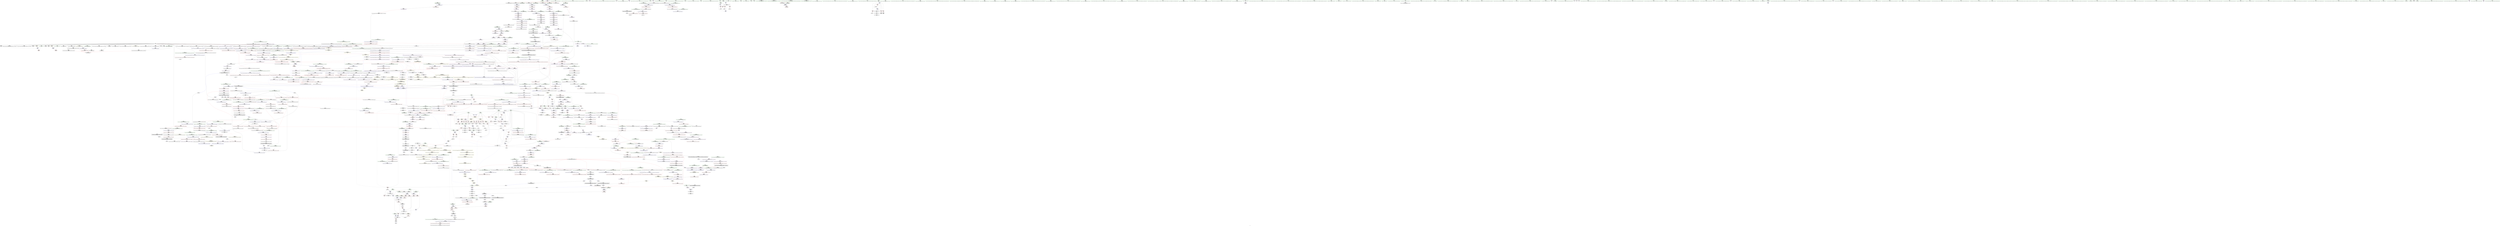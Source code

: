 digraph "SVFG" {
	label="SVFG";

	Node0x557c8d56eed0 [shape=record,color=grey,label="{NodeID: 0\nNullPtr|{|<s34>114}}"];
	Node0x557c8d56eed0 -> Node0x557c8d5eae30[style=solid];
	Node0x557c8d56eed0 -> Node0x557c8d5eaf30[style=solid];
	Node0x557c8d56eed0 -> Node0x557c8d5eb000[style=solid];
	Node0x557c8d56eed0 -> Node0x557c8d5eb0d0[style=solid];
	Node0x557c8d56eed0 -> Node0x557c8d5eb1a0[style=solid];
	Node0x557c8d56eed0 -> Node0x557c8d5eb270[style=solid];
	Node0x557c8d56eed0 -> Node0x557c8d5eb340[style=solid];
	Node0x557c8d56eed0 -> Node0x557c8d5eb410[style=solid];
	Node0x557c8d56eed0 -> Node0x557c8d5eb4e0[style=solid];
	Node0x557c8d56eed0 -> Node0x557c8d5eb5b0[style=solid];
	Node0x557c8d56eed0 -> Node0x557c8d5eb680[style=solid];
	Node0x557c8d56eed0 -> Node0x557c8d5eb750[style=solid];
	Node0x557c8d56eed0 -> Node0x557c8d5eb820[style=solid];
	Node0x557c8d56eed0 -> Node0x557c8d5eb8f0[style=solid];
	Node0x557c8d56eed0 -> Node0x557c8d5eb9c0[style=solid];
	Node0x557c8d56eed0 -> Node0x557c8d5eba90[style=solid];
	Node0x557c8d56eed0 -> Node0x557c8d5ebb60[style=solid];
	Node0x557c8d56eed0 -> Node0x557c8d5ebc30[style=solid];
	Node0x557c8d56eed0 -> Node0x557c8d5ebd00[style=solid];
	Node0x557c8d56eed0 -> Node0x557c8d5ebdd0[style=solid];
	Node0x557c8d56eed0 -> Node0x557c8d5ebea0[style=solid];
	Node0x557c8d56eed0 -> Node0x557c8d5ebf70[style=solid];
	Node0x557c8d56eed0 -> Node0x557c8d5ec040[style=solid];
	Node0x557c8d56eed0 -> Node0x557c8d5ec110[style=solid];
	Node0x557c8d56eed0 -> Node0x557c8d5ec1e0[style=solid];
	Node0x557c8d56eed0 -> Node0x557c8d5ec2b0[style=solid];
	Node0x557c8d56eed0 -> Node0x557c8d5ec380[style=solid];
	Node0x557c8d56eed0 -> Node0x557c8d5ec450[style=solid];
	Node0x557c8d56eed0 -> Node0x557c8d5ec520[style=solid];
	Node0x557c8d56eed0 -> Node0x557c8d5f07e0[style=solid];
	Node0x557c8d56eed0 -> Node0x557c8d5f39a0[style=solid];
	Node0x557c8d56eed0 -> Node0x557c8d635d00[style=solid];
	Node0x557c8d56eed0 -> Node0x557c8d636c00[style=solid];
	Node0x557c8d56eed0 -> Node0x557c8d636f00[style=solid];
	Node0x557c8d56eed0:s34 -> Node0x557c8d71a350[style=solid,color=red];
	Node0x557c8d5efaf0 [shape=record,color=red,label="{NodeID: 775\n1716\<--1709\nthis1\<--this.addr\n_ZNSt8_Rb_treeIiiSt9_IdentityIiESt4lessIiESaIiEE12_M_erase_auxESt23_Rb_tree_const_iteratorIiE\n|{|<s2>129}}"];
	Node0x557c8d5efaf0 -> Node0x557c8d5fbdb0[style=solid];
	Node0x557c8d5efaf0 -> Node0x557c8d5fbe80[style=solid];
	Node0x557c8d5efaf0:s2 -> Node0x557c8d7207e0[style=solid,color=red];
	Node0x557c8d5e62d0 [shape=record,color=purple,label="{NodeID: 443\n270\<--22\n\<--__PRETTY_FUNCTION__._Z5solvev\n_Z5solvev\n}"];
	Node0x557c8d720a80 [shape=record,color=black,label="{NodeID: 2325\n1576 = PHI(1565, )\n0th arg _ZN9__gnu_cxx13new_allocatorISt13_Rb_tree_nodeIiEE9constructIiJRKiEEEvPT_DpOT0_ }"];
	Node0x557c8d720a80 -> Node0x557c8d618cc0[style=solid];
	Node0x557c8d5da400 [shape=record,color=green,label="{NodeID: 111\n570\<--571\n_ZNSt15_Rb_tree_headerC2Ev\<--_ZNSt15_Rb_tree_headerC2Ev_field_insensitive\n}"];
	Node0x557c8d5f5610 [shape=record,color=blue,label="{NodeID: 886\n942\<--941\nthis.addr\<--this\n_ZNSaISt13_Rb_tree_nodeIiEED2Ev\n}"];
	Node0x557c8d5f5610 -> Node0x557c8d6021a0[style=dashed];
	Node0x557c8d669fa0 [shape=record,color=yellow,style=double,label="{NodeID: 1661\n28V_1 = ENCHI(MR_28V_0)\npts\{115 \}\nFun[_ZNSt16allocator_traitsISaISt13_Rb_tree_nodeIiEEE9constructIiJRKiEEEvRS2_PT_DpOT0_]|{<s0>119}}"];
	Node0x557c8d669fa0:s0 -> Node0x557c8d6a2640[style=dashed,color=red];
	Node0x557c8d5fc020 [shape=record,color=purple,label="{NodeID: 554\n1723\<--1722\n_M_header\<--\n_ZNSt8_Rb_treeIiiSt9_IdentityIiESt4lessIiESaIiEE12_M_erase_auxESt23_Rb_tree_const_iteratorIiE\n}"];
	Node0x557c8d5de770 [shape=record,color=green,label="{NodeID: 222\n1266\<--1267\n_ZSt7forwardIRPSt13_Rb_tree_nodeIiEEOT_RNSt16remove_referenceIS4_E4typeE\<--_ZSt7forwardIRPSt13_Rb_tree_nodeIiEEOT_RNSt16remove_referenceIS4_E4typeE_field_insensitive\n}"];
	Node0x557c8d601a50 [shape=record,color=red,label="{NodeID: 665\n860\<--857\nthis1\<--this.addr\n_ZNSt13_Rb_tree_nodeIiE9_M_valptrEv\n}"];
	Node0x557c8d601a50 -> Node0x557c8d5f9100[style=solid];
	Node0x557c8d634e00 [shape=record,color=grey,label="{NodeID: 1440\n140 = Binary(139, 141, )\n}"];
	Node0x557c8d634e00 -> Node0x557c8d635100[style=solid];
	Node0x557c8d5ecbd0 [shape=record,color=black,label="{NodeID: 333\n340\<--365\n_ZNSt8multisetIiSt4lessIiESaIiEE6insertERKi_ret\<--\n_ZNSt8multisetIiSt4lessIiESaIiEE6insertERKi\n|{<s0>9}}"];
	Node0x557c8d5ecbd0:s0 -> Node0x557c8d712ab0[style=solid,color=blue];
	Node0x557c8d717570 [shape=record,color=black,label="{NodeID: 2215\n1451 = PHI(1196, )\n|{<s0>108}}"];
	Node0x557c8d717570:s0 -> Node0x557c8d71a7f0[style=solid,color=red];
	Node0x557c8d5a0890 [shape=record,color=green,label="{NodeID: 1\n7\<--1\n__dso_handle\<--dummyObj\nGlob }"];
	Node0x557c8d5efbc0 [shape=record,color=red,label="{NodeID: 776\n1729\<--1711\n\<--__y\n_ZNSt8_Rb_treeIiiSt9_IdentityIiESt4lessIiESaIiEE12_M_erase_auxESt23_Rb_tree_const_iteratorIiE\n|{<s0>129}}"];
	Node0x557c8d5efbc0:s0 -> Node0x557c8d720930[style=solid,color=red];
	Node0x557c8d5e63a0 [shape=record,color=purple,label="{NodeID: 444\n509\<--24\n\<--.str.2\nmain\n}"];
	Node0x557c8d720b90 [shape=record,color=black,label="{NodeID: 2326\n1577 = PHI(1566, )\n1st arg _ZN9__gnu_cxx13new_allocatorISt13_Rb_tree_nodeIiEE9constructIiJRKiEEEvPT_DpOT0_ }"];
	Node0x557c8d720b90 -> Node0x557c8d618d90[style=solid];
	Node0x557c8d5da500 [shape=record,color=green,label="{NodeID: 112\n575\<--576\nthis.addr\<--this.addr_field_insensitive\n_ZNSaISt13_Rb_tree_nodeIiEEC2Ev\n}"];
	Node0x557c8d5da500 -> Node0x557c8d600120[style=solid];
	Node0x557c8d5da500 -> Node0x557c8d5f34c0[style=solid];
	Node0x557c8d5f56e0 [shape=record,color=blue,label="{NodeID: 887\n953\<--952\nthis.addr\<--this\n_ZN9__gnu_cxx13new_allocatorISt13_Rb_tree_nodeIiEED2Ev\n}"];
	Node0x557c8d5f56e0 -> Node0x557c8d602270[style=dashed];
	Node0x557c8d5fc0f0 [shape=record,color=purple,label="{NodeID: 555\n1733\<--1732\nadd.ptr3\<--\n_ZNSt8_Rb_treeIiiSt9_IdentityIiESt4lessIiESaIiEE12_M_erase_auxESt23_Rb_tree_const_iteratorIiE\n}"];
	Node0x557c8d5fc0f0 -> Node0x557c8d5e5d20[style=solid];
	Node0x557c8d5de870 [shape=record,color=green,label="{NodeID: 223\n1274\<--1275\n_ZSt7forwardIRPSt18_Rb_tree_node_baseEOT_RNSt16remove_referenceIS3_E4typeE\<--_ZSt7forwardIRPSt18_Rb_tree_node_baseEOT_RNSt16remove_referenceIS3_E4typeE_field_insensitive\n}"];
	Node0x557c8d601b20 [shape=record,color=red,label="{NodeID: 666\n875\<--869\nthis1\<--this.addr\n_ZN9__gnu_cxx13new_allocatorISt13_Rb_tree_nodeIiEE7destroyIiEEvPT_\n}"];
	Node0x557c8d634f80 [shape=record,color=grey,label="{NodeID: 1441\n139 = Binary(137, 138, )\n}"];
	Node0x557c8d634f80 -> Node0x557c8d634e00[style=solid];
	Node0x557c8d5ecca0 [shape=record,color=black,label="{NodeID: 334\n367\<--374\n_ZNKSt8multisetIiSt4lessIiESaIiEE5emptyEv_ret\<--call\n_ZNKSt8multisetIiSt4lessIiESaIiEE5emptyEv\n|{<s0>10}}"];
	Node0x557c8d5ecca0:s0 -> Node0x557c8d712bf0[style=solid,color=blue];
	Node0x557c8d7176b0 [shape=record,color=black,label="{NodeID: 2216\n1463 = PHI()\n}"];
	Node0x557c8d5b5dd0 [shape=record,color=green,label="{NodeID: 2\n9\<--1\n\<--dummyObj\nCan only get source location for instruction, argument, global var or function.}"];
	Node0x557c8d5efc90 [shape=record,color=red,label="{NodeID: 777\n1718\<--1717\n\<--_M_node\n_ZNSt8_Rb_treeIiiSt9_IdentityIiESt4lessIiESaIiEE12_M_erase_auxESt23_Rb_tree_const_iteratorIiE\n}"];
	Node0x557c8d5e6470 [shape=record,color=purple,label="{NodeID: 445\n521\<--26\n\<--.str.3\nmain\n}"];
	Node0x557c8d720ca0 [shape=record,color=black,label="{NodeID: 2327\n1578 = PHI(1568, )\n2nd arg _ZN9__gnu_cxx13new_allocatorISt13_Rb_tree_nodeIiEE9constructIiJRKiEEEvPT_DpOT0_ }"];
	Node0x557c8d720ca0 -> Node0x557c8d618e60[style=solid];
	Node0x557c8d5dedb0 [shape=record,color=green,label="{NodeID: 113\n581\<--582\n_ZN9__gnu_cxx13new_allocatorISt13_Rb_tree_nodeIiEEC2Ev\<--_ZN9__gnu_cxx13new_allocatorISt13_Rb_tree_nodeIiEEC2Ev_field_insensitive\n}"];
	Node0x557c8d5f57b0 [shape=record,color=blue,label="{NodeID: 888\n963\<--959\nthis.addr\<--this\n_ZNSt8_Rb_treeIiiSt9_IdentityIiESt4lessIiESaIiEE15_M_insert_equalIRKiEESt17_Rb_tree_iteratorIiEOT_\n}"];
	Node0x557c8d5f57b0 -> Node0x557c8d602340[style=dashed];
	Node0x557c8d5fc1c0 [shape=record,color=purple,label="{NodeID: 556\n1735\<--1734\n_M_node_count\<--\n_ZNSt8_Rb_treeIiiSt9_IdentityIiESt4lessIiESaIiEE12_M_erase_auxESt23_Rb_tree_const_iteratorIiE\n}"];
	Node0x557c8d5fc1c0 -> Node0x557c8d5efd60[style=solid];
	Node0x557c8d5fc1c0 -> Node0x557c8d619c30[style=solid];
	Node0x557c8d5de970 [shape=record,color=green,label="{NodeID: 224\n1281\<--1282\n__x.addr\<--__x.addr_field_insensitive\n_ZNSt8_Rb_treeIiiSt9_IdentityIiESt4lessIiESaIiEE8_S_valueEPKSt13_Rb_tree_nodeIiE\n}"];
	Node0x557c8d5de970 -> Node0x557c8d604970[style=solid];
	Node0x557c8d5de970 -> Node0x557c8d6171f0[style=solid];
	Node0x557c8d6a12e0 [shape=record,color=yellow,style=double,label="{NodeID: 1774\n60V_1 = ENCHI(MR_60V_0)\npts\{15350004 \}\nFun[_ZNSt8_Rb_treeIiiSt9_IdentityIiESt4lessIiESaIiEE14_M_create_nodeIJRKiEEEPSt13_Rb_tree_nodeIiEDpOT_]|{<s0>102}}"];
	Node0x557c8d6a12e0:s0 -> Node0x557c8d69d920[style=dashed,color=red];
	Node0x557c8d601bf0 [shape=record,color=red,label="{NodeID: 667\n882\<--879\nthis1\<--this.addr\n_ZN9__gnu_cxx16__aligned_membufIiE6_M_ptrEv\n|{<s0>64}}"];
	Node0x557c8d601bf0:s0 -> Node0x557c8d71ae30[style=solid,color=red];
	Node0x557c8d635100 [shape=record,color=grey,label="{NodeID: 1442\n142 = Binary(140, 143, )\n}"];
	Node0x557c8d635100 -> Node0x557c8d637080[style=solid];
	Node0x557c8d5ecd70 [shape=record,color=black,label="{NodeID: 335\n383\<--398\n_ZNKSt8multisetIiSt4lessIiESaIiEE5beginEv_ret\<--\n_ZNKSt8multisetIiSt4lessIiESaIiEE5beginEv\n|{<s0>12|<s1>14}}"];
	Node0x557c8d5ecd70:s0 -> Node0x557c8d712d30[style=solid,color=blue];
	Node0x557c8d5ecd70:s1 -> Node0x557c8d712fb0[style=solid,color=blue];
	Node0x557c8d717780 [shape=record,color=black,label="{NodeID: 2217\n1503 = PHI(1507, )\n}"];
	Node0x557c8d717780 -> Node0x557c8d5e4a70[style=solid];
	Node0x557c8d5b5e60 [shape=record,color=green,label="{NodeID: 3\n15\<--1\n_ZSt3cin\<--dummyObj\nGlob }"];
	Node0x557c8d5efd60 [shape=record,color=red,label="{NodeID: 778\n1736\<--1735\n\<--_M_node_count\n_ZNSt8_Rb_treeIiiSt9_IdentityIiESt4lessIiESaIiEE12_M_erase_auxESt23_Rb_tree_const_iteratorIiE\n}"];
	Node0x557c8d5efd60 -> Node0x557c8d634980[style=solid];
	Node0x557c8d5e6540 [shape=record,color=purple,label="{NodeID: 446\n527\<--28\n\<--.str.4\nmain\n}"];
	Node0x557c8d720db0 [shape=record,color=black,label="{NodeID: 2328\n1204 = PHI(1040, 1138, )\n0th arg _ZNSt8_Rb_treeIiiSt9_IdentityIiESt4lessIiESaIiEE6_M_endEv }"];
	Node0x557c8d720db0 -> Node0x557c8d5f70e0[style=solid];
	Node0x557c8d5dee40 [shape=record,color=green,label="{NodeID: 114\n586\<--587\nthis.addr\<--this.addr_field_insensitive\n_ZNSt20_Rb_tree_key_compareISt4lessIiEEC2Ev\n}"];
	Node0x557c8d5dee40 -> Node0x557c8d6001f0[style=solid];
	Node0x557c8d5dee40 -> Node0x557c8d5f3590[style=solid];
	Node0x557c8d5f5880 [shape=record,color=blue,label="{NodeID: 889\n965\<--960\n__v.addr\<--__v\n_ZNSt8_Rb_treeIiiSt9_IdentityIiESt4lessIiESaIiEE15_M_insert_equalIRKiEESt17_Rb_tree_iteratorIiEOT_\n}"];
	Node0x557c8d5f5880 -> Node0x557c8d602410[style=dashed];
	Node0x557c8d5f5880 -> Node0x557c8d6024e0[style=dashed];
	Node0x557c8d5fc290 [shape=record,color=purple,label="{NodeID: 557\n1752\<--1743\ncoerce.dive\<--retval\n_ZNKSt23_Rb_tree_const_iteratorIiE13_M_const_castEv\n}"];
	Node0x557c8d5fc290 -> Node0x557c8d5effd0[style=solid];
	Node0x557c8d5dea40 [shape=record,color=green,label="{NodeID: 225\n1289\<--1290\nthis.addr\<--this.addr_field_insensitive\n_ZNKSt13_Rb_tree_nodeIiE9_M_valptrEv\n}"];
	Node0x557c8d5dea40 -> Node0x557c8d604a40[style=solid];
	Node0x557c8d5dea40 -> Node0x557c8d6172c0[style=solid];
	Node0x557c8d601cc0 [shape=record,color=red,label="{NodeID: 668\n893\<--890\nthis1\<--this.addr\n_ZN9__gnu_cxx16__aligned_membufIiE7_M_addrEv\n}"];
	Node0x557c8d601cc0 -> Node0x557c8d5f91d0[style=solid];
	Node0x557c8d635280 [shape=record,color=grey,label="{NodeID: 1443\n259 = cmp(258, 9, )\n}"];
	Node0x557c8d5ece40 [shape=record,color=black,label="{NodeID: 336\n408\<--407\n\<--\n_ZNKSt23_Rb_tree_const_iteratorIiEdeEv\n|{<s0>23}}"];
	Node0x557c8d5ece40:s0 -> Node0x557c8d719c90[style=solid,color=red];
	Node0x557c8d7178f0 [shape=record,color=black,label="{NodeID: 2218\n1522 = PHI(1540, )\n}"];
	Node0x557c8d7178f0 -> Node0x557c8d635580[style=solid];
	Node0x557c8d5b6110 [shape=record,color=green,label="{NodeID: 4\n16\<--1\n_ZL2dx\<--dummyObj\nGlob }"];
	Node0x557c8d5efe30 [shape=record,color=red,label="{NodeID: 779\n1748\<--1745\nthis1\<--this.addr\n_ZNKSt23_Rb_tree_const_iteratorIiE13_M_const_castEv\n}"];
	Node0x557c8d5efe30 -> Node0x557c8d5fc360[style=solid];
	Node0x557c8d5e6610 [shape=record,color=purple,label="{NodeID: 447\n1764\<--30\nllvm.global_ctors_0\<--llvm.global_ctors\nGlob }"];
	Node0x557c8d5e6610 -> Node0x557c8d5f05e0[style=solid];
	Node0x557c8d720f00 [shape=record,color=black,label="{NodeID: 2329\n952 = PHI(946, )\n0th arg _ZN9__gnu_cxx13new_allocatorISt13_Rb_tree_nodeIiEED2Ev }"];
	Node0x557c8d720f00 -> Node0x557c8d5f56e0[style=solid];
	Node0x557c8d5def10 [shape=record,color=green,label="{NodeID: 115\n594\<--595\nthis.addr\<--this.addr_field_insensitive\n_ZNSt15_Rb_tree_headerC2Ev\n}"];
	Node0x557c8d5def10 -> Node0x557c8d6002c0[style=solid];
	Node0x557c8d5def10 -> Node0x557c8d5f3660[style=solid];
	Node0x557c8d5f5950 [shape=record,color=blue,label="{NodeID: 890\n984\<--985\n\<--\n_ZNSt8_Rb_treeIiiSt9_IdentityIiESt4lessIiESaIiEE15_M_insert_equalIRKiEESt17_Rb_tree_iteratorIiEOT_\n}"];
	Node0x557c8d5f5950 -> Node0x557c8d6025b0[style=dashed];
	Node0x557c8d66a380 [shape=record,color=yellow,style=double,label="{NodeID: 1665\n60V_1 = ENCHI(MR_60V_0)\npts\{15350004 \}\nFun[_ZNSt16allocator_traitsISaISt13_Rb_tree_nodeIiEEE9constructIiJRKiEEEvRS2_PT_DpOT0_]|{<s0>119}}"];
	Node0x557c8d66a380:s0 -> Node0x557c8d618f30[style=dashed,color=red];
	Node0x557c8d5fc360 [shape=record,color=purple,label="{NodeID: 558\n1749\<--1748\n_M_node\<--this1\n_ZNKSt23_Rb_tree_const_iteratorIiE13_M_const_castEv\n}"];
	Node0x557c8d5fc360 -> Node0x557c8d5eff00[style=solid];
	Node0x557c8d5deb10 [shape=record,color=green,label="{NodeID: 226\n1295\<--1296\n_ZNK9__gnu_cxx16__aligned_membufIiE6_M_ptrEv\<--_ZNK9__gnu_cxx16__aligned_membufIiE6_M_ptrEv_field_insensitive\n}"];
	Node0x557c8d6a14d0 [shape=record,color=yellow,style=double,label="{NodeID: 1776\n50V_1 = ENCHI(MR_50V_0)\npts\{1090004 \}\nFun[_ZNKSt8_Rb_treeIiiSt9_IdentityIiESt4lessIiESaIiEE5emptyEv]}"];
	Node0x557c8d6a14d0 -> Node0x557c8d606ac0[style=dashed];
	Node0x557c8d601d90 [shape=record,color=red,label="{NodeID: 669\n910\<--901\n\<--__a.addr\n_ZNSt16allocator_traitsISaISt13_Rb_tree_nodeIiEEE10deallocateERS2_PS1_m\n}"];
	Node0x557c8d601d90 -> Node0x557c8d5ee6a0[style=solid];
	Node0x557c8d635400 [shape=record,color=grey,label="{NodeID: 1444\n469 = cmp(466, 468, )\n}"];
	Node0x557c8d5ecf10 [shape=record,color=black,label="{NodeID: 337\n400\<--409\n_ZNKSt23_Rb_tree_const_iteratorIiEdeEv_ret\<--call\n_ZNKSt23_Rb_tree_const_iteratorIiEdeEv\n|{<s0>13}}"];
	Node0x557c8d5ecf10:s0 -> Node0x557c8d712e70[style=solid,color=blue];
	Node0x557c8d717a30 [shape=record,color=black,label="{NodeID: 2219\n921 = PHI(913, )\n2nd arg _ZN9__gnu_cxx13new_allocatorISt13_Rb_tree_nodeIiEE10deallocateEPS2_m }"];
	Node0x557c8d717a30 -> Node0x557c8d5f5540[style=solid];
	Node0x557c8d5b61a0 [shape=record,color=green,label="{NodeID: 5\n17\<--1\n_ZL2dy\<--dummyObj\nGlob }"];
	Node0x557c8d5eff00 [shape=record,color=red,label="{NodeID: 780\n1750\<--1749\n\<--_M_node\n_ZNKSt23_Rb_tree_const_iteratorIiE13_M_const_castEv\n|{<s0>130}}"];
	Node0x557c8d5eff00:s0 -> Node0x557c8d719570[style=solid,color=red];
	Node0x557c8d5e6710 [shape=record,color=purple,label="{NodeID: 448\n1765\<--30\nllvm.global_ctors_1\<--llvm.global_ctors\nGlob }"];
	Node0x557c8d5e6710 -> Node0x557c8d5f06e0[style=solid];
	Node0x557c8d721010 [shape=record,color=black,label="{NodeID: 2330\n1383 = PHI(1339, )\n0th arg _ZNSt8_Rb_treeIiiSt9_IdentityIiESt4lessIiESaIiEE8_S_valueEPKSt18_Rb_tree_node_base }"];
	Node0x557c8d721010 -> Node0x557c8d617bb0[style=solid];
	Node0x557c8d5defe0 [shape=record,color=green,label="{NodeID: 116\n603\<--604\n_ZNSt15_Rb_tree_header8_M_resetEv\<--_ZNSt15_Rb_tree_header8_M_resetEv_field_insensitive\n}"];
	Node0x557c8d5f5a20 [shape=record,color=blue,label="{NodeID: 891\n987\<--988\n\<--\n_ZNSt8_Rb_treeIiiSt9_IdentityIiESt4lessIiESaIiEE15_M_insert_equalIRKiEESt17_Rb_tree_iteratorIiEOT_\n}"];
	Node0x557c8d5f5a20 -> Node0x557c8d602680[style=dashed];
	Node0x557c8d5fc430 [shape=record,color=red,label="{NodeID: 559\n84\<--8\n\<--r\n_Z5checkii\n}"];
	Node0x557c8d5fc430 -> Node0x557c8d635e80[style=solid];
	Node0x557c8d5dec10 [shape=record,color=green,label="{NodeID: 227\n1300\<--1301\nthis.addr\<--this.addr_field_insensitive\n_ZNK9__gnu_cxx16__aligned_membufIiE6_M_ptrEv\n}"];
	Node0x557c8d5dec10 -> Node0x557c8d604b10[style=solid];
	Node0x557c8d5dec10 -> Node0x557c8d617390[style=solid];
	Node0x557c8d6b74a0 [shape=record,color=yellow,style=double,label="{NodeID: 2109\n129V_2 = CSCHI(MR_129V_1)\npts\{1090002 1090003 \}\nCS[]|{<s0>19}}"];
	Node0x557c8d6b74a0:s0 -> Node0x557c8d6b7710[style=dashed,color=blue];
	Node0x557c8d601e60 [shape=record,color=red,label="{NodeID: 670\n912\<--903\n\<--__p.addr\n_ZNSt16allocator_traitsISaISt13_Rb_tree_nodeIiEEE10deallocateERS2_PS1_m\n|{<s0>65}}"];
	Node0x557c8d601e60:s0 -> Node0x557c8d702e40[style=solid,color=red];
	Node0x557c8d635580 [shape=record,color=grey,label="{NodeID: 1445\n1525 = cmp(1521, 1522, )\n}"];
	Node0x557c8d5ecfe0 [shape=record,color=black,label="{NodeID: 338\n438\<--424\n\<--__position\n_ZNSt8multisetIiSt4lessIiESaIiEE5eraseB5cxx11ESt23_Rb_tree_const_iteratorIiE\n}"];
	Node0x557c8d5ecfe0 -> Node0x557c8d5f7be0[style=solid];
	Node0x557c8d717b70 [shape=record,color=black,label="{NodeID: 2220\n553 = PHI(547, )\n0th arg _ZNSt8_Rb_treeIiiSt9_IdentityIiESt4lessIiESaIiEE13_Rb_tree_implIS3_Lb1EEC2Ev }"];
	Node0x557c8d717b70 -> Node0x557c8d5f33f0[style=solid];
	Node0x557c8d5b6230 [shape=record,color=green,label="{NodeID: 6\n18\<--1\n.str\<--dummyObj\nGlob }"];
	Node0x557c8d5effd0 [shape=record,color=red,label="{NodeID: 781\n1753\<--1752\n\<--coerce.dive\n_ZNKSt23_Rb_tree_const_iteratorIiE13_M_const_castEv\n}"];
	Node0x557c8d5effd0 -> Node0x557c8d5e5df0[style=solid];
	Node0x557c8d5e6810 [shape=record,color=purple,label="{NodeID: 449\n1766\<--30\nllvm.global_ctors_2\<--llvm.global_ctors\nGlob }"];
	Node0x557c8d5e6810 -> Node0x557c8d5f07e0[style=solid];
	Node0x557c8d5df0e0 [shape=record,color=green,label="{NodeID: 117\n612\<--613\nthis.addr\<--this.addr_field_insensitive\n_ZN9__gnu_cxx13new_allocatorISt13_Rb_tree_nodeIiEEC2Ev\n}"];
	Node0x557c8d5df0e0 -> Node0x557c8d600390[style=solid];
	Node0x557c8d5df0e0 -> Node0x557c8d5f3800[style=solid];
	Node0x557c8d5f5af0 [shape=record,color=blue,label="{NodeID: 892\n1004\<--1001\ncoerce.dive\<--call4\n_ZNSt8_Rb_treeIiiSt9_IdentityIiESt4lessIiESaIiEE15_M_insert_equalIRKiEESt17_Rb_tree_iteratorIiEOT_\n}"];
	Node0x557c8d5f5af0 -> Node0x557c8d602750[style=dashed];
	Node0x557c8d5fc500 [shape=record,color=red,label="{NodeID: 560\n137\<--8\n\<--r\n_Z5solvev\n}"];
	Node0x557c8d5fc500 -> Node0x557c8d634f80[style=solid];
	Node0x557c8d5dece0 [shape=record,color=green,label="{NodeID: 228\n1305\<--1306\n_ZNK9__gnu_cxx16__aligned_membufIiE7_M_addrEv\<--_ZNK9__gnu_cxx16__aligned_membufIiE7_M_addrEv_field_insensitive\n}"];
	Node0x557c8d6b7600 [shape=record,color=yellow,style=double,label="{NodeID: 2110\n131V_2 = CSCHI(MR_131V_1)\npts\{1090001 1090004 15350004 \}\nCS[]|{<s0>19}}"];
	Node0x557c8d6b7600:s0 -> Node0x557c8d6b7710[style=dashed,color=blue];
	Node0x557c8d601f30 [shape=record,color=red,label="{NodeID: 671\n913\<--905\n\<--__n.addr\n_ZNSt16allocator_traitsISaISt13_Rb_tree_nodeIiEEE10deallocateERS2_PS1_m\n|{<s0>65}}"];
	Node0x557c8d601f30:s0 -> Node0x557c8d717a30[style=solid,color=red];
	Node0x557c8d635700 [shape=record,color=grey,label="{NodeID: 1446\n81 = cmp(9, 80, )\n}"];
	Node0x557c8d5ed0b0 [shape=record,color=black,label="{NodeID: 339\n437\<--430\n\<--agg.tmp\n_ZNSt8multisetIiSt4lessIiESaIiEE5eraseB5cxx11ESt23_Rb_tree_const_iteratorIiE\n}"];
	Node0x557c8d5ed0b0 -> Node0x557c8d5f7b10[style=solid];
	Node0x557c8d717cb0 [shape=record,color=black,label="{NodeID: 2221\n384 = PHI(108, 108, )\n0th arg _ZNKSt8multisetIiSt4lessIiESaIiEE5beginEv }"];
	Node0x557c8d717cb0 -> Node0x557c8d5f2620[style=solid];
	Node0x557c8d5b62c0 [shape=record,color=green,label="{NodeID: 7\n20\<--1\n.str.1\<--dummyObj\nGlob }"];
	Node0x557c8d5f00a0 [shape=record,color=red,label="{NodeID: 782\n1769\<--1768\ndummyVal\<--offset_0\n_ZNSt8multisetIiSt4lessIiESaIiEE5eraseB5cxx11ESt23_Rb_tree_const_iteratorIiE\n}"];
	Node0x557c8d5f00a0 -> Node0x557c8d5f2a30[style=solid];
	Node0x557c8d60db10 [shape=record,color=black,label="{NodeID: 1557\nMR_44V_5 = PHI(MR_44V_6, MR_44V_4, )\npts\{1090001 \}\n|{|<s3>17}}"];
	Node0x557c8d60db10 -> Node0x557c8d66d5c0[style=dashed];
	Node0x557c8d60db10 -> Node0x557c8d67c5f0[style=dashed];
	Node0x557c8d60db10 -> Node0x557c8d608110[style=dashed];
	Node0x557c8d60db10:s3 -> Node0x557c8d69dfa0[style=dashed,color=red];
	Node0x557c8d5e6910 [shape=record,color=purple,label="{NodeID: 450\n244\<--126\ncoerce.dive\<--coerce\n_Z5solvev\n}"];
	Node0x557c8d5e6910 -> Node0x557c8d5f1850[style=solid];
	Node0x557c8d5df1b0 [shape=record,color=green,label="{NodeID: 118\n619\<--620\nthis.addr\<--this.addr_field_insensitive\n_ZNSt15_Rb_tree_header8_M_resetEv\n}"];
	Node0x557c8d5df1b0 -> Node0x557c8d600460[style=solid];
	Node0x557c8d5df1b0 -> Node0x557c8d5f38d0[style=solid];
	Node0x557c8d5f5bc0 [shape=record,color=blue,label="{NodeID: 893\n1012\<--1010\nthis.addr\<--this\n_ZNSt23_Rb_tree_const_iteratorIiEC2ERKSt17_Rb_tree_iteratorIiE\n}"];
	Node0x557c8d5f5bc0 -> Node0x557c8d602820[style=dashed];
	Node0x557c8d5fc5d0 [shape=record,color=red,label="{NodeID: 561\n159\<--8\n\<--r\n_Z5solvev\n}"];
	Node0x557c8d5fc5d0 -> Node0x557c8d634080[style=solid];
	Node0x557c8d5e7330 [shape=record,color=green,label="{NodeID: 229\n1311\<--1312\nthis.addr\<--this.addr_field_insensitive\n_ZNK9__gnu_cxx16__aligned_membufIiE7_M_addrEv\n}"];
	Node0x557c8d5e7330 -> Node0x557c8d604be0[style=solid];
	Node0x557c8d5e7330 -> Node0x557c8d617460[style=solid];
	Node0x557c8d6b7710 [shape=record,color=yellow,style=double,label="{NodeID: 2111\n75V_2 = CSCHI(MR_75V_1)\npts\{1090001 1090002 1090003 1090004 15350004 \}\nCS[]|{<s0>9|<s1>9|<s2>9|<s3>9|<s4>9|<s5>9}}"];
	Node0x557c8d6b7710:s0 -> Node0x557c8d66d5c0[style=dashed,color=blue];
	Node0x557c8d6b7710:s1 -> Node0x557c8d66dac0[style=dashed,color=blue];
	Node0x557c8d6b7710:s2 -> Node0x557c8d66dfc0[style=dashed,color=blue];
	Node0x557c8d6b7710:s3 -> Node0x557c8d66e4c0[style=dashed,color=blue];
	Node0x557c8d6b7710:s4 -> Node0x557c8d66eec0[style=dashed,color=blue];
	Node0x557c8d6b7710:s5 -> Node0x557c8d608110[style=dashed,color=blue];
	Node0x557c8d602000 [shape=record,color=red,label="{NodeID: 672\n931\<--922\nthis1\<--this.addr\n_ZN9__gnu_cxx13new_allocatorISt13_Rb_tree_nodeIiEE10deallocateEPS2_m\n}"];
	Node0x557c8d635880 [shape=record,color=grey,label="{NodeID: 1447\n517 = cmp(515, 516, )\n}"];
	Node0x557c8d5ed180 [shape=record,color=black,label="{NodeID: 340\n419\<--452\n_ZNSt8multisetIiSt4lessIiESaIiEE5eraseB5cxx11ESt23_Rb_tree_const_iteratorIiE_ret\<--\n_ZNSt8multisetIiSt4lessIiESaIiEE5eraseB5cxx11ESt23_Rb_tree_const_iteratorIiE\n|{<s0>15}}"];
	Node0x557c8d5ed180:s0 -> Node0x557c8d7130f0[style=solid,color=blue];
	Node0x557c8d717ec0 [shape=record,color=black,label="{NodeID: 2222\n651 = PHI(485, )\n0th arg _ZNSt8_Rb_treeIiiSt9_IdentityIiESt4lessIiESaIiEED2Ev }"];
	Node0x557c8d717ec0 -> Node0x557c8d5f3ce0[style=solid];
	Node0x557c8d5b6b00 [shape=record,color=green,label="{NodeID: 8\n22\<--1\n__PRETTY_FUNCTION__._Z5solvev\<--dummyObj\nGlob }"];
	Node0x557c8d5f0170 [shape=record,color=red,label="{NodeID: 783\n1775\<--1774\ndummyVal\<--offset_0\n_ZNSt8_Rb_treeIiiSt9_IdentityIiESt4lessIiESaIiEE5eraseB5cxx11ESt23_Rb_tree_const_iteratorIiE\n}"];
	Node0x557c8d5f0170 -> Node0x557c8d6195b0[style=solid];
	Node0x557c8d60e010 [shape=record,color=black,label="{NodeID: 1558\nMR_46V_5 = PHI(MR_46V_6, MR_46V_4, )\npts\{1090002 \}\n|{|<s2>12|<s3>14}}"];
	Node0x557c8d60e010 -> Node0x557c8d66dac0[style=dashed];
	Node0x557c8d60e010 -> Node0x557c8d67caf0[style=dashed];
	Node0x557c8d60e010:s2 -> Node0x557c8d692b80[style=dashed,color=red];
	Node0x557c8d60e010:s3 -> Node0x557c8d692b80[style=dashed,color=red];
	Node0x557c8d5e69e0 [shape=record,color=purple,label="{NodeID: 451\n280\<--130\ncoerce.dive38\<--ref.tmp\n_Z5solvev\n}"];
	Node0x557c8d5e69e0 -> Node0x557c8d5f1b90[style=solid];
	Node0x557c8d5df280 [shape=record,color=green,label="{NodeID: 119\n641\<--642\n__cxa_begin_catch\<--__cxa_begin_catch_field_insensitive\n}"];
	Node0x557c8d5f5c90 [shape=record,color=blue,label="{NodeID: 894\n1014\<--1011\n__it.addr\<--__it\n_ZNSt23_Rb_tree_const_iteratorIiEC2ERKSt17_Rb_tree_iteratorIiE\n}"];
	Node0x557c8d5f5c90 -> Node0x557c8d6028f0[style=dashed];
	Node0x557c8d5fc6a0 [shape=record,color=red,label="{NodeID: 562\n169\<--8\n\<--r\n_Z5solvev\n}"];
	Node0x557c8d5fc6a0 -> Node0x557c8d633780[style=solid];
	Node0x557c8d5e7400 [shape=record,color=green,label="{NodeID: 230\n1320\<--1321\n__t.addr\<--__t.addr_field_insensitive\n_ZSt7forwardIRPSt13_Rb_tree_nodeIiEEOT_RNSt16remove_referenceIS4_E4typeE\n}"];
	Node0x557c8d5e7400 -> Node0x557c8d604cb0[style=solid];
	Node0x557c8d5e7400 -> Node0x557c8d617530[style=solid];
	Node0x557c8d6b78a0 [shape=record,color=yellow,style=double,label="{NodeID: 2112\n71V_2 = CSCHI(MR_71V_1)\npts\{3440000 \}\nCS[]}"];
	Node0x557c8d6b78a0 -> Node0x557c8d5fee70[style=dashed];
	Node0x557c8d6020d0 [shape=record,color=red,label="{NodeID: 673\n932\<--924\n\<--__p.addr\n_ZN9__gnu_cxx13new_allocatorISt13_Rb_tree_nodeIiEE10deallocateEPS2_m\n}"];
	Node0x557c8d6020d0 -> Node0x557c8d5ee770[style=solid];
	Node0x557c8d635a00 [shape=record,color=grey,label="{NodeID: 1448\n92 = cmp(90, 91, )\n}"];
	Node0x557c8d635a00 -> Node0x557c8cf687e0[style=solid];
	Node0x557c8d5ed250 [shape=record,color=black,label="{NodeID: 341\n454\<--477\n_ZSt3minIiERKT_S2_S2__ret\<--\n_ZSt3minIiERKT_S2_S2_\n|{<s0>16}}"];
	Node0x557c8d5ed250:s0 -> Node0x557c8d713230[style=solid,color=blue];
	Node0x557c8d717fd0 [shape=record,color=black,label="{NodeID: 2223\n959 = PHI(354, )\n0th arg _ZNSt8_Rb_treeIiiSt9_IdentityIiESt4lessIiESaIiEE15_M_insert_equalIRKiEESt17_Rb_tree_iteratorIiEOT_ }"];
	Node0x557c8d717fd0 -> Node0x557c8d5f57b0[style=solid];
	Node0x557c8d5b6bc0 [shape=record,color=green,label="{NodeID: 9\n24\<--1\n.str.2\<--dummyObj\nGlob }"];
	Node0x557c8d5f0240 [shape=record,color=red,label="{NodeID: 784\n1778\<--1777\ndummyVal\<--offset_0\n_ZNSt8_Rb_treeIiiSt9_IdentityIiESt4lessIiESaIiEE5eraseB5cxx11ESt23_Rb_tree_const_iteratorIiE\n}"];
	Node0x557c8d5f0240 -> Node0x557c8d619680[style=solid];
	Node0x557c8d5e6ab0 [shape=record,color=purple,label="{NodeID: 452\n290\<--132\ncoerce.dive42\<--agg.tmp\n_Z5solvev\n}"];
	Node0x557c8d5e6ab0 -> Node0x557c8d5f1d30[style=solid];
	Node0x557c8d5df380 [shape=record,color=green,label="{NodeID: 120\n644\<--645\n_ZSt9terminatev\<--_ZSt9terminatev_field_insensitive\n}"];
	Node0x557c8d5f5d60 [shape=record,color=blue,label="{NodeID: 895\n1019\<--1022\n_M_node\<--\n_ZNSt23_Rb_tree_const_iteratorIiEC2ERKSt17_Rb_tree_iteratorIiE\n|{<s0>20|<s1>27}}"];
	Node0x557c8d5f5d60:s0 -> Node0x557c8d6b78a0[style=dashed,color=blue];
	Node0x557c8d5f5d60:s1 -> Node0x557c8d6b8940[style=dashed,color=blue];
	Node0x557c8d5fc770 [shape=record,color=red,label="{NodeID: 563\n186\<--8\n\<--r\n_Z5solvev\n}"];
	Node0x557c8d5fc770 -> Node0x557c8d636300[style=solid];
	Node0x557c8d5e74d0 [shape=record,color=green,label="{NodeID: 231\n1327\<--1328\n__t.addr\<--__t.addr_field_insensitive\n_ZSt7forwardIRPSt18_Rb_tree_node_baseEOT_RNSt16remove_referenceIS3_E4typeE\n}"];
	Node0x557c8d5e74d0 -> Node0x557c8d604d80[style=solid];
	Node0x557c8d5e74d0 -> Node0x557c8d617600[style=solid];
	Node0x557c8d6021a0 [shape=record,color=red,label="{NodeID: 674\n945\<--942\nthis1\<--this.addr\n_ZNSaISt13_Rb_tree_nodeIiEED2Ev\n}"];
	Node0x557c8d6021a0 -> Node0x557c8d5ee840[style=solid];
	Node0x557c8d635b80 [shape=record,color=grey,label="{NodeID: 1449\n88 = cmp(9, 87, )\n}"];
	Node0x557c8d5ed320 [shape=record,color=black,label="{NodeID: 342\n558\<--557\n\<--this1\n_ZNSt8_Rb_treeIiiSt9_IdentityIiESt4lessIiESaIiEE13_Rb_tree_implIS3_Lb1EEC2Ev\n|{<s0>35}}"];
	Node0x557c8d5ed320:s0 -> Node0x557c8d71b520[style=solid,color=red];
	Node0x557c8d7180e0 [shape=record,color=black,label="{NodeID: 2224\n960 = PHI(355, )\n1st arg _ZNSt8_Rb_treeIiiSt9_IdentityIiESt4lessIiESaIiEE15_M_insert_equalIRKiEESt17_Rb_tree_iteratorIiEOT_ }"];
	Node0x557c8d7180e0 -> Node0x557c8d5f5880[style=solid];
	Node0x557c8d5b6cc0 [shape=record,color=green,label="{NodeID: 10\n26\<--1\n.str.3\<--dummyObj\nGlob }"];
	Node0x557c8d5f0310 [shape=record,color=blue,label="{NodeID: 785\n8\<--9\nr\<--\nGlob }"];
	Node0x557c8d5f0310 -> Node0x557c8d6a0110[style=dashed];
	Node0x557c8d5e6b80 [shape=record,color=purple,label="{NodeID: 453\n292\<--132\ncoerce.dive43\<--agg.tmp\n_Z5solvev\n}"];
	Node0x557c8d5e6b80 -> Node0x557c8d5fea60[style=solid];
	Node0x557c8d5df480 [shape=record,color=green,label="{NodeID: 121\n652\<--653\nthis.addr\<--this.addr_field_insensitive\n_ZNSt8_Rb_treeIiiSt9_IdentityIiESt4lessIiESaIiEED2Ev\n}"];
	Node0x557c8d5df480 -> Node0x557c8d600530[style=solid];
	Node0x557c8d5df480 -> Node0x557c8d5f3ce0[style=solid];
	Node0x557c8d5f5e30 [shape=record,color=blue,label="{NodeID: 896\n1030\<--1026\nthis.addr\<--this\n_ZNSt8_Rb_treeIiiSt9_IdentityIiESt4lessIiESaIiEE23_M_get_insert_equal_posERKi\n}"];
	Node0x557c8d5f5e30 -> Node0x557c8d602a90[style=dashed];
	Node0x557c8d5fc840 [shape=record,color=red,label="{NodeID: 564\n91\<--11\n\<--c\n_Z5checkii\n}"];
	Node0x557c8d5fc840 -> Node0x557c8d635a00[style=solid];
	Node0x557c8d5e75a0 [shape=record,color=green,label="{NodeID: 232\n1334\<--1335\n__x.addr\<--__x.addr_field_insensitive\n_ZNSt8_Rb_treeIiiSt9_IdentityIiESt4lessIiESaIiEE6_S_keyEPKSt18_Rb_tree_node_base\n}"];
	Node0x557c8d5e75a0 -> Node0x557c8d604e50[style=solid];
	Node0x557c8d5e75a0 -> Node0x557c8d6176d0[style=solid];
	Node0x557c8d6a1a70 [shape=record,color=yellow,style=double,label="{NodeID: 1782\n154V_1 = ENCHI(MR_154V_0)\npts\{115 1090004 15350004 \}\nFun[_ZNKSt4lessIiEclERKiS2_]}"];
	Node0x557c8d6a1a70 -> Node0x557c8d6042f0[style=dashed];
	Node0x557c8d6a1a70 -> Node0x557c8d6043c0[style=dashed];
	Node0x557c8d602270 [shape=record,color=red,label="{NodeID: 675\n956\<--953\nthis1\<--this.addr\n_ZN9__gnu_cxx13new_allocatorISt13_Rb_tree_nodeIiEED2Ev\n}"];
	Node0x557c8d635d00 [shape=record,color=grey,label="{NodeID: 1450\n696 = cmp(695, 3, )\n}"];
	Node0x557c8d5ed3f0 [shape=record,color=black,label="{NodeID: 343\n562\<--557\n\<--this1\n_ZNSt8_Rb_treeIiiSt9_IdentityIiESt4lessIiESaIiEE13_Rb_tree_implIS3_Lb1EEC2Ev\n|{<s0>36}}"];
	Node0x557c8d5ed3f0:s0 -> Node0x557c8d71acf0[style=solid,color=red];
	Node0x557c8d7181f0 [shape=record,color=black,label="{NodeID: 2225\n1299 = PHI(1293, )\n0th arg _ZNK9__gnu_cxx16__aligned_membufIiE6_M_ptrEv }"];
	Node0x557c8d7181f0 -> Node0x557c8d617390[style=solid];
	Node0x557c8d5b6dc0 [shape=record,color=green,label="{NodeID: 11\n28\<--1\n.str.4\<--dummyObj\nGlob }"];
	Node0x557c8d5f03e0 [shape=record,color=blue,label="{NodeID: 786\n11\<--9\nc\<--\nGlob }"];
	Node0x557c8d5f03e0 -> Node0x557c8d6a0110[style=dashed];
	Node0x557c8d5e6c50 [shape=record,color=purple,label="{NodeID: 454\n297\<--134\ncoerce.dive47\<--coerce46\n_Z5solvev\n}"];
	Node0x557c8d5e6c50 -> Node0x557c8d5f1e00[style=solid];
	Node0x557c8d5df550 [shape=record,color=green,label="{NodeID: 122\n654\<--655\nexn.slot\<--exn.slot_field_insensitive\n_ZNSt8_Rb_treeIiiSt9_IdentityIiESt4lessIiESaIiEED2Ev\n}"];
	Node0x557c8d5df550 -> Node0x557c8d600600[style=solid];
	Node0x557c8d5df550 -> Node0x557c8d5f3db0[style=solid];
	Node0x557c8d5f5f00 [shape=record,color=blue,label="{NodeID: 897\n1032\<--1027\n__k.addr\<--__k\n_ZNSt8_Rb_treeIiiSt9_IdentityIiESt4lessIiESaIiEE23_M_get_insert_equal_posERKi\n}"];
	Node0x557c8d5f5f00 -> Node0x557c8d602b60[style=dashed];
	Node0x557c8d5fc910 [shape=record,color=red,label="{NodeID: 565\n138\<--11\n\<--c\n_Z5solvev\n}"];
	Node0x557c8d5fc910 -> Node0x557c8d634f80[style=solid];
	Node0x557c8d5e7670 [shape=record,color=green,label="{NodeID: 233\n1336\<--1337\nref.tmp\<--ref.tmp_field_insensitive\n_ZNSt8_Rb_treeIiiSt9_IdentityIiESt4lessIiESaIiEE6_S_keyEPKSt18_Rb_tree_node_base\n|{<s0>96}}"];
	Node0x557c8d5e7670:s0 -> Node0x557c8d71ecf0[style=solid,color=red];
	Node0x557c8d602340 [shape=record,color=red,label="{NodeID: 676\n975\<--963\nthis1\<--this.addr\n_ZNSt8_Rb_treeIiiSt9_IdentityIiESt4lessIiESaIiEE15_M_insert_equalIRKiEESt17_Rb_tree_iteratorIiEOT_\n|{<s0>69|<s1>70|<s2>72}}"];
	Node0x557c8d602340:s0 -> Node0x557c8d71d540[style=solid,color=red];
	Node0x557c8d602340:s1 -> Node0x557c8d71aa70[style=solid,color=red];
	Node0x557c8d602340:s2 -> Node0x557c8d718ba0[style=solid,color=red];
	Node0x557c8d635e80 [shape=record,color=grey,label="{NodeID: 1451\n85 = cmp(83, 84, )\n}"];
	Node0x557c8d5ed4c0 [shape=record,color=black,label="{NodeID: 344\n566\<--557\n\<--this1\n_ZNSt8_Rb_treeIiiSt9_IdentityIiESt4lessIiESaIiEE13_Rb_tree_implIS3_Lb1EEC2Ev\n}"];
	Node0x557c8d5ed4c0 -> Node0x557c8d5f7e50[style=solid];
	Node0x557c8d718330 [shape=record,color=black,label="{NodeID: 2226\n326 = PHI(108, )\n0th arg _ZNSt8multisetIiSt4lessIiESaIiEEC2Ev }"];
	Node0x557c8d718330 -> Node0x557c8d5f2210[style=solid];
	Node0x557c8d5b6ec0 [shape=record,color=green,label="{NodeID: 12\n31\<--1\n\<--dummyObj\nCan only get source location for instruction, argument, global var or function.}"];
	Node0x557c8d5f04e0 [shape=record,color=blue,label="{NodeID: 787\n13\<--9\nn\<--\nGlob }"];
	Node0x557c8d5f04e0 -> Node0x557c8d6761c0[style=dashed];
	Node0x557c8d5e6d20 [shape=record,color=purple,label="{NodeID: 455\n331\<--330\n_M_t\<--this1\n_ZNSt8multisetIiSt4lessIiESaIiEEC2Ev\n|{<s0>18}}"];
	Node0x557c8d5e6d20:s0 -> Node0x557c8d7190f0[style=solid,color=red];
	Node0x557c8d5df620 [shape=record,color=green,label="{NodeID: 123\n656\<--657\nehselector.slot\<--ehselector.slot_field_insensitive\n_ZNSt8_Rb_treeIiiSt9_IdentityIiESt4lessIiESaIiEED2Ev\n}"];
	Node0x557c8d5df620 -> Node0x557c8d5f3e80[style=solid];
	Node0x557c8d5f5fd0 [shape=record,color=blue,label="{NodeID: 898\n1034\<--1041\n__x\<--call\n_ZNSt8_Rb_treeIiiSt9_IdentityIiESt4lessIiESaIiEE23_M_get_insert_equal_posERKi\n}"];
	Node0x557c8d5f5fd0 -> Node0x557c8d677ff0[style=dashed];
	Node0x557c8d5fc9e0 [shape=record,color=red,label="{NodeID: 566\n160\<--11\n\<--c\n_Z5solvev\n}"];
	Node0x557c8d5fc9e0 -> Node0x557c8d634080[style=solid];
	Node0x557c8d5e7740 [shape=record,color=green,label="{NodeID: 234\n1341\<--1342\n_ZNSt8_Rb_treeIiiSt9_IdentityIiESt4lessIiESaIiEE8_S_valueEPKSt18_Rb_tree_node_base\<--_ZNSt8_Rb_treeIiiSt9_IdentityIiESt4lessIiESaIiEE8_S_valueEPKSt18_Rb_tree_node_base_field_insensitive\n}"];
	Node0x557c8d602410 [shape=record,color=red,label="{NodeID: 677\n976\<--965\n\<--__v.addr\n_ZNSt8_Rb_treeIiiSt9_IdentityIiESt4lessIiESaIiEE15_M_insert_equalIRKiEESt17_Rb_tree_iteratorIiEOT_\n|{<s0>68}}"];
	Node0x557c8d602410:s0 -> Node0x557c8d71f0a0[style=solid,color=red];
	Node0x557c8d636000 [shape=record,color=grey,label="{NodeID: 1452\n173 = cmp(172, 141, )\n}"];
	Node0x557c8d5ed590 [shape=record,color=black,label="{NodeID: 345\n568\<--567\n\<--\n_ZNSt8_Rb_treeIiiSt9_IdentityIiESt4lessIiESaIiEE13_Rb_tree_implIS3_Lb1EEC2Ev\n|{<s0>37}}"];
	Node0x557c8d5ed590:s0 -> Node0x557c8d71c4f0[style=solid,color=red];
	Node0x557c8d718470 [shape=record,color=black,label="{NodeID: 2227\n1197 = PHI(997, 1161, 1357, 1408, 1450, 1567, 1592, )\n0th arg _ZSt7forwardIRKiEOT_RNSt16remove_referenceIS2_E4typeE }"];
	Node0x557c8d718470 -> Node0x557c8d5f7010[style=solid];
	Node0x557c8d5b6fc0 [shape=record,color=green,label="{NodeID: 13\n95\<--1\n\<--dummyObj\nCan only get source location for instruction, argument, global var or function.}"];
	Node0x557c8d5f05e0 [shape=record,color=blue,label="{NodeID: 788\n1764\<--31\nllvm.global_ctors_0\<--\nGlob }"];
	Node0x557c8d60ece0 [shape=record,color=black,label="{NodeID: 1563\nMR_251V_3 = PHI(MR_251V_4, MR_251V_2, )\npts\{688 \}\n}"];
	Node0x557c8d60ece0 -> Node0x557c8d6007a0[style=dashed];
	Node0x557c8d60ece0 -> Node0x557c8d600870[style=dashed];
	Node0x557c8d60ece0 -> Node0x557c8d600940[style=dashed];
	Node0x557c8d60ece0 -> Node0x557c8d600a10[style=dashed];
	Node0x557c8d60ece0 -> Node0x557c8d5f41c0[style=dashed];
	Node0x557c8d5e6df0 [shape=record,color=purple,label="{NodeID: 456\n364\<--343\ncoerce.dive2\<--retval\n_ZNSt8multisetIiSt4lessIiESaIiEE6insertERKi\n}"];
	Node0x557c8d5e6df0 -> Node0x557c8d5fee70[style=solid];
	Node0x557c8d5df6f0 [shape=record,color=green,label="{NodeID: 124\n661\<--662\n_ZNSt8_Rb_treeIiiSt9_IdentityIiESt4lessIiESaIiEE8_M_beginEv\<--_ZNSt8_Rb_treeIiiSt9_IdentityIiESt4lessIiESaIiEE8_M_beginEv_field_insensitive\n}"];
	Node0x557c8d5f60a0 [shape=record,color=blue,label="{NodeID: 899\n1036\<--1043\n__y\<--call2\n_ZNSt8_Rb_treeIiiSt9_IdentityIiESt4lessIiESaIiEE23_M_get_insert_equal_posERKi\n}"];
	Node0x557c8d5f60a0 -> Node0x557c8d6784f0[style=dashed];
	Node0x557c8d5fcab0 [shape=record,color=red,label="{NodeID: 567\n170\<--11\n\<--c\n_Z5solvev\n}"];
	Node0x557c8d5fcab0 -> Node0x557c8d633780[style=solid];
	Node0x557c8d5e7840 [shape=record,color=green,label="{NodeID: 235\n1348\<--1349\nthis.addr\<--this.addr_field_insensitive\n_ZNKSt8_Rb_treeIiiSt9_IdentityIiESt4lessIiESaIiEE11_Alloc_nodeclIRKiEEPSt13_Rb_tree_nodeIiEOT_\n}"];
	Node0x557c8d5e7840 -> Node0x557c8d604f20[style=solid];
	Node0x557c8d5e7840 -> Node0x557c8d6177a0[style=solid];
	Node0x557c8d6a1dd0 [shape=record,color=yellow,style=double,label="{NodeID: 1785\n50V_1 = ENCHI(MR_50V_0)\npts\{1090004 \}\nFun[_ZNSt8_Rb_treeIiiSt9_IdentityIiESt4lessIiESaIiEE5eraseB5cxx11ESt23_Rb_tree_const_iteratorIiE]|{<s0>125|<s1>125}}"];
	Node0x557c8d6a1dd0:s0 -> Node0x557c8d5efd60[style=dashed,color=red];
	Node0x557c8d6a1dd0:s1 -> Node0x557c8d619c30[style=dashed,color=red];
	Node0x557c8d6024e0 [shape=record,color=red,label="{NodeID: 678\n997\<--965\n\<--__v.addr\n_ZNSt8_Rb_treeIiiSt9_IdentityIiESt4lessIiESaIiEE15_M_insert_equalIRKiEESt17_Rb_tree_iteratorIiEOT_\n|{<s0>71}}"];
	Node0x557c8d6024e0:s0 -> Node0x557c8d718470[style=solid,color=red];
	Node0x557c8d636180 [shape=record,color=grey,label="{NodeID: 1453\n203 = cmp(202, 204, )\n}"];
	Node0x557c8d5ed660 [shape=record,color=black,label="{NodeID: 346\n579\<--578\n\<--this1\n_ZNSaISt13_Rb_tree_nodeIiEEC2Ev\n|{<s0>38}}"];
	Node0x557c8d5ed660:s0 -> Node0x557c8d71d760[style=solid,color=red];
	Node0x557c8d718a90 [shape=record,color=black,label="{NodeID: 2228\n1541 = PHI(1520, )\n0th arg _ZNK9__gnu_cxx13new_allocatorISt13_Rb_tree_nodeIiEE8max_sizeEv }"];
	Node0x557c8d718a90 -> Node0x557c8d618980[style=solid];
	Node0x557c8d5b70c0 [shape=record,color=green,label="{NodeID: 14\n141\<--1\n\<--dummyObj\nCan only get source location for instruction, argument, global var or function.}"];
	Node0x557c8d5f06e0 [shape=record,color=blue,label="{NodeID: 789\n1765\<--32\nllvm.global_ctors_1\<--_GLOBAL__sub_I_Belonogov_1_1.cpp\nGlob }"];
	Node0x557c8d691330 [shape=record,color=black,label="{NodeID: 1564\nMR_253V_2 = PHI(MR_253V_3, MR_253V_1, )\npts\{690 \}\n}"];
	Node0x557c8d691330 -> Node0x557c8d5f40f0[style=dashed];
	Node0x557c8d5e6ec0 [shape=record,color=purple,label="{NodeID: 457\n359\<--349\ncoerce.dive\<--ref.tmp\n_ZNSt8multisetIiSt4lessIiESaIiEE6insertERKi\n}"];
	Node0x557c8d5e6ec0 -> Node0x557c8d5f2480[style=solid];
	Node0x557c8d5df7f0 [shape=record,color=green,label="{NodeID: 125\n664\<--665\n_ZNSt8_Rb_treeIiiSt9_IdentityIiESt4lessIiESaIiEE8_M_eraseEPSt13_Rb_tree_nodeIiE\<--_ZNSt8_Rb_treeIiiSt9_IdentityIiESt4lessIiESaIiEE8_M_eraseEPSt13_Rb_tree_nodeIiE_field_insensitive\n}"];
	Node0x557c8d5f6170 [shape=record,color=blue,label="{NodeID: 900\n1036\<--1052\n__y\<--\n_ZNSt8_Rb_treeIiiSt9_IdentityIiESt4lessIiESaIiEE23_M_get_insert_equal_posERKi\n}"];
	Node0x557c8d5f6170 -> Node0x557c8d6784f0[style=dashed];
	Node0x557c8d66ad60 [shape=record,color=yellow,style=double,label="{NodeID: 1675\n139V_1 = ENCHI(MR_139V_0)\npts\{3500000 4290000 \}\nFun[_ZNSt23_Rb_tree_const_iteratorIiEC2ERKSt17_Rb_tree_iteratorIiE]}"];
	Node0x557c8d66ad60 -> Node0x557c8d6029c0[style=dashed];
	Node0x557c8d5fcb80 [shape=record,color=red,label="{NodeID: 568\n196\<--11\n\<--c\n_Z5solvev\n}"];
	Node0x557c8d5fcb80 -> Node0x557c8d636a80[style=solid];
	Node0x557c8d5e7910 [shape=record,color=green,label="{NodeID: 236\n1350\<--1351\n__arg.addr\<--__arg.addr_field_insensitive\n_ZNKSt8_Rb_treeIiiSt9_IdentityIiESt4lessIiESaIiEE11_Alloc_nodeclIRKiEEPSt13_Rb_tree_nodeIiEOT_\n}"];
	Node0x557c8d5e7910 -> Node0x557c8d604ff0[style=solid];
	Node0x557c8d5e7910 -> Node0x557c8d617870[style=solid];
	Node0x557c8d6b7ee0 [shape=record,color=yellow,style=double,label="{NodeID: 2118\n60V_2 = CSCHI(MR_60V_1)\npts\{15350004 \}\nCS[]|{<s0>108}}"];
	Node0x557c8d6b7ee0:s0 -> Node0x557c8d6b9890[style=dashed,color=blue];
	Node0x557c8d6025b0 [shape=record,color=red,label="{NodeID: 679\n994\<--993\n\<--first\n_ZNSt8_Rb_treeIiiSt9_IdentityIiESt4lessIiESaIiEE15_M_insert_equalIRKiEESt17_Rb_tree_iteratorIiEOT_\n|{<s0>72}}"];
	Node0x557c8d6025b0:s0 -> Node0x557c8d718cb0[style=solid,color=red];
	Node0x557c8d636300 [shape=record,color=grey,label="{NodeID: 1454\n187 = cmp(185, 186, )\n}"];
	Node0x557c8d5ed730 [shape=record,color=black,label="{NodeID: 347\n699\<--698\n\<--\n_ZNSt8_Rb_treeIiiSt9_IdentityIiESt4lessIiESaIiEE8_M_eraseEPSt13_Rb_tree_nodeIiE\n|{<s0>48}}"];
	Node0x557c8d5ed730:s0 -> Node0x557c8d71f4c0[style=solid,color=red];
	Node0x557c8d718ba0 [shape=record,color=black,label="{NodeID: 2229\n1110 = PHI(975, )\n0th arg _ZNSt8_Rb_treeIiiSt9_IdentityIiESt4lessIiESaIiEE10_M_insert_IRKiNS5_11_Alloc_nodeEEESt17_Rb_tree_iteratorIiEPSt18_Rb_tree_node_baseSD_OT_RT0_ }"];
	Node0x557c8d718ba0 -> Node0x557c8d5f6720[style=solid];
	Node0x557c8d5b71c0 [shape=record,color=green,label="{NodeID: 15\n143\<--1\n\<--dummyObj\nCan only get source location for instruction, argument, global var or function.}"];
	Node0x557c8d5f07e0 [shape=record,color=blue, style = dotted,label="{NodeID: 790\n1766\<--3\nllvm.global_ctors_2\<--dummyVal\nGlob }"];
	Node0x557c8d5e6f90 [shape=record,color=purple,label="{NodeID: 458\n354\<--353\n_M_t\<--this1\n_ZNSt8multisetIiSt4lessIiESaIiEE6insertERKi\n|{<s0>19}}"];
	Node0x557c8d5e6f90:s0 -> Node0x557c8d717fd0[style=solid,color=red];
	Node0x557c8d5df8f0 [shape=record,color=green,label="{NodeID: 126\n668\<--669\n_ZNSt8_Rb_treeIiiSt9_IdentityIiESt4lessIiESaIiEE13_Rb_tree_implIS3_Lb1EED2Ev\<--_ZNSt8_Rb_treeIiiSt9_IdentityIiESt4lessIiESaIiEE13_Rb_tree_implIS3_Lb1EED2Ev_field_insensitive\n}"];
	Node0x557c8d5f6240 [shape=record,color=blue,label="{NodeID: 901\n1034\<--1074\n__x\<--cond\n_ZNSt8_Rb_treeIiiSt9_IdentityIiESt4lessIiESaIiEE23_M_get_insert_equal_posERKi\n}"];
	Node0x557c8d5f6240 -> Node0x557c8d677ff0[style=dashed];
	Node0x557c8d5fcc50 [shape=record,color=red,label="{NodeID: 569\n136\<--13\n\<--n\n_Z5solvev\n}"];
	Node0x557c8d5fcc50 -> Node0x557c8d637080[style=solid];
	Node0x557c8d5e79e0 [shape=record,color=green,label="{NodeID: 237\n1360\<--1361\n_ZNSt8_Rb_treeIiiSt9_IdentityIiESt4lessIiESaIiEE14_M_create_nodeIJRKiEEEPSt13_Rb_tree_nodeIiEDpOT_\<--_ZNSt8_Rb_treeIiiSt9_IdentityIiESt4lessIiESaIiEE14_M_create_nodeIJRKiEEEPSt13_Rb_tree_nodeIiEDpOT__field_insensitive\n}"];
	Node0x557c8d602680 [shape=record,color=red,label="{NodeID: 680\n996\<--995\n\<--second\n_ZNSt8_Rb_treeIiiSt9_IdentityIiESt4lessIiESaIiEE15_M_insert_equalIRKiEESt17_Rb_tree_iteratorIiEOT_\n|{<s0>72}}"];
	Node0x557c8d602680:s0 -> Node0x557c8d718dc0[style=solid,color=red];
	Node0x557c8d636480 [shape=record,color=grey,label="{NodeID: 1455\n1233 = cmp(1230, 1232, )\n}"];
	Node0x557c8d636480 -> Node0x557c8d5e3960[style=solid];
	Node0x557c8d5ed800 [shape=record,color=black,label="{NodeID: 348\n705\<--704\n\<--\n_ZNSt8_Rb_treeIiiSt9_IdentityIiESt4lessIiESaIiEE8_M_eraseEPSt13_Rb_tree_nodeIiE\n|{<s0>50}}"];
	Node0x557c8d5ed800:s0 -> Node0x557c8d71e130[style=solid,color=red];
	Node0x557c8d718cb0 [shape=record,color=black,label="{NodeID: 2230\n1111 = PHI(994, )\n1st arg _ZNSt8_Rb_treeIiiSt9_IdentityIiESt4lessIiESaIiEE10_M_insert_IRKiNS5_11_Alloc_nodeEEESt17_Rb_tree_iteratorIiEPSt18_Rb_tree_node_baseSD_OT_RT0_ }"];
	Node0x557c8d718cb0 -> Node0x557c8d5f67f0[style=solid];
	Node0x557c8d5b72c0 [shape=record,color=green,label="{NodeID: 16\n149\<--1\n\<--dummyObj\nCan only get source location for instruction, argument, global var or function.}"];
	Node0x557c8d5f08e0 [shape=record,color=blue,label="{NodeID: 791\n74\<--72\nx.addr\<--x\n_Z5checkii\n}"];
	Node0x557c8d5f08e0 -> Node0x557c8d5fd130[style=dashed];
	Node0x557c8d5f08e0 -> Node0x557c8d5fd200[style=dashed];
	Node0x557c8d5e7060 [shape=record,color=purple,label="{NodeID: 459\n373\<--372\n_M_t\<--this1\n_ZNKSt8multisetIiSt4lessIiESaIiEE5emptyEv\n|{<s0>21}}"];
	Node0x557c8d5e7060:s0 -> Node0x557c8d71b840[style=solid,color=red];
	Node0x557c8d5df9f0 [shape=record,color=green,label="{NodeID: 127\n685\<--686\nthis.addr\<--this.addr_field_insensitive\n_ZNSt8_Rb_treeIiiSt9_IdentityIiESt4lessIiESaIiEE8_M_eraseEPSt13_Rb_tree_nodeIiE\n}"];
	Node0x557c8d5df9f0 -> Node0x557c8d6006d0[style=solid];
	Node0x557c8d5df9f0 -> Node0x557c8d5f3f50[style=solid];
	Node0x557c8d5f6310 [shape=record,color=blue,label="{NodeID: 902\n1086\<--1084\nthis.addr\<--this\n_ZNKSt9_IdentityIiEclERKi\n}"];
	Node0x557c8d5f6310 -> Node0x557c8d603110[style=dashed];
	Node0x557c8d5fcd20 [shape=record,color=red,label="{NodeID: 570\n150\<--13\n\<--n\n_Z5solvev\n}"];
	Node0x557c8d5fcd20 -> Node0x557c8d5f0c20[style=solid];
	Node0x557c8d5e7ae0 [shape=record,color=green,label="{NodeID: 238\n1371\<--1372\nthis.addr\<--this.addr_field_insensitive\n_ZNSt17_Rb_tree_iteratorIiEC2EPSt18_Rb_tree_node_base\n}"];
	Node0x557c8d5e7ae0 -> Node0x557c8d605190[style=solid];
	Node0x557c8d5e7ae0 -> Node0x557c8d617940[style=solid];
	Node0x557c8d602750 [shape=record,color=red,label="{NodeID: 681\n1007\<--1006\n\<--coerce.dive5\n_ZNSt8_Rb_treeIiiSt9_IdentityIiESt4lessIiESaIiEE15_M_insert_equalIRKiEESt17_Rb_tree_iteratorIiEOT_\n}"];
	Node0x557c8d602750 -> Node0x557c8d5ee9e0[style=solid];
	Node0x557c8d636600 [shape=record,color=grey,label="{NodeID: 1456\n1609 = cmp(1608, 636, )\n}"];
	Node0x557c8d636600 -> Node0x557c8d5e51c0[style=solid];
	Node0x557c8d5ed8d0 [shape=record,color=black,label="{NodeID: 349\n725\<--724\n\<--_M_impl\n_ZNSt8_Rb_treeIiiSt9_IdentityIiESt4lessIiESaIiEE8_M_beginEv\n}"];
	Node0x557c8d5ed8d0 -> Node0x557c8d5f8c20[style=solid];
	Node0x557c8d718dc0 [shape=record,color=black,label="{NodeID: 2231\n1112 = PHI(996, )\n2nd arg _ZNSt8_Rb_treeIiiSt9_IdentityIiESt4lessIiESaIiEE10_M_insert_IRKiNS5_11_Alloc_nodeEEESt17_Rb_tree_iteratorIiEPSt18_Rb_tree_node_baseSD_OT_RT0_ }"];
	Node0x557c8d718dc0 -> Node0x557c8d5f68c0[style=solid];
	Node0x557c8d5b73c0 [shape=record,color=green,label="{NodeID: 17\n177\<--1\n\<--dummyObj\nCan only get source location for instruction, argument, global var or function.}"];
	Node0x557c8d5f09b0 [shape=record,color=blue,label="{NodeID: 792\n76\<--73\ny.addr\<--y\n_Z5checkii\n}"];
	Node0x557c8d5f09b0 -> Node0x557c8d5fd2d0[style=dashed];
	Node0x557c8d5f09b0 -> Node0x557c8d5fd3a0[style=dashed];
	Node0x557c8d5e7130 [shape=record,color=purple,label="{NodeID: 460\n395\<--385\ncoerce.dive\<--retval\n_ZNKSt8multisetIiSt4lessIiESaIiEE5beginEv\n}"];
	Node0x557c8d5e7130 -> Node0x557c8d5f26f0[style=solid];
	Node0x557c8d5dfac0 [shape=record,color=green,label="{NodeID: 128\n687\<--688\n__x.addr\<--__x.addr_field_insensitive\n_ZNSt8_Rb_treeIiiSt9_IdentityIiESt4lessIiESaIiEE8_M_eraseEPSt13_Rb_tree_nodeIiE\n}"];
	Node0x557c8d5dfac0 -> Node0x557c8d6007a0[style=solid];
	Node0x557c8d5dfac0 -> Node0x557c8d600870[style=solid];
	Node0x557c8d5dfac0 -> Node0x557c8d600940[style=solid];
	Node0x557c8d5dfac0 -> Node0x557c8d600a10[style=solid];
	Node0x557c8d5dfac0 -> Node0x557c8d5f4020[style=solid];
	Node0x557c8d5dfac0 -> Node0x557c8d5f41c0[style=solid];
	Node0x557c8d5f63e0 [shape=record,color=blue,label="{NodeID: 903\n1088\<--1085\n__x.addr\<--__x\n_ZNKSt9_IdentityIiEclERKi\n}"];
	Node0x557c8d5f63e0 -> Node0x557c8d6031e0[style=dashed];
	Node0x557c8d5fcdf0 [shape=record,color=red,label="{NodeID: 571\n163\<--13\n\<--n\n_Z5solvev\n}"];
	Node0x557c8d5fcdf0 -> Node0x557c8d634500[style=solid];
	Node0x557c8d5e7bb0 [shape=record,color=green,label="{NodeID: 239\n1373\<--1374\n__x.addr\<--__x.addr_field_insensitive\n_ZNSt17_Rb_tree_iteratorIiEC2EPSt18_Rb_tree_node_base\n}"];
	Node0x557c8d5e7bb0 -> Node0x557c8d605260[style=solid];
	Node0x557c8d5e7bb0 -> Node0x557c8d617a10[style=solid];
	Node0x557c8d602820 [shape=record,color=red,label="{NodeID: 682\n1018\<--1012\nthis1\<--this.addr\n_ZNSt23_Rb_tree_const_iteratorIiEC2ERKSt17_Rb_tree_iteratorIiE\n}"];
	Node0x557c8d602820 -> Node0x557c8d5f9780[style=solid];
	Node0x557c8d636780 [shape=record,color=grey,label="{NodeID: 1457\n155 = cmp(154, 143, )\n}"];
	Node0x557c8d5ed9a0 [shape=record,color=black,label="{NodeID: 350\n727\<--726\n\<--add.ptr\n_ZNSt8_Rb_treeIiiSt9_IdentityIiESt4lessIiESaIiEE8_M_beginEv\n}"];
	Node0x557c8d5ed9a0 -> Node0x557c8d5f8cf0[style=solid];
	Node0x557c8d5ed9a0 -> Node0x557c8d5f8dc0[style=solid];
	Node0x557c8d718ed0 [shape=record,color=black,label="{NodeID: 2232\n1113 = PHI(998, )\n3rd arg _ZNSt8_Rb_treeIiiSt9_IdentityIiESt4lessIiESaIiEE10_M_insert_IRKiNS5_11_Alloc_nodeEEESt17_Rb_tree_iteratorIiEPSt18_Rb_tree_node_baseSD_OT_RT0_ }"];
	Node0x557c8d718ed0 -> Node0x557c8d5f6990[style=solid];
	Node0x557c8d5b74c0 [shape=record,color=green,label="{NodeID: 18\n204\<--1\n\<--dummyObj\nCan only get source location for instruction, argument, global var or function.}"];
	Node0x557c8d5f0a80 [shape=record,color=blue,label="{NodeID: 793\n100\<--9\nretval\<--\n_Z5solvev\n}"];
	Node0x557c8d5f0a80 -> Node0x557c8d66f8c0[style=dashed];
	Node0x557c8d5e7200 [shape=record,color=purple,label="{NodeID: 461\n397\<--385\ncoerce.dive2\<--retval\n_ZNKSt8multisetIiSt4lessIiESaIiEE5beginEv\n}"];
	Node0x557c8d5e7200 -> Node0x557c8d5ff0e0[style=solid];
	Node0x557c8d5dfb90 [shape=record,color=green,label="{NodeID: 129\n689\<--690\n__y\<--__y_field_insensitive\n_ZNSt8_Rb_treeIiiSt9_IdentityIiESt4lessIiESaIiEE8_M_eraseEPSt13_Rb_tree_nodeIiE\n}"];
	Node0x557c8d5dfb90 -> Node0x557c8d600ae0[style=solid];
	Node0x557c8d5dfb90 -> Node0x557c8d5f40f0[style=solid];
	Node0x557c8d5f64b0 [shape=record,color=blue,label="{NodeID: 904\n1098\<--1096\nthis.addr\<--this\n_ZNSt8_Rb_treeIiiSt9_IdentityIiESt4lessIiESaIiEE11_Alloc_nodeC2ERS5_\n}"];
	Node0x557c8d5f64b0 -> Node0x557c8d6032b0[style=dashed];
	Node0x557c8d5fcec0 [shape=record,color=red,label="{NodeID: 572\n175\<--13\n\<--n\n_Z5solvev\n}"];
	Node0x557c8d5fcec0 -> Node0x557c8d633900[style=solid];
	Node0x557c8d5e7c80 [shape=record,color=green,label="{NodeID: 240\n1384\<--1385\n__x.addr\<--__x.addr_field_insensitive\n_ZNSt8_Rb_treeIiiSt9_IdentityIiESt4lessIiESaIiEE8_S_valueEPKSt18_Rb_tree_node_base\n}"];
	Node0x557c8d5e7c80 -> Node0x557c8d605330[style=solid];
	Node0x557c8d5e7c80 -> Node0x557c8d617bb0[style=solid];
	Node0x557c8d6028f0 [shape=record,color=red,label="{NodeID: 683\n1020\<--1014\n\<--__it.addr\n_ZNSt23_Rb_tree_const_iteratorIiEC2ERKSt17_Rb_tree_iteratorIiE\n}"];
	Node0x557c8d6028f0 -> Node0x557c8d5f9850[style=solid];
	Node0x557c8d636900 [shape=record,color=grey,label="{NodeID: 1458\n167 = cmp(166, 141, )\n}"];
	Node0x557c8d5eda70 [shape=record,color=black,label="{NodeID: 351\n731\<--730\n\<--\n_ZNSt8_Rb_treeIiiSt9_IdentityIiESt4lessIiESaIiEE8_M_beginEv\n}"];
	Node0x557c8d5eda70 -> Node0x557c8d5edb40[style=solid];
	Node0x557c8d718fe0 [shape=record,color=black,label="{NodeID: 2233\n1114 = PHI(971, )\n4th arg _ZNSt8_Rb_treeIiiSt9_IdentityIiESt4lessIiESaIiEE10_M_insert_IRKiNS5_11_Alloc_nodeEEESt17_Rb_tree_iteratorIiEPSt18_Rb_tree_node_baseSD_OT_RT0_ }"];
	Node0x557c8d718fe0 -> Node0x557c8d5f6a60[style=solid];
	Node0x557c8d5b75c0 [shape=record,color=green,label="{NodeID: 19\n265\<--1\n\<--dummyObj\nCan only get source location for instruction, argument, global var or function.}"];
	Node0x557c8d5f0b50 [shape=record,color=blue,label="{NodeID: 794\n102\<--149\nans\<--\n_Z5solvev\n}"];
	Node0x557c8d5f0b50 -> Node0x557c8d6793f0[style=dashed];
	Node0x557c8d5f7560 [shape=record,color=purple,label="{NodeID: 462\n391\<--390\n_M_t\<--this1\n_ZNKSt8multisetIiSt4lessIiESaIiEE5beginEv\n|{<s0>22}}"];
	Node0x557c8d5f7560:s0 -> Node0x557c8d71cef0[style=solid,color=red];
	Node0x557c8d5dfc60 [shape=record,color=green,label="{NodeID: 130\n701\<--702\n_ZNSt8_Rb_treeIiiSt9_IdentityIiESt4lessIiESaIiEE8_S_rightEPSt18_Rb_tree_node_base\<--_ZNSt8_Rb_treeIiiSt9_IdentityIiESt4lessIiESaIiEE8_S_rightEPSt18_Rb_tree_node_base_field_insensitive\n}"];
	Node0x557c8d5f6580 [shape=record,color=blue,label="{NodeID: 905\n1100\<--1097\n__t.addr\<--__t\n_ZNSt8_Rb_treeIiiSt9_IdentityIiESt4lessIiESaIiEE11_Alloc_nodeC2ERS5_\n}"];
	Node0x557c8d5f6580 -> Node0x557c8d603380[style=dashed];
	Node0x557c8d5fcf90 [shape=record,color=red,label="{NodeID: 573\n258\<--13\n\<--n\n_Z5solvev\n}"];
	Node0x557c8d5fcf90 -> Node0x557c8d635280[style=solid];
	Node0x557c8d5e7d50 [shape=record,color=green,label="{NodeID: 241\n1394\<--1395\nthis.addr\<--this.addr_field_insensitive\n_ZNSt8_Rb_treeIiiSt9_IdentityIiESt4lessIiESaIiEE14_M_create_nodeIJRKiEEEPSt13_Rb_tree_nodeIiEDpOT_\n}"];
	Node0x557c8d5e7d50 -> Node0x557c8d605400[style=solid];
	Node0x557c8d5e7d50 -> Node0x557c8d617c80[style=solid];
	Node0x557c8d6029c0 [shape=record,color=red,label="{NodeID: 684\n1022\<--1021\n\<--_M_node2\n_ZNSt23_Rb_tree_const_iteratorIiEC2ERKSt17_Rb_tree_iteratorIiE\n}"];
	Node0x557c8d6029c0 -> Node0x557c8d5f5d60[style=solid];
	Node0x557c8d636a80 [shape=record,color=grey,label="{NodeID: 1459\n197 = cmp(195, 196, )\n}"];
	Node0x557c8d5edb40 [shape=record,color=black,label="{NodeID: 352\n718\<--731\n_ZNSt8_Rb_treeIiiSt9_IdentityIiESt4lessIiESaIiEE8_M_beginEv_ret\<--\n_ZNSt8_Rb_treeIiiSt9_IdentityIiESt4lessIiESaIiEE8_M_beginEv\n|{<s0>43|<s1>73}}"];
	Node0x557c8d5edb40:s0 -> Node0x557c8d713d50[style=solid,color=blue];
	Node0x557c8d5edb40:s1 -> Node0x557c8d714ff0[style=solid,color=blue];
	Node0x557c8d7190f0 [shape=record,color=black,label="{NodeID: 2234\n542 = PHI(331, )\n0th arg _ZNSt8_Rb_treeIiiSt9_IdentityIiESt4lessIiESaIiEEC2Ev }"];
	Node0x557c8d7190f0 -> Node0x557c8d5f3320[style=solid];
	Node0x557c8d5b76c0 [shape=record,color=green,label="{NodeID: 20\n272\<--1\n\<--dummyObj\nCan only get source location for instruction, argument, global var or function.}"];
	Node0x557c8d5f0c20 [shape=record,color=blue,label="{NodeID: 795\n104\<--150\nN\<--\n_Z5solvev\n}"];
	Node0x557c8d5f0c20 -> Node0x557c8d5fd610[style=dashed];
	Node0x557c8d5f0c20 -> Node0x557c8d6702c0[style=dashed];
	Node0x557c8d692990 [shape=record,color=yellow,style=double,label="{NodeID: 1570\n64V_1 = ENCHI(MR_64V_0)\npts\{1090000 1090001 1090002 1090003 1090004 \}\nFun[_ZNSt8_Rb_treeIiiSt9_IdentityIiESt4lessIiESaIiEE13_Rb_tree_implIS3_Lb1EEC2Ev]|{<s0>37|<s1>37}}"];
	Node0x557c8d692990:s0 -> Node0x557c8d5f3730[style=dashed,color=red];
	Node0x557c8d692990:s1 -> Node0x557c8d69b870[style=dashed,color=red];
	Node0x557c8d5f7630 [shape=record,color=purple,label="{NodeID: 463\n406\<--405\n_M_node\<--this1\n_ZNKSt23_Rb_tree_const_iteratorIiEdeEv\n}"];
	Node0x557c8d5f7630 -> Node0x557c8d5ff280[style=solid];
	Node0x557c8d5dfd60 [shape=record,color=green,label="{NodeID: 131\n707\<--708\n_ZNSt8_Rb_treeIiiSt9_IdentityIiESt4lessIiESaIiEE7_S_leftEPSt18_Rb_tree_node_base\<--_ZNSt8_Rb_treeIiiSt9_IdentityIiESt4lessIiESaIiEE7_S_leftEPSt18_Rb_tree_node_base_field_insensitive\n}"];
	Node0x557c8d5f6650 [shape=record,color=blue,label="{NodeID: 906\n1105\<--1106\n_M_t\<--\n_ZNSt8_Rb_treeIiiSt9_IdentityIiESt4lessIiESaIiEE11_Alloc_nodeC2ERS5_\n|{<s0>70}}"];
	Node0x557c8d5f6650:s0 -> Node0x557c8d6b95d0[style=dashed,color=blue];
	Node0x557c8d5fd060 [shape=record,color=red,label="{NodeID: 574\n300\<--13\n\<--n\n_Z5solvev\n}"];
	Node0x557c8d5fd060 -> Node0x557c8d633000[style=solid];
	Node0x557c8d5e7e20 [shape=record,color=green,label="{NodeID: 242\n1396\<--1397\n__args.addr\<--__args.addr_field_insensitive\n_ZNSt8_Rb_treeIiiSt9_IdentityIiESt4lessIiESaIiEE14_M_create_nodeIJRKiEEEPSt13_Rb_tree_nodeIiEDpOT_\n}"];
	Node0x557c8d5e7e20 -> Node0x557c8d6054d0[style=solid];
	Node0x557c8d5e7e20 -> Node0x557c8d617d50[style=solid];
	Node0x557c8d602a90 [shape=record,color=red,label="{NodeID: 685\n1040\<--1030\nthis1\<--this.addr\n_ZNSt8_Rb_treeIiiSt9_IdentityIiESt4lessIiESaIiEE23_M_get_insert_equal_posERKi\n|{|<s1>73|<s2>74}}"];
	Node0x557c8d602a90 -> Node0x557c8d5f9920[style=solid];
	Node0x557c8d602a90:s1 -> Node0x557c8d71d3c0[style=solid,color=red];
	Node0x557c8d602a90:s2 -> Node0x557c8d720db0[style=solid,color=red];
	Node0x557c8d636c00 [shape=record,color=grey,label="{NodeID: 1460\n1140 = cmp(1139, 3, )\n}"];
	Node0x557c8d5edc10 [shape=record,color=black,label="{NodeID: 353\n739\<--738\n\<--this1\n_ZNSt8_Rb_treeIiiSt9_IdentityIiESt4lessIiESaIiEE13_Rb_tree_implIS3_Lb1EED2Ev\n|{<s0>52}}"];
	Node0x557c8d5edc10:s0 -> Node0x557c8d71bf40[style=solid,color=red];
	Node0x557c8d719200 [shape=record,color=black,label="{NodeID: 2235\n831 = PHI(793, )\n0th arg _ZNSt16allocator_traitsISaISt13_Rb_tree_nodeIiEEE7destroyIiEEvRS2_PT_ }"];
	Node0x557c8d719200 -> Node0x557c8d5f4ab0[style=solid];
	Node0x557c8d5b77c0 [shape=record,color=green,label="{NodeID: 21\n440\<--1\n\<--dummyObj\nCan only get source location for instruction, argument, global var or function.}"];
	Node0x557c8d5f0cf0 [shape=record,color=blue,label="{NodeID: 796\n106\<--9\ntype\<--\n_Z5solvev\n}"];
	Node0x557c8d5f0cf0 -> Node0x557c8d5fd6e0[style=dashed];
	Node0x557c8d5f0cf0 -> Node0x557c8d5fd7b0[style=dashed];
	Node0x557c8d5f0cf0 -> Node0x557c8d5fd880[style=dashed];
	Node0x557c8d5f0cf0 -> Node0x557c8d5fd950[style=dashed];
	Node0x557c8d5f0cf0 -> Node0x557c8d5f2070[style=dashed];
	Node0x557c8d5f0cf0 -> Node0x557c8d6707c0[style=dashed];
	Node0x557c8d5f7700 [shape=record,color=purple,label="{NodeID: 464\n451\<--422\ncoerce.dive4\<--retval\n_ZNSt8multisetIiSt4lessIiESaIiEE5eraseB5cxx11ESt23_Rb_tree_const_iteratorIiE\n}"];
	Node0x557c8d5f7700 -> Node0x557c8d5ff4f0[style=solid];
	Node0x557c8d5dfe60 [shape=record,color=green,label="{NodeID: 132\n712\<--713\n_ZNSt8_Rb_treeIiiSt9_IdentityIiESt4lessIiESaIiEE12_M_drop_nodeEPSt13_Rb_tree_nodeIiE\<--_ZNSt8_Rb_treeIiiSt9_IdentityIiESt4lessIiESaIiEE12_M_drop_nodeEPSt13_Rb_tree_nodeIiE_field_insensitive\n}"];
	Node0x557c8d5f6720 [shape=record,color=blue,label="{NodeID: 907\n1117\<--1110\nthis.addr\<--this\n_ZNSt8_Rb_treeIiiSt9_IdentityIiESt4lessIiESaIiEE10_M_insert_IRKiNS5_11_Alloc_nodeEEESt17_Rb_tree_iteratorIiEPSt18_Rb_tree_node_baseSD_OT_RT0_\n}"];
	Node0x557c8d5f6720 -> Node0x557c8d603450[style=dashed];
	Node0x557c8d66b470 [shape=record,color=yellow,style=double,label="{NodeID: 1682\n50V_1 = ENCHI(MR_50V_0)\npts\{1090004 \}\nFun[_ZNSt8multisetIiSt4lessIiESaIiEE5eraseB5cxx11ESt23_Rb_tree_const_iteratorIiE]|{<s0>26}}"];
	Node0x557c8d66b470:s0 -> Node0x557c8d6a1dd0[style=dashed,color=red];
	Node0x557c8d5fd130 [shape=record,color=red,label="{NodeID: 575\n80\<--74\n\<--x.addr\n_Z5checkii\n}"];
	Node0x557c8d5fd130 -> Node0x557c8d635700[style=solid];
	Node0x557c8d5e7ef0 [shape=record,color=green,label="{NodeID: 243\n1398\<--1399\n__tmp\<--__tmp_field_insensitive\n_ZNSt8_Rb_treeIiiSt9_IdentityIiESt4lessIiESaIiEE14_M_create_nodeIJRKiEEEPSt13_Rb_tree_nodeIiEDpOT_\n}"];
	Node0x557c8d5e7ef0 -> Node0x557c8d6055a0[style=solid];
	Node0x557c8d5e7ef0 -> Node0x557c8d605670[style=solid];
	Node0x557c8d5e7ef0 -> Node0x557c8d617e20[style=solid];
	Node0x557c8d6b8680 [shape=record,color=yellow,style=double,label="{NodeID: 2125\n64V_2 = CSCHI(MR_64V_1)\npts\{1090000 1090001 1090002 1090003 1090004 \}\nCS[]|{<s0>6|<s1>6|<s2>6|<s3>6|<s4>6|<s5>6|<s6>6}}"];
	Node0x557c8d6b8680:s0 -> Node0x557c8d6688b0[style=dashed,color=blue];
	Node0x557c8d6b8680:s1 -> Node0x557c8d66dfc0[style=dashed,color=blue];
	Node0x557c8d6b8680:s2 -> Node0x557c8d66e4c0[style=dashed,color=blue];
	Node0x557c8d6b8680:s3 -> Node0x557c8d67c0f0[style=dashed,color=blue];
	Node0x557c8d6b8680:s4 -> Node0x557c8d67cff0[style=dashed,color=blue];
	Node0x557c8d6b8680:s5 -> Node0x557c8d60db10[style=dashed,color=blue];
	Node0x557c8d6b8680:s6 -> Node0x557c8d60e010[style=dashed,color=blue];
	Node0x557c8d602b60 [shape=record,color=red,label="{NodeID: 686\n1057\<--1032\n\<--__k.addr\n_ZNSt8_Rb_treeIiiSt9_IdentityIiESt4lessIiESaIiEE23_M_get_insert_equal_posERKi\n|{<s0>76}}"];
	Node0x557c8d602b60:s0 -> Node0x557c8d71bc40[style=solid,color=red];
	Node0x557c8d636d80 [shape=record,color=grey,label="{NodeID: 1461\n1144 = cmp(1142, 1143, )\n}"];
	Node0x557c8d5edce0 [shape=record,color=black,label="{NodeID: 354\n752\<--751\n\<--\n_ZNSt8_Rb_treeIiiSt9_IdentityIiESt4lessIiESaIiEE8_S_rightEPSt18_Rb_tree_node_base\n}"];
	Node0x557c8d5edce0 -> Node0x557c8d5eddb0[style=solid];
	Node0x557c8d719310 [shape=record,color=black,label="{NodeID: 2236\n832 = PHI(797, )\n1st arg _ZNSt16allocator_traitsISaISt13_Rb_tree_nodeIiEEE7destroyIiEEvRS2_PT_ }"];
	Node0x557c8d719310 -> Node0x557c8d5f4b80[style=solid];
	Node0x557c8d5b78c0 [shape=record,color=green,label="{NodeID: 22\n636\<--1\n\<--dummyObj\nCan only get source location for instruction, argument, global var or function.}"];
	Node0x557c8d5f0dc0 [shape=record,color=blue,label="{NodeID: 797\n13\<--157\nn\<--\n_Z5solvev\n}"];
	Node0x557c8d5f0dc0 -> Node0x557c8d5fcdf0[style=dashed];
	Node0x557c8d5f0dc0 -> Node0x557c8d5f0e90[style=dashed];
	Node0x557c8d692b80 [shape=record,color=yellow,style=double,label="{NodeID: 1572\n46V_1 = ENCHI(MR_46V_0)\npts\{1090002 \}\nFun[_ZNKSt8multisetIiSt4lessIiESaIiEE5beginEv]|{<s0>22}}"];
	Node0x557c8d692b80:s0 -> Node0x557c8d69c380[style=dashed,color=red];
	Node0x557c8d5f77d0 [shape=record,color=purple,label="{NodeID: 465\n432\<--424\ncoerce.dive\<--__position\n_ZNSt8multisetIiSt4lessIiESaIiEE5eraseB5cxx11ESt23_Rb_tree_const_iteratorIiE\n}"];
	Node0x557c8d5f77d0 -> Node0x557c8d5f2890[style=solid];
	Node0x557c8d5dff60 [shape=record,color=green,label="{NodeID: 133\n720\<--721\nthis.addr\<--this.addr_field_insensitive\n_ZNSt8_Rb_treeIiiSt9_IdentityIiESt4lessIiESaIiEE8_M_beginEv\n}"];
	Node0x557c8d5dff60 -> Node0x557c8d600bb0[style=solid];
	Node0x557c8d5dff60 -> Node0x557c8d5f4290[style=solid];
	Node0x557c8d5f67f0 [shape=record,color=blue,label="{NodeID: 908\n1119\<--1111\n__x.addr\<--__x\n_ZNSt8_Rb_treeIiiSt9_IdentityIiESt4lessIiESaIiEE10_M_insert_IRKiNS5_11_Alloc_nodeEEESt17_Rb_tree_iteratorIiEPSt18_Rb_tree_node_baseSD_OT_RT0_\n}"];
	Node0x557c8d5f67f0 -> Node0x557c8d603520[style=dashed];
	Node0x557c8d66b550 [shape=record,color=yellow,style=double,label="{NodeID: 1683\n93V_1 = ENCHI(MR_93V_0)\npts\{4230000 \}\nFun[_ZNSt8multisetIiSt4lessIiESaIiEE5eraseB5cxx11ESt23_Rb_tree_const_iteratorIiE]|{<s0>27}}"];
	Node0x557c8d66b550:s0 -> Node0x557c8d5f5d60[style=dashed,color=red];
	Node0x557c8d5fd200 [shape=record,color=red,label="{NodeID: 576\n83\<--74\n\<--x.addr\n_Z5checkii\n}"];
	Node0x557c8d5fd200 -> Node0x557c8d635e80[style=solid];
	Node0x557c8d5e7fc0 [shape=record,color=green,label="{NodeID: 244\n1404\<--1405\n_ZNSt8_Rb_treeIiiSt9_IdentityIiESt4lessIiESaIiEE11_M_get_nodeEv\<--_ZNSt8_Rb_treeIiiSt9_IdentityIiESt4lessIiESaIiEE11_M_get_nodeEv_field_insensitive\n}"];
	Node0x557c8d6b87e0 [shape=record,color=yellow,style=double,label="{NodeID: 2126\n50V_2 = CSCHI(MR_50V_1)\npts\{1090004 \}\nCS[]|{<s0>15}}"];
	Node0x557c8d6b87e0:s0 -> Node0x557c8d6688b0[style=dashed,color=blue];
	Node0x557c8d6a2640 [shape=record,color=yellow,style=double,label="{NodeID: 1794\n28V_1 = ENCHI(MR_28V_0)\npts\{115 \}\nFun[_ZN9__gnu_cxx13new_allocatorISt13_Rb_tree_nodeIiEE9constructIiJRKiEEEvPT_DpOT0_]}"];
	Node0x557c8d6a2640 -> Node0x557c8d606920[style=dashed];
	Node0x557c8d602c30 [shape=record,color=red,label="{NodeID: 687\n1048\<--1034\n\<--__x\n_ZNSt8_Rb_treeIiiSt9_IdentityIiESt4lessIiESaIiEE23_M_get_insert_equal_posERKi\n}"];
	Node0x557c8d602c30 -> Node0x557c8d636f00[style=solid];
	Node0x557c8d636f00 [shape=record,color=grey,label="{NodeID: 1462\n1049 = cmp(1048, 3, )\n}"];
	Node0x557c8d5eddb0 [shape=record,color=black,label="{NodeID: 355\n744\<--752\n_ZNSt8_Rb_treeIiiSt9_IdentityIiESt4lessIiESaIiEE8_S_rightEPSt18_Rb_tree_node_base_ret\<--\n_ZNSt8_Rb_treeIiiSt9_IdentityIiESt4lessIiESaIiEE8_S_rightEPSt18_Rb_tree_node_base\n|{<s0>48|<s1>78}}"];
	Node0x557c8d5eddb0:s0 -> Node0x557c8d713ef0[style=solid,color=blue];
	Node0x557c8d5eddb0:s1 -> Node0x557c8d715630[style=solid,color=blue];
	Node0x557c8d719420 [shape=record,color=black,label="{NodeID: 2237\n1369 = PHI(1115, 1743, )\n0th arg _ZNSt17_Rb_tree_iteratorIiEC2EPSt18_Rb_tree_node_base }"];
	Node0x557c8d719420 -> Node0x557c8d617940[style=solid];
	Node0x557c8d5b79c0 [shape=record,color=green,label="{NodeID: 23\n822\<--1\n\<--dummyObj\nCan only get source location for instruction, argument, global var or function.|{<s0>60|<s1>104}}"];
	Node0x557c8d5b79c0:s0 -> Node0x557c8d71c8b0[style=solid,color=red];
	Node0x557c8d5b79c0:s1 -> Node0x557c8d71cdb0[style=solid,color=red];
	Node0x557c8d5f0e90 [shape=record,color=blue,label="{NodeID: 798\n13\<--164\nn\<--sub\n_Z5solvev\n}"];
	Node0x557c8d5f0e90 -> Node0x557c8d5fcec0[style=dashed];
	Node0x557c8d5f0e90 -> Node0x557c8d5fcf90[style=dashed];
	Node0x557c8d5f0e90 -> Node0x557c8d5fd060[style=dashed];
	Node0x557c8d5f0e90 -> Node0x557c8d5f0dc0[style=dashed];
	Node0x557c8d5f0e90 -> Node0x557c8d5f0f60[style=dashed];
	Node0x557c8d5f0e90 -> Node0x557c8d5f1ed0[style=dashed];
	Node0x557c8d5f0e90 -> Node0x557c8d66f3c0[style=dashed];
	Node0x557c8d5f78a0 [shape=record,color=purple,label="{NodeID: 466\n448\<--428\ncoerce.dive3\<--ref.tmp\n_ZNSt8multisetIiSt4lessIiESaIiEE5eraseB5cxx11ESt23_Rb_tree_const_iteratorIiE\n}"];
	Node0x557c8d5f78a0 -> Node0x557c8d5f2b00[style=solid];
	Node0x557c8d5e0030 [shape=record,color=green,label="{NodeID: 134\n735\<--736\nthis.addr\<--this.addr_field_insensitive\n_ZNSt8_Rb_treeIiiSt9_IdentityIiESt4lessIiESaIiEE13_Rb_tree_implIS3_Lb1EED2Ev\n}"];
	Node0x557c8d5e0030 -> Node0x557c8d600d50[style=solid];
	Node0x557c8d5e0030 -> Node0x557c8d5f4360[style=solid];
	Node0x557c8d5f68c0 [shape=record,color=blue,label="{NodeID: 909\n1121\<--1112\n__p.addr\<--__p\n_ZNSt8_Rb_treeIiiSt9_IdentityIiESt4lessIiESaIiEE10_M_insert_IRKiNS5_11_Alloc_nodeEEESt17_Rb_tree_iteratorIiEPSt18_Rb_tree_node_baseSD_OT_RT0_\n}"];
	Node0x557c8d5f68c0 -> Node0x557c8d6035f0[style=dashed];
	Node0x557c8d5f68c0 -> Node0x557c8d6036c0[style=dashed];
	Node0x557c8d5f68c0 -> Node0x557c8d603790[style=dashed];
	Node0x557c8d5fd2d0 [shape=record,color=red,label="{NodeID: 577\n87\<--76\n\<--y.addr\n_Z5checkii\n}"];
	Node0x557c8d5fd2d0 -> Node0x557c8d635b80[style=solid];
	Node0x557c8d5e80c0 [shape=record,color=green,label="{NodeID: 245\n1411\<--1412\n_ZNSt8_Rb_treeIiiSt9_IdentityIiESt4lessIiESaIiEE17_M_construct_nodeIJRKiEEEvPSt13_Rb_tree_nodeIiEDpOT_\<--_ZNSt8_Rb_treeIiiSt9_IdentityIiESt4lessIiESaIiEE17_M_construct_nodeIJRKiEEEvPSt13_Rb_tree_nodeIiEDpOT__field_insensitive\n}"];
	Node0x557c8d6b8940 [shape=record,color=yellow,style=double,label="{NodeID: 2127\n93V_2 = CSCHI(MR_93V_1)\npts\{4230000 \}\nCS[]}"];
	Node0x557c8d6b8940 -> Node0x557c8d5ff4f0[style=dashed];
	Node0x557c8d602d00 [shape=record,color=red,label="{NodeID: 688\n1051\<--1034\n\<--__x\n_ZNSt8_Rb_treeIiiSt9_IdentityIiESt4lessIiESaIiEE23_M_get_insert_equal_posERKi\n}"];
	Node0x557c8d602d00 -> Node0x557c8d5eeb80[style=solid];
	Node0x557c8d637080 [shape=record,color=grey,label="{NodeID: 1463\n144 = cmp(136, 142, )\n}"];
	Node0x557c8d5ede80 [shape=record,color=black,label="{NodeID: 356\n762\<--761\n\<--\n_ZNSt8_Rb_treeIiiSt9_IdentityIiESt4lessIiESaIiEE7_S_leftEPSt18_Rb_tree_node_base\n}"];
	Node0x557c8d5ede80 -> Node0x557c8d5edf50[style=solid];
	Node0x557c8d719570 [shape=record,color=black,label="{NodeID: 2238\n1370 = PHI(1189, 1750, )\n1st arg _ZNSt17_Rb_tree_iteratorIiEC2EPSt18_Rb_tree_node_base }"];
	Node0x557c8d719570 -> Node0x557c8d617a10[style=solid];
	Node0x557c8d5b7ac0 [shape=record,color=green,label="{NodeID: 24\n1533\<--1\n\<--dummyObj\nCan only get source location for instruction, argument, global var or function.}"];
	Node0x557c8d5f0f60 [shape=record,color=blue,label="{NodeID: 799\n13\<--176\nn\<--dec\n_Z5solvev\n}"];
	Node0x557c8d5f0f60 -> Node0x557c8d5fcf90[style=dashed];
	Node0x557c8d5f0f60 -> Node0x557c8d5fd060[style=dashed];
	Node0x557c8d5f0f60 -> Node0x557c8d5f0dc0[style=dashed];
	Node0x557c8d5f0f60 -> Node0x557c8d5f1ed0[style=dashed];
	Node0x557c8d5f0f60 -> Node0x557c8d66f3c0[style=dashed];
	Node0x557c8d5f7970 [shape=record,color=purple,label="{NodeID: 467\n443\<--430\ncoerce.dive2\<--agg.tmp\n_ZNSt8multisetIiSt4lessIiESaIiEE5eraseB5cxx11ESt23_Rb_tree_const_iteratorIiE\n}"];
	Node0x557c8d5f7970 -> Node0x557c8d5ff420[style=solid];
	Node0x557c8d5e0100 [shape=record,color=green,label="{NodeID: 135\n741\<--742\n_ZNSaISt13_Rb_tree_nodeIiEED2Ev\<--_ZNSaISt13_Rb_tree_nodeIiEED2Ev_field_insensitive\n}"];
	Node0x557c8d5f6990 [shape=record,color=blue,label="{NodeID: 910\n1123\<--1113\n__v.addr\<--__v\n_ZNSt8_Rb_treeIiiSt9_IdentityIiESt4lessIiESaIiEE10_M_insert_IRKiNS5_11_Alloc_nodeEEESt17_Rb_tree_iteratorIiEPSt18_Rb_tree_node_baseSD_OT_RT0_\n}"];
	Node0x557c8d5f6990 -> Node0x557c8d603860[style=dashed];
	Node0x557c8d5f6990 -> Node0x557c8d603930[style=dashed];
	Node0x557c8d5fd3a0 [shape=record,color=red,label="{NodeID: 578\n90\<--76\n\<--y.addr\n_Z5checkii\n}"];
	Node0x557c8d5fd3a0 -> Node0x557c8d635a00[style=solid];
	Node0x557c8d5e81c0 [shape=record,color=green,label="{NodeID: 246\n1417\<--1418\nthis.addr\<--this.addr_field_insensitive\n_ZNSt8_Rb_treeIiiSt9_IdentityIiESt4lessIiESaIiEE11_M_get_nodeEv\n}"];
	Node0x557c8d5e81c0 -> Node0x557c8d605740[style=solid];
	Node0x557c8d5e81c0 -> Node0x557c8d617ef0[style=solid];
	Node0x557c8d602dd0 [shape=record,color=red,label="{NodeID: 689\n1058\<--1034\n\<--__x\n_ZNSt8_Rb_treeIiiSt9_IdentityIiESt4lessIiESaIiEE23_M_get_insert_equal_posERKi\n|{<s0>75}}"];
	Node0x557c8d602dd0:s0 -> Node0x557c8d71f610[style=solid,color=red];
	Node0x557c8d5edf50 [shape=record,color=black,label="{NodeID: 357\n754\<--762\n_ZNSt8_Rb_treeIiiSt9_IdentityIiESt4lessIiESaIiEE7_S_leftEPSt18_Rb_tree_node_base_ret\<--\n_ZNSt8_Rb_treeIiiSt9_IdentityIiESt4lessIiESaIiEE7_S_leftEPSt18_Rb_tree_node_base\n|{<s0>50|<s1>77}}"];
	Node0x557c8d5edf50:s0 -> Node0x557c8d714030[style=solid,color=blue];
	Node0x557c8d5edf50:s1 -> Node0x557c8d7154c0[style=solid,color=blue];
	Node0x557c8d7196c0 [shape=record,color=black,label="{NodeID: 2239\n1742 = PHI(1655, )\n0th arg _ZNKSt23_Rb_tree_const_iteratorIiE13_M_const_castEv }"];
	Node0x557c8d7196c0 -> Node0x557c8d619d00[style=solid];
	Node0x557c8d5b7bc0 [shape=record,color=green,label="{NodeID: 25\n1547\<--1\n\<--dummyObj\nCan only get source location for instruction, argument, global var or function.}"];
	Node0x557c8d5f1030 [shape=record,color=blue,label="{NodeID: 800\n110\<--9\ni\<--\n_Z5solvev\n}"];
	Node0x557c8d5f1030 -> Node0x557c8d5fda20[style=dashed];
	Node0x557c8d5f1030 -> Node0x557c8d5fdaf0[style=dashed];
	Node0x557c8d5f1030 -> Node0x557c8d5fdbc0[style=dashed];
	Node0x557c8d5f1030 -> Node0x557c8d5fdc90[style=dashed];
	Node0x557c8d5f1030 -> Node0x557c8d5f1030[style=dashed];
	Node0x557c8d5f1030 -> Node0x557c8d5f19f0[style=dashed];
	Node0x557c8d5f1030 -> Node0x557c8d670cc0[style=dashed];
	Node0x557c8d692e50 [shape=record,color=yellow,style=double,label="{NodeID: 1575\n225V_1 = ENCHI(MR_225V_0)\npts\{655 \}\nFun[_ZNSt8_Rb_treeIiiSt9_IdentityIiESt4lessIiESaIiEED2Ev]}"];
	Node0x557c8d692e50 -> Node0x557c8d5f3db0[style=dashed];
	Node0x557c8d5f7a40 [shape=record,color=purple,label="{NodeID: 468\n436\<--435\n_M_t\<--this1\n_ZNSt8multisetIiSt4lessIiESaIiEE5eraseB5cxx11ESt23_Rb_tree_const_iteratorIiE\n|{<s0>26}}"];
	Node0x557c8d5f7a40:s0 -> Node0x557c8d71c050[style=solid,color=red];
	Node0x557c8d5e0200 [shape=record,color=green,label="{NodeID: 136\n746\<--747\n__x.addr\<--__x.addr_field_insensitive\n_ZNSt8_Rb_treeIiiSt9_IdentityIiESt4lessIiESaIiEE8_S_rightEPSt18_Rb_tree_node_base\n}"];
	Node0x557c8d5e0200 -> Node0x557c8d600e20[style=solid];
	Node0x557c8d5e0200 -> Node0x557c8d5f4430[style=solid];
	Node0x557c8d5f6a60 [shape=record,color=blue,label="{NodeID: 911\n1125\<--1114\n__node_gen.addr\<--__node_gen\n_ZNSt8_Rb_treeIiiSt9_IdentityIiESt4lessIiESaIiEE10_M_insert_IRKiNS5_11_Alloc_nodeEEESt17_Rb_tree_iteratorIiEPSt18_Rb_tree_node_baseSD_OT_RT0_\n}"];
	Node0x557c8d5f6a60 -> Node0x557c8d603a00[style=dashed];
	Node0x557c8d5fd470 [shape=record,color=red,label="{NodeID: 579\n318\<--100\n\<--retval\n_Z5solvev\n}"];
	Node0x557c8d5fd470 -> Node0x557c8d5ecb00[style=solid];
	Node0x557c8d5e8290 [shape=record,color=green,label="{NodeID: 247\n1423\<--1424\n_ZNSt16allocator_traitsISaISt13_Rb_tree_nodeIiEEE8allocateERS2_m\<--_ZNSt16allocator_traitsISaISt13_Rb_tree_nodeIiEEE8allocateERS2_m_field_insensitive\n}"];
	Node0x557c8d6b8c30 [shape=record,color=yellow,style=double,label="{NodeID: 2129\n64V_2 = CSCHI(MR_64V_1)\npts\{1090000 1090001 1090002 1090003 1090004 \}\nCS[]|{<s0>18}}"];
	Node0x557c8d6b8c30:s0 -> Node0x557c8d6b8680[style=dashed,color=blue];
	Node0x557c8d602ea0 [shape=record,color=red,label="{NodeID: 690\n1066\<--1034\n\<--__x\n_ZNSt8_Rb_treeIiiSt9_IdentityIiESt4lessIiESaIiEE23_M_get_insert_equal_posERKi\n}"];
	Node0x557c8d602ea0 -> Node0x557c8d5eed20[style=solid];
	Node0x557c8d6683b0 [shape=record,color=black,label="{NodeID: 1465\nMR_40V_6 = PHI(MR_40V_7, MR_40V_5, )\npts\{129 \}\n|{|<s5>16}}"];
	Node0x557c8d6683b0 -> Node0x557c8d5fe720[style=dashed];
	Node0x557c8d6683b0 -> Node0x557c8d5feb30[style=dashed];
	Node0x557c8d6683b0 -> Node0x557c8d5f1ac0[style=dashed];
	Node0x557c8d6683b0 -> Node0x557c8d5f1c60[style=dashed];
	Node0x557c8d6683b0 -> Node0x557c8d672ac0[style=dashed];
	Node0x557c8d6683b0:s5 -> Node0x557c8d69dbf0[style=dashed,color=red];
	Node0x557c8d5ee020 [shape=record,color=black,label="{NodeID: 358\n840\<--839\n\<--\n_ZNSt16allocator_traitsISaISt13_Rb_tree_nodeIiEEE7destroyIiEEvRS2_PT_\n|{<s0>62}}"];
	Node0x557c8d5ee020:s0 -> Node0x557c8d71d870[style=solid,color=red];
	Node0x557c8d7197d0 [shape=record,color=black,label="{NodeID: 2240\n683 = PHI(659, 693, )\n0th arg _ZNSt8_Rb_treeIiiSt9_IdentityIiESt4lessIiESaIiEE8_M_eraseEPSt13_Rb_tree_nodeIiE }"];
	Node0x557c8d7197d0 -> Node0x557c8d5f3f50[style=solid];
	Node0x557c8d5b7cc0 [shape=record,color=green,label="{NodeID: 26\n1738\<--1\n\<--dummyObj\nCan only get source location for instruction, argument, global var or function.}"];
	Node0x557c8d5f1100 [shape=record,color=blue,label="{NodeID: 801\n112\<--192\nj\<--rem13\n_Z5solvev\n}"];
	Node0x557c8d5f1100 -> Node0x557c8d5fdd60[style=dashed];
	Node0x557c8d5f1100 -> Node0x557c8d5fde30[style=dashed];
	Node0x557c8d5f1100 -> Node0x557c8d5fdf00[style=dashed];
	Node0x557c8d5f1100 -> Node0x557c8d5f1100[style=dashed];
	Node0x557c8d5f1100 -> Node0x557c8d5f1920[style=dashed];
	Node0x557c8d5f1100 -> Node0x557c8d67a2f0[style=dashed];
	Node0x557c8d692f30 [shape=record,color=yellow,style=double,label="{NodeID: 1576\n227V_1 = ENCHI(MR_227V_0)\npts\{657 \}\nFun[_ZNSt8_Rb_treeIiiSt9_IdentityIiESt4lessIiESaIiEED2Ev]}"];
	Node0x557c8d692f30 -> Node0x557c8d5f3e80[style=dashed];
	Node0x557c8d5f7b10 [shape=record,color=purple,label="{NodeID: 469\n1767\<--437\noffset_0\<--\n}"];
	Node0x557c8d5f7b10 -> Node0x557c8d5f2a30[style=solid];
	Node0x557c8d5e02d0 [shape=record,color=green,label="{NodeID: 137\n756\<--757\n__x.addr\<--__x.addr_field_insensitive\n_ZNSt8_Rb_treeIiiSt9_IdentityIiESt4lessIiESaIiEE7_S_leftEPSt18_Rb_tree_node_base\n}"];
	Node0x557c8d5e02d0 -> Node0x557c8d600fc0[style=solid];
	Node0x557c8d5e02d0 -> Node0x557c8d5f4500[style=solid];
	Node0x557c8d5f6b30 [shape=record,color=blue,label="{NodeID: 912\n1127\<--1158\n__insert_left\<--frombool\n_ZNSt8_Rb_treeIiiSt9_IdentityIiESt4lessIiESaIiEE10_M_insert_IRKiNS5_11_Alloc_nodeEEESt17_Rb_tree_iteratorIiEPSt18_Rb_tree_node_baseSD_OT_RT0_\n}"];
	Node0x557c8d5f6b30 -> Node0x557c8d603ad0[style=dashed];
	Node0x557c8d5fd540 [shape=record,color=red,label="{NodeID: 580\n315\<--102\n\<--ans\n_Z5solvev\n}"];
	Node0x557c8d5fd540 -> Node0x557c8d5f2140[style=solid];
	Node0x557c8d5e8390 [shape=record,color=green,label="{NodeID: 248\n1430\<--1431\nthis.addr\<--this.addr_field_insensitive\n_ZNSt8_Rb_treeIiiSt9_IdentityIiESt4lessIiESaIiEE17_M_construct_nodeIJRKiEEEvPSt13_Rb_tree_nodeIiEDpOT_\n}"];
	Node0x557c8d5e8390 -> Node0x557c8d605810[style=solid];
	Node0x557c8d5e8390 -> Node0x557c8d617fc0[style=solid];
	Node0x557c8d6b8d90 [shape=record,color=yellow,style=double,label="{NodeID: 2130\n64V_2 = CSCHI(MR_64V_1)\npts\{1090000 1090001 1090002 1090003 1090004 \}\nCS[]|{<s0>34}}"];
	Node0x557c8d6b8d90:s0 -> Node0x557c8d6b8c30[style=dashed,color=blue];
	Node0x557c8d602f70 [shape=record,color=red,label="{NodeID: 691\n1070\<--1034\n\<--__x\n_ZNSt8_Rb_treeIiiSt9_IdentityIiESt4lessIiESaIiEE23_M_get_insert_equal_posERKi\n}"];
	Node0x557c8d602f70 -> Node0x557c8d5eedf0[style=solid];
	Node0x557c8d6688b0 [shape=record,color=black,label="{NodeID: 1466\nMR_50V_9 = PHI(MR_50V_10, MR_50V_5, )\npts\{1090004 \}\n|{|<s2>10|<s3>15}}"];
	Node0x557c8d6688b0 -> Node0x557c8d5fe990[style=dashed];
	Node0x557c8d6688b0 -> Node0x557c8d67d4f0[style=dashed];
	Node0x557c8d6688b0:s2 -> Node0x557c8d6a0e50[style=dashed,color=red];
	Node0x557c8d6688b0:s3 -> Node0x557c8d66b470[style=dashed,color=red];
	Node0x557c8d5ee0f0 [shape=record,color=black,label="{NodeID: 359\n853\<--852\n\<--_M_impl\n_ZNSt8_Rb_treeIiiSt9_IdentityIiESt4lessIiESaIiEE21_M_get_Node_allocatorEv\n}"];
	Node0x557c8d5ee0f0 -> Node0x557c8d5ee1c0[style=solid];
	Node0x557c8d719920 [shape=record,color=black,label="{NodeID: 2241\n684 = PHI(660, 700, )\n1st arg _ZNSt8_Rb_treeIiiSt9_IdentityIiESt4lessIiESaIiEE8_M_eraseEPSt13_Rb_tree_nodeIiE }"];
	Node0x557c8d719920 -> Node0x557c8d5f4020[style=solid];
	Node0x557c8d5b7dc0 [shape=record,color=green,label="{NodeID: 27\n4\<--6\n_ZStL8__ioinit\<--_ZStL8__ioinit_field_insensitive\nGlob }"];
	Node0x557c8d5b7dc0 -> Node0x557c8d5e5ec0[style=solid];
	Node0x557c8d5f11d0 [shape=record,color=blue,label="{NodeID: 802\n114\<--9\ncnt\<--\n_Z5solvev\n}"];
	Node0x557c8d5f11d0 -> Node0x557c8d676bf0[style=dashed];
	Node0x557c8d693010 [shape=record,color=yellow,style=double,label="{NodeID: 1577\n44V_1 = ENCHI(MR_44V_0)\npts\{1090001 \}\nFun[_ZNSt8_Rb_treeIiiSt9_IdentityIiESt4lessIiESaIiEED2Ev]|{<s0>43}}"];
	Node0x557c8d693010:s0 -> Node0x557c8d69c840[style=dashed,color=red];
	Node0x557c8d5f7be0 [shape=record,color=purple,label="{NodeID: 470\n1768\<--438\noffset_0\<--\n}"];
	Node0x557c8d5f7be0 -> Node0x557c8d5f00a0[style=solid];
	Node0x557c8d5e03a0 [shape=record,color=green,label="{NodeID: 138\n767\<--768\nthis.addr\<--this.addr_field_insensitive\n_ZNSt8_Rb_treeIiiSt9_IdentityIiESt4lessIiESaIiEE12_M_drop_nodeEPSt13_Rb_tree_nodeIiE\n}"];
	Node0x557c8d5e03a0 -> Node0x557c8d601160[style=solid];
	Node0x557c8d5e03a0 -> Node0x557c8d5f45d0[style=solid];
	Node0x557c8d5f6c00 [shape=record,color=blue,label="{NodeID: 913\n1131\<--1163\n__z\<--call7\n_ZNSt8_Rb_treeIiiSt9_IdentityIiESt4lessIiESaIiEE10_M_insert_IRKiNS5_11_Alloc_nodeEEESt17_Rb_tree_iteratorIiEPSt18_Rb_tree_node_baseSD_OT_RT0_\n}"];
	Node0x557c8d5f6c00 -> Node0x557c8d603ba0[style=dashed];
	Node0x557c8d5f6c00 -> Node0x557c8d603c70[style=dashed];
	Node0x557c8d5fd610 [shape=record,color=red,label="{NodeID: 581\n157\<--104\n\<--N\n_Z5solvev\n}"];
	Node0x557c8d5fd610 -> Node0x557c8d5f0dc0[style=solid];
	Node0x557c8d5e8460 [shape=record,color=green,label="{NodeID: 249\n1432\<--1433\n__node.addr\<--__node.addr_field_insensitive\n_ZNSt8_Rb_treeIiiSt9_IdentityIiESt4lessIiESaIiEE17_M_construct_nodeIJRKiEEEvPSt13_Rb_tree_nodeIiEDpOT_\n}"];
	Node0x557c8d5e8460 -> Node0x557c8d6058e0[style=solid];
	Node0x557c8d5e8460 -> Node0x557c8d6059b0[style=solid];
	Node0x557c8d5e8460 -> Node0x557c8d605a80[style=solid];
	Node0x557c8d5e8460 -> Node0x557c8d605b50[style=solid];
	Node0x557c8d5e8460 -> Node0x557c8d618090[style=solid];
	Node0x557c8d6b8ef0 [shape=record,color=yellow,style=double,label="{NodeID: 2131\n177V_2 = CSCHI(MR_177V_1)\npts\{1090001 1090002 1090003 1090004 \}\nCS[]|{<s0>37}}"];
	Node0x557c8d6b8ef0:s0 -> Node0x557c8d6b8d90[style=dashed,color=blue];
	Node0x557c8d603040 [shape=record,color=red,label="{NodeID: 692\n1081\<--1080\n\<--\n_ZNSt8_Rb_treeIiiSt9_IdentityIiESt4lessIiESaIiEE23_M_get_insert_equal_posERKi\n}"];
	Node0x557c8d603040 -> Node0x557c8d5eeec0[style=solid];
	Node0x557c8d5ee1c0 [shape=record,color=black,label="{NodeID: 360\n846\<--853\n_ZNSt8_Rb_treeIiiSt9_IdentityIiESt4lessIiESaIiEE21_M_get_Node_allocatorEv_ret\<--\n_ZNSt8_Rb_treeIiiSt9_IdentityIiESt4lessIiESaIiEE21_M_get_Node_allocatorEv\n|{<s0>55|<s1>59|<s2>103|<s3>105}}"];
	Node0x557c8d5ee1c0:s0 -> Node0x557c8d714590[style=solid,color=blue];
	Node0x557c8d5ee1c0:s1 -> Node0x557c8d714870[style=solid,color=blue];
	Node0x557c8d5ee1c0:s2 -> Node0x557c8d717070[style=solid,color=blue];
	Node0x557c8d5ee1c0:s3 -> Node0x557c8d7172f0[style=solid,color=blue];
	Node0x557c8d719a70 [shape=record,color=black,label="{NodeID: 2242\n1705 = PHI(1662, )\n0th arg _ZNSt8_Rb_treeIiiSt9_IdentityIiESt4lessIiESaIiEE12_M_erase_auxESt23_Rb_tree_const_iteratorIiE }"];
	Node0x557c8d719a70 -> Node0x557c8d619a90[style=solid];
	Node0x557c8d5b7ec0 [shape=record,color=green,label="{NodeID: 28\n8\<--10\nr\<--r_field_insensitive\nGlob }"];
	Node0x557c8d5b7ec0 -> Node0x557c8d5fc430[style=solid];
	Node0x557c8d5b7ec0 -> Node0x557c8d5fc500[style=solid];
	Node0x557c8d5b7ec0 -> Node0x557c8d5fc5d0[style=solid];
	Node0x557c8d5b7ec0 -> Node0x557c8d5fc6a0[style=solid];
	Node0x557c8d5b7ec0 -> Node0x557c8d5fc770[style=solid];
	Node0x557c8d5b7ec0 -> Node0x557c8d5f0310[style=solid];
	Node0x557c8d5f12a0 [shape=record,color=blue,label="{NodeID: 803\n116\<--9\nk\<--\n_Z5solvev\n}"];
	Node0x557c8d5f12a0 -> Node0x557c8d5fe0a0[style=dashed];
	Node0x557c8d5f12a0 -> Node0x557c8d5fe170[style=dashed];
	Node0x557c8d5f12a0 -> Node0x557c8d5fe240[style=dashed];
	Node0x557c8d5f12a0 -> Node0x557c8d5fe310[style=dashed];
	Node0x557c8d5f12a0 -> Node0x557c8d5f15e0[style=dashed];
	Node0x557c8d5f12a0 -> Node0x557c8d66c720[style=dashed];
	Node0x557c8d5f7cb0 [shape=record,color=purple,label="{NodeID: 471\n485\<--484\n_M_t\<--this1\n_ZNSt8multisetIiSt4lessIiESaIiEED2Ev\n|{<s0>28}}"];
	Node0x557c8d5f7cb0:s0 -> Node0x557c8d717ec0[style=solid,color=red];
	Node0x557c8d5e0470 [shape=record,color=green,label="{NodeID: 139\n769\<--770\n__p.addr\<--__p.addr_field_insensitive\n_ZNSt8_Rb_treeIiiSt9_IdentityIiESt4lessIiESaIiEE12_M_drop_nodeEPSt13_Rb_tree_nodeIiE\n}"];
	Node0x557c8d5e0470 -> Node0x557c8d601230[style=solid];
	Node0x557c8d5e0470 -> Node0x557c8d601300[style=solid];
	Node0x557c8d5e0470 -> Node0x557c8d5f46a0[style=solid];
	Node0x557c8d5f6cd0 [shape=record,color=blue,label="{NodeID: 914\n1770\<--1170\n_M_header_1\<--\n_ZNSt8_Rb_treeIiiSt9_IdentityIiESt4lessIiESaIiEE10_M_insert_IRKiNS5_11_Alloc_nodeEEESt17_Rb_tree_iteratorIiEPSt18_Rb_tree_node_baseSD_OT_RT0_\n|{<s0>72}}"];
	Node0x557c8d5f6cd0:s0 -> Node0x557c8d6b7600[style=dashed,color=blue];
	Node0x557c8d69b870 [shape=record,color=yellow,style=double,label="{NodeID: 1689\n177V_1 = ENCHI(MR_177V_0)\npts\{1090001 1090002 1090003 1090004 \}\nFun[_ZNSt15_Rb_tree_headerC2Ev]|{<s0>39|<s1>39|<s2>39|<s3>39}}"];
	Node0x557c8d69b870:s0 -> Node0x557c8d5f39a0[style=dashed,color=red];
	Node0x557c8d69b870:s1 -> Node0x557c8d5f3a70[style=dashed,color=red];
	Node0x557c8d69b870:s2 -> Node0x557c8d5f3b40[style=dashed,color=red];
	Node0x557c8d69b870:s3 -> Node0x557c8d5f3c10[style=dashed,color=red];
	Node0x557c8d5fd6e0 [shape=record,color=red,label="{NodeID: 582\n154\<--106\n\<--type\n_Z5solvev\n}"];
	Node0x557c8d5fd6e0 -> Node0x557c8d636780[style=solid];
	Node0x557c8d5e8530 [shape=record,color=green,label="{NodeID: 250\n1434\<--1435\n__args.addr\<--__args.addr_field_insensitive\n_ZNSt8_Rb_treeIiiSt9_IdentityIiESt4lessIiESaIiEE17_M_construct_nodeIJRKiEEEvPSt13_Rb_tree_nodeIiEDpOT_\n}"];
	Node0x557c8d5e8530 -> Node0x557c8d605c20[style=solid];
	Node0x557c8d5e8530 -> Node0x557c8d618160[style=solid];
	Node0x557c8d6b9050 [shape=record,color=yellow,style=double,label="{NodeID: 2132\n190V_2 = CSCHI(MR_190V_1)\npts\{16140000 \}\nCS[]}"];
	Node0x557c8d6b9050 -> Node0x557c8d606d30[style=dashed];
	Node0x557c8d603110 [shape=record,color=red,label="{NodeID: 693\n1092\<--1086\nthis1\<--this.addr\n_ZNKSt9_IdentityIiEclERKi\n}"];
	Node0x557c8d5ee290 [shape=record,color=black,label="{NodeID: 361\n855\<--862\n_ZNSt13_Rb_tree_nodeIiE9_M_valptrEv_ret\<--call\n_ZNSt13_Rb_tree_nodeIiE9_M_valptrEv\n|{<s0>56|<s1>106}}"];
	Node0x557c8d5ee290:s0 -> Node0x557c8d714730[style=solid,color=blue];
	Node0x557c8d5ee290:s1 -> Node0x557c8d717430[style=solid,color=blue];
	Node0x557c8d719b80 [shape=record,color=black,label="{NodeID: 2243\n1706 = PHI(1673, )\n1st arg _ZNSt8_Rb_treeIiiSt9_IdentityIiESt4lessIiESaIiEE12_M_erase_auxESt23_Rb_tree_const_iteratorIiE }"];
	Node0x557c8d719b80 -> Node0x557c8d6199c0[style=solid];
	Node0x557c8d5b7fc0 [shape=record,color=green,label="{NodeID: 29\n11\<--12\nc\<--c_field_insensitive\nGlob }"];
	Node0x557c8d5b7fc0 -> Node0x557c8d5fc840[style=solid];
	Node0x557c8d5b7fc0 -> Node0x557c8d5fc910[style=solid];
	Node0x557c8d5b7fc0 -> Node0x557c8d5fc9e0[style=solid];
	Node0x557c8d5b7fc0 -> Node0x557c8d5fcab0[style=solid];
	Node0x557c8d5b7fc0 -> Node0x557c8d5fcb80[style=solid];
	Node0x557c8d5b7fc0 -> Node0x557c8d5f03e0[style=solid];
	Node0x557c8d5f1370 [shape=record,color=blue,label="{NodeID: 804\n118\<--211\nx\<--add20\n_Z5solvev\n}"];
	Node0x557c8d5f1370 -> Node0x557c8d5fe3e0[style=dashed];
	Node0x557c8d5f1370 -> Node0x557c8d5f1370[style=dashed];
	Node0x557c8d5f1370 -> Node0x557c8d66cbf0[style=dashed];
	Node0x557c8d5f7d80 [shape=record,color=purple,label="{NodeID: 472\n547\<--546\n_M_impl\<--this1\n_ZNSt8_Rb_treeIiiSt9_IdentityIiESt4lessIiESaIiEEC2Ev\n|{<s0>34}}"];
	Node0x557c8d5f7d80:s0 -> Node0x557c8d717b70[style=solid,color=red];
	Node0x557c8d5e0540 [shape=record,color=green,label="{NodeID: 140\n776\<--777\n_ZNSt8_Rb_treeIiiSt9_IdentityIiESt4lessIiESaIiEE15_M_destroy_nodeEPSt13_Rb_tree_nodeIiE\<--_ZNSt8_Rb_treeIiiSt9_IdentityIiESt4lessIiESaIiEE15_M_destroy_nodeEPSt13_Rb_tree_nodeIiE_field_insensitive\n}"];
	Node0x557c8d5f6da0 [shape=record,color=blue,label="{NodeID: 915\n1771\<--1170\n_M_header_2\<--\n_ZNSt8_Rb_treeIiiSt9_IdentityIiESt4lessIiESaIiEE10_M_insert_IRKiNS5_11_Alloc_nodeEEESt17_Rb_tree_iteratorIiEPSt18_Rb_tree_node_baseSD_OT_RT0_\n|{<s0>72}}"];
	Node0x557c8d5f6da0:s0 -> Node0x557c8d6b74a0[style=dashed,color=blue];
	Node0x557c8d5fd7b0 [shape=record,color=red,label="{NodeID: 583\n166\<--106\n\<--type\n_Z5solvev\n}"];
	Node0x557c8d5fd7b0 -> Node0x557c8d636900[style=solid];
	Node0x557c8d5e8600 [shape=record,color=green,label="{NodeID: 251\n1436\<--1437\nexn.slot\<--exn.slot_field_insensitive\n_ZNSt8_Rb_treeIiiSt9_IdentityIiESt4lessIiESaIiEE17_M_construct_nodeIJRKiEEEvPSt13_Rb_tree_nodeIiEDpOT_\n}"];
	Node0x557c8d5e8600 -> Node0x557c8d605cf0[style=solid];
	Node0x557c8d5e8600 -> Node0x557c8d605dc0[style=solid];
	Node0x557c8d5e8600 -> Node0x557c8d618230[style=solid];
	Node0x557c8d5e8600 -> Node0x557c8d6183d0[style=solid];
	Node0x557c8d6b91b0 [shape=record,color=yellow,style=double,label="{NodeID: 2133\n204V_3 = CSCHI(MR_204V_2)\npts\{16560000 \}\nCS[]|{<s0>126}}"];
	Node0x557c8d6b91b0:s0 -> Node0x557c8d696b60[style=dashed,color=red];
	Node0x557c8d6031e0 [shape=record,color=red,label="{NodeID: 694\n1093\<--1088\n\<--__x.addr\n_ZNKSt9_IdentityIiEclERKi\n}"];
	Node0x557c8d6031e0 -> Node0x557c8d5eef90[style=solid];
	Node0x557c8d5ee360 [shape=record,color=black,label="{NodeID: 362\n886\<--883\n\<--call\n_ZN9__gnu_cxx16__aligned_membufIiE6_M_ptrEv\n}"];
	Node0x557c8d5ee360 -> Node0x557c8d5ee430[style=solid];
	Node0x557c8d719c90 [shape=record,color=black,label="{NodeID: 2244\n1288 = PHI(408, 1284, 1388, )\n0th arg _ZNKSt13_Rb_tree_nodeIiE9_M_valptrEv }"];
	Node0x557c8d719c90 -> Node0x557c8d6172c0[style=solid];
	Node0x557c8d5b80c0 [shape=record,color=green,label="{NodeID: 30\n13\<--14\nn\<--n_field_insensitive\nGlob }"];
	Node0x557c8d5b80c0 -> Node0x557c8d5fcc50[style=solid];
	Node0x557c8d5b80c0 -> Node0x557c8d5fcd20[style=solid];
	Node0x557c8d5b80c0 -> Node0x557c8d5fcdf0[style=solid];
	Node0x557c8d5b80c0 -> Node0x557c8d5fcec0[style=solid];
	Node0x557c8d5b80c0 -> Node0x557c8d5fcf90[style=solid];
	Node0x557c8d5b80c0 -> Node0x557c8d5fd060[style=solid];
	Node0x557c8d5b80c0 -> Node0x557c8d5f04e0[style=solid];
	Node0x557c8d5b80c0 -> Node0x557c8d5f0dc0[style=solid];
	Node0x557c8d5b80c0 -> Node0x557c8d5f0e90[style=solid];
	Node0x557c8d5b80c0 -> Node0x557c8d5f0f60[style=solid];
	Node0x557c8d5b80c0 -> Node0x557c8d5f1ed0[style=solid];
	Node0x557c8d5f1440 [shape=record,color=blue,label="{NodeID: 805\n120\<--218\ny\<--add23\n_Z5solvev\n}"];
	Node0x557c8d5f1440 -> Node0x557c8d5fe4b0[style=dashed];
	Node0x557c8d5f1440 -> Node0x557c8d5f1440[style=dashed];
	Node0x557c8d5f1440 -> Node0x557c8d66d0c0[style=dashed];
	Node0x557c8d5f7e50 [shape=record,color=purple,label="{NodeID: 473\n567\<--566\n\<--\n_ZNSt8_Rb_treeIiiSt9_IdentityIiESt4lessIiESaIiEE13_Rb_tree_implIS3_Lb1EEC2Ev\n}"];
	Node0x557c8d5f7e50 -> Node0x557c8d5ed590[style=solid];
	Node0x557c8d5e0640 [shape=record,color=green,label="{NodeID: 141\n780\<--781\n_ZNSt8_Rb_treeIiiSt9_IdentityIiESt4lessIiESaIiEE11_M_put_nodeEPSt13_Rb_tree_nodeIiE\<--_ZNSt8_Rb_treeIiiSt9_IdentityIiESt4lessIiESaIiEE11_M_put_nodeEPSt13_Rb_tree_nodeIiE_field_insensitive\n}"];
	Node0x557c8d5f6e70 [shape=record,color=blue,label="{NodeID: 916\n1772\<--1170\n_M_header_3\<--\n_ZNSt8_Rb_treeIiiSt9_IdentityIiESt4lessIiESaIiEE10_M_insert_IRKiNS5_11_Alloc_nodeEEESt17_Rb_tree_iteratorIiEPSt18_Rb_tree_node_baseSD_OT_RT0_\n|{<s0>72}}"];
	Node0x557c8d5f6e70:s0 -> Node0x557c8d6b74a0[style=dashed,color=blue];
	Node0x557c8d5fd880 [shape=record,color=red,label="{NodeID: 584\n190\<--106\n\<--type\n_Z5solvev\n}"];
	Node0x557c8d5fd880 -> Node0x557c8d634680[style=solid];
	Node0x557c8d5e86d0 [shape=record,color=green,label="{NodeID: 252\n1438\<--1439\nehselector.slot\<--ehselector.slot_field_insensitive\n_ZNSt8_Rb_treeIiiSt9_IdentityIiESt4lessIiESaIiEE17_M_construct_nodeIJRKiEEEvPSt13_Rb_tree_nodeIiEDpOT_\n}"];
	Node0x557c8d5e86d0 -> Node0x557c8d605e90[style=solid];
	Node0x557c8d5e86d0 -> Node0x557c8d618300[style=solid];
	Node0x557c8d5e86d0 -> Node0x557c8d6184a0[style=solid];
	Node0x557c8d6b9310 [shape=record,color=yellow,style=double,label="{NodeID: 2134\n50V_2 = CSCHI(MR_50V_1)\npts\{1090004 \}\nCS[]|{<s0>26}}"];
	Node0x557c8d6b9310:s0 -> Node0x557c8d6b87e0[style=dashed,color=blue];
	Node0x557c8d6032b0 [shape=record,color=red,label="{NodeID: 695\n1104\<--1098\nthis1\<--this.addr\n_ZNSt8_Rb_treeIiiSt9_IdentityIiESt4lessIiESaIiEE11_Alloc_nodeC2ERS5_\n}"];
	Node0x557c8d6032b0 -> Node0x557c8d5f9ac0[style=solid];
	Node0x557c8d5ee430 [shape=record,color=black,label="{NodeID: 363\n877\<--886\n_ZN9__gnu_cxx16__aligned_membufIiE6_M_ptrEv_ret\<--\n_ZN9__gnu_cxx16__aligned_membufIiE6_M_ptrEv\n|{<s0>63}}"];
	Node0x557c8d5ee430:s0 -> Node0x557c8d7149b0[style=solid,color=blue];
	Node0x557c8d719f10 [shape=record,color=black,label="{NodeID: 2245\n72 = PHI(220, )\n0th arg _Z5checkii }"];
	Node0x557c8d719f10 -> Node0x557c8d5f08e0[style=solid];
	Node0x557c8d5b81c0 [shape=record,color=green,label="{NodeID: 31\n30\<--34\nllvm.global_ctors\<--llvm.global_ctors_field_insensitive\nGlob }"];
	Node0x557c8d5b81c0 -> Node0x557c8d5e6610[style=solid];
	Node0x557c8d5b81c0 -> Node0x557c8d5e6710[style=solid];
	Node0x557c8d5b81c0 -> Node0x557c8d5e6810[style=solid];
	Node0x557c8d5f1510 [shape=record,color=blue,label="{NodeID: 806\n114\<--225\ncnt\<--add24\n_Z5solvev\n}"];
	Node0x557c8d5f1510 -> Node0x557c8d676bf0[style=dashed];
	Node0x557c8d5f7f20 [shape=record,color=purple,label="{NodeID: 474\n590\<--589\n_M_key_compare\<--this1\n_ZNSt20_Rb_tree_key_compareISt4lessIiEEC2Ev\n}"];
	Node0x557c8d5e0740 [shape=record,color=green,label="{NodeID: 142\n786\<--787\nthis.addr\<--this.addr_field_insensitive\n_ZNSt8_Rb_treeIiiSt9_IdentityIiESt4lessIiESaIiEE15_M_destroy_nodeEPSt13_Rb_tree_nodeIiE\n}"];
	Node0x557c8d5e0740 -> Node0x557c8d6013d0[style=solid];
	Node0x557c8d5e0740 -> Node0x557c8d5f4770[style=solid];
	Node0x557c8d5f6f40 [shape=record,color=blue,label="{NodeID: 917\n1184\<--1186\n_M_node_count\<--inc\n_ZNSt8_Rb_treeIiiSt9_IdentityIiESt4lessIiESaIiEE10_M_insert_IRKiNS5_11_Alloc_nodeEEESt17_Rb_tree_iteratorIiEPSt18_Rb_tree_node_baseSD_OT_RT0_\n|{<s0>72}}"];
	Node0x557c8d5f6f40:s0 -> Node0x557c8d6b7600[style=dashed,color=blue];
	Node0x557c8d5fd950 [shape=record,color=red,label="{NodeID: 585\n311\<--106\n\<--type\n_Z5solvev\n}"];
	Node0x557c8d5fd950 -> Node0x557c8d633180[style=solid];
	Node0x557c8d5e87a0 [shape=record,color=green,label="{NodeID: 253\n1453\<--1454\n_ZNSt16allocator_traitsISaISt13_Rb_tree_nodeIiEEE9constructIiJRKiEEEvRS2_PT_DpOT0_\<--_ZNSt16allocator_traitsISaISt13_Rb_tree_nodeIiEEE9constructIiJRKiEEEvRS2_PT_DpOT0__field_insensitive\n}"];
	Node0x557c8d6b9470 [shape=record,color=yellow,style=double,label="{NodeID: 2135\n221V_2 = CSCHI(MR_221V_1)\npts\{17440000 \}\nCS[]}"];
	Node0x557c8d6b9470 -> Node0x557c8d5effd0[style=dashed];
	Node0x557c8d603380 [shape=record,color=red,label="{NodeID: 696\n1106\<--1100\n\<--__t.addr\n_ZNSt8_Rb_treeIiiSt9_IdentityIiESt4lessIiESaIiEE11_Alloc_nodeC2ERS5_\n}"];
	Node0x557c8d603380 -> Node0x557c8d5f6650[style=solid];
	Node0x557c8d669990 [shape=record,color=black,label="{NodeID: 1471\nMR_28V_5 = PHI(MR_28V_7, MR_28V_4, )\npts\{115 \}\n}"];
	Node0x557c8d669990 -> Node0x557c8d5f11d0[style=dashed];
	Node0x557c8d669990 -> Node0x557c8d669990[style=dashed];
	Node0x557c8d669990 -> Node0x557c8d67a7f0[style=dashed];
	Node0x557c8d5ee500 [shape=record,color=black,label="{NodeID: 364\n895\<--894\n\<--_M_storage\n_ZN9__gnu_cxx16__aligned_membufIiE7_M_addrEv\n}"];
	Node0x557c8d5ee500 -> Node0x557c8d5ee5d0[style=solid];
	Node0x557c8d71a020 [shape=record,color=black,label="{NodeID: 2246\n73 = PHI(221, )\n1st arg _Z5checkii }"];
	Node0x557c8d71a020 -> Node0x557c8d5f09b0[style=solid];
	Node0x557c8d5b82c0 [shape=record,color=green,label="{NodeID: 32\n35\<--36\n__cxx_global_var_init\<--__cxx_global_var_init_field_insensitive\n}"];
	Node0x557c8d5f15e0 [shape=record,color=blue,label="{NodeID: 807\n116\<--229\nk\<--inc\n_Z5solvev\n}"];
	Node0x557c8d5f15e0 -> Node0x557c8d5fe0a0[style=dashed];
	Node0x557c8d5f15e0 -> Node0x557c8d5fe170[style=dashed];
	Node0x557c8d5f15e0 -> Node0x557c8d5fe240[style=dashed];
	Node0x557c8d5f15e0 -> Node0x557c8d5fe310[style=dashed];
	Node0x557c8d5f15e0 -> Node0x557c8d5f15e0[style=dashed];
	Node0x557c8d5f15e0 -> Node0x557c8d66c720[style=dashed];
	Node0x557c8d6934a0 [shape=record,color=yellow,style=double,label="{NodeID: 1582\n127V_1 = ENCHI(MR_127V_0)\npts\{9720000 \}\nFun[_ZNSt8_Rb_treeIiiSt9_IdentityIiESt4lessIiESaIiEE15_M_insert_equalIRKiEESt17_Rb_tree_iteratorIiEOT_]|{<s0>70}}"];
	Node0x557c8d6934a0:s0 -> Node0x557c8d5f6650[style=dashed,color=red];
	Node0x557c8d5f7ff0 [shape=record,color=purple,label="{NodeID: 475\n598\<--597\n_M_header\<--this1\n_ZNSt15_Rb_tree_headerC2Ev\n}"];
	Node0x557c8d5e0810 [shape=record,color=green,label="{NodeID: 143\n788\<--789\n__p.addr\<--__p.addr_field_insensitive\n_ZNSt8_Rb_treeIiiSt9_IdentityIiESt4lessIiESaIiEE15_M_destroy_nodeEPSt13_Rb_tree_nodeIiE\n}"];
	Node0x557c8d5e0810 -> Node0x557c8d6014a0[style=solid];
	Node0x557c8d5e0810 -> Node0x557c8d601570[style=solid];
	Node0x557c8d5e0810 -> Node0x557c8d5f4840[style=solid];
	Node0x557c8d5f7010 [shape=record,color=blue,label="{NodeID: 918\n1198\<--1197\n__t.addr\<--__t\n_ZSt7forwardIRKiEOT_RNSt16remove_referenceIS2_E4typeE\n}"];
	Node0x557c8d5f7010 -> Node0x557c8d603ee0[style=dashed];
	Node0x557c8d69bbf0 [shape=record,color=yellow,style=double,label="{NodeID: 1693\n28V_1 = ENCHI(MR_28V_0)\npts\{115 \}\nFun[_ZNKSt8_Rb_treeIiiSt9_IdentityIiESt4lessIiESaIiEE11_Alloc_nodeclIRKiEEPSt13_Rb_tree_nodeIiEOT_]|{<s0>98}}"];
	Node0x557c8d69bbf0:s0 -> Node0x557c8d6a0f30[style=dashed,color=red];
	Node0x557c8d5fda20 [shape=record,color=red,label="{NodeID: 586\n185\<--110\n\<--i\n_Z5solvev\n}"];
	Node0x557c8d5fda20 -> Node0x557c8d636300[style=solid];
	Node0x557c8d5e88a0 [shape=record,color=green,label="{NodeID: 254\n1468\<--1469\n__cxa_rethrow\<--__cxa_rethrow_field_insensitive\n}"];
	Node0x557c8d6b95d0 [shape=record,color=yellow,style=double,label="{NodeID: 2136\n127V_2 = CSCHI(MR_127V_1)\npts\{9720000 \}\nCS[]|{<s0>72}}"];
	Node0x557c8d6b95d0:s0 -> Node0x557c8d6960d0[style=dashed,color=red];
	Node0x557c8d603450 [shape=record,color=red,label="{NodeID: 697\n1138\<--1117\nthis1\<--this.addr\n_ZNSt8_Rb_treeIiiSt9_IdentityIiESt4lessIiESaIiEE10_M_insert_IRKiNS5_11_Alloc_nodeEEESt17_Rb_tree_iteratorIiEPSt18_Rb_tree_node_baseSD_OT_RT0_\n|{|<s3>80}}"];
	Node0x557c8d603450 -> Node0x557c8d5f9c60[style=solid];
	Node0x557c8d603450 -> Node0x557c8d5f9d30[style=solid];
	Node0x557c8d603450 -> Node0x557c8d5f9e00[style=solid];
	Node0x557c8d603450:s3 -> Node0x557c8d720db0[style=solid,color=red];
	Node0x557c8d66c720 [shape=record,color=black,label="{NodeID: 1472\nMR_30V_5 = PHI(MR_30V_7, MR_30V_4, )\npts\{117 \}\n}"];
	Node0x557c8d66c720 -> Node0x557c8d5f12a0[style=dashed];
	Node0x557c8d66c720 -> Node0x557c8d66c720[style=dashed];
	Node0x557c8d66c720 -> Node0x557c8d67acf0[style=dashed];
	Node0x557c8d5ee5d0 [shape=record,color=black,label="{NodeID: 365\n888\<--895\n_ZN9__gnu_cxx16__aligned_membufIiE7_M_addrEv_ret\<--\n_ZN9__gnu_cxx16__aligned_membufIiE7_M_addrEv\n|{<s0>64}}"];
	Node0x557c8d5ee5d0:s0 -> Node0x557c8d714af0[style=solid,color=blue];
	Node0x557c8d71a130 [shape=record,color=black,label="{NodeID: 2247\n1508 = PHI(1501, )\n0th arg _ZN9__gnu_cxx13new_allocatorISt13_Rb_tree_nodeIiEE8allocateEmPKv }"];
	Node0x557c8d71a130 -> Node0x557c8d618710[style=solid];
	Node0x557c8d5b83c0 [shape=record,color=green,label="{NodeID: 33\n39\<--40\n_ZNSt8ios_base4InitC1Ev\<--_ZNSt8ios_base4InitC1Ev_field_insensitive\n}"];
	Node0x557c8d5f16b0 [shape=record,color=blue,label="{NodeID: 808\n122\<--233\nexn.slot\<--\n_Z5solvev\n}"];
	Node0x557c8d5f16b0 -> Node0x557c8d5fe580[style=dashed];
	Node0x557c8d693580 [shape=record,color=yellow,style=double,label="{NodeID: 1583\n129V_1 = ENCHI(MR_129V_0)\npts\{1090002 1090003 \}\nFun[_ZNSt8_Rb_treeIiiSt9_IdentityIiESt4lessIiESaIiEE15_M_insert_equalIRKiEESt17_Rb_tree_iteratorIiEOT_]|{<s0>72|<s1>72}}"];
	Node0x557c8d693580:s0 -> Node0x557c8d5f6da0[style=dashed,color=red];
	Node0x557c8d693580:s1 -> Node0x557c8d5f6e70[style=dashed,color=red];
	Node0x557c8d5f80c0 [shape=record,color=purple,label="{NodeID: 476\n599\<--597\n_M_header2\<--this1\n_ZNSt15_Rb_tree_headerC2Ev\n}"];
	Node0x557c8d5e08e0 [shape=record,color=green,label="{NodeID: 144\n794\<--795\n_ZNSt8_Rb_treeIiiSt9_IdentityIiESt4lessIiESaIiEE21_M_get_Node_allocatorEv\<--_ZNSt8_Rb_treeIiiSt9_IdentityIiESt4lessIiESaIiEE21_M_get_Node_allocatorEv_field_insensitive\n}"];
	Node0x557c8d5f70e0 [shape=record,color=blue,label="{NodeID: 919\n1205\<--1204\nthis.addr\<--this\n_ZNSt8_Rb_treeIiiSt9_IdentityIiESt4lessIiESaIiEE6_M_endEv\n}"];
	Node0x557c8d5f70e0 -> Node0x557c8d603fb0[style=dashed];
	Node0x557c8d5fdaf0 [shape=record,color=red,label="{NodeID: 587\n189\<--110\n\<--i\n_Z5solvev\n}"];
	Node0x557c8d5fdaf0 -> Node0x557c8d634680[style=solid];
	Node0x557c8d5e89a0 [shape=record,color=green,label="{NodeID: 255\n1476\<--1477\n__cxa_end_catch\<--__cxa_end_catch_field_insensitive\n}"];
	Node0x557c8d6b9730 [shape=record,color=yellow,style=double,label="{NodeID: 2137\n152V_2 = CSCHI(MR_152V_1)\npts\{10290000 10290001 \}\nCS[]}"];
	Node0x557c8d603520 [shape=record,color=red,label="{NodeID: 698\n1139\<--1119\n\<--__x.addr\n_ZNSt8_Rb_treeIiiSt9_IdentityIiESt4lessIiESaIiEE10_M_insert_IRKiNS5_11_Alloc_nodeEEESt17_Rb_tree_iteratorIiEPSt18_Rb_tree_node_baseSD_OT_RT0_\n}"];
	Node0x557c8d603520 -> Node0x557c8d636c00[style=solid];
	Node0x557c8d66cbf0 [shape=record,color=black,label="{NodeID: 1473\nMR_32V_5 = PHI(MR_32V_6, MR_32V_4, )\npts\{119 \}\n}"];
	Node0x557c8d66cbf0 -> Node0x557c8d5f1370[style=dashed];
	Node0x557c8d66cbf0 -> Node0x557c8d66cbf0[style=dashed];
	Node0x557c8d66cbf0 -> Node0x557c8d67b1f0[style=dashed];
	Node0x557c8d5ee6a0 [shape=record,color=black,label="{NodeID: 366\n911\<--910\n\<--\n_ZNSt16allocator_traitsISaISt13_Rb_tree_nodeIiEEE10deallocateERS2_PS1_m\n|{<s0>65}}"];
	Node0x557c8d5ee6a0:s0 -> Node0x557c8d702a60[style=solid,color=red];
	Node0x557c8d71a240 [shape=record,color=black,label="{NodeID: 2248\n1509 = PHI(1502, )\n1st arg _ZN9__gnu_cxx13new_allocatorISt13_Rb_tree_nodeIiEE8allocateEmPKv }"];
	Node0x557c8d71a240 -> Node0x557c8d6187e0[style=solid];
	Node0x557c8d5b84c0 [shape=record,color=green,label="{NodeID: 34\n45\<--46\n__cxa_atexit\<--__cxa_atexit_field_insensitive\n}"];
	Node0x557c8d5f1780 [shape=record,color=blue,label="{NodeID: 809\n124\<--235\nehselector.slot\<--\n_Z5solvev\n}"];
	Node0x557c8d5f1780 -> Node0x557c8d5fe650[style=dashed];
	Node0x557c8d693660 [shape=record,color=yellow,style=double,label="{NodeID: 1584\n131V_1 = ENCHI(MR_131V_0)\npts\{1090001 1090004 15350004 \}\nFun[_ZNSt8_Rb_treeIiiSt9_IdentityIiESt4lessIiESaIiEE15_M_insert_equalIRKiEESt17_Rb_tree_iteratorIiEOT_]|{<s0>69|<s1>69|<s2>72|<s3>72|<s4>72}}"];
	Node0x557c8d693660:s0 -> Node0x557c8d69cdb0[style=dashed,color=red];
	Node0x557c8d693660:s1 -> Node0x557c8d69cf70[style=dashed,color=red];
	Node0x557c8d693660:s2 -> Node0x557c8d5f6cd0[style=dashed,color=red];
	Node0x557c8d693660:s3 -> Node0x557c8d695ff0[style=dashed,color=red];
	Node0x557c8d693660:s4 -> Node0x557c8d696290[style=dashed,color=red];
	Node0x557c8d5f8190 [shape=record,color=purple,label="{NodeID: 477\n600\<--597\n_M_color\<--this1\n_ZNSt15_Rb_tree_headerC2Ev\n}"];
	Node0x557c8d5f8190 -> Node0x557c8d5f3730[style=solid];
	Node0x557c8d5e09e0 [shape=record,color=green,label="{NodeID: 145\n798\<--799\n_ZNSt13_Rb_tree_nodeIiE9_M_valptrEv\<--_ZNSt13_Rb_tree_nodeIiE9_M_valptrEv_field_insensitive\n}"];
	Node0x557c8d5f71b0 [shape=record,color=blue,label="{NodeID: 920\n1219\<--1216\nthis.addr\<--this\n_ZNKSt4lessIiEclERKiS2_\n}"];
	Node0x557c8d5f71b0 -> Node0x557c8d604080[style=dashed];
	Node0x557c8d5fdbc0 [shape=record,color=red,label="{NodeID: 588\n206\<--110\n\<--i\n_Z5solvev\n}"];
	Node0x557c8d5fdbc0 -> Node0x557c8d633480[style=solid];
	Node0x557c8d5e8aa0 [shape=record,color=green,label="{NodeID: 256\n1494\<--1495\n__a.addr\<--__a.addr_field_insensitive\n_ZNSt16allocator_traitsISaISt13_Rb_tree_nodeIiEEE8allocateERS2_m\n}"];
	Node0x557c8d5e8aa0 -> Node0x557c8d605f60[style=solid];
	Node0x557c8d5e8aa0 -> Node0x557c8d618570[style=solid];
	Node0x557c8d6b9890 [shape=record,color=yellow,style=double,label="{NodeID: 2138\n60V_2 = CSCHI(MR_60V_1)\npts\{15350004 \}\nCS[]|{<s0>102}}"];
	Node0x557c8d6b9890:s0 -> Node0x557c8d6b9e10[style=dashed,color=blue];
	Node0x557c8d6035f0 [shape=record,color=red,label="{NodeID: 699\n1142\<--1121\n\<--__p.addr\n_ZNSt8_Rb_treeIiiSt9_IdentityIiESt4lessIiESaIiEE10_M_insert_IRKiNS5_11_Alloc_nodeEEESt17_Rb_tree_iteratorIiEPSt18_Rb_tree_node_baseSD_OT_RT0_\n}"];
	Node0x557c8d6035f0 -> Node0x557c8d636d80[style=solid];
	Node0x557c8d66d0c0 [shape=record,color=black,label="{NodeID: 1474\nMR_34V_5 = PHI(MR_34V_6, MR_34V_4, )\npts\{121 \}\n}"];
	Node0x557c8d66d0c0 -> Node0x557c8d5f1440[style=dashed];
	Node0x557c8d66d0c0 -> Node0x557c8d66d0c0[style=dashed];
	Node0x557c8d66d0c0 -> Node0x557c8d67b6f0[style=dashed];
	Node0x557c8d5ee770 [shape=record,color=black,label="{NodeID: 367\n933\<--932\n\<--\n_ZN9__gnu_cxx13new_allocatorISt13_Rb_tree_nodeIiEE10deallocateEPS2_m\n}"];
	Node0x557c8d71a350 [shape=record,color=black,label="{NodeID: 2249\n1510 = PHI(3, )\n2nd arg _ZN9__gnu_cxx13new_allocatorISt13_Rb_tree_nodeIiEE8allocateEmPKv }"];
	Node0x557c8d71a350 -> Node0x557c8d6188b0[style=solid];
	Node0x557c8d5b85c0 [shape=record,color=green,label="{NodeID: 35\n44\<--50\n_ZNSt8ios_base4InitD1Ev\<--_ZNSt8ios_base4InitD1Ev_field_insensitive\n}"];
	Node0x557c8d5b85c0 -> Node0x557c8d5ec6c0[style=solid];
	Node0x557c8d5f1850 [shape=record,color=blue,label="{NodeID: 810\n244\<--241\ncoerce.dive\<--call26\n_Z5solvev\n}"];
	Node0x557c8d5f1850 -> Node0x557c8d66e9c0[style=dashed];
	Node0x557c8d693770 [shape=record,color=yellow,style=double,label="{NodeID: 1585\n28V_1 = ENCHI(MR_28V_0)\npts\{115 \}\nFun[_ZNSt8_Rb_treeIiiSt9_IdentityIiESt4lessIiESaIiEE15_M_insert_equalIRKiEESt17_Rb_tree_iteratorIiEOT_]|{<s0>69|<s1>72}}"];
	Node0x557c8d693770:s0 -> Node0x557c8d69cf70[style=dashed,color=red];
	Node0x557c8d693770:s1 -> Node0x557c8d695620[style=dashed,color=red];
	Node0x557c8d5f8260 [shape=record,color=purple,label="{NodeID: 478\n623\<--622\n_M_header\<--this1\n_ZNSt15_Rb_tree_header8_M_resetEv\n}"];
	Node0x557c8d5e0ae0 [shape=record,color=green,label="{NodeID: 146\n801\<--802\n_ZNSt16allocator_traitsISaISt13_Rb_tree_nodeIiEEE7destroyIiEEvRS2_PT_\<--_ZNSt16allocator_traitsISaISt13_Rb_tree_nodeIiEEE7destroyIiEEvRS2_PT__field_insensitive\n}"];
	Node0x557c8d5f7280 [shape=record,color=blue,label="{NodeID: 921\n1221\<--1217\n__x.addr\<--__x\n_ZNKSt4lessIiEclERKiS2_\n}"];
	Node0x557c8d5f7280 -> Node0x557c8d604150[style=dashed];
	Node0x557c8d69bec0 [shape=record,color=yellow,style=double,label="{NodeID: 1696\n127V_1 = ENCHI(MR_127V_0)\npts\{9720000 \}\nFun[_ZNKSt8_Rb_treeIiiSt9_IdentityIiESt4lessIiESaIiEE11_Alloc_nodeclIRKiEEPSt13_Rb_tree_nodeIiEOT_]}"];
	Node0x557c8d69bec0 -> Node0x557c8d6050c0[style=dashed];
	Node0x557c8d5fdc90 [shape=record,color=red,label="{NodeID: 589\n252\<--110\n\<--i\n_Z5solvev\n}"];
	Node0x557c8d5fdc90 -> Node0x557c8d633f00[style=solid];
	Node0x557c8d5e8b70 [shape=record,color=green,label="{NodeID: 257\n1496\<--1497\n__n.addr\<--__n.addr_field_insensitive\n_ZNSt16allocator_traitsISaISt13_Rb_tree_nodeIiEEE8allocateERS2_m\n}"];
	Node0x557c8d5e8b70 -> Node0x557c8d606030[style=solid];
	Node0x557c8d5e8b70 -> Node0x557c8d618640[style=solid];
	Node0x557c8d6b99f0 [shape=record,color=yellow,style=double,label="{NodeID: 2139\n60V_2 = CSCHI(MR_60V_1)\npts\{15350004 \}\nCS[]|{<s0>72}}"];
	Node0x557c8d6b99f0:s0 -> Node0x557c8d6b7600[style=dashed,color=blue];
	Node0x557c8d6036c0 [shape=record,color=red,label="{NodeID: 700\n1151\<--1121\n\<--__p.addr\n_ZNSt8_Rb_treeIiiSt9_IdentityIiESt4lessIiESaIiEE10_M_insert_IRKiNS5_11_Alloc_nodeEEESt17_Rb_tree_iteratorIiEPSt18_Rb_tree_node_baseSD_OT_RT0_\n|{<s0>82}}"];
	Node0x557c8d6036c0:s0 -> Node0x557c8d71e4c0[style=solid,color=red];
	Node0x557c8d66d5c0 [shape=record,color=black,label="{NodeID: 1475\nMR_44V_6 = PHI(MR_44V_7, MR_44V_5, )\npts\{1090001 \}\n|{|<s2>9}}"];
	Node0x557c8d66d5c0 -> Node0x557c8d608110[style=dashed];
	Node0x557c8d66d5c0 -> Node0x557c8d60db10[style=dashed];
	Node0x557c8d66d5c0:s2 -> Node0x557c8d692190[style=dashed,color=red];
	Node0x557c8d5ee840 [shape=record,color=black,label="{NodeID: 368\n946\<--945\n\<--this1\n_ZNSaISt13_Rb_tree_nodeIiEED2Ev\n|{<s0>67}}"];
	Node0x557c8d5ee840:s0 -> Node0x557c8d720f00[style=solid,color=red];
	Node0x557c8d71a460 [shape=record,color=black,label="{NodeID: 2250\n401 = PHI(130, )\n0th arg _ZNKSt23_Rb_tree_const_iteratorIiEdeEv }"];
	Node0x557c8d71a460 -> Node0x557c8d5f27c0[style=solid];
	Node0x557c8d5b86c0 [shape=record,color=green,label="{NodeID: 36\n57\<--58\n_Z4readv\<--_Z4readv_field_insensitive\n}"];
	Node0x557c8d5f1920 [shape=record,color=blue,label="{NodeID: 811\n112\<--248\nj\<--add28\n_Z5solvev\n}"];
	Node0x557c8d5f1920 -> Node0x557c8d5fdd60[style=dashed];
	Node0x557c8d5f1920 -> Node0x557c8d5fde30[style=dashed];
	Node0x557c8d5f1920 -> Node0x557c8d5fdf00[style=dashed];
	Node0x557c8d5f1920 -> Node0x557c8d5f1100[style=dashed];
	Node0x557c8d5f1920 -> Node0x557c8d5f1920[style=dashed];
	Node0x557c8d5f1920 -> Node0x557c8d67a2f0[style=dashed];
	Node0x557c8d5f8330 [shape=record,color=purple,label="{NodeID: 479\n624\<--622\n_M_parent\<--this1\n_ZNSt15_Rb_tree_header8_M_resetEv\n}"];
	Node0x557c8d5f8330 -> Node0x557c8d5f39a0[style=solid];
	Node0x557c8d5e0be0 [shape=record,color=green,label="{NodeID: 147\n812\<--813\nthis.addr\<--this.addr_field_insensitive\n_ZNSt8_Rb_treeIiiSt9_IdentityIiESt4lessIiESaIiEE11_M_put_nodeEPSt13_Rb_tree_nodeIiE\n}"];
	Node0x557c8d5e0be0 -> Node0x557c8d601640[style=solid];
	Node0x557c8d5e0be0 -> Node0x557c8d5f4910[style=solid];
	Node0x557c8d5f7350 [shape=record,color=blue,label="{NodeID: 922\n1223\<--1218\n__y.addr\<--__y\n_ZNKSt4lessIiEclERKiS2_\n}"];
	Node0x557c8d5f7350 -> Node0x557c8d604220[style=dashed];
	Node0x557c8d69bfa0 [shape=record,color=yellow,style=double,label="{NodeID: 1697\n60V_1 = ENCHI(MR_60V_0)\npts\{15350004 \}\nFun[_ZNKSt8_Rb_treeIiiSt9_IdentityIiESt4lessIiESaIiEE11_Alloc_nodeclIRKiEEPSt13_Rb_tree_nodeIiEOT_]|{<s0>98}}"];
	Node0x557c8d69bfa0:s0 -> Node0x557c8d6a12e0[style=dashed,color=red];
	Node0x557c8d5fdd60 [shape=record,color=red,label="{NodeID: 590\n195\<--112\n\<--j\n_Z5solvev\n}"];
	Node0x557c8d5fdd60 -> Node0x557c8d636a80[style=solid];
	Node0x557c8d5e8c40 [shape=record,color=green,label="{NodeID: 258\n1504\<--1505\n_ZN9__gnu_cxx13new_allocatorISt13_Rb_tree_nodeIiEE8allocateEmPKv\<--_ZN9__gnu_cxx13new_allocatorISt13_Rb_tree_nodeIiEE8allocateEmPKv_field_insensitive\n}"];
	Node0x557c8d6b9b50 [shape=record,color=yellow,style=double,label="{NodeID: 2140\n333V_2 = CSCHI(MR_333V_1)\npts\{11160000 \}\nCS[]}"];
	Node0x557c8d6b9b50 -> Node0x557c8d603e10[style=dashed];
	Node0x557c8d603790 [shape=record,color=red,label="{NodeID: 701\n1171\<--1121\n\<--__p.addr\n_ZNSt8_Rb_treeIiiSt9_IdentityIiESt4lessIiESaIiEE10_M_insert_IRKiNS5_11_Alloc_nodeEEESt17_Rb_tree_iteratorIiEPSt18_Rb_tree_node_baseSD_OT_RT0_\n}"];
	Node0x557c8d66dac0 [shape=record,color=black,label="{NodeID: 1476\nMR_46V_6 = PHI(MR_46V_7, MR_46V_5, )\npts\{1090002 \}\n|{|<s1>9}}"];
	Node0x557c8d66dac0 -> Node0x557c8d60e010[style=dashed];
	Node0x557c8d66dac0:s1 -> Node0x557c8d692190[style=dashed,color=red];
	Node0x557c8d5ee910 [shape=record,color=black,label="{NodeID: 369\n983\<--967\n\<--__res\n_ZNSt8_Rb_treeIiiSt9_IdentityIiESt4lessIiESaIiEE15_M_insert_equalIRKiEESt17_Rb_tree_iteratorIiEOT_\n}"];
	Node0x557c8d5ee910 -> Node0x557c8d5f95e0[style=solid];
	Node0x557c8d5ee910 -> Node0x557c8d5f96b0[style=solid];
	Node0x557c8d71a570 [shape=record,color=black,label="{NodeID: 2251\n1552 = PHI(1447, )\n0th arg _ZNSt16allocator_traitsISaISt13_Rb_tree_nodeIiEEE9constructIiJRKiEEEvRS2_PT_DpOT0_ }"];
	Node0x557c8d71a570 -> Node0x557c8d618a50[style=solid];
	Node0x557c8d5b87c0 [shape=record,color=green,label="{NodeID: 37\n61\<--62\n_ZNSirsERi\<--_ZNSirsERi_field_insensitive\n}"];
	Node0x557c8d5f19f0 [shape=record,color=blue,label="{NodeID: 812\n110\<--253\ni\<--inc31\n_Z5solvev\n}"];
	Node0x557c8d5f19f0 -> Node0x557c8d5fda20[style=dashed];
	Node0x557c8d5f19f0 -> Node0x557c8d5fdaf0[style=dashed];
	Node0x557c8d5f19f0 -> Node0x557c8d5fdbc0[style=dashed];
	Node0x557c8d5f19f0 -> Node0x557c8d5fdc90[style=dashed];
	Node0x557c8d5f19f0 -> Node0x557c8d5f1030[style=dashed];
	Node0x557c8d5f19f0 -> Node0x557c8d5f19f0[style=dashed];
	Node0x557c8d5f19f0 -> Node0x557c8d670cc0[style=dashed];
	Node0x557c8d693930 [shape=record,color=yellow,style=double,label="{NodeID: 1587\n10V_1 = ENCHI(MR_10V_0)\npts\{1 \}\nFun[_Z5solvev]}"];
	Node0x557c8d693930 -> Node0x557c8d5fe7f0[style=dashed];
	Node0x557c8d693930 -> Node0x557c8d5fe8c0[style=dashed];
	Node0x557c8d5f8400 [shape=record,color=purple,label="{NodeID: 480\n626\<--622\n_M_header2\<--this1\n_ZNSt15_Rb_tree_header8_M_resetEv\n}"];
	Node0x557c8d5f8400 -> Node0x557c8d5f3a70[style=solid];
	Node0x557c8d5e0cb0 [shape=record,color=green,label="{NodeID: 148\n814\<--815\n__p.addr\<--__p.addr_field_insensitive\n_ZNSt8_Rb_treeIiiSt9_IdentityIiESt4lessIiESaIiEE11_M_put_nodeEPSt13_Rb_tree_nodeIiE\n}"];
	Node0x557c8d5e0cb0 -> Node0x557c8d601710[style=solid];
	Node0x557c8d5e0cb0 -> Node0x557c8d5f49e0[style=solid];
	Node0x557c8d5f7420 [shape=record,color=blue,label="{NodeID: 923\n1237\<--1236\n__x.addr\<--__x\n_ZNSt8_Rb_treeIiiSt9_IdentityIiESt4lessIiESaIiEE6_S_keyEPKSt13_Rb_tree_nodeIiE\n}"];
	Node0x557c8d5f7420 -> Node0x557c8d604490[style=dashed];
	Node0x557c8d5fde30 [shape=record,color=red,label="{NodeID: 591\n213\<--112\n\<--j\n_Z5solvev\n}"];
	Node0x557c8d5fde30 -> Node0x557c8d633a80[style=solid];
	Node0x557c8d5e8d40 [shape=record,color=green,label="{NodeID: 259\n1511\<--1512\nthis.addr\<--this.addr_field_insensitive\n_ZN9__gnu_cxx13new_allocatorISt13_Rb_tree_nodeIiEE8allocateEmPKv\n}"];
	Node0x557c8d5e8d40 -> Node0x557c8d606100[style=solid];
	Node0x557c8d5e8d40 -> Node0x557c8d618710[style=solid];
	Node0x557c8d6b9cb0 [shape=record,color=yellow,style=double,label="{NodeID: 2141\n60V_2 = CSCHI(MR_60V_1)\npts\{15350004 \}\nCS[]|{<s0>85}}"];
	Node0x557c8d6b9cb0:s0 -> Node0x557c8d6b99f0[style=dashed,color=blue];
	Node0x557c8d603860 [shape=record,color=red,label="{NodeID: 702\n1149\<--1123\n\<--__v.addr\n_ZNSt8_Rb_treeIiiSt9_IdentityIiESt4lessIiESaIiEE10_M_insert_IRKiNS5_11_Alloc_nodeEEESt17_Rb_tree_iteratorIiEPSt18_Rb_tree_node_baseSD_OT_RT0_\n|{<s0>81}}"];
	Node0x557c8d603860:s0 -> Node0x557c8d71f0a0[style=solid,color=red];
	Node0x557c8d66dfc0 [shape=record,color=black,label="{NodeID: 1477\nMR_48V_6 = PHI(MR_48V_7, MR_48V_5, )\npts\{1090003 \}\n|{|<s2>9}}"];
	Node0x557c8d66dfc0 -> Node0x557c8d66dfc0[style=dashed];
	Node0x557c8d66dfc0 -> Node0x557c8d67cff0[style=dashed];
	Node0x557c8d66dfc0:s2 -> Node0x557c8d692190[style=dashed,color=red];
	Node0x557c8d5ee9e0 [shape=record,color=black,label="{NodeID: 370\n958\<--1007\n_ZNSt8_Rb_treeIiiSt9_IdentityIiESt4lessIiESaIiEE15_M_insert_equalIRKiEESt17_Rb_tree_iteratorIiEOT__ret\<--\n_ZNSt8_Rb_treeIiiSt9_IdentityIiESt4lessIiESaIiEE15_M_insert_equalIRKiEESt17_Rb_tree_iteratorIiEOT_\n|{<s0>19}}"];
	Node0x557c8d5ee9e0:s0 -> Node0x557c8d7123f0[style=solid,color=blue];
	Node0x557c8d71a6b0 [shape=record,color=black,label="{NodeID: 2252\n1553 = PHI(1449, )\n1st arg _ZNSt16allocator_traitsISaISt13_Rb_tree_nodeIiEEE9constructIiJRKiEEEvRS2_PT_DpOT0_ }"];
	Node0x557c8d71a6b0 -> Node0x557c8d618b20[style=solid];
	Node0x557c8d5b88c0 [shape=record,color=green,label="{NodeID: 38\n69\<--70\n_Z5checkii\<--_Z5checkii_field_insensitive\n}"];
	Node0x557c8d5f1ac0 [shape=record,color=blue,label="{NodeID: 813\n128\<--9\nres\<--\n_Z5solvev\n}"];
	Node0x557c8d5f1ac0 -> Node0x557c8d6683b0[style=dashed];
	Node0x557c8d693a40 [shape=record,color=yellow,style=double,label="{NodeID: 1588\n2V_1 = ENCHI(MR_2V_0)\npts\{10 \}\nFun[_Z5solvev]|{|<s4>7}}"];
	Node0x557c8d693a40 -> Node0x557c8d5fc500[style=dashed];
	Node0x557c8d693a40 -> Node0x557c8d5fc5d0[style=dashed];
	Node0x557c8d693a40 -> Node0x557c8d5fc6a0[style=dashed];
	Node0x557c8d693a40 -> Node0x557c8d5fc770[style=dashed];
	Node0x557c8d693a40:s4 -> Node0x557c8d6974b0[style=dashed,color=red];
	Node0x557c8d5f84d0 [shape=record,color=purple,label="{NodeID: 481\n627\<--622\n_M_header3\<--this1\n_ZNSt15_Rb_tree_header8_M_resetEv\n}"];
	Node0x557c8d5e0d80 [shape=record,color=green,label="{NodeID: 149\n823\<--824\n_ZNSt16allocator_traitsISaISt13_Rb_tree_nodeIiEEE10deallocateERS2_PS1_m\<--_ZNSt16allocator_traitsISaISt13_Rb_tree_nodeIiEEE10deallocateERS2_PS1_m_field_insensitive\n}"];
	Node0x557c8d616e20 [shape=record,color=blue,label="{NodeID: 924\n1252\<--1249\nthis.addr\<--this\n_ZNSt4pairIPSt18_Rb_tree_node_baseS1_EC2IRPSt13_Rb_tree_nodeIiERS1_Lb1EEEOT_OT0_\n}"];
	Node0x557c8d616e20 -> Node0x557c8d604560[style=dashed];
	Node0x557c8d5fdf00 [shape=record,color=red,label="{NodeID: 592\n247\<--112\n\<--j\n_Z5solvev\n}"];
	Node0x557c8d5fdf00 -> Node0x557c8d633d80[style=solid];
	Node0x557c8d5e8e10 [shape=record,color=green,label="{NodeID: 260\n1513\<--1514\n__n.addr\<--__n.addr_field_insensitive\n_ZN9__gnu_cxx13new_allocatorISt13_Rb_tree_nodeIiEE8allocateEmPKv\n}"];
	Node0x557c8d5e8e10 -> Node0x557c8d6061d0[style=solid];
	Node0x557c8d5e8e10 -> Node0x557c8d6062a0[style=solid];
	Node0x557c8d5e8e10 -> Node0x557c8d6187e0[style=solid];
	Node0x557c8d6b9e10 [shape=record,color=yellow,style=double,label="{NodeID: 2142\n60V_2 = CSCHI(MR_60V_1)\npts\{15350004 \}\nCS[]|{<s0>98}}"];
	Node0x557c8d6b9e10:s0 -> Node0x557c8d6b9cb0[style=dashed,color=blue];
	Node0x557c8d603930 [shape=record,color=red,label="{NodeID: 703\n1161\<--1123\n\<--__v.addr\n_ZNSt8_Rb_treeIiiSt9_IdentityIiESt4lessIiESaIiEE10_M_insert_IRKiNS5_11_Alloc_nodeEEESt17_Rb_tree_iteratorIiEPSt18_Rb_tree_node_baseSD_OT_RT0_\n|{<s0>84}}"];
	Node0x557c8d603930:s0 -> Node0x557c8d718470[style=solid,color=red];
	Node0x557c8d66e4c0 [shape=record,color=black,label="{NodeID: 1478\nMR_50V_6 = PHI(MR_50V_7, MR_50V_5, )\npts\{1090004 \}\n|{|<s2>9}}"];
	Node0x557c8d66e4c0 -> Node0x557c8d6688b0[style=dashed];
	Node0x557c8d66e4c0 -> Node0x557c8d66e4c0[style=dashed];
	Node0x557c8d66e4c0:s2 -> Node0x557c8d692190[style=dashed,color=red];
	Node0x557c8d5eeab0 [shape=record,color=black,label="{NodeID: 371\n1080\<--1028\n\<--retval\n_ZNSt8_Rb_treeIiiSt9_IdentityIiESt4lessIiESaIiEE23_M_get_insert_equal_posERKi\n}"];
	Node0x557c8d5eeab0 -> Node0x557c8d603040[style=solid];
	Node0x557c8d71a7f0 [shape=record,color=black,label="{NodeID: 2253\n1554 = PHI(1451, )\n2nd arg _ZNSt16allocator_traitsISaISt13_Rb_tree_nodeIiEEE9constructIiJRKiEEEvRS2_PT_DpOT0_ }"];
	Node0x557c8d71a7f0 -> Node0x557c8d618bf0[style=solid];
	Node0x557c8d5b89c0 [shape=record,color=green,label="{NodeID: 39\n74\<--75\nx.addr\<--x.addr_field_insensitive\n_Z5checkii\n}"];
	Node0x557c8d5b89c0 -> Node0x557c8d5fd130[style=solid];
	Node0x557c8d5b89c0 -> Node0x557c8d5fd200[style=solid];
	Node0x557c8d5b89c0 -> Node0x557c8d5f08e0[style=solid];
	Node0x557c8d5f1b90 [shape=record,color=blue,label="{NodeID: 814\n280\<--277\ncoerce.dive38\<--call37\n_Z5solvev\n|{|<s2>13}}"];
	Node0x557c8d5f1b90 -> Node0x557c8d5f1b90[style=dashed];
	Node0x557c8d5f1b90 -> Node0x557c8d67def0[style=dashed];
	Node0x557c8d5f1b90:s2 -> Node0x557c8d669db0[style=dashed,color=red];
	Node0x557c8d693b20 [shape=record,color=yellow,style=double,label="{NodeID: 1589\n4V_1 = ENCHI(MR_4V_0)\npts\{12 \}\nFun[_Z5solvev]|{|<s4>7}}"];
	Node0x557c8d693b20 -> Node0x557c8d5fc910[style=dashed];
	Node0x557c8d693b20 -> Node0x557c8d5fc9e0[style=dashed];
	Node0x557c8d693b20 -> Node0x557c8d5fcab0[style=dashed];
	Node0x557c8d693b20 -> Node0x557c8d5fcb80[style=dashed];
	Node0x557c8d693b20:s4 -> Node0x557c8d6975c0[style=dashed,color=red];
	Node0x557c8d5f85a0 [shape=record,color=purple,label="{NodeID: 482\n628\<--622\n_M_left\<--this1\n_ZNSt15_Rb_tree_header8_M_resetEv\n}"];
	Node0x557c8d5f85a0 -> Node0x557c8d5f3a70[style=solid];
	Node0x557c8d5e0e80 [shape=record,color=green,label="{NodeID: 150\n833\<--834\n__a.addr\<--__a.addr_field_insensitive\n_ZNSt16allocator_traitsISaISt13_Rb_tree_nodeIiEEE7destroyIiEEvRS2_PT_\n}"];
	Node0x557c8d5e0e80 -> Node0x557c8d6017e0[style=solid];
	Node0x557c8d5e0e80 -> Node0x557c8d5f4ab0[style=solid];
	Node0x557c8d616eb0 [shape=record,color=blue,label="{NodeID: 925\n1254\<--1250\n__x.addr\<--__x\n_ZNSt4pairIPSt18_Rb_tree_node_baseS1_EC2IRPSt13_Rb_tree_nodeIiERS1_Lb1EEEOT_OT0_\n}"];
	Node0x557c8d616eb0 -> Node0x557c8d604630[style=dashed];
	Node0x557c8d5fdfd0 [shape=record,color=red,label="{NodeID: 593\n224\<--114\n\<--cnt\n_Z5solvev\n}"];
	Node0x557c8d5fdfd0 -> Node0x557c8d634380[style=solid];
	Node0x557c8d5e8ee0 [shape=record,color=green,label="{NodeID: 261\n1515\<--1516\n.addr\<--.addr_field_insensitive\n_ZN9__gnu_cxx13new_allocatorISt13_Rb_tree_nodeIiEE8allocateEmPKv\n}"];
	Node0x557c8d5e8ee0 -> Node0x557c8d6188b0[style=solid];
	Node0x557c8d702a60 [shape=record,color=black,label="{NodeID: 2143\n919 = PHI(911, )\n0th arg _ZN9__gnu_cxx13new_allocatorISt13_Rb_tree_nodeIiEE10deallocateEPS2_m }"];
	Node0x557c8d702a60 -> Node0x557c8d5f53a0[style=solid];
	Node0x557c8d603a00 [shape=record,color=red,label="{NodeID: 704\n1160\<--1125\n\<--__node_gen.addr\n_ZNSt8_Rb_treeIiiSt9_IdentityIiESt4lessIiESaIiEE10_M_insert_IRKiNS5_11_Alloc_nodeEEESt17_Rb_tree_iteratorIiEPSt18_Rb_tree_node_baseSD_OT_RT0_\n|{<s0>85}}"];
	Node0x557c8d603a00:s0 -> Node0x557c8d71c9f0[style=solid,color=red];
	Node0x557c8d66e9c0 [shape=record,color=black,label="{NodeID: 1479\nMR_52V_5 = PHI(MR_52V_6, MR_52V_4, )\npts\{1270000 \}\n}"];
	Node0x557c8d66e9c0 -> Node0x557c8d5f1850[style=dashed];
	Node0x557c8d66e9c0 -> Node0x557c8d66e9c0[style=dashed];
	Node0x557c8d66e9c0 -> Node0x557c8d67d9f0[style=dashed];
	Node0x557c8d5eeb80 [shape=record,color=black,label="{NodeID: 372\n1052\<--1051\n\<--\n_ZNSt8_Rb_treeIiiSt9_IdentityIiESt4lessIiESaIiEE23_M_get_insert_equal_posERKi\n}"];
	Node0x557c8d5eeb80 -> Node0x557c8d5f6170[style=solid];
	Node0x557c8d71a930 [shape=record,color=black,label="{NodeID: 2254\n1096 = PHI(971, )\n0th arg _ZNSt8_Rb_treeIiiSt9_IdentityIiESt4lessIiESaIiEE11_Alloc_nodeC2ERS5_ }"];
	Node0x557c8d71a930 -> Node0x557c8d5f64b0[style=solid];
	Node0x557c8d5b8a90 [shape=record,color=green,label="{NodeID: 40\n76\<--77\ny.addr\<--y.addr_field_insensitive\n_Z5checkii\n}"];
	Node0x557c8d5b8a90 -> Node0x557c8d5fd2d0[style=solid];
	Node0x557c8d5b8a90 -> Node0x557c8d5fd3a0[style=solid];
	Node0x557c8d5b8a90 -> Node0x557c8d5f09b0[style=solid];
	Node0x557c8d5f1c60 [shape=record,color=blue,label="{NodeID: 815\n128\<--287\nres\<--add40\n_Z5solvev\n}"];
	Node0x557c8d5f1c60 -> Node0x557c8d6683b0[style=dashed];
	Node0x557c8d5f8670 [shape=record,color=purple,label="{NodeID: 483\n630\<--622\n_M_header4\<--this1\n_ZNSt15_Rb_tree_header8_M_resetEv\n}"];
	Node0x557c8d5f8670 -> Node0x557c8d5f3b40[style=solid];
	Node0x557c8d5e0f50 [shape=record,color=green,label="{NodeID: 151\n835\<--836\n__p.addr\<--__p.addr_field_insensitive\n_ZNSt16allocator_traitsISaISt13_Rb_tree_nodeIiEEE7destroyIiEEvRS2_PT_\n}"];
	Node0x557c8d5e0f50 -> Node0x557c8d6018b0[style=solid];
	Node0x557c8d5e0f50 -> Node0x557c8d5f4b80[style=solid];
	Node0x557c8d616f80 [shape=record,color=blue,label="{NodeID: 926\n1256\<--1251\n__y.addr\<--__y\n_ZNSt4pairIPSt18_Rb_tree_node_baseS1_EC2IRPSt13_Rb_tree_nodeIiERS1_Lb1EEEOT_OT0_\n}"];
	Node0x557c8d616f80 -> Node0x557c8d604700[style=dashed];
	Node0x557c8d69c380 [shape=record,color=yellow,style=double,label="{NodeID: 1701\n46V_1 = ENCHI(MR_46V_0)\npts\{1090002 \}\nFun[_ZNKSt8_Rb_treeIiiSt9_IdentityIiESt4lessIiESaIiEE5beginEv]}"];
	Node0x557c8d69c380 -> Node0x557c8d606c60[style=dashed];
	Node0x557c8d5fe0a0 [shape=record,color=red,label="{NodeID: 594\n202\<--116\n\<--k\n_Z5solvev\n}"];
	Node0x557c8d5fe0a0 -> Node0x557c8d636180[style=solid];
	Node0x557c8d5e8fb0 [shape=record,color=green,label="{NodeID: 262\n1523\<--1524\n_ZNK9__gnu_cxx13new_allocatorISt13_Rb_tree_nodeIiEE8max_sizeEv\<--_ZNK9__gnu_cxx13new_allocatorISt13_Rb_tree_nodeIiEE8max_sizeEv_field_insensitive\n}"];
	Node0x557c8d702e40 [shape=record,color=black,label="{NodeID: 2144\n920 = PHI(912, )\n1st arg _ZN9__gnu_cxx13new_allocatorISt13_Rb_tree_nodeIiEE10deallocateEPS2_m }"];
	Node0x557c8d702e40 -> Node0x557c8d5f5470[style=solid];
	Node0x557c8d603ad0 [shape=record,color=red,label="{NodeID: 705\n1167\<--1127\n\<--__insert_left\n_ZNSt8_Rb_treeIiiSt9_IdentityIiESt4lessIiESaIiEE10_M_insert_IRKiNS5_11_Alloc_nodeEEESt17_Rb_tree_iteratorIiEPSt18_Rb_tree_node_baseSD_OT_RT0_\n}"];
	Node0x557c8d603ad0 -> Node0x557c8d5ef200[style=solid];
	Node0x557c8d66eec0 [shape=record,color=black,label="{NodeID: 1480\nMR_60V_5 = PHI(MR_60V_6, MR_60V_4, )\npts\{15350004 \}\n|{|<s3>9}}"];
	Node0x557c8d66eec0 -> Node0x557c8d5fe990[style=dashed];
	Node0x557c8d66eec0 -> Node0x557c8d66eec0[style=dashed];
	Node0x557c8d66eec0 -> Node0x557c8d67edf0[style=dashed];
	Node0x557c8d66eec0:s3 -> Node0x557c8d692190[style=dashed,color=red];
	Node0x557c8d5eec50 [shape=record,color=black,label="{NodeID: 373\n1055\<--1054\n\<--_M_impl\n_ZNSt8_Rb_treeIiiSt9_IdentityIiESt4lessIiESaIiEE23_M_get_insert_equal_posERKi\n}"];
	Node0x557c8d5eec50 -> Node0x557c8d5f99f0[style=solid];
	Node0x557c8d71aa70 [shape=record,color=black,label="{NodeID: 2255\n1097 = PHI(975, )\n1st arg _ZNSt8_Rb_treeIiiSt9_IdentityIiESt4lessIiESaIiEE11_Alloc_nodeC2ERS5_ }"];
	Node0x557c8d71aa70 -> Node0x557c8d5f6580[style=solid];
	Node0x557c8d5b8b60 [shape=record,color=green,label="{NodeID: 41\n97\<--98\n_Z5solvev\<--_Z5solvev_field_insensitive\n}"];
	Node0x557c8d5f1d30 [shape=record,color=blue,label="{NodeID: 816\n290\<--289\ncoerce.dive42\<--call41\n_Z5solvev\n}"];
	Node0x557c8d5f1d30 -> Node0x557c8d5fea60[style=dashed];
	Node0x557c8d5f1d30 -> Node0x557c8d5f1d30[style=dashed];
	Node0x557c8d5f1d30 -> Node0x557c8d67e3f0[style=dashed];
	Node0x557c8d5f8740 [shape=record,color=purple,label="{NodeID: 484\n631\<--622\n_M_header5\<--this1\n_ZNSt15_Rb_tree_header8_M_resetEv\n}"];
	Node0x557c8d5e1020 [shape=record,color=green,label="{NodeID: 152\n843\<--844\n_ZN9__gnu_cxx13new_allocatorISt13_Rb_tree_nodeIiEE7destroyIiEEvPT_\<--_ZN9__gnu_cxx13new_allocatorISt13_Rb_tree_nodeIiEE7destroyIiEEvPT__field_insensitive\n}"];
	Node0x557c8d617050 [shape=record,color=blue,label="{NodeID: 927\n1263\<--1269\nfirst\<--\n_ZNSt4pairIPSt18_Rb_tree_node_baseS1_EC2IRPSt13_Rb_tree_nodeIiERS1_Lb1EEEOT_OT0_\n|{<s0>79}}"];
	Node0x557c8d617050:s0 -> Node0x557c8d6b9730[style=dashed,color=blue];
	Node0x557c8d69c460 [shape=record,color=yellow,style=double,label="{NodeID: 1702\n190V_1 = ENCHI(MR_190V_0)\npts\{16140000 \}\nFun[_ZNKSt8_Rb_treeIiiSt9_IdentityIiESt4lessIiESaIiEE5beginEv]|{<s0>121}}"];
	Node0x557c8d69c460:s0 -> Node0x557c8d619340[style=dashed,color=red];
	Node0x557c8d5fe170 [shape=record,color=red,label="{NodeID: 595\n207\<--116\n\<--k\n_Z5solvev\n}"];
	Node0x557c8d5fe170 -> Node0x557c8d5ec890[style=solid];
	Node0x557c8d5e90b0 [shape=record,color=green,label="{NodeID: 263\n1528\<--1529\n_ZSt17__throw_bad_allocv\<--_ZSt17__throw_bad_allocv_field_insensitive\n}"];
	Node0x557c8d711f80 [shape=record,color=black,label="{NodeID: 2145\n60 = PHI()\n}"];
	Node0x557c8d603ba0 [shape=record,color=red,label="{NodeID: 706\n1169\<--1131\n\<--__z\n_ZNSt8_Rb_treeIiiSt9_IdentityIiESt4lessIiESaIiEE10_M_insert_IRKiNS5_11_Alloc_nodeEEESt17_Rb_tree_iteratorIiEPSt18_Rb_tree_node_baseSD_OT_RT0_\n}"];
	Node0x557c8d603ba0 -> Node0x557c8d5ef2d0[style=solid];
	Node0x557c8d66f3c0 [shape=record,color=black,label="{NodeID: 1481\nMR_14V_2 = PHI(MR_14V_3, MR_14V_1, )\npts\{14 \}\n|{<s0>32}}"];
	Node0x557c8d66f3c0:s0 -> Node0x557c8d6761c0[style=dashed,color=blue];
	Node0x557c8d5eed20 [shape=record,color=black,label="{NodeID: 374\n1067\<--1066\n\<--\n_ZNSt8_Rb_treeIiiSt9_IdentityIiESt4lessIiESaIiEE23_M_get_insert_equal_posERKi\n|{<s0>77}}"];
	Node0x557c8d5eed20:s0 -> Node0x557c8d71e130[style=solid,color=red];
	Node0x557c8d71abb0 [shape=record,color=black,label="{NodeID: 2256\n1280 = PHI(1242, )\n0th arg _ZNSt8_Rb_treeIiiSt9_IdentityIiESt4lessIiESaIiEE8_S_valueEPKSt13_Rb_tree_nodeIiE }"];
	Node0x557c8d71abb0 -> Node0x557c8d6171f0[style=solid];
	Node0x557c8d5b8c60 [shape=record,color=green,label="{NodeID: 42\n100\<--101\nretval\<--retval_field_insensitive\n_Z5solvev\n}"];
	Node0x557c8d5b8c60 -> Node0x557c8d5fd470[style=solid];
	Node0x557c8d5b8c60 -> Node0x557c8d5f0a80[style=solid];
	Node0x557c8d5b8c60 -> Node0x557c8d5f2140[style=solid];
	Node0x557c8d5f1e00 [shape=record,color=blue,label="{NodeID: 817\n297\<--294\ncoerce.dive47\<--call45\n_Z5solvev\n}"];
	Node0x557c8d5f1e00 -> Node0x557c8d5f1e00[style=dashed];
	Node0x557c8d5f1e00 -> Node0x557c8d67e8f0[style=dashed];
	Node0x557c8d5f8810 [shape=record,color=purple,label="{NodeID: 485\n632\<--622\n_M_right\<--this1\n_ZNSt15_Rb_tree_header8_M_resetEv\n}"];
	Node0x557c8d5f8810 -> Node0x557c8d5f3b40[style=solid];
	Node0x557c8d5e1120 [shape=record,color=green,label="{NodeID: 153\n848\<--849\nthis.addr\<--this.addr_field_insensitive\n_ZNSt8_Rb_treeIiiSt9_IdentityIiESt4lessIiESaIiEE21_M_get_Node_allocatorEv\n}"];
	Node0x557c8d5e1120 -> Node0x557c8d601980[style=solid];
	Node0x557c8d5e1120 -> Node0x557c8d5f4c50[style=solid];
	Node0x557c8d617120 [shape=record,color=blue,label="{NodeID: 928\n1271\<--1276\nsecond\<--\n_ZNSt4pairIPSt18_Rb_tree_node_baseS1_EC2IRPSt13_Rb_tree_nodeIiERS1_Lb1EEEOT_OT0_\n|{<s0>79}}"];
	Node0x557c8d617120:s0 -> Node0x557c8d6b9730[style=dashed,color=blue];
	Node0x557c8d5fe240 [shape=record,color=red,label="{NodeID: 596\n214\<--116\n\<--k\n_Z5solvev\n}"];
	Node0x557c8d5fe240 -> Node0x557c8d5ec960[style=solid];
	Node0x557c8d5e91b0 [shape=record,color=green,label="{NodeID: 264\n1534\<--1535\ncall2\<--call2_field_insensitive\n_ZN9__gnu_cxx13new_allocatorISt13_Rb_tree_nodeIiEE8allocateEmPKv\n}"];
	Node0x557c8d5e91b0 -> Node0x557c8d5e4b40[style=solid];
	Node0x557c8d7120e0 [shape=record,color=black,label="{NodeID: 2146\n1001 = PHI(1109, )\n}"];
	Node0x557c8d7120e0 -> Node0x557c8d5f5af0[style=solid];
	Node0x557c8d603c70 [shape=record,color=red,label="{NodeID: 707\n1188\<--1131\n\<--__z\n_ZNSt8_Rb_treeIiiSt9_IdentityIiESt4lessIiESaIiEE10_M_insert_IRKiNS5_11_Alloc_nodeEEESt17_Rb_tree_iteratorIiEPSt18_Rb_tree_node_baseSD_OT_RT0_\n}"];
	Node0x557c8d603c70 -> Node0x557c8d5e3480[style=solid];
	Node0x557c8d66f8c0 [shape=record,color=black,label="{NodeID: 1482\nMR_16V_3 = PHI(MR_16V_4, MR_16V_2, )\npts\{101 \}\n}"];
	Node0x557c8d66f8c0 -> Node0x557c8d5fd470[style=dashed];
	Node0x557c8d5eedf0 [shape=record,color=black,label="{NodeID: 375\n1071\<--1070\n\<--\n_ZNSt8_Rb_treeIiiSt9_IdentityIiESt4lessIiESaIiEE23_M_get_insert_equal_posERKi\n|{<s0>78}}"];
	Node0x557c8d5eedf0:s0 -> Node0x557c8d71f4c0[style=solid,color=red];
	Node0x557c8d71acf0 [shape=record,color=black,label="{NodeID: 2257\n585 = PHI(562, )\n0th arg _ZNSt20_Rb_tree_key_compareISt4lessIiEEC2Ev }"];
	Node0x557c8d71acf0 -> Node0x557c8d5f3590[style=solid];
	Node0x557c8d5b8d30 [shape=record,color=green,label="{NodeID: 43\n102\<--103\nans\<--ans_field_insensitive\n_Z5solvev\n|{|<s3>16}}"];
	Node0x557c8d5b8d30 -> Node0x557c8d5fd540[style=solid];
	Node0x557c8d5b8d30 -> Node0x557c8d5f0b50[style=solid];
	Node0x557c8d5b8d30 -> Node0x557c8d5f1fa0[style=solid];
	Node0x557c8d5b8d30:s3 -> Node0x557c8d71deb0[style=solid,color=red];
	Node0x557c8d5f1ed0 [shape=record,color=blue,label="{NodeID: 818\n13\<--301\nn\<--dec49\n_Z5solvev\n}"];
	Node0x557c8d5f1ed0 -> Node0x557c8d5fcf90[style=dashed];
	Node0x557c8d5f1ed0 -> Node0x557c8d5fd060[style=dashed];
	Node0x557c8d5f1ed0 -> Node0x557c8d5f0dc0[style=dashed];
	Node0x557c8d5f1ed0 -> Node0x557c8d5f1ed0[style=dashed];
	Node0x557c8d5f1ed0 -> Node0x557c8d66f3c0[style=dashed];
	Node0x557c8d5f88e0 [shape=record,color=purple,label="{NodeID: 486\n634\<--622\n_M_node_count\<--this1\n_ZNSt15_Rb_tree_header8_M_resetEv\n}"];
	Node0x557c8d5f88e0 -> Node0x557c8d5f3c10[style=solid];
	Node0x557c8d5e11f0 [shape=record,color=green,label="{NodeID: 154\n857\<--858\nthis.addr\<--this.addr_field_insensitive\n_ZNSt13_Rb_tree_nodeIiE9_M_valptrEv\n}"];
	Node0x557c8d5e11f0 -> Node0x557c8d601a50[style=solid];
	Node0x557c8d5e11f0 -> Node0x557c8d5f4d20[style=solid];
	Node0x557c8d6171f0 [shape=record,color=blue,label="{NodeID: 929\n1281\<--1280\n__x.addr\<--__x\n_ZNSt8_Rb_treeIiiSt9_IdentityIiESt4lessIiESaIiEE8_S_valueEPKSt13_Rb_tree_nodeIiE\n}"];
	Node0x557c8d6171f0 -> Node0x557c8d604970[style=dashed];
	Node0x557c8d5fe310 [shape=record,color=red,label="{NodeID: 597\n228\<--116\n\<--k\n_Z5solvev\n}"];
	Node0x557c8d5fe310 -> Node0x557c8d633300[style=solid];
	Node0x557c8d5e9280 [shape=record,color=green,label="{NodeID: 265\n1536\<--1537\n_Znwm\<--_Znwm_field_insensitive\n}"];
	Node0x557c8d7122b0 [shape=record,color=black,label="{NodeID: 2147\n222 = PHI(71, )\n}"];
	Node0x557c8d7122b0 -> Node0x557c8d5eca30[style=solid];
	Node0x557c8d603d40 [shape=record,color=red,label="{NodeID: 708\n1185\<--1184\n\<--_M_node_count\n_ZNSt8_Rb_treeIiiSt9_IdentityIiESt4lessIiESaIiEE10_M_insert_IRKiNS5_11_Alloc_nodeEEESt17_Rb_tree_iteratorIiEPSt18_Rb_tree_node_baseSD_OT_RT0_\n}"];
	Node0x557c8d603d40 -> Node0x557c8d633c00[style=solid];
	Node0x557c8d66fdc0 [shape=record,color=black,label="{NodeID: 1483\nMR_18V_2 = PHI(MR_18V_4, MR_18V_1, )\npts\{103 \}\n}"];
	Node0x557c8d5eeec0 [shape=record,color=black,label="{NodeID: 376\n1025\<--1081\n_ZNSt8_Rb_treeIiiSt9_IdentityIiESt4lessIiESaIiEE23_M_get_insert_equal_posERKi_ret\<--\n_ZNSt8_Rb_treeIiiSt9_IdentityIiESt4lessIiESaIiEE23_M_get_insert_equal_posERKi\n|{<s0>69}}"];
	Node0x557c8d5eeec0:s0 -> Node0x557c8d714d70[style=solid,color=blue];
	Node0x557c8d71ae30 [shape=record,color=black,label="{NodeID: 2258\n889 = PHI(882, )\n0th arg _ZN9__gnu_cxx16__aligned_membufIiE7_M_addrEv }"];
	Node0x557c8d71ae30 -> Node0x557c8d5f5060[style=solid];
	Node0x557c8d5b8e00 [shape=record,color=green,label="{NodeID: 44\n104\<--105\nN\<--N_field_insensitive\n_Z5solvev\n}"];
	Node0x557c8d5b8e00 -> Node0x557c8d5fd610[style=solid];
	Node0x557c8d5b8e00 -> Node0x557c8d5f0c20[style=solid];
	Node0x557c8d5f1fa0 [shape=record,color=blue,label="{NodeID: 819\n102\<--307\nans\<--\n_Z5solvev\n}"];
	Node0x557c8d5f1fa0 -> Node0x557c8d6793f0[style=dashed];
	Node0x557c8d5f89b0 [shape=record,color=purple,label="{NodeID: 487\n666\<--659\n_M_impl\<--this1\n_ZNSt8_Rb_treeIiiSt9_IdentityIiESt4lessIiESaIiEED2Ev\n|{<s0>45}}"];
	Node0x557c8d5f89b0:s0 -> Node0x557c8d71b630[style=solid,color=red];
	Node0x557c8d5e12c0 [shape=record,color=green,label="{NodeID: 155\n863\<--864\n_ZN9__gnu_cxx16__aligned_membufIiE6_M_ptrEv\<--_ZN9__gnu_cxx16__aligned_membufIiE6_M_ptrEv_field_insensitive\n}"];
	Node0x557c8d6172c0 [shape=record,color=blue,label="{NodeID: 930\n1289\<--1288\nthis.addr\<--this\n_ZNKSt13_Rb_tree_nodeIiE9_M_valptrEv\n}"];
	Node0x557c8d6172c0 -> Node0x557c8d604a40[style=dashed];
	Node0x557c8d5fe3e0 [shape=record,color=red,label="{NodeID: 598\n220\<--118\n\<--x\n_Z5solvev\n|{<s0>7}}"];
	Node0x557c8d5fe3e0:s0 -> Node0x557c8d719f10[style=solid,color=red];
	Node0x557c8d5e9380 [shape=record,color=green,label="{NodeID: 266\n1542\<--1543\nthis.addr\<--this.addr_field_insensitive\n_ZNK9__gnu_cxx13new_allocatorISt13_Rb_tree_nodeIiEE8max_sizeEv\n}"];
	Node0x557c8d5e9380 -> Node0x557c8d606370[style=solid];
	Node0x557c8d5e9380 -> Node0x557c8d618980[style=solid];
	Node0x557c8d7123f0 [shape=record,color=black,label="{NodeID: 2148\n356 = PHI(958, )\n}"];
	Node0x557c8d7123f0 -> Node0x557c8d5f2480[style=solid];
	Node0x557c8d603e10 [shape=record,color=red,label="{NodeID: 709\n1194\<--1193\n\<--coerce.dive\n_ZNSt8_Rb_treeIiiSt9_IdentityIiESt4lessIiESaIiEE10_M_insert_IRKiNS5_11_Alloc_nodeEEESt17_Rb_tree_iteratorIiEPSt18_Rb_tree_node_baseSD_OT_RT0_\n}"];
	Node0x557c8d603e10 -> Node0x557c8d5e3550[style=solid];
	Node0x557c8d6702c0 [shape=record,color=black,label="{NodeID: 1484\nMR_20V_2 = PHI(MR_20V_3, MR_20V_1, )\npts\{105 \}\n}"];
	Node0x557c8d5eef90 [shape=record,color=black,label="{NodeID: 377\n1083\<--1093\n_ZNKSt9_IdentityIiEclERKi_ret\<--\n_ZNKSt9_IdentityIiEclERKi\n|{<s0>68|<s1>81|<s2>89|<s3>96}}"];
	Node0x557c8d5eef90:s0 -> Node0x557c8d714c30[style=solid,color=blue];
	Node0x557c8d5eef90:s1 -> Node0x557c8d7158b0[style=solid,color=blue];
	Node0x557c8d5eef90:s2 -> Node0x557c8d716030[style=solid,color=blue];
	Node0x557c8d5eef90:s3 -> Node0x557c8d7168f0[style=solid,color=blue];
	Node0x557c8d71af70 [shape=record,color=black,label="{NodeID: 2259\n1010 = PHI(343, 422, )\n0th arg _ZNSt23_Rb_tree_const_iteratorIiEC2ERKSt17_Rb_tree_iteratorIiE }"];
	Node0x557c8d71af70 -> Node0x557c8d5f5bc0[style=solid];
	Node0x557c8d5b8ed0 [shape=record,color=green,label="{NodeID: 45\n106\<--107\ntype\<--type_field_insensitive\n_Z5solvev\n}"];
	Node0x557c8d5b8ed0 -> Node0x557c8d5fd6e0[style=solid];
	Node0x557c8d5b8ed0 -> Node0x557c8d5fd7b0[style=solid];
	Node0x557c8d5b8ed0 -> Node0x557c8d5fd880[style=solid];
	Node0x557c8d5b8ed0 -> Node0x557c8d5fd950[style=solid];
	Node0x557c8d5b8ed0 -> Node0x557c8d5f0cf0[style=solid];
	Node0x557c8d5b8ed0 -> Node0x557c8d5f2070[style=solid];
	Node0x557c8d5f2070 [shape=record,color=blue,label="{NodeID: 820\n106\<--312\ntype\<--inc54\n_Z5solvev\n}"];
	Node0x557c8d5f2070 -> Node0x557c8d5fd6e0[style=dashed];
	Node0x557c8d5f2070 -> Node0x557c8d5fd7b0[style=dashed];
	Node0x557c8d5f2070 -> Node0x557c8d5fd880[style=dashed];
	Node0x557c8d5f2070 -> Node0x557c8d5fd950[style=dashed];
	Node0x557c8d5f2070 -> Node0x557c8d5f2070[style=dashed];
	Node0x557c8d5f2070 -> Node0x557c8d6707c0[style=dashed];
	Node0x557c8d5f8a80 [shape=record,color=purple,label="{NodeID: 488\n676\<--659\n_M_impl2\<--this1\n_ZNSt8_Rb_treeIiiSt9_IdentityIiESt4lessIiESaIiEED2Ev\n|{<s0>46}}"];
	Node0x557c8d5f8a80:s0 -> Node0x557c8d71b630[style=solid,color=red];
	Node0x557c8d5e13c0 [shape=record,color=green,label="{NodeID: 156\n869\<--870\nthis.addr\<--this.addr_field_insensitive\n_ZN9__gnu_cxx13new_allocatorISt13_Rb_tree_nodeIiEE7destroyIiEEvPT_\n}"];
	Node0x557c8d5e13c0 -> Node0x557c8d601b20[style=solid];
	Node0x557c8d5e13c0 -> Node0x557c8d5f4df0[style=solid];
	Node0x557c8d617390 [shape=record,color=blue,label="{NodeID: 931\n1300\<--1299\nthis.addr\<--this\n_ZNK9__gnu_cxx16__aligned_membufIiE6_M_ptrEv\n}"];
	Node0x557c8d617390 -> Node0x557c8d604b10[style=dashed];
	Node0x557c8d69c840 [shape=record,color=yellow,style=double,label="{NodeID: 1706\n44V_1 = ENCHI(MR_44V_0)\npts\{1090001 \}\nFun[_ZNSt8_Rb_treeIiiSt9_IdentityIiESt4lessIiESaIiEE8_M_beginEv]}"];
	Node0x557c8d69c840 -> Node0x557c8d600c80[style=dashed];
	Node0x557c8d5fe4b0 [shape=record,color=red,label="{NodeID: 599\n221\<--120\n\<--y\n_Z5solvev\n|{<s0>7}}"];
	Node0x557c8d5fe4b0:s0 -> Node0x557c8d71a020[style=solid,color=red];
	Node0x557c8d5e9450 [shape=record,color=green,label="{NodeID: 267\n1555\<--1556\n__a.addr\<--__a.addr_field_insensitive\n_ZNSt16allocator_traitsISaISt13_Rb_tree_nodeIiEEE9constructIiJRKiEEEvRS2_PT_DpOT0_\n}"];
	Node0x557c8d5e9450 -> Node0x557c8d606440[style=solid];
	Node0x557c8d5e9450 -> Node0x557c8d618a50[style=solid];
	Node0x557c8d712530 [shape=record,color=black,label="{NodeID: 2149\n42 = PHI()\n}"];
	Node0x557c8d603ee0 [shape=record,color=red,label="{NodeID: 710\n1201\<--1198\n\<--__t.addr\n_ZSt7forwardIRKiEOT_RNSt16remove_referenceIS2_E4typeE\n}"];
	Node0x557c8d603ee0 -> Node0x557c8d5e3620[style=solid];
	Node0x557c8d6707c0 [shape=record,color=black,label="{NodeID: 1485\nMR_22V_2 = PHI(MR_22V_4, MR_22V_1, )\npts\{107 \}\n}"];
	Node0x557c8d5ef060 [shape=record,color=black,label="{NodeID: 378\n1147\<--1146\n\<--_M_impl\n_ZNSt8_Rb_treeIiiSt9_IdentityIiESt4lessIiESaIiEE10_M_insert_IRKiNS5_11_Alloc_nodeEEESt17_Rb_tree_iteratorIiEPSt18_Rb_tree_node_baseSD_OT_RT0_\n}"];
	Node0x557c8d5ef060 -> Node0x557c8d5f9ed0[style=solid];
	Node0x557c8d71b180 [shape=record,color=black,label="{NodeID: 2260\n1011 = PHI(349, 428, )\n1st arg _ZNSt23_Rb_tree_const_iteratorIiEC2ERKSt17_Rb_tree_iteratorIiE }"];
	Node0x557c8d71b180 -> Node0x557c8d5f5c90[style=solid];
	Node0x557c8d5b8fa0 [shape=record,color=green,label="{NodeID: 46\n108\<--109\nq\<--q_field_insensitive\n_Z5solvev\n|{<s0>6|<s1>8|<s2>9|<s3>10|<s4>12|<s5>14|<s6>15|<s7>17}}"];
	Node0x557c8d5b8fa0:s0 -> Node0x557c8d718330[style=solid,color=red];
	Node0x557c8d5b8fa0:s1 -> Node0x557c8d71e340[style=solid,color=red];
	Node0x557c8d5b8fa0:s2 -> Node0x557c8d71ea70[style=solid,color=red];
	Node0x557c8d5b8fa0:s3 -> Node0x557c8d720140[style=solid,color=red];
	Node0x557c8d5b8fa0:s4 -> Node0x557c8d717cb0[style=solid,color=red];
	Node0x557c8d5b8fa0:s5 -> Node0x557c8d717cb0[style=solid,color=red];
	Node0x557c8d5b8fa0:s6 -> Node0x557c8d71c270[style=solid,color=red];
	Node0x557c8d5b8fa0:s7 -> Node0x557c8d71e340[style=solid,color=red];
	Node0x557c8d5f2140 [shape=record,color=blue,label="{NodeID: 821\n100\<--315\nretval\<--\n_Z5solvev\n}"];
	Node0x557c8d5f2140 -> Node0x557c8d66f8c0[style=dashed];
	Node0x557c8d5f8b50 [shape=record,color=purple,label="{NodeID: 489\n724\<--723\n_M_impl\<--this1\n_ZNSt8_Rb_treeIiiSt9_IdentityIiESt4lessIiESaIiEE8_M_beginEv\n}"];
	Node0x557c8d5f8b50 -> Node0x557c8d5ed8d0[style=solid];
	Node0x557c8d5e1490 [shape=record,color=green,label="{NodeID: 157\n871\<--872\n__p.addr\<--__p.addr_field_insensitive\n_ZN9__gnu_cxx13new_allocatorISt13_Rb_tree_nodeIiEE7destroyIiEEvPT_\n}"];
	Node0x557c8d5e1490 -> Node0x557c8d5f4ec0[style=solid];
	Node0x557c8d617460 [shape=record,color=blue,label="{NodeID: 932\n1311\<--1310\nthis.addr\<--this\n_ZNK9__gnu_cxx16__aligned_membufIiE7_M_addrEv\n}"];
	Node0x557c8d617460 -> Node0x557c8d604be0[style=dashed];
	Node0x557c8d69c920 [shape=record,color=yellow,style=double,label="{NodeID: 1707\n141V_1 = ENCHI(MR_141V_0)\npts\{1029 \}\nFun[_ZNSt8_Rb_treeIiiSt9_IdentityIiESt4lessIiESaIiEE23_M_get_insert_equal_posERKi]}"];
	Node0x557c8d69c920 -> Node0x557c8d603040[style=dashed];
	Node0x557c8d5fe580 [shape=record,color=red,label="{NodeID: 600\n320\<--122\nexn\<--exn.slot\n_Z5solvev\n}"];
	Node0x557c8d5e9520 [shape=record,color=green,label="{NodeID: 268\n1557\<--1558\n__p.addr\<--__p.addr_field_insensitive\n_ZNSt16allocator_traitsISaISt13_Rb_tree_nodeIiEEE9constructIiJRKiEEEvRS2_PT_DpOT0_\n}"];
	Node0x557c8d5e9520 -> Node0x557c8d606510[style=solid];
	Node0x557c8d5e9520 -> Node0x557c8d618b20[style=solid];
	Node0x557c8d712600 [shape=record,color=black,label="{NodeID: 2150\n63 = PHI()\n}"];
	Node0x557c8d603fb0 [shape=record,color=red,label="{NodeID: 711\n1208\<--1205\nthis1\<--this.addr\n_ZNSt8_Rb_treeIiiSt9_IdentityIiESt4lessIiESaIiEE6_M_endEv\n}"];
	Node0x557c8d603fb0 -> Node0x557c8d5fa550[style=solid];
	Node0x557c8d670cc0 [shape=record,color=black,label="{NodeID: 1486\nMR_24V_2 = PHI(MR_24V_3, MR_24V_1, )\npts\{111 \}\n}"];
	Node0x557c8d5ef130 [shape=record,color=black,label="{NodeID: 379\n1158\<--1157\nfrombool\<--\n_ZNSt8_Rb_treeIiiSt9_IdentityIiESt4lessIiESaIiEE10_M_insert_IRKiNS5_11_Alloc_nodeEEESt17_Rb_tree_iteratorIiEPSt18_Rb_tree_node_baseSD_OT_RT0_\n}"];
	Node0x557c8d5ef130 -> Node0x557c8d5f6b30[style=solid];
	Node0x557c8d71b300 [shape=record,color=black,label="{NodeID: 2261\n1633 = PHI(1613, )\n0th arg _ZNSt23_Rb_tree_const_iteratorIiEC2EPKSt18_Rb_tree_node_base }"];
	Node0x557c8d71b300 -> Node0x557c8d6191a0[style=solid];
	Node0x557c8d5b9070 [shape=record,color=green,label="{NodeID: 47\n110\<--111\ni\<--i_field_insensitive\n_Z5solvev\n}"];
	Node0x557c8d5b9070 -> Node0x557c8d5fda20[style=solid];
	Node0x557c8d5b9070 -> Node0x557c8d5fdaf0[style=solid];
	Node0x557c8d5b9070 -> Node0x557c8d5fdbc0[style=solid];
	Node0x557c8d5b9070 -> Node0x557c8d5fdc90[style=solid];
	Node0x557c8d5b9070 -> Node0x557c8d5f1030[style=solid];
	Node0x557c8d5b9070 -> Node0x557c8d5f19f0[style=solid];
	Node0x557c8d5f2210 [shape=record,color=blue,label="{NodeID: 822\n327\<--326\nthis.addr\<--this\n_ZNSt8multisetIiSt4lessIiESaIiEEC2Ev\n}"];
	Node0x557c8d5f2210 -> Node0x557c8d5fec00[style=dashed];
	Node0x557c8d5f8c20 [shape=record,color=purple,label="{NodeID: 490\n726\<--725\nadd.ptr\<--\n_ZNSt8_Rb_treeIiiSt9_IdentityIiESt4lessIiESaIiEE8_M_beginEv\n}"];
	Node0x557c8d5f8c20 -> Node0x557c8d5ed9a0[style=solid];
	Node0x557c8d5e1560 [shape=record,color=green,label="{NodeID: 158\n879\<--880\nthis.addr\<--this.addr_field_insensitive\n_ZN9__gnu_cxx16__aligned_membufIiE6_M_ptrEv\n}"];
	Node0x557c8d5e1560 -> Node0x557c8d601bf0[style=solid];
	Node0x557c8d5e1560 -> Node0x557c8d5f4f90[style=solid];
	Node0x557c8d617530 [shape=record,color=blue,label="{NodeID: 933\n1320\<--1319\n__t.addr\<--__t\n_ZSt7forwardIRPSt13_Rb_tree_nodeIiEEOT_RNSt16remove_referenceIS4_E4typeE\n}"];
	Node0x557c8d617530 -> Node0x557c8d604cb0[style=dashed];
	Node0x557c8d5fe650 [shape=record,color=red,label="{NodeID: 601\n321\<--124\nsel\<--ehselector.slot\n_Z5solvev\n}"];
	Node0x557c8d5e95f0 [shape=record,color=green,label="{NodeID: 269\n1559\<--1560\n__args.addr\<--__args.addr_field_insensitive\n_ZNSt16allocator_traitsISaISt13_Rb_tree_nodeIiEEE9constructIiJRKiEEEvRS2_PT_DpOT0_\n}"];
	Node0x557c8d5e95f0 -> Node0x557c8d6065e0[style=solid];
	Node0x557c8d5e95f0 -> Node0x557c8d618bf0[style=solid];
	Node0x557c8d7126d0 [shape=record,color=black,label="{NodeID: 2151\n64 = PHI()\n}"];
	Node0x557c8d604080 [shape=record,color=red,label="{NodeID: 712\n1228\<--1219\nthis1\<--this.addr\n_ZNKSt4lessIiEclERKiS2_\n}"];
	Node0x557c8d6711c0 [shape=record,color=black,label="{NodeID: 1487\nMR_26V_2 = PHI(MR_26V_3, MR_26V_1, )\npts\{113 \}\n}"];
	Node0x557c8d5ef200 [shape=record,color=black,label="{NodeID: 380\n1168\<--1167\ntobool\<--\n_ZNSt8_Rb_treeIiiSt9_IdentityIiESt4lessIiESaIiEE10_M_insert_IRKiNS5_11_Alloc_nodeEEESt17_Rb_tree_iteratorIiEPSt18_Rb_tree_node_baseSD_OT_RT0_\n}"];
	Node0x557c8d71b410 [shape=record,color=black,label="{NodeID: 2262\n1634 = PHI(1625, )\n1st arg _ZNSt23_Rb_tree_const_iteratorIiEC2EPKSt18_Rb_tree_node_base }"];
	Node0x557c8d71b410 -> Node0x557c8d619270[style=solid];
	Node0x557c8d5b9140 [shape=record,color=green,label="{NodeID: 48\n112\<--113\nj\<--j_field_insensitive\n_Z5solvev\n}"];
	Node0x557c8d5b9140 -> Node0x557c8d5fdd60[style=solid];
	Node0x557c8d5b9140 -> Node0x557c8d5fde30[style=solid];
	Node0x557c8d5b9140 -> Node0x557c8d5fdf00[style=solid];
	Node0x557c8d5b9140 -> Node0x557c8d5f1100[style=solid];
	Node0x557c8d5b9140 -> Node0x557c8d5f1920[style=solid];
	Node0x557c8d5f22e0 [shape=record,color=blue,label="{NodeID: 823\n345\<--341\nthis.addr\<--this\n_ZNSt8multisetIiSt4lessIiESaIiEE6insertERKi\n}"];
	Node0x557c8d5f22e0 -> Node0x557c8d5fecd0[style=dashed];
	Node0x557c8d5f8cf0 [shape=record,color=purple,label="{NodeID: 491\n728\<--727\n_M_header\<--\n_ZNSt8_Rb_treeIiiSt9_IdentityIiESt4lessIiESaIiEE8_M_beginEv\n}"];
	Node0x557c8d5e1630 [shape=record,color=green,label="{NodeID: 159\n884\<--885\n_ZN9__gnu_cxx16__aligned_membufIiE7_M_addrEv\<--_ZN9__gnu_cxx16__aligned_membufIiE7_M_addrEv_field_insensitive\n}"];
	Node0x557c8d617600 [shape=record,color=blue,label="{NodeID: 934\n1327\<--1326\n__t.addr\<--__t\n_ZSt7forwardIRPSt18_Rb_tree_node_baseEOT_RNSt16remove_referenceIS3_E4typeE\n}"];
	Node0x557c8d617600 -> Node0x557c8d604d80[style=dashed];
	Node0x557c8d5fe720 [shape=record,color=red,label="{NodeID: 602\n286\<--128\n\<--res\n_Z5solvev\n}"];
	Node0x557c8d5fe720 -> Node0x557c8d632e80[style=solid];
	Node0x557c8d5e96c0 [shape=record,color=green,label="{NodeID: 270\n1570\<--1571\n_ZN9__gnu_cxx13new_allocatorISt13_Rb_tree_nodeIiEE9constructIiJRKiEEEvPT_DpOT0_\<--_ZN9__gnu_cxx13new_allocatorISt13_Rb_tree_nodeIiEE9constructIiJRKiEEEvPT_DpOT0__field_insensitive\n}"];
	Node0x557c8d7127a0 [shape=record,color=black,label="{NodeID: 2152\n1568 = PHI(1196, )\n|{<s0>119}}"];
	Node0x557c8d7127a0:s0 -> Node0x557c8d720ca0[style=solid,color=red];
	Node0x557c8d604150 [shape=record,color=red,label="{NodeID: 713\n1229\<--1221\n\<--__x.addr\n_ZNKSt4lessIiEclERKiS2_\n}"];
	Node0x557c8d604150 -> Node0x557c8d6042f0[style=solid];
	Node0x557c8d6716c0 [shape=record,color=black,label="{NodeID: 1488\nMR_28V_2 = PHI(MR_28V_3, MR_28V_1, )\npts\{115 \}\n}"];
	Node0x557c8d5ef2d0 [shape=record,color=black,label="{NodeID: 381\n1170\<--1169\n\<--\n_ZNSt8_Rb_treeIiiSt9_IdentityIiESt4lessIiESaIiEE10_M_insert_IRKiNS5_11_Alloc_nodeEEESt17_Rb_tree_iteratorIiEPSt18_Rb_tree_node_baseSD_OT_RT0_\n}"];
	Node0x557c8d5ef2d0 -> Node0x557c8d5f6cd0[style=solid];
	Node0x557c8d5ef2d0 -> Node0x557c8d5f6da0[style=solid];
	Node0x557c8d5ef2d0 -> Node0x557c8d5f6e70[style=solid];
	Node0x557c8d71b520 [shape=record,color=black,label="{NodeID: 2263\n574 = PHI(558, )\n0th arg _ZNSaISt13_Rb_tree_nodeIiEEC2Ev }"];
	Node0x557c8d71b520 -> Node0x557c8d5f34c0[style=solid];
	Node0x557c8d5b9210 [shape=record,color=green,label="{NodeID: 49\n114\<--115\ncnt\<--cnt_field_insensitive\n_Z5solvev\n|{|<s3>9}}"];
	Node0x557c8d5b9210 -> Node0x557c8d5fdfd0[style=solid];
	Node0x557c8d5b9210 -> Node0x557c8d5f11d0[style=solid];
	Node0x557c8d5b9210 -> Node0x557c8d5f1510[style=solid];
	Node0x557c8d5b9210:s3 -> Node0x557c8d71ebb0[style=solid,color=red];
	Node0x557c8d5f23b0 [shape=record,color=blue,label="{NodeID: 824\n347\<--342\n__x.addr\<--__x\n_ZNSt8multisetIiSt4lessIiESaIiEE6insertERKi\n}"];
	Node0x557c8d5f23b0 -> Node0x557c8d5feda0[style=dashed];
	Node0x557c8d5f8dc0 [shape=record,color=purple,label="{NodeID: 492\n729\<--727\n_M_parent\<--\n_ZNSt8_Rb_treeIiiSt9_IdentityIiESt4lessIiESaIiEE8_M_beginEv\n}"];
	Node0x557c8d5f8dc0 -> Node0x557c8d600c80[style=solid];
	Node0x557c8d5e1730 [shape=record,color=green,label="{NodeID: 160\n890\<--891\nthis.addr\<--this.addr_field_insensitive\n_ZN9__gnu_cxx16__aligned_membufIiE7_M_addrEv\n}"];
	Node0x557c8d5e1730 -> Node0x557c8d601cc0[style=solid];
	Node0x557c8d5e1730 -> Node0x557c8d5f5060[style=solid];
	Node0x557c8d6176d0 [shape=record,color=blue,label="{NodeID: 935\n1334\<--1333\n__x.addr\<--__x\n_ZNSt8_Rb_treeIiiSt9_IdentityIiESt4lessIiESaIiEE6_S_keyEPKSt18_Rb_tree_node_base\n}"];
	Node0x557c8d6176d0 -> Node0x557c8d604e50[style=dashed];
	Node0x557c8d5fe7f0 [shape=record,color=red,label="{NodeID: 603\n210\<--209\n\<--arrayidx\n_Z5solvev\n}"];
	Node0x557c8d5fe7f0 -> Node0x557c8d633480[style=solid];
	Node0x557c8d5e97c0 [shape=record,color=green,label="{NodeID: 271\n1579\<--1580\nthis.addr\<--this.addr_field_insensitive\n_ZN9__gnu_cxx13new_allocatorISt13_Rb_tree_nodeIiEE9constructIiJRKiEEEvPT_DpOT0_\n}"];
	Node0x557c8d5e97c0 -> Node0x557c8d6066b0[style=solid];
	Node0x557c8d5e97c0 -> Node0x557c8d618cc0[style=solid];
	Node0x557c8d712970 [shape=record,color=black,label="{NodeID: 2153\n1593 = PHI(1196, )\n}"];
	Node0x557c8d712970 -> Node0x557c8d606920[style=solid];
	Node0x557c8d604220 [shape=record,color=red,label="{NodeID: 714\n1231\<--1223\n\<--__y.addr\n_ZNKSt4lessIiEclERKiS2_\n}"];
	Node0x557c8d604220 -> Node0x557c8d6043c0[style=solid];
	Node0x557c8d671bc0 [shape=record,color=black,label="{NodeID: 1489\nMR_30V_2 = PHI(MR_30V_3, MR_30V_1, )\npts\{117 \}\n}"];
	Node0x557c8d5ef3a0 [shape=record,color=black,label="{NodeID: 382\n1173\<--1172\n\<--_M_impl8\n_ZNSt8_Rb_treeIiiSt9_IdentityIiESt4lessIiESaIiEE10_M_insert_IRKiNS5_11_Alloc_nodeEEESt17_Rb_tree_iteratorIiEPSt18_Rb_tree_node_baseSD_OT_RT0_\n}"];
	Node0x557c8d5ef3a0 -> Node0x557c8d5f9fa0[style=solid];
	Node0x557c8d71b630 [shape=record,color=black,label="{NodeID: 2264\n734 = PHI(666, 676, )\n0th arg _ZNSt8_Rb_treeIiiSt9_IdentityIiESt4lessIiESaIiEE13_Rb_tree_implIS3_Lb1EED2Ev }"];
	Node0x557c8d71b630 -> Node0x557c8d5f4360[style=solid];
	Node0x557c8d5b92e0 [shape=record,color=green,label="{NodeID: 50\n116\<--117\nk\<--k_field_insensitive\n_Z5solvev\n}"];
	Node0x557c8d5b92e0 -> Node0x557c8d5fe0a0[style=solid];
	Node0x557c8d5b92e0 -> Node0x557c8d5fe170[style=solid];
	Node0x557c8d5b92e0 -> Node0x557c8d5fe240[style=solid];
	Node0x557c8d5b92e0 -> Node0x557c8d5fe310[style=solid];
	Node0x557c8d5b92e0 -> Node0x557c8d5f12a0[style=solid];
	Node0x557c8d5b92e0 -> Node0x557c8d5f15e0[style=solid];
	Node0x557c8d5f2480 [shape=record,color=blue,label="{NodeID: 825\n359\<--356\ncoerce.dive\<--call\n_ZNSt8multisetIiSt4lessIiESaIiEE6insertERKi\n|{<s0>20}}"];
	Node0x557c8d5f2480:s0 -> Node0x557c8d66ad60[style=dashed,color=red];
	Node0x557c8d5f8e90 [shape=record,color=purple,label="{NodeID: 493\n750\<--749\n_M_right\<--\n_ZNSt8_Rb_treeIiiSt9_IdentityIiESt4lessIiESaIiEE8_S_rightEPSt18_Rb_tree_node_base\n}"];
	Node0x557c8d5f8e90 -> Node0x557c8d600ef0[style=solid];
	Node0x557c8d5e1800 [shape=record,color=green,label="{NodeID: 161\n901\<--902\n__a.addr\<--__a.addr_field_insensitive\n_ZNSt16allocator_traitsISaISt13_Rb_tree_nodeIiEEE10deallocateERS2_PS1_m\n}"];
	Node0x557c8d5e1800 -> Node0x557c8d601d90[style=solid];
	Node0x557c8d5e1800 -> Node0x557c8d5f5130[style=solid];
	Node0x557c8d6177a0 [shape=record,color=blue,label="{NodeID: 936\n1348\<--1346\nthis.addr\<--this\n_ZNKSt8_Rb_treeIiiSt9_IdentityIiESt4lessIiESaIiEE11_Alloc_nodeclIRKiEEPSt13_Rb_tree_nodeIiEOT_\n}"];
	Node0x557c8d6177a0 -> Node0x557c8d604f20[style=dashed];
	Node0x557c8d5fe8c0 [shape=record,color=red,label="{NodeID: 604\n217\<--216\n\<--arrayidx22\n_Z5solvev\n}"];
	Node0x557c8d5fe8c0 -> Node0x557c8d633a80[style=solid];
	Node0x557c8d5e9890 [shape=record,color=green,label="{NodeID: 272\n1581\<--1582\n__p.addr\<--__p.addr_field_insensitive\n_ZN9__gnu_cxx13new_allocatorISt13_Rb_tree_nodeIiEE9constructIiJRKiEEEvPT_DpOT0_\n}"];
	Node0x557c8d5e9890 -> Node0x557c8d606780[style=solid];
	Node0x557c8d5e9890 -> Node0x557c8d618d90[style=solid];
	Node0x557c8d712ab0 [shape=record,color=black,label="{NodeID: 2154\n241 = PHI(340, )\n}"];
	Node0x557c8d712ab0 -> Node0x557c8d5f1850[style=solid];
	Node0x557c8d6042f0 [shape=record,color=red,label="{NodeID: 715\n1230\<--1229\n\<--\n_ZNKSt4lessIiEclERKiS2_\n}"];
	Node0x557c8d6042f0 -> Node0x557c8d636480[style=solid];
	Node0x557c8d6720c0 [shape=record,color=black,label="{NodeID: 1490\nMR_32V_2 = PHI(MR_32V_3, MR_32V_1, )\npts\{119 \}\n}"];
	Node0x557c8d5ef470 [shape=record,color=black,label="{NodeID: 383\n1175\<--1174\n\<--add.ptr\n_ZNSt8_Rb_treeIiiSt9_IdentityIiESt4lessIiESaIiEE10_M_insert_IRKiNS5_11_Alloc_nodeEEESt17_Rb_tree_iteratorIiEPSt18_Rb_tree_node_baseSD_OT_RT0_\n}"];
	Node0x557c8d5ef470 -> Node0x557c8d5fa070[style=solid];
	Node0x557c8d5ef470 -> Node0x557c8d5fa140[style=solid];
	Node0x557c8d5ef470 -> Node0x557c8d5fa210[style=solid];
	Node0x557c8d5ef470 -> Node0x557c8d5fa2e0[style=solid];
	Node0x557c8d71b840 [shape=record,color=black,label="{NodeID: 2265\n1598 = PHI(373, )\n0th arg _ZNKSt8_Rb_treeIiiSt9_IdentityIiESt4lessIiESaIiEE5emptyEv }"];
	Node0x557c8d71b840 -> Node0x557c8d619000[style=solid];
	Node0x557c8d5b93b0 [shape=record,color=green,label="{NodeID: 51\n118\<--119\nx\<--x_field_insensitive\n_Z5solvev\n}"];
	Node0x557c8d5b93b0 -> Node0x557c8d5fe3e0[style=solid];
	Node0x557c8d5b93b0 -> Node0x557c8d5f1370[style=solid];
	Node0x557c8d5f2550 [shape=record,color=blue,label="{NodeID: 826\n369\<--368\nthis.addr\<--this\n_ZNKSt8multisetIiSt4lessIiESaIiEE5emptyEv\n}"];
	Node0x557c8d5f2550 -> Node0x557c8d5fef40[style=dashed];
	Node0x557c8d6945a0 [shape=record,color=yellow,style=double,label="{NodeID: 1601\n36V_1 = ENCHI(MR_36V_0)\npts\{123 \}\nFun[_Z5solvev]}"];
	Node0x557c8d6945a0 -> Node0x557c8d5f16b0[style=dashed];
	Node0x557c8d5f8f60 [shape=record,color=purple,label="{NodeID: 494\n760\<--759\n_M_left\<--\n_ZNSt8_Rb_treeIiiSt9_IdentityIiESt4lessIiESaIiEE7_S_leftEPSt18_Rb_tree_node_base\n}"];
	Node0x557c8d5f8f60 -> Node0x557c8d601090[style=solid];
	Node0x557c8d5e18d0 [shape=record,color=green,label="{NodeID: 162\n903\<--904\n__p.addr\<--__p.addr_field_insensitive\n_ZNSt16allocator_traitsISaISt13_Rb_tree_nodeIiEEE10deallocateERS2_PS1_m\n}"];
	Node0x557c8d5e18d0 -> Node0x557c8d601e60[style=solid];
	Node0x557c8d5e18d0 -> Node0x557c8d5f5200[style=solid];
	Node0x557c8d617870 [shape=record,color=blue,label="{NodeID: 937\n1350\<--1347\n__arg.addr\<--__arg\n_ZNKSt8_Rb_treeIiiSt9_IdentityIiESt4lessIiESaIiEE11_Alloc_nodeclIRKiEEPSt13_Rb_tree_nodeIiEOT_\n}"];
	Node0x557c8d617870 -> Node0x557c8d604ff0[style=dashed];
	Node0x557c8d69cdb0 [shape=record,color=yellow,style=double,label="{NodeID: 1712\n44V_1 = ENCHI(MR_44V_0)\npts\{1090001 \}\nFun[_ZNSt8_Rb_treeIiiSt9_IdentityIiESt4lessIiESaIiEE23_M_get_insert_equal_posERKi]|{<s0>73}}"];
	Node0x557c8d69cdb0:s0 -> Node0x557c8d69c840[style=dashed,color=red];
	Node0x557c8d5fe990 [shape=record,color=red,label="{NodeID: 605\n285\<--282\n\<--call39\n_Z5solvev\n}"];
	Node0x557c8d5fe990 -> Node0x557c8d632e80[style=solid];
	Node0x557c8d5e9960 [shape=record,color=green,label="{NodeID: 273\n1583\<--1584\n__args.addr\<--__args.addr_field_insensitive\n_ZN9__gnu_cxx13new_allocatorISt13_Rb_tree_nodeIiEE9constructIiJRKiEEEvPT_DpOT0_\n}"];
	Node0x557c8d5e9960 -> Node0x557c8d606850[style=solid];
	Node0x557c8d5e9960 -> Node0x557c8d618e60[style=solid];
	Node0x557c8d712bf0 [shape=record,color=black,label="{NodeID: 2155\n261 = PHI(367, )\n}"];
	Node0x557c8d712bf0 -> Node0x557c8d632b80[style=solid];
	Node0x557c8d6043c0 [shape=record,color=red,label="{NodeID: 716\n1232\<--1231\n\<--\n_ZNKSt4lessIiEclERKiS2_\n}"];
	Node0x557c8d6043c0 -> Node0x557c8d636480[style=solid];
	Node0x557c8d6725c0 [shape=record,color=black,label="{NodeID: 1491\nMR_34V_2 = PHI(MR_34V_3, MR_34V_1, )\npts\{121 \}\n}"];
	Node0x557c8d5e32e0 [shape=record,color=black,label="{NodeID: 384\n1181\<--1180\n\<--_M_impl9\n_ZNSt8_Rb_treeIiiSt9_IdentityIiESt4lessIiESaIiEE10_M_insert_IRKiNS5_11_Alloc_nodeEEESt17_Rb_tree_iteratorIiEPSt18_Rb_tree_node_baseSD_OT_RT0_\n}"];
	Node0x557c8d5e32e0 -> Node0x557c8d5fa3b0[style=solid];
	Node0x557c8d71b950 [shape=record,color=black,label="{NodeID: 2266\n1691 = PHI(1655, )\n0th arg _ZNSt23_Rb_tree_const_iteratorIiEppEv }"];
	Node0x557c8d71b950 -> Node0x557c8d619820[style=solid];
	Node0x557c8d5da640 [shape=record,color=green,label="{NodeID: 52\n120\<--121\ny\<--y_field_insensitive\n_Z5solvev\n}"];
	Node0x557c8d5da640 -> Node0x557c8d5fe4b0[style=solid];
	Node0x557c8d5da640 -> Node0x557c8d5f1440[style=solid];
	Node0x557c8d5f2620 [shape=record,color=blue,label="{NodeID: 827\n387\<--384\nthis.addr\<--this\n_ZNKSt8multisetIiSt4lessIiESaIiEE5beginEv\n}"];
	Node0x557c8d5f2620 -> Node0x557c8d5ff010[style=dashed];
	Node0x557c8d694680 [shape=record,color=yellow,style=double,label="{NodeID: 1602\n38V_1 = ENCHI(MR_38V_0)\npts\{125 \}\nFun[_Z5solvev]}"];
	Node0x557c8d694680 -> Node0x557c8d5f1780[style=dashed];
	Node0x557c8d5f9030 [shape=record,color=purple,label="{NodeID: 495\n852\<--851\n_M_impl\<--this1\n_ZNSt8_Rb_treeIiiSt9_IdentityIiESt4lessIiESaIiEE21_M_get_Node_allocatorEv\n}"];
	Node0x557c8d5f9030 -> Node0x557c8d5ee0f0[style=solid];
	Node0x557c8d5e19a0 [shape=record,color=green,label="{NodeID: 163\n905\<--906\n__n.addr\<--__n.addr_field_insensitive\n_ZNSt16allocator_traitsISaISt13_Rb_tree_nodeIiEEE10deallocateERS2_PS1_m\n}"];
	Node0x557c8d5e19a0 -> Node0x557c8d601f30[style=solid];
	Node0x557c8d5e19a0 -> Node0x557c8d5f52d0[style=solid];
	Node0x557c8d617940 [shape=record,color=blue,label="{NodeID: 938\n1371\<--1369\nthis.addr\<--this\n_ZNSt17_Rb_tree_iteratorIiEC2EPSt18_Rb_tree_node_base\n}"];
	Node0x557c8d617940 -> Node0x557c8d605190[style=dashed];
	Node0x557c8d69ce90 [shape=record,color=yellow,style=double,label="{NodeID: 1713\n152V_1 = ENCHI(MR_152V_0)\npts\{10290000 10290001 \}\nFun[_ZNSt8_Rb_treeIiiSt9_IdentityIiESt4lessIiESaIiEE23_M_get_insert_equal_posERKi]|{<s0>79|<s1>79}}"];
	Node0x557c8d69ce90:s0 -> Node0x557c8d617050[style=dashed,color=red];
	Node0x557c8d69ce90:s1 -> Node0x557c8d617120[style=dashed,color=red];
	Node0x557c8d5fea60 [shape=record,color=red,label="{NodeID: 606\n293\<--292\n\<--coerce.dive43\n_Z5solvev\n|{<s0>15}}"];
	Node0x557c8d5fea60:s0 -> Node0x557c8d71c3b0[style=solid,color=red];
	Node0x557c8d5e9a30 [shape=record,color=green,label="{NodeID: 274\n1599\<--1600\nthis.addr\<--this.addr_field_insensitive\n_ZNKSt8_Rb_treeIiiSt9_IdentityIiESt4lessIiESaIiEE5emptyEv\n}"];
	Node0x557c8d5e9a30 -> Node0x557c8d6069f0[style=solid];
	Node0x557c8d5e9a30 -> Node0x557c8d619000[style=solid];
	Node0x557c8d712d30 [shape=record,color=black,label="{NodeID: 2156\n277 = PHI(383, )\n}"];
	Node0x557c8d712d30 -> Node0x557c8d5f1b90[style=solid];
	Node0x557c8d604490 [shape=record,color=red,label="{NodeID: 717\n1242\<--1237\n\<--__x.addr\n_ZNSt8_Rb_treeIiiSt9_IdentityIiESt4lessIiESaIiEE6_S_keyEPKSt13_Rb_tree_nodeIiE\n|{<s0>88}}"];
	Node0x557c8d604490:s0 -> Node0x557c8d71abb0[style=solid,color=red];
	Node0x557c8d672ac0 [shape=record,color=black,label="{NodeID: 1492\nMR_40V_2 = PHI(MR_40V_3, MR_40V_1, )\npts\{129 \}\n}"];
	Node0x557c8d5e33b0 [shape=record,color=black,label="{NodeID: 385\n1183\<--1182\n\<--add.ptr10\n_ZNSt8_Rb_treeIiiSt9_IdentityIiESt4lessIiESaIiEE10_M_insert_IRKiNS5_11_Alloc_nodeEEESt17_Rb_tree_iteratorIiEPSt18_Rb_tree_node_baseSD_OT_RT0_\n}"];
	Node0x557c8d5e33b0 -> Node0x557c8d5fa480[style=solid];
	Node0x557c8d71ba60 [shape=record,color=black,label="{NodeID: 2267\n1216 = PHI(1056, 1148, )\n0th arg _ZNKSt4lessIiEclERKiS2_ }"];
	Node0x557c8d71ba60 -> Node0x557c8d5f71b0[style=solid];
	Node0x557c8d5da710 [shape=record,color=green,label="{NodeID: 53\n122\<--123\nexn.slot\<--exn.slot_field_insensitive\n_Z5solvev\n}"];
	Node0x557c8d5da710 -> Node0x557c8d5fe580[style=solid];
	Node0x557c8d5da710 -> Node0x557c8d5f16b0[style=solid];
	Node0x557c8d5f26f0 [shape=record,color=blue,label="{NodeID: 828\n395\<--392\ncoerce.dive\<--call\n_ZNKSt8multisetIiSt4lessIiESaIiEE5beginEv\n}"];
	Node0x557c8d5f26f0 -> Node0x557c8d5ff0e0[style=dashed];
	Node0x557c8d5f9100 [shape=record,color=purple,label="{NodeID: 496\n861\<--860\n_M_storage\<--this1\n_ZNSt13_Rb_tree_nodeIiE9_M_valptrEv\n|{<s0>63}}"];
	Node0x557c8d5f9100:s0 -> Node0x557c8d71f2a0[style=solid,color=red];
	Node0x557c8d5e1a70 [shape=record,color=green,label="{NodeID: 164\n915\<--916\n_ZN9__gnu_cxx13new_allocatorISt13_Rb_tree_nodeIiEE10deallocateEPS2_m\<--_ZN9__gnu_cxx13new_allocatorISt13_Rb_tree_nodeIiEE10deallocateEPS2_m_field_insensitive\n}"];
	Node0x557c8d617a10 [shape=record,color=blue,label="{NodeID: 939\n1373\<--1370\n__x.addr\<--__x\n_ZNSt17_Rb_tree_iteratorIiEC2EPSt18_Rb_tree_node_base\n}"];
	Node0x557c8d617a10 -> Node0x557c8d605260[style=dashed];
	Node0x557c8d69cf70 [shape=record,color=yellow,style=double,label="{NodeID: 1714\n154V_1 = ENCHI(MR_154V_0)\npts\{115 1090004 15350004 \}\nFun[_ZNSt8_Rb_treeIiiSt9_IdentityIiESt4lessIiESaIiEE23_M_get_insert_equal_posERKi]|{<s0>76}}"];
	Node0x557c8d69cf70:s0 -> Node0x557c8d6a1a70[style=dashed,color=red];
	Node0x557c8d5feb30 [shape=record,color=red,label="{NodeID: 607\n307\<--304\n\<--call52\n_Z5solvev\n}"];
	Node0x557c8d5feb30 -> Node0x557c8d5f1fa0[style=solid];
	Node0x557c8d5e9b00 [shape=record,color=green,label="{NodeID: 275\n1613\<--1614\nretval\<--retval_field_insensitive\n_ZNKSt8_Rb_treeIiiSt9_IdentityIiESt4lessIiESaIiEE5beginEv\n|{|<s1>121}}"];
	Node0x557c8d5e9b00 -> Node0x557c8d5faf10[style=solid];
	Node0x557c8d5e9b00:s1 -> Node0x557c8d71b300[style=solid,color=red];
	Node0x557c8d712e70 [shape=record,color=black,label="{NodeID: 2157\n282 = PHI(400, )\n}"];
	Node0x557c8d712e70 -> Node0x557c8d5fe990[style=solid];
	Node0x557c8d604560 [shape=record,color=red,label="{NodeID: 718\n1261\<--1252\nthis1\<--this.addr\n_ZNSt4pairIPSt18_Rb_tree_node_baseS1_EC2IRPSt13_Rb_tree_nodeIiERS1_Lb1EEEOT_OT0_\n}"];
	Node0x557c8d604560 -> Node0x557c8d5e3b00[style=solid];
	Node0x557c8d604560 -> Node0x557c8d5fa7c0[style=solid];
	Node0x557c8d604560 -> Node0x557c8d5fa890[style=solid];
	Node0x557c8d672fc0 [shape=record,color=black,label="{NodeID: 1493\nMR_42V_2 = PHI(MR_42V_3, MR_42V_1, )\npts\{1090000 \}\n}"];
	Node0x557c8d5e3480 [shape=record,color=black,label="{NodeID: 386\n1189\<--1188\n\<--\n_ZNSt8_Rb_treeIiiSt9_IdentityIiESt4lessIiESaIiEE10_M_insert_IRKiNS5_11_Alloc_nodeEEESt17_Rb_tree_iteratorIiEPSt18_Rb_tree_node_baseSD_OT_RT0_\n|{<s0>87}}"];
	Node0x557c8d5e3480:s0 -> Node0x557c8d719570[style=solid,color=red];
	Node0x557c8d71bc40 [shape=record,color=black,label="{NodeID: 2268\n1217 = PHI(1057, 1150, )\n1st arg _ZNKSt4lessIiEclERKiS2_ }"];
	Node0x557c8d71bc40 -> Node0x557c8d5f7280[style=solid];
	Node0x557c8d5da7e0 [shape=record,color=green,label="{NodeID: 54\n124\<--125\nehselector.slot\<--ehselector.slot_field_insensitive\n_Z5solvev\n}"];
	Node0x557c8d5da7e0 -> Node0x557c8d5fe650[style=solid];
	Node0x557c8d5da7e0 -> Node0x557c8d5f1780[style=solid];
	Node0x557c8d5f27c0 [shape=record,color=blue,label="{NodeID: 829\n402\<--401\nthis.addr\<--this\n_ZNKSt23_Rb_tree_const_iteratorIiEdeEv\n}"];
	Node0x557c8d5f27c0 -> Node0x557c8d5ff1b0[style=dashed];
	Node0x557c8d5f91d0 [shape=record,color=purple,label="{NodeID: 497\n894\<--893\n_M_storage\<--this1\n_ZN9__gnu_cxx16__aligned_membufIiE7_M_addrEv\n}"];
	Node0x557c8d5f91d0 -> Node0x557c8d5ee500[style=solid];
	Node0x557c8d5e1b70 [shape=record,color=green,label="{NodeID: 165\n922\<--923\nthis.addr\<--this.addr_field_insensitive\n_ZN9__gnu_cxx13new_allocatorISt13_Rb_tree_nodeIiEE10deallocateEPS2_m\n}"];
	Node0x557c8d5e1b70 -> Node0x557c8d602000[style=solid];
	Node0x557c8d5e1b70 -> Node0x557c8d5f53a0[style=solid];
	Node0x557c8d617ae0 [shape=record,color=blue,label="{NodeID: 940\n1378\<--1379\n_M_node\<--\n_ZNSt17_Rb_tree_iteratorIiEC2EPSt18_Rb_tree_node_base\n|{<s0>87|<s1>130}}"];
	Node0x557c8d617ae0:s0 -> Node0x557c8d6b9b50[style=dashed,color=blue];
	Node0x557c8d617ae0:s1 -> Node0x557c8d6b9470[style=dashed,color=blue];
	Node0x557c8d5fec00 [shape=record,color=red,label="{NodeID: 608\n330\<--327\nthis1\<--this.addr\n_ZNSt8multisetIiSt4lessIiESaIiEEC2Ev\n}"];
	Node0x557c8d5fec00 -> Node0x557c8d5e6d20[style=solid];
	Node0x557c8d5e9bd0 [shape=record,color=green,label="{NodeID: 276\n1615\<--1616\nthis.addr\<--this.addr_field_insensitive\n_ZNKSt8_Rb_treeIiiSt9_IdentityIiESt4lessIiESaIiEE5beginEv\n}"];
	Node0x557c8d5e9bd0 -> Node0x557c8d606b90[style=solid];
	Node0x557c8d5e9bd0 -> Node0x557c8d6190d0[style=solid];
	Node0x557c8d712fb0 [shape=record,color=black,label="{NodeID: 2158\n289 = PHI(383, )\n}"];
	Node0x557c8d712fb0 -> Node0x557c8d5f1d30[style=solid];
	Node0x557c8d604630 [shape=record,color=red,label="{NodeID: 719\n1264\<--1254\n\<--__x.addr\n_ZNSt4pairIPSt18_Rb_tree_node_baseS1_EC2IRPSt13_Rb_tree_nodeIiERS1_Lb1EEEOT_OT0_\n|{<s0>90}}"];
	Node0x557c8d604630:s0 -> Node0x557c8d720470[style=solid,color=red];
	Node0x557c8d6734c0 [shape=record,color=black,label="{NodeID: 1494\nMR_44V_2 = PHI(MR_44V_3, MR_44V_1, )\npts\{1090001 \}\n}"];
	Node0x557c8d5e3550 [shape=record,color=black,label="{NodeID: 387\n1109\<--1194\n_ZNSt8_Rb_treeIiiSt9_IdentityIiESt4lessIiESaIiEE10_M_insert_IRKiNS5_11_Alloc_nodeEEESt17_Rb_tree_iteratorIiEPSt18_Rb_tree_node_baseSD_OT_RT0__ret\<--\n_ZNSt8_Rb_treeIiiSt9_IdentityIiESt4lessIiESaIiEE10_M_insert_IRKiNS5_11_Alloc_nodeEEESt17_Rb_tree_iteratorIiEPSt18_Rb_tree_node_baseSD_OT_RT0_\n|{<s0>72}}"];
	Node0x557c8d5e3550:s0 -> Node0x557c8d7120e0[style=solid,color=blue];
	Node0x557c8d71bdc0 [shape=record,color=black,label="{NodeID: 2269\n1218 = PHI(1059, 1152, )\n2nd arg _ZNKSt4lessIiEclERKiS2_ }"];
	Node0x557c8d71bdc0 -> Node0x557c8d5f7350[style=solid];
	Node0x557c8d5da8b0 [shape=record,color=green,label="{NodeID: 55\n126\<--127\ncoerce\<--coerce_field_insensitive\n_Z5solvev\n}"];
	Node0x557c8d5da8b0 -> Node0x557c8d5e6910[style=solid];
	Node0x557c8d5f2890 [shape=record,color=blue,label="{NodeID: 830\n432\<--421\ncoerce.dive\<--__position.coerce\n_ZNSt8multisetIiSt4lessIiESaIiEE5eraseB5cxx11ESt23_Rb_tree_const_iteratorIiE\n}"];
	Node0x557c8d5f2890 -> Node0x557c8d5f00a0[style=dashed];
	Node0x557c8d5f92a0 [shape=record,color=purple,label="{NodeID: 498\n1004\<--961\ncoerce.dive\<--retval\n_ZNSt8_Rb_treeIiiSt9_IdentityIiESt4lessIiESaIiEE15_M_insert_equalIRKiEESt17_Rb_tree_iteratorIiEOT_\n}"];
	Node0x557c8d5f92a0 -> Node0x557c8d5f5af0[style=solid];
	Node0x557c8d5e1c40 [shape=record,color=green,label="{NodeID: 166\n924\<--925\n__p.addr\<--__p.addr_field_insensitive\n_ZN9__gnu_cxx13new_allocatorISt13_Rb_tree_nodeIiEE10deallocateEPS2_m\n}"];
	Node0x557c8d5e1c40 -> Node0x557c8d6020d0[style=solid];
	Node0x557c8d5e1c40 -> Node0x557c8d5f5470[style=solid];
	Node0x557c8d617bb0 [shape=record,color=blue,label="{NodeID: 941\n1384\<--1383\n__x.addr\<--__x\n_ZNSt8_Rb_treeIiiSt9_IdentityIiESt4lessIiESaIiEE8_S_valueEPKSt18_Rb_tree_node_base\n}"];
	Node0x557c8d617bb0 -> Node0x557c8d605330[style=dashed];
	Node0x557c8d5fecd0 [shape=record,color=red,label="{NodeID: 609\n353\<--345\nthis1\<--this.addr\n_ZNSt8multisetIiSt4lessIiESaIiEE6insertERKi\n}"];
	Node0x557c8d5fecd0 -> Node0x557c8d5e6f90[style=solid];
	Node0x557c8d5e9ca0 [shape=record,color=green,label="{NodeID: 277\n1627\<--1628\n_ZNSt23_Rb_tree_const_iteratorIiEC2EPKSt18_Rb_tree_node_base\<--_ZNSt23_Rb_tree_const_iteratorIiEC2EPKSt18_Rb_tree_node_base_field_insensitive\n}"];
	Node0x557c8d7130f0 [shape=record,color=black,label="{NodeID: 2159\n294 = PHI(419, )\n}"];
	Node0x557c8d7130f0 -> Node0x557c8d5f1e00[style=solid];
	Node0x557c8d604700 [shape=record,color=red,label="{NodeID: 720\n1272\<--1256\n\<--__y.addr\n_ZNSt4pairIPSt18_Rb_tree_node_baseS1_EC2IRPSt13_Rb_tree_nodeIiERS1_Lb1EEEOT_OT0_\n|{<s0>91}}"];
	Node0x557c8d604700:s0 -> Node0x557c8d71f720[style=solid,color=red];
	Node0x557c8d6739c0 [shape=record,color=black,label="{NodeID: 1495\nMR_46V_2 = PHI(MR_46V_3, MR_46V_1, )\npts\{1090002 \}\n}"];
	Node0x557c8d5e3620 [shape=record,color=black,label="{NodeID: 388\n1196\<--1201\n_ZSt7forwardIRKiEOT_RNSt16remove_referenceIS2_E4typeE_ret\<--\n_ZSt7forwardIRKiEOT_RNSt16remove_referenceIS2_E4typeE\n|{<s0>71|<s1>84|<s2>97|<s3>101|<s4>107|<s5>118|<s6>120}}"];
	Node0x557c8d5e3620:s0 -> Node0x557c8d714e80[style=solid,color=blue];
	Node0x557c8d5e3620:s1 -> Node0x557c8d715c70[style=solid,color=blue];
	Node0x557c8d5e3620:s2 -> Node0x557c8d716a30[style=solid,color=blue];
	Node0x557c8d5e3620:s3 -> Node0x557c8d716f30[style=solid,color=blue];
	Node0x557c8d5e3620:s4 -> Node0x557c8d717570[style=solid,color=blue];
	Node0x557c8d5e3620:s5 -> Node0x557c8d7127a0[style=solid,color=blue];
	Node0x557c8d5e3620:s6 -> Node0x557c8d712970[style=solid,color=blue];
	Node0x557c8d71bf40 [shape=record,color=black,label="{NodeID: 2270\n941 = PHI(739, )\n0th arg _ZNSaISt13_Rb_tree_nodeIiEED2Ev }"];
	Node0x557c8d71bf40 -> Node0x557c8d5f5610[style=solid];
	Node0x557c8d5da980 [shape=record,color=green,label="{NodeID: 56\n128\<--129\nres\<--res_field_insensitive\n_Z5solvev\n|{|<s3>16}}"];
	Node0x557c8d5da980 -> Node0x557c8d5fe720[style=solid];
	Node0x557c8d5da980 -> Node0x557c8d5f1ac0[style=solid];
	Node0x557c8d5da980 -> Node0x557c8d5f1c60[style=solid];
	Node0x557c8d5da980:s3 -> Node0x557c8d71dff0[style=solid,color=red];
	Node0x557c8d5f2960 [shape=record,color=blue,label="{NodeID: 831\n426\<--420\nthis.addr\<--this\n_ZNSt8multisetIiSt4lessIiESaIiEE5eraseB5cxx11ESt23_Rb_tree_const_iteratorIiE\n}"];
	Node0x557c8d5f2960 -> Node0x557c8d5ff350[style=dashed];
	Node0x557c8d5f9370 [shape=record,color=purple,label="{NodeID: 499\n1006\<--961\ncoerce.dive5\<--retval\n_ZNSt8_Rb_treeIiiSt9_IdentityIiESt4lessIiESaIiEE15_M_insert_equalIRKiEESt17_Rb_tree_iteratorIiEOT_\n}"];
	Node0x557c8d5f9370 -> Node0x557c8d602750[style=solid];
	Node0x557c8d5e1d10 [shape=record,color=green,label="{NodeID: 167\n926\<--927\n.addr\<--.addr_field_insensitive\n_ZN9__gnu_cxx13new_allocatorISt13_Rb_tree_nodeIiEE10deallocateEPS2_m\n}"];
	Node0x557c8d5e1d10 -> Node0x557c8d5f5540[style=solid];
	Node0x557c8d617c80 [shape=record,color=blue,label="{NodeID: 942\n1394\<--1392\nthis.addr\<--this\n_ZNSt8_Rb_treeIiiSt9_IdentityIiESt4lessIiESaIiEE14_M_create_nodeIJRKiEEEPSt13_Rb_tree_nodeIiEDpOT_\n}"];
	Node0x557c8d617c80 -> Node0x557c8d605400[style=dashed];
	Node0x557c8d5feda0 [shape=record,color=red,label="{NodeID: 610\n355\<--347\n\<--__x.addr\n_ZNSt8multisetIiSt4lessIiESaIiEE6insertERKi\n|{<s0>19}}"];
	Node0x557c8d5feda0:s0 -> Node0x557c8d7180e0[style=solid,color=red];
	Node0x557c8d5e9da0 [shape=record,color=green,label="{NodeID: 278\n1635\<--1636\nthis.addr\<--this.addr_field_insensitive\n_ZNSt23_Rb_tree_const_iteratorIiEC2EPKSt18_Rb_tree_node_base\n}"];
	Node0x557c8d5e9da0 -> Node0x557c8d5ef540[style=solid];
	Node0x557c8d5e9da0 -> Node0x557c8d6191a0[style=solid];
	Node0x557c8d713230 [shape=record,color=black,label="{NodeID: 2160\n304 = PHI(454, )\n}"];
	Node0x557c8d713230 -> Node0x557c8d5feb30[style=solid];
	Node0x557c8d6047d0 [shape=record,color=red,label="{NodeID: 721\n1268\<--1265\n\<--call\n_ZNSt4pairIPSt18_Rb_tree_node_baseS1_EC2IRPSt13_Rb_tree_nodeIiERS1_Lb1EEEOT_OT0_\n}"];
	Node0x557c8d6047d0 -> Node0x557c8d5e3bd0[style=solid];
	Node0x557c8d673ec0 [shape=record,color=black,label="{NodeID: 1496\nMR_48V_2 = PHI(MR_48V_3, MR_48V_1, )\npts\{1090003 \}\n}"];
	Node0x557c8d5e36f0 [shape=record,color=black,label="{NodeID: 389\n1210\<--1209\n\<--_M_impl\n_ZNSt8_Rb_treeIiiSt9_IdentityIiESt4lessIiESaIiEE6_M_endEv\n}"];
	Node0x557c8d5e36f0 -> Node0x557c8d5fa620[style=solid];
	Node0x557c8d71c050 [shape=record,color=black,label="{NodeID: 2271\n1647 = PHI(436, )\n0th arg _ZNSt8_Rb_treeIiiSt9_IdentityIiESt4lessIiESaIiEE5eraseB5cxx11ESt23_Rb_tree_const_iteratorIiE }"];
	Node0x557c8d71c050 -> Node0x557c8d6194e0[style=solid];
	Node0x557c8d5daa50 [shape=record,color=green,label="{NodeID: 57\n130\<--131\nref.tmp\<--ref.tmp_field_insensitive\n_Z5solvev\n|{|<s1>13}}"];
	Node0x557c8d5daa50 -> Node0x557c8d5e69e0[style=solid];
	Node0x557c8d5daa50:s1 -> Node0x557c8d71a460[style=solid,color=red];
	Node0x557c8d5f2a30 [shape=record,color=blue, style = dotted,label="{NodeID: 832\n1767\<--1769\noffset_0\<--dummyVal\n_ZNSt8multisetIiSt4lessIiESaIiEE5eraseB5cxx11ESt23_Rb_tree_const_iteratorIiE\n}"];
	Node0x557c8d5f2a30 -> Node0x557c8d5ff420[style=dashed];
	Node0x557c8d5f9440 [shape=record,color=purple,label="{NodeID: 500\n993\<--967\nfirst\<--__res\n_ZNSt8_Rb_treeIiiSt9_IdentityIiESt4lessIiESaIiEE15_M_insert_equalIRKiEESt17_Rb_tree_iteratorIiEOT_\n}"];
	Node0x557c8d5f9440 -> Node0x557c8d6025b0[style=solid];
	Node0x557c8d5e1de0 [shape=record,color=green,label="{NodeID: 168\n935\<--936\n_ZdlPv\<--_ZdlPv_field_insensitive\n}"];
	Node0x557c8d617d50 [shape=record,color=blue,label="{NodeID: 943\n1396\<--1393\n__args.addr\<--__args\n_ZNSt8_Rb_treeIiiSt9_IdentityIiESt4lessIiESaIiEE14_M_create_nodeIJRKiEEEPSt13_Rb_tree_nodeIiEDpOT_\n}"];
	Node0x557c8d617d50 -> Node0x557c8d6054d0[style=dashed];
	Node0x557c8d69d3b0 [shape=record,color=yellow,style=double,label="{NodeID: 1718\n28V_1 = ENCHI(MR_28V_0)\npts\{115 \}\nFun[_ZNSt8_Rb_treeIiiSt9_IdentityIiESt4lessIiESaIiEE17_M_construct_nodeIJRKiEEEvPSt13_Rb_tree_nodeIiEDpOT_]|{<s0>108}}"];
	Node0x557c8d69d3b0:s0 -> Node0x557c8d669fa0[style=dashed,color=red];
	Node0x557c8d5fee70 [shape=record,color=red,label="{NodeID: 611\n365\<--364\n\<--coerce.dive2\n_ZNSt8multisetIiSt4lessIiESaIiEE6insertERKi\n}"];
	Node0x557c8d5fee70 -> Node0x557c8d5ecbd0[style=solid];
	Node0x557c8d5e9e70 [shape=record,color=green,label="{NodeID: 279\n1637\<--1638\n__x.addr\<--__x.addr_field_insensitive\n_ZNSt23_Rb_tree_const_iteratorIiEC2EPKSt18_Rb_tree_node_base\n}"];
	Node0x557c8d5e9e70 -> Node0x557c8d5ef610[style=solid];
	Node0x557c8d5e9e70 -> Node0x557c8d619270[style=solid];
	Node0x557c8d713370 [shape=record,color=black,label="{NodeID: 2161\n374 = PHI(1597, )\n}"];
	Node0x557c8d713370 -> Node0x557c8d5ecca0[style=solid];
	Node0x557c8d6048a0 [shape=record,color=red,label="{NodeID: 722\n1276\<--1273\n\<--call2\n_ZNSt4pairIPSt18_Rb_tree_node_baseS1_EC2IRPSt13_Rb_tree_nodeIiERS1_Lb1EEEOT_OT0_\n}"];
	Node0x557c8d6048a0 -> Node0x557c8d617120[style=solid];
	Node0x557c8d6743c0 [shape=record,color=black,label="{NodeID: 1497\nMR_50V_2 = PHI(MR_50V_3, MR_50V_1, )\npts\{1090004 \}\n}"];
	Node0x557c8d5e37c0 [shape=record,color=black,label="{NodeID: 390\n1212\<--1211\n\<--add.ptr\n_ZNSt8_Rb_treeIiiSt9_IdentityIiESt4lessIiESaIiEE6_M_endEv\n}"];
	Node0x557c8d5e37c0 -> Node0x557c8d5fa6f0[style=solid];
	Node0x557c8d71c160 [shape=record,color=black,label="{NodeID: 2272\n1648 = PHI(444, )\n1st arg _ZNSt8_Rb_treeIiiSt9_IdentityIiESt4lessIiESaIiEE5eraseB5cxx11ESt23_Rb_tree_const_iteratorIiE }"];
	Node0x557c8d71c160 -> Node0x557c8d619410[style=solid];
	Node0x557c8d5dab20 [shape=record,color=green,label="{NodeID: 58\n132\<--133\nagg.tmp\<--agg.tmp_field_insensitive\n_Z5solvev\n}"];
	Node0x557c8d5dab20 -> Node0x557c8d5e6ab0[style=solid];
	Node0x557c8d5dab20 -> Node0x557c8d5e6b80[style=solid];
	Node0x557c8d5f2b00 [shape=record,color=blue,label="{NodeID: 833\n448\<--445\ncoerce.dive3\<--call\n_ZNSt8multisetIiSt4lessIiESaIiEE5eraseB5cxx11ESt23_Rb_tree_const_iteratorIiE\n|{<s0>27}}"];
	Node0x557c8d5f2b00:s0 -> Node0x557c8d66ad60[style=dashed,color=red];
	Node0x557c8d5f9510 [shape=record,color=purple,label="{NodeID: 501\n995\<--967\nsecond\<--__res\n_ZNSt8_Rb_treeIiiSt9_IdentityIiESt4lessIiESaIiEE15_M_insert_equalIRKiEESt17_Rb_tree_iteratorIiEOT_\n}"];
	Node0x557c8d5f9510 -> Node0x557c8d602680[style=solid];
	Node0x557c8d5e1ee0 [shape=record,color=green,label="{NodeID: 169\n942\<--943\nthis.addr\<--this.addr_field_insensitive\n_ZNSaISt13_Rb_tree_nodeIiEED2Ev\n}"];
	Node0x557c8d5e1ee0 -> Node0x557c8d6021a0[style=solid];
	Node0x557c8d5e1ee0 -> Node0x557c8d5f5610[style=solid];
	Node0x557c8d617e20 [shape=record,color=blue,label="{NodeID: 944\n1398\<--1403\n__tmp\<--call\n_ZNSt8_Rb_treeIiiSt9_IdentityIiESt4lessIiESaIiEE14_M_create_nodeIJRKiEEEPSt13_Rb_tree_nodeIiEDpOT_\n}"];
	Node0x557c8d617e20 -> Node0x557c8d6055a0[style=dashed];
	Node0x557c8d617e20 -> Node0x557c8d605670[style=dashed];
	Node0x557c8d5fef40 [shape=record,color=red,label="{NodeID: 612\n372\<--369\nthis1\<--this.addr\n_ZNKSt8multisetIiSt4lessIiESaIiEE5emptyEv\n}"];
	Node0x557c8d5fef40 -> Node0x557c8d5e7060[style=solid];
	Node0x557c8d5e9f40 [shape=record,color=green,label="{NodeID: 280\n1649\<--1650\nretval\<--retval_field_insensitive\n_ZNSt8_Rb_treeIiiSt9_IdentityIiESt4lessIiESaIiEE5eraseB5cxx11ESt23_Rb_tree_const_iteratorIiE\n}"];
	Node0x557c8d5e9f40 -> Node0x557c8d5fb3f0[style=solid];
	Node0x557c8d5e9f40 -> Node0x557c8d5fb4c0[style=solid];
	Node0x557c8d7134b0 [shape=record,color=black,label="{NodeID: 2162\n392 = PHI(1611, )\n}"];
	Node0x557c8d7134b0 -> Node0x557c8d5f26f0[style=solid];
	Node0x557c8d604970 [shape=record,color=red,label="{NodeID: 723\n1284\<--1281\n\<--__x.addr\n_ZNSt8_Rb_treeIiiSt9_IdentityIiESt4lessIiESaIiEE8_S_valueEPKSt13_Rb_tree_nodeIiE\n|{<s0>92}}"];
	Node0x557c8d604970:s0 -> Node0x557c8d719c90[style=solid,color=red];
	Node0x557c8d6748c0 [shape=record,color=black,label="{NodeID: 1498\nMR_52V_2 = PHI(MR_52V_3, MR_52V_1, )\npts\{1270000 \}\n}"];
	Node0x557c8d5e3890 [shape=record,color=black,label="{NodeID: 391\n1203\<--1213\n_ZNSt8_Rb_treeIiiSt9_IdentityIiESt4lessIiESaIiEE6_M_endEv_ret\<--_M_header\n_ZNSt8_Rb_treeIiiSt9_IdentityIiESt4lessIiESaIiEE6_M_endEv\n|{<s0>74|<s1>80}}"];
	Node0x557c8d5e3890:s0 -> Node0x557c8d715130[style=solid,color=blue];
	Node0x557c8d5e3890:s1 -> Node0x557c8d715770[style=solid,color=blue];
	Node0x557c8d71c270 [shape=record,color=black,label="{NodeID: 2273\n420 = PHI(108, )\n0th arg _ZNSt8multisetIiSt4lessIiESaIiEE5eraseB5cxx11ESt23_Rb_tree_const_iteratorIiE }"];
	Node0x557c8d71c270 -> Node0x557c8d5f2960[style=solid];
	Node0x557c8d5dabf0 [shape=record,color=green,label="{NodeID: 59\n134\<--135\ncoerce46\<--coerce46_field_insensitive\n_Z5solvev\n}"];
	Node0x557c8d5dabf0 -> Node0x557c8d5e6c50[style=solid];
	Node0x557c8d5f2bd0 [shape=record,color=blue,label="{NodeID: 834\n459\<--455\n__a.addr\<--__a\n_ZSt3minIiERKT_S2_S2_\n}"];
	Node0x557c8d5f2bd0 -> Node0x557c8d5ff690[style=dashed];
	Node0x557c8d5f2bd0 -> Node0x557c8d5ff760[style=dashed];
	Node0x557c8d5f95e0 [shape=record,color=purple,label="{NodeID: 502\n984\<--983\n\<--\n_ZNSt8_Rb_treeIiiSt9_IdentityIiESt4lessIiESaIiEE15_M_insert_equalIRKiEESt17_Rb_tree_iteratorIiEOT_\n}"];
	Node0x557c8d5f95e0 -> Node0x557c8d5f5950[style=solid];
	Node0x557c8d5e1fb0 [shape=record,color=green,label="{NodeID: 170\n948\<--949\n_ZN9__gnu_cxx13new_allocatorISt13_Rb_tree_nodeIiEED2Ev\<--_ZN9__gnu_cxx13new_allocatorISt13_Rb_tree_nodeIiEED2Ev_field_insensitive\n}"];
	Node0x557c8d617ef0 [shape=record,color=blue,label="{NodeID: 945\n1417\<--1416\nthis.addr\<--this\n_ZNSt8_Rb_treeIiiSt9_IdentityIiESt4lessIiESaIiEE11_M_get_nodeEv\n}"];
	Node0x557c8d617ef0 -> Node0x557c8d605740[style=dashed];
	Node0x557c8d5ff010 [shape=record,color=red,label="{NodeID: 613\n390\<--387\nthis1\<--this.addr\n_ZNKSt8multisetIiSt4lessIiESaIiEE5beginEv\n}"];
	Node0x557c8d5ff010 -> Node0x557c8d5f7560[style=solid];
	Node0x557c8d5ea010 [shape=record,color=green,label="{NodeID: 281\n1651\<--1652\n__position\<--__position_field_insensitive\n_ZNSt8_Rb_treeIiiSt9_IdentityIiESt4lessIiESaIiEE5eraseB5cxx11ESt23_Rb_tree_const_iteratorIiE\n}"];
	Node0x557c8d5ea010 -> Node0x557c8d5e5500[style=solid];
	Node0x557c8d5ea010 -> Node0x557c8d5e55d0[style=solid];
	Node0x557c8d5ea010 -> Node0x557c8d5fb590[style=solid];
	Node0x557c8d7135f0 [shape=record,color=black,label="{NodeID: 2163\n409 = PHI(1287, )\n}"];
	Node0x557c8d7135f0 -> Node0x557c8d5ecf10[style=solid];
	Node0x557c8d604a40 [shape=record,color=red,label="{NodeID: 724\n1292\<--1289\nthis1\<--this.addr\n_ZNKSt13_Rb_tree_nodeIiE9_M_valptrEv\n}"];
	Node0x557c8d604a40 -> Node0x557c8d5fa960[style=solid];
	Node0x557c8d674dc0 [shape=record,color=black,label="{NodeID: 1499\nMR_54V_2 = PHI(MR_54V_3, MR_54V_1, )\npts\{1310000 \}\n}"];
	Node0x557c8d5e3960 [shape=record,color=black,label="{NodeID: 392\n1215\<--1233\n_ZNKSt4lessIiEclERKiS2__ret\<--cmp\n_ZNKSt4lessIiEclERKiS2_\n|{<s0>76|<s1>83}}"];
	Node0x557c8d5e3960:s0 -> Node0x557c8d7153b0[style=solid,color=blue];
	Node0x557c8d5e3960:s1 -> Node0x557c8d715b30[style=solid,color=blue];
	Node0x557c8d71c3b0 [shape=record,color=black,label="{NodeID: 2274\n421 = PHI(293, )\n1st arg _ZNSt8multisetIiSt4lessIiESaIiEE5eraseB5cxx11ESt23_Rb_tree_const_iteratorIiE }"];
	Node0x557c8d71c3b0 -> Node0x557c8d5f2890[style=solid];
	Node0x557c8d5dacc0 [shape=record,color=green,label="{NodeID: 60\n181\<--182\n_ZNSt8multisetIiSt4lessIiESaIiEEC2Ev\<--_ZNSt8multisetIiSt4lessIiESaIiEEC2Ev_field_insensitive\n}"];
	Node0x557c8d5f2ca0 [shape=record,color=blue,label="{NodeID: 835\n461\<--456\n__b.addr\<--__b\n_ZSt3minIiERKT_S2_S2_\n}"];
	Node0x557c8d5f2ca0 -> Node0x557c8d5ff830[style=dashed];
	Node0x557c8d5f2ca0 -> Node0x557c8d5ff900[style=dashed];
	Node0x557c8d5f96b0 [shape=record,color=purple,label="{NodeID: 503\n987\<--983\n\<--\n_ZNSt8_Rb_treeIiiSt9_IdentityIiESt4lessIiESaIiEE15_M_insert_equalIRKiEESt17_Rb_tree_iteratorIiEOT_\n}"];
	Node0x557c8d5f96b0 -> Node0x557c8d5f5a20[style=solid];
	Node0x557c8d5e20b0 [shape=record,color=green,label="{NodeID: 171\n953\<--954\nthis.addr\<--this.addr_field_insensitive\n_ZN9__gnu_cxx13new_allocatorISt13_Rb_tree_nodeIiEED2Ev\n}"];
	Node0x557c8d5e20b0 -> Node0x557c8d602270[style=solid];
	Node0x557c8d5e20b0 -> Node0x557c8d5f56e0[style=solid];
	Node0x557c8d617fc0 [shape=record,color=blue,label="{NodeID: 946\n1430\<--1427\nthis.addr\<--this\n_ZNSt8_Rb_treeIiiSt9_IdentityIiESt4lessIiESaIiEE17_M_construct_nodeIJRKiEEEvPSt13_Rb_tree_nodeIiEDpOT_\n}"];
	Node0x557c8d617fc0 -> Node0x557c8d605810[style=dashed];
	Node0x557c8d5ff0e0 [shape=record,color=red,label="{NodeID: 614\n398\<--397\n\<--coerce.dive2\n_ZNKSt8multisetIiSt4lessIiESaIiEE5beginEv\n}"];
	Node0x557c8d5ff0e0 -> Node0x557c8d5ecd70[style=solid];
	Node0x557c8d5ea0e0 [shape=record,color=green,label="{NodeID: 282\n1653\<--1654\nthis.addr\<--this.addr_field_insensitive\n_ZNSt8_Rb_treeIiiSt9_IdentityIiESt4lessIiESaIiEE5eraseB5cxx11ESt23_Rb_tree_const_iteratorIiE\n}"];
	Node0x557c8d5ea0e0 -> Node0x557c8d5ef6e0[style=solid];
	Node0x557c8d5ea0e0 -> Node0x557c8d6194e0[style=solid];
	Node0x557c8d713730 [shape=record,color=black,label="{NodeID: 2164\n445 = PHI(1646, )\n}"];
	Node0x557c8d713730 -> Node0x557c8d5f2b00[style=solid];
	Node0x557c8d604b10 [shape=record,color=red,label="{NodeID: 725\n1303\<--1300\nthis1\<--this.addr\n_ZNK9__gnu_cxx16__aligned_membufIiE6_M_ptrEv\n|{<s0>94}}"];
	Node0x557c8d604b10:s0 -> Node0x557c8d7206d0[style=solid,color=red];
	Node0x557c8d6752c0 [shape=record,color=black,label="{NodeID: 1500\nMR_56V_2 = PHI(MR_56V_3, MR_56V_1, )\npts\{1330000 \}\n}"];
	Node0x557c8d5e3a30 [shape=record,color=black,label="{NodeID: 393\n1235\<--1246\n_ZNSt8_Rb_treeIiiSt9_IdentityIiESt4lessIiESaIiEE6_S_keyEPKSt13_Rb_tree_nodeIiE_ret\<--call1\n_ZNSt8_Rb_treeIiiSt9_IdentityIiESt4lessIiESaIiEE6_S_keyEPKSt13_Rb_tree_nodeIiE\n|{<s0>75}}"];
	Node0x557c8d5e3a30:s0 -> Node0x557c8d715270[style=solid,color=blue];
	Node0x557c8d71c4f0 [shape=record,color=black,label="{NodeID: 2275\n593 = PHI(568, )\n0th arg _ZNSt15_Rb_tree_headerC2Ev }"];
	Node0x557c8d71c4f0 -> Node0x557c8d5f3660[style=solid];
	Node0x557c8d5dadc0 [shape=record,color=green,label="{NodeID: 61\n238\<--239\n_ZNSt8multisetIiSt4lessIiESaIiEED2Ev\<--_ZNSt8multisetIiSt4lessIiESaIiEED2Ev_field_insensitive\n}"];
	Node0x557c8d5f2d70 [shape=record,color=blue,label="{NodeID: 836\n457\<--471\nretval\<--\n_ZSt3minIiERKT_S2_S2_\n}"];
	Node0x557c8d5f2d70 -> Node0x557c8d6789f0[style=dashed];
	Node0x557c8d5f9780 [shape=record,color=purple,label="{NodeID: 504\n1019\<--1018\n_M_node\<--this1\n_ZNSt23_Rb_tree_const_iteratorIiEC2ERKSt17_Rb_tree_iteratorIiE\n}"];
	Node0x557c8d5f9780 -> Node0x557c8d5f5d60[style=solid];
	Node0x557c8d5e2180 [shape=record,color=green,label="{NodeID: 172\n961\<--962\nretval\<--retval_field_insensitive\n_ZNSt8_Rb_treeIiiSt9_IdentityIiESt4lessIiESaIiEE15_M_insert_equalIRKiEESt17_Rb_tree_iteratorIiEOT_\n}"];
	Node0x557c8d5e2180 -> Node0x557c8d5f92a0[style=solid];
	Node0x557c8d5e2180 -> Node0x557c8d5f9370[style=solid];
	Node0x557c8d618090 [shape=record,color=blue,label="{NodeID: 947\n1432\<--1428\n__node.addr\<--__node\n_ZNSt8_Rb_treeIiiSt9_IdentityIiESt4lessIiESaIiEE17_M_construct_nodeIJRKiEEEvPSt13_Rb_tree_nodeIiEDpOT_\n}"];
	Node0x557c8d618090 -> Node0x557c8d6058e0[style=dashed];
	Node0x557c8d618090 -> Node0x557c8d6059b0[style=dashed];
	Node0x557c8d618090 -> Node0x557c8d605a80[style=dashed];
	Node0x557c8d618090 -> Node0x557c8d605b50[style=dashed];
	Node0x557c8d69d760 [shape=record,color=yellow,style=double,label="{NodeID: 1722\n407V_1 = ENCHI(MR_407V_0)\npts\{1437 \}\nFun[_ZNSt8_Rb_treeIiiSt9_IdentityIiESt4lessIiESaIiEE17_M_construct_nodeIJRKiEEEvPSt13_Rb_tree_nodeIiEDpOT_]}"];
	Node0x557c8d69d760 -> Node0x557c8d618230[style=dashed];
	Node0x557c8d5ff1b0 [shape=record,color=red,label="{NodeID: 615\n405\<--402\nthis1\<--this.addr\n_ZNKSt23_Rb_tree_const_iteratorIiEdeEv\n}"];
	Node0x557c8d5ff1b0 -> Node0x557c8d5f7630[style=solid];
	Node0x557c8d5ea1b0 [shape=record,color=green,label="{NodeID: 283\n1655\<--1656\n__result\<--__result_field_insensitive\n_ZNSt8_Rb_treeIiiSt9_IdentityIiESt4lessIiESaIiEE5eraseB5cxx11ESt23_Rb_tree_const_iteratorIiE\n|{|<s1>123|<s2>126}}"];
	Node0x557c8d5ea1b0 -> Node0x557c8d5e56a0[style=solid];
	Node0x557c8d5ea1b0:s1 -> Node0x557c8d71b950[style=solid,color=red];
	Node0x557c8d5ea1b0:s2 -> Node0x557c8d7196c0[style=solid,color=red];
	Node0x557c8d713870 [shape=record,color=black,label="{NodeID: 2165\n510 = PHI()\n}"];
	Node0x557c8d604be0 [shape=record,color=red,label="{NodeID: 726\n1314\<--1311\nthis1\<--this.addr\n_ZNK9__gnu_cxx16__aligned_membufIiE7_M_addrEv\n}"];
	Node0x557c8d604be0 -> Node0x557c8d5faa30[style=solid];
	Node0x557c8d6757c0 [shape=record,color=black,label="{NodeID: 1501\nMR_58V_2 = PHI(MR_58V_3, MR_58V_1, )\npts\{1350000 \}\n}"];
	Node0x557c8d5e3b00 [shape=record,color=black,label="{NodeID: 394\n1262\<--1261\n\<--this1\n_ZNSt4pairIPSt18_Rb_tree_node_baseS1_EC2IRPSt13_Rb_tree_nodeIiERS1_Lb1EEEOT_OT0_\n}"];
	Node0x557c8d71c630 [shape=record,color=black,label="{NodeID: 2276\n898 = PHI(819, )\n0th arg _ZNSt16allocator_traitsISaISt13_Rb_tree_nodeIiEEE10deallocateERS2_PS1_m }"];
	Node0x557c8d71c630 -> Node0x557c8d5f5130[style=solid];
	Node0x557c8d5daec0 [shape=record,color=green,label="{NodeID: 62\n242\<--243\n_ZNSt8multisetIiSt4lessIiESaIiEE6insertERKi\<--_ZNSt8multisetIiSt4lessIiESaIiEE6insertERKi_field_insensitive\n}"];
	Node0x557c8d5f2e40 [shape=record,color=blue,label="{NodeID: 837\n457\<--474\nretval\<--\n_ZSt3minIiERKT_S2_S2_\n}"];
	Node0x557c8d5f2e40 -> Node0x557c8d6789f0[style=dashed];
	Node0x557c8d5f9850 [shape=record,color=purple,label="{NodeID: 505\n1021\<--1020\n_M_node2\<--\n_ZNSt23_Rb_tree_const_iteratorIiEC2ERKSt17_Rb_tree_iteratorIiE\n}"];
	Node0x557c8d5f9850 -> Node0x557c8d6029c0[style=solid];
	Node0x557c8d5e2250 [shape=record,color=green,label="{NodeID: 173\n963\<--964\nthis.addr\<--this.addr_field_insensitive\n_ZNSt8_Rb_treeIiiSt9_IdentityIiESt4lessIiESaIiEE15_M_insert_equalIRKiEESt17_Rb_tree_iteratorIiEOT_\n}"];
	Node0x557c8d5e2250 -> Node0x557c8d602340[style=solid];
	Node0x557c8d5e2250 -> Node0x557c8d5f57b0[style=solid];
	Node0x557c8d618160 [shape=record,color=blue,label="{NodeID: 948\n1434\<--1429\n__args.addr\<--__args\n_ZNSt8_Rb_treeIiiSt9_IdentityIiESt4lessIiESaIiEE17_M_construct_nodeIJRKiEEEvPSt13_Rb_tree_nodeIiEDpOT_\n}"];
	Node0x557c8d618160 -> Node0x557c8d605c20[style=dashed];
	Node0x557c8d69d840 [shape=record,color=yellow,style=double,label="{NodeID: 1723\n409V_1 = ENCHI(MR_409V_0)\npts\{1439 \}\nFun[_ZNSt8_Rb_treeIiiSt9_IdentityIiESt4lessIiESaIiEE17_M_construct_nodeIJRKiEEEvPSt13_Rb_tree_nodeIiEDpOT_]}"];
	Node0x557c8d69d840 -> Node0x557c8d618300[style=dashed];
	Node0x557c8d5ff280 [shape=record,color=red,label="{NodeID: 616\n407\<--406\n\<--_M_node\n_ZNKSt23_Rb_tree_const_iteratorIiEdeEv\n}"];
	Node0x557c8d5ff280 -> Node0x557c8d5ece40[style=solid];
	Node0x557c8d5ea280 [shape=record,color=green,label="{NodeID: 284\n1657\<--1658\nagg.tmp\<--agg.tmp_field_insensitive\n_ZNSt8_Rb_treeIiiSt9_IdentityIiESt4lessIiESaIiEE5eraseB5cxx11ESt23_Rb_tree_const_iteratorIiE\n}"];
	Node0x557c8d5ea280 -> Node0x557c8d5e5770[style=solid];
	Node0x557c8d5ea280 -> Node0x557c8d5fb660[style=solid];
	Node0x557c8d713940 [shape=record,color=black,label="{NodeID: 2166\n522 = PHI()\n}"];
	Node0x557c8d604cb0 [shape=record,color=red,label="{NodeID: 727\n1323\<--1320\n\<--__t.addr\n_ZSt7forwardIRPSt13_Rb_tree_nodeIiEEOT_RNSt16remove_referenceIS4_E4typeE\n}"];
	Node0x557c8d604cb0 -> Node0x557c8d5e4180[style=solid];
	Node0x557c8d675cc0 [shape=record,color=black,label="{NodeID: 1502\nMR_60V_2 = PHI(MR_60V_3, MR_60V_1, )\npts\{15350004 \}\n|{<s0>32}}"];
	Node0x557c8d675cc0:s0 -> Node0x557c8d6761c0[style=dashed,color=blue];
	Node0x557c8d5e3bd0 [shape=record,color=black,label="{NodeID: 395\n1269\<--1268\n\<--\n_ZNSt4pairIPSt18_Rb_tree_node_baseS1_EC2IRPSt13_Rb_tree_nodeIiERS1_Lb1EEEOT_OT0_\n}"];
	Node0x557c8d5e3bd0 -> Node0x557c8d617050[style=solid];
	Node0x557c8d71c770 [shape=record,color=black,label="{NodeID: 2277\n899 = PHI(820, )\n1st arg _ZNSt16allocator_traitsISaISt13_Rb_tree_nodeIiEEE10deallocateERS2_PS1_m }"];
	Node0x557c8d71c770 -> Node0x557c8d5f5200[style=solid];
	Node0x557c8d5dafc0 [shape=record,color=green,label="{NodeID: 63\n262\<--263\n_ZNKSt8multisetIiSt4lessIiESaIiEE5emptyEv\<--_ZNKSt8multisetIiSt4lessIiESaIiEE5emptyEv_field_insensitive\n}"];
	Node0x557c8d5f2f10 [shape=record,color=blue,label="{NodeID: 838\n481\<--480\nthis.addr\<--this\n_ZNSt8multisetIiSt4lessIiESaIiEED2Ev\n}"];
	Node0x557c8d5f2f10 -> Node0x557c8d5ffb70[style=dashed];
	Node0x557c8d5f9920 [shape=record,color=purple,label="{NodeID: 506\n1054\<--1040\n_M_impl\<--this1\n_ZNSt8_Rb_treeIiiSt9_IdentityIiESt4lessIiESaIiEE23_M_get_insert_equal_posERKi\n}"];
	Node0x557c8d5f9920 -> Node0x557c8d5eec50[style=solid];
	Node0x557c8d5e2320 [shape=record,color=green,label="{NodeID: 174\n965\<--966\n__v.addr\<--__v.addr_field_insensitive\n_ZNSt8_Rb_treeIiiSt9_IdentityIiESt4lessIiESaIiEE15_M_insert_equalIRKiEESt17_Rb_tree_iteratorIiEOT_\n}"];
	Node0x557c8d5e2320 -> Node0x557c8d602410[style=solid];
	Node0x557c8d5e2320 -> Node0x557c8d6024e0[style=solid];
	Node0x557c8d5e2320 -> Node0x557c8d5f5880[style=solid];
	Node0x557c8d618230 [shape=record,color=blue,label="{NodeID: 949\n1436\<--1457\nexn.slot\<--\n_ZNSt8_Rb_treeIiiSt9_IdentityIiESt4lessIiESaIiEE17_M_construct_nodeIJRKiEEEvPSt13_Rb_tree_nodeIiEDpOT_\n}"];
	Node0x557c8d618230 -> Node0x557c8d605cf0[style=dashed];
	Node0x557c8d618230 -> Node0x557c8d6183d0[style=dashed];
	Node0x557c8d69d920 [shape=record,color=yellow,style=double,label="{NodeID: 1724\n60V_1 = ENCHI(MR_60V_0)\npts\{15350004 \}\nFun[_ZNSt8_Rb_treeIiiSt9_IdentityIiESt4lessIiESaIiEE17_M_construct_nodeIJRKiEEEvPSt13_Rb_tree_nodeIiEDpOT_]|{<s0>108}}"];
	Node0x557c8d69d920:s0 -> Node0x557c8d66a380[style=dashed,color=red];
	Node0x557c8d5ff350 [shape=record,color=red,label="{NodeID: 617\n435\<--426\nthis1\<--this.addr\n_ZNSt8multisetIiSt4lessIiESaIiEE5eraseB5cxx11ESt23_Rb_tree_const_iteratorIiE\n}"];
	Node0x557c8d5ff350 -> Node0x557c8d5f7a40[style=solid];
	Node0x557c8d5ea350 [shape=record,color=green,label="{NodeID: 285\n1667\<--1668\n_ZNSt23_Rb_tree_const_iteratorIiEppEv\<--_ZNSt23_Rb_tree_const_iteratorIiEppEv_field_insensitive\n}"];
	Node0x557c8d713a10 [shape=record,color=black,label="{NodeID: 2167\n526 = PHI(99, )\n}"];
	Node0x557c8d604d80 [shape=record,color=red,label="{NodeID: 728\n1330\<--1327\n\<--__t.addr\n_ZSt7forwardIRPSt18_Rb_tree_node_baseEOT_RNSt16remove_referenceIS3_E4typeE\n}"];
	Node0x557c8d604d80 -> Node0x557c8d5e4250[style=solid];
	Node0x557c8d6761c0 [shape=record,color=black,label="{NodeID: 1503\nMR_162V_2 = PHI(MR_162V_3, MR_162V_1, )\npts\{14 15350004 \}\n|{<s0>32|<s1>32|<s2>32|<s3>32|<s4>32|<s5>32}}"];
	Node0x557c8d6761c0:s0 -> Node0x557c8d5fcc50[style=dashed,color=red];
	Node0x557c8d6761c0:s1 -> Node0x557c8d5fcd20[style=dashed,color=red];
	Node0x557c8d6761c0:s2 -> Node0x557c8d5f0dc0[style=dashed,color=red];
	Node0x557c8d6761c0:s3 -> Node0x557c8d66f3c0[style=dashed,color=red];
	Node0x557c8d6761c0:s4 -> Node0x557c8d675cc0[style=dashed,color=red];
	Node0x557c8d6761c0:s5 -> Node0x557c8d67edf0[style=dashed,color=red];
	Node0x557c8d5e3ca0 [shape=record,color=black,label="{NodeID: 396\n1279\<--1285\n_ZNSt8_Rb_treeIiiSt9_IdentityIiESt4lessIiESaIiEE8_S_valueEPKSt13_Rb_tree_nodeIiE_ret\<--call\n_ZNSt8_Rb_treeIiiSt9_IdentityIiESt4lessIiESaIiEE8_S_valueEPKSt13_Rb_tree_nodeIiE\n|{<s0>88}}"];
	Node0x557c8d5e3ca0:s0 -> Node0x557c8d715ef0[style=solid,color=blue];
	Node0x557c8d71c8b0 [shape=record,color=black,label="{NodeID: 2278\n900 = PHI(822, )\n2nd arg _ZNSt16allocator_traitsISaISt13_Rb_tree_nodeIiEEE10deallocateERS2_PS1_m }"];
	Node0x557c8d71c8b0 -> Node0x557c8d5f52d0[style=solid];
	Node0x557c8d5db0c0 [shape=record,color=green,label="{NodeID: 64\n273\<--274\n__assert_fail\<--__assert_fail_field_insensitive\n}"];
	Node0x557c8d5f2fe0 [shape=record,color=blue,label="{NodeID: 839\n501\<--9\nretval\<--\nmain\n}"];
	Node0x557c8d5f99f0 [shape=record,color=purple,label="{NodeID: 507\n1056\<--1055\n_M_key_compare\<--\n_ZNSt8_Rb_treeIiiSt9_IdentityIiESt4lessIiESaIiEE23_M_get_insert_equal_posERKi\n|{<s0>76}}"];
	Node0x557c8d5f99f0:s0 -> Node0x557c8d71ba60[style=solid,color=red];
	Node0x557c8d5e23f0 [shape=record,color=green,label="{NodeID: 175\n967\<--968\n__res\<--__res_field_insensitive\n_ZNSt8_Rb_treeIiiSt9_IdentityIiESt4lessIiESaIiEE15_M_insert_equalIRKiEESt17_Rb_tree_iteratorIiEOT_\n}"];
	Node0x557c8d5e23f0 -> Node0x557c8d5ee910[style=solid];
	Node0x557c8d5e23f0 -> Node0x557c8d5f9440[style=solid];
	Node0x557c8d5e23f0 -> Node0x557c8d5f9510[style=solid];
	Node0x557c8d618300 [shape=record,color=blue,label="{NodeID: 950\n1438\<--1459\nehselector.slot\<--\n_ZNSt8_Rb_treeIiiSt9_IdentityIiESt4lessIiESaIiEE17_M_construct_nodeIJRKiEEEvPSt13_Rb_tree_nodeIiEDpOT_\n}"];
	Node0x557c8d618300 -> Node0x557c8d6184a0[style=dashed];
	Node0x557c8d5ff420 [shape=record,color=red,label="{NodeID: 618\n444\<--443\n\<--coerce.dive2\n_ZNSt8multisetIiSt4lessIiESaIiEE5eraseB5cxx11ESt23_Rb_tree_const_iteratorIiE\n|{<s0>26}}"];
	Node0x557c8d5ff420:s0 -> Node0x557c8d71c160[style=solid,color=red];
	Node0x557c8d5ea450 [shape=record,color=green,label="{NodeID: 286\n1675\<--1676\n_ZNSt8_Rb_treeIiiSt9_IdentityIiESt4lessIiESaIiEE12_M_erase_auxESt23_Rb_tree_const_iteratorIiE\<--_ZNSt8_Rb_treeIiiSt9_IdentityIiESt4lessIiESaIiEE12_M_erase_auxESt23_Rb_tree_const_iteratorIiE_field_insensitive\n}"];
	Node0x557c8d713bb0 [shape=record,color=black,label="{NodeID: 2168\n528 = PHI()\n}"];
	Node0x557c8d604e50 [shape=record,color=red,label="{NodeID: 729\n1339\<--1334\n\<--__x.addr\n_ZNSt8_Rb_treeIiiSt9_IdentityIiESt4lessIiESaIiEE6_S_keyEPKSt18_Rb_tree_node_base\n|{<s0>95}}"];
	Node0x557c8d604e50:s0 -> Node0x557c8d721010[style=solid,color=red];
	Node0x557c8d6766f0 [shape=record,color=black,label="{NodeID: 1504\nMR_160V_3 = PHI(MR_160V_4, MR_160V_2, )\npts\{506 \}\n}"];
	Node0x557c8d6766f0 -> Node0x557c8d5ffd10[style=dashed];
	Node0x557c8d6766f0 -> Node0x557c8d5ffde0[style=dashed];
	Node0x557c8d6766f0 -> Node0x557c8d5ffeb0[style=dashed];
	Node0x557c8d6766f0 -> Node0x557c8d5f3250[style=dashed];
	Node0x557c8d5e3d70 [shape=record,color=black,label="{NodeID: 397\n1287\<--1294\n_ZNKSt13_Rb_tree_nodeIiE9_M_valptrEv_ret\<--call\n_ZNKSt13_Rb_tree_nodeIiE9_M_valptrEv\n|{<s0>23|<s1>92|<s2>99}}"];
	Node0x557c8d5e3d70:s0 -> Node0x557c8d7135f0[style=solid,color=blue];
	Node0x557c8d5e3d70:s1 -> Node0x557c8d7163f0[style=solid,color=blue];
	Node0x557c8d5e3d70:s2 -> Node0x557c8d716cb0[style=solid,color=blue];
	Node0x557c8d71c9f0 [shape=record,color=black,label="{NodeID: 2279\n1346 = PHI(1160, )\n0th arg _ZNKSt8_Rb_treeIiiSt9_IdentityIiESt4lessIiESaIiEE11_Alloc_nodeclIRKiEEPSt13_Rb_tree_nodeIiEOT_ }"];
	Node0x557c8d71c9f0 -> Node0x557c8d6177a0[style=solid];
	Node0x557c8d5db1c0 [shape=record,color=green,label="{NodeID: 65\n278\<--279\n_ZNKSt8multisetIiSt4lessIiESaIiEE5beginEv\<--_ZNKSt8multisetIiSt4lessIiESaIiEE5beginEv_field_insensitive\n}"];
	Node0x557c8d5f30b0 [shape=record,color=blue,label="{NodeID: 840\n503\<--141\nk\<--\nmain\n}"];
	Node0x557c8d5f30b0 -> Node0x557c8d5ffc40[style=dashed];
	Node0x557c8d5f9ac0 [shape=record,color=purple,label="{NodeID: 508\n1105\<--1104\n_M_t\<--this1\n_ZNSt8_Rb_treeIiiSt9_IdentityIiESt4lessIiESaIiEE11_Alloc_nodeC2ERS5_\n}"];
	Node0x557c8d5f9ac0 -> Node0x557c8d5f6650[style=solid];
	Node0x557c8d5e24c0 [shape=record,color=green,label="{NodeID: 176\n969\<--970\nref.tmp\<--ref.tmp_field_insensitive\n_ZNSt8_Rb_treeIiiSt9_IdentityIiESt4lessIiESaIiEE15_M_insert_equalIRKiEESt17_Rb_tree_iteratorIiEOT_\n|{<s0>68}}"];
	Node0x557c8d5e24c0:s0 -> Node0x557c8d71ecf0[style=solid,color=red];
	Node0x557c8d6183d0 [shape=record,color=blue,label="{NodeID: 951\n1436\<--1471\nexn.slot\<--\n_ZNSt8_Rb_treeIiiSt9_IdentityIiESt4lessIiESaIiEE17_M_construct_nodeIJRKiEEEvPSt13_Rb_tree_nodeIiEDpOT_\n}"];
	Node0x557c8d6183d0 -> Node0x557c8d605dc0[style=dashed];
	Node0x557c8d69db10 [shape=record,color=yellow,style=double,label="{NodeID: 1726\n18V_1 = ENCHI(MR_18V_0)\npts\{103 \}\nFun[_ZSt3minIiERKT_S2_S2_]}"];
	Node0x557c8d69db10 -> Node0x557c8d5ffaa0[style=dashed];
	Node0x557c8d5ff4f0 [shape=record,color=red,label="{NodeID: 619\n452\<--451\n\<--coerce.dive4\n_ZNSt8multisetIiSt4lessIiESaIiEE5eraseB5cxx11ESt23_Rb_tree_const_iteratorIiE\n}"];
	Node0x557c8d5ff4f0 -> Node0x557c8d5ed180[style=solid];
	Node0x557c8d5ea550 [shape=record,color=green,label="{NodeID: 287\n1678\<--1679\n_ZNKSt23_Rb_tree_const_iteratorIiE13_M_const_castEv\<--_ZNKSt23_Rb_tree_const_iteratorIiE13_M_const_castEv_field_insensitive\n}"];
	Node0x557c8d713c80 [shape=record,color=black,label="{NodeID: 2169\n640 = PHI()\n}"];
	Node0x557c8d604f20 [shape=record,color=red,label="{NodeID: 730\n1354\<--1348\nthis1\<--this.addr\n_ZNKSt8_Rb_treeIiiSt9_IdentityIiESt4lessIiESaIiEE11_Alloc_nodeclIRKiEEPSt13_Rb_tree_nodeIiEOT_\n}"];
	Node0x557c8d604f20 -> Node0x557c8d5fab00[style=solid];
	Node0x557c8d676bf0 [shape=record,color=black,label="{NodeID: 1505\nMR_28V_7 = PHI(MR_28V_8, MR_28V_6, )\npts\{115 \}\n|{|<s3>9}}"];
	Node0x557c8d676bf0 -> Node0x557c8d5fdfd0[style=dashed];
	Node0x557c8d676bf0 -> Node0x557c8d5f1510[style=dashed];
	Node0x557c8d676bf0 -> Node0x557c8d669990[style=dashed];
	Node0x557c8d676bf0:s3 -> Node0x557c8d692080[style=dashed,color=red];
	Node0x557c8d5e3e40 [shape=record,color=black,label="{NodeID: 398\n1307\<--1304\n\<--call\n_ZNK9__gnu_cxx16__aligned_membufIiE6_M_ptrEv\n}"];
	Node0x557c8d5e3e40 -> Node0x557c8d5e3f10[style=solid];
	Node0x557c8d71cb30 [shape=record,color=black,label="{NodeID: 2280\n1347 = PHI(1162, )\n1st arg _ZNKSt8_Rb_treeIiiSt9_IdentityIiESt4lessIiESaIiEE11_Alloc_nodeclIRKiEEPSt13_Rb_tree_nodeIiEOT_ }"];
	Node0x557c8d71cb30 -> Node0x557c8d617870[style=solid];
	Node0x557c8d5db2c0 [shape=record,color=green,label="{NodeID: 66\n283\<--284\n_ZNKSt23_Rb_tree_const_iteratorIiEdeEv\<--_ZNKSt23_Rb_tree_const_iteratorIiEdeEv_field_insensitive\n}"];
	Node0x557c8d5f3180 [shape=record,color=blue,label="{NodeID: 841\n505\<--9\ntt\<--\nmain\n}"];
	Node0x557c8d5f3180 -> Node0x557c8d6766f0[style=dashed];
	Node0x557c8d695320 [shape=record,color=yellow,style=double,label="{NodeID: 1616\n64V_1 = ENCHI(MR_64V_0)\npts\{1090000 1090001 1090002 1090003 1090004 \}\nFun[_ZNSt8multisetIiSt4lessIiESaIiEEC2Ev]|{<s0>18}}"];
	Node0x557c8d695320:s0 -> Node0x557c8d696480[style=dashed,color=red];
	Node0x557c8d5f9b90 [shape=record,color=purple,label="{NodeID: 509\n1193\<--1115\ncoerce.dive\<--retval\n_ZNSt8_Rb_treeIiiSt9_IdentityIiESt4lessIiESaIiEE10_M_insert_IRKiNS5_11_Alloc_nodeEEESt17_Rb_tree_iteratorIiEPSt18_Rb_tree_node_baseSD_OT_RT0_\n}"];
	Node0x557c8d5f9b90 -> Node0x557c8d603e10[style=solid];
	Node0x557c8d5e2590 [shape=record,color=green,label="{NodeID: 177\n971\<--972\n__an\<--__an_field_insensitive\n_ZNSt8_Rb_treeIiiSt9_IdentityIiESt4lessIiESaIiEE15_M_insert_equalIRKiEESt17_Rb_tree_iteratorIiEOT_\n|{<s0>70|<s1>72}}"];
	Node0x557c8d5e2590:s0 -> Node0x557c8d71a930[style=solid,color=red];
	Node0x557c8d5e2590:s1 -> Node0x557c8d718fe0[style=solid,color=red];
	Node0x557c8d6184a0 [shape=record,color=blue,label="{NodeID: 952\n1438\<--1473\nehselector.slot\<--\n_ZNSt8_Rb_treeIiiSt9_IdentityIiESt4lessIiESaIiEE17_M_construct_nodeIJRKiEEEvPSt13_Rb_tree_nodeIiEDpOT_\n}"];
	Node0x557c8d6184a0 -> Node0x557c8d605e90[style=dashed];
	Node0x557c8d69dbf0 [shape=record,color=yellow,style=double,label="{NodeID: 1727\n40V_1 = ENCHI(MR_40V_0)\npts\{129 \}\nFun[_ZSt3minIiERKT_S2_S2_]}"];
	Node0x557c8d69dbf0 -> Node0x557c8d5ff9d0[style=dashed];
	Node0x557c8d5ff5c0 [shape=record,color=red,label="{NodeID: 620\n477\<--457\n\<--retval\n_ZSt3minIiERKT_S2_S2_\n}"];
	Node0x557c8d5ff5c0 -> Node0x557c8d5ed250[style=solid];
	Node0x557c8d5ea650 [shape=record,color=green,label="{NodeID: 288\n1692\<--1693\nthis.addr\<--this.addr_field_insensitive\n_ZNSt23_Rb_tree_const_iteratorIiEppEv\n}"];
	Node0x557c8d5ea650 -> Node0x557c8d5ef950[style=solid];
	Node0x557c8d5ea650 -> Node0x557c8d619820[style=solid];
	Node0x557c8d713d50 [shape=record,color=black,label="{NodeID: 2170\n660 = PHI(718, )\n|{<s0>44}}"];
	Node0x557c8d713d50:s0 -> Node0x557c8d719920[style=solid,color=red];
	Node0x557c8d604ff0 [shape=record,color=red,label="{NodeID: 731\n1357\<--1350\n\<--__arg.addr\n_ZNKSt8_Rb_treeIiiSt9_IdentityIiESt4lessIiESaIiEE11_Alloc_nodeclIRKiEEPSt13_Rb_tree_nodeIiEOT_\n|{<s0>97}}"];
	Node0x557c8d604ff0:s0 -> Node0x557c8d718470[style=solid,color=red];
	Node0x557c8d5e3f10 [shape=record,color=black,label="{NodeID: 399\n1298\<--1307\n_ZNK9__gnu_cxx16__aligned_membufIiE6_M_ptrEv_ret\<--\n_ZNK9__gnu_cxx16__aligned_membufIiE6_M_ptrEv\n|{<s0>93}}"];
	Node0x557c8d5e3f10:s0 -> Node0x557c8d716530[style=solid,color=blue];
	Node0x557c8d71cc70 [shape=record,color=black,label="{NodeID: 2281\n1492 = PHI(1421, )\n0th arg _ZNSt16allocator_traitsISaISt13_Rb_tree_nodeIiEEE8allocateERS2_m }"];
	Node0x557c8d71cc70 -> Node0x557c8d618570[style=solid];
	Node0x557c8d5db3c0 [shape=record,color=green,label="{NodeID: 67\n295\<--296\n_ZNSt8multisetIiSt4lessIiESaIiEE5eraseB5cxx11ESt23_Rb_tree_const_iteratorIiE\<--_ZNSt8multisetIiSt4lessIiESaIiEE5eraseB5cxx11ESt23_Rb_tree_const_iteratorIiE_field_insensitive\n}"];
	Node0x557c8d5f3250 [shape=record,color=blue,label="{NodeID: 842\n505\<--531\ntt\<--inc\nmain\n}"];
	Node0x557c8d5f3250 -> Node0x557c8d6766f0[style=dashed];
	Node0x557c8d5f9c60 [shape=record,color=purple,label="{NodeID: 510\n1146\<--1138\n_M_impl\<--this1\n_ZNSt8_Rb_treeIiiSt9_IdentityIiESt4lessIiESaIiEE10_M_insert_IRKiNS5_11_Alloc_nodeEEESt17_Rb_tree_iteratorIiEPSt18_Rb_tree_node_baseSD_OT_RT0_\n}"];
	Node0x557c8d5f9c60 -> Node0x557c8d5ef060[style=solid];
	Node0x557c8d5e2660 [shape=record,color=green,label="{NodeID: 178\n978\<--979\n_ZNKSt9_IdentityIiEclERKi\<--_ZNKSt9_IdentityIiEclERKi_field_insensitive\n}"];
	Node0x557c8d618570 [shape=record,color=blue,label="{NodeID: 953\n1494\<--1492\n__a.addr\<--__a\n_ZNSt16allocator_traitsISaISt13_Rb_tree_nodeIiEEE8allocateERS2_m\n}"];
	Node0x557c8d618570 -> Node0x557c8d605f60[style=dashed];
	Node0x557c8d5ff690 [shape=record,color=red,label="{NodeID: 621\n467\<--459\n\<--__a.addr\n_ZSt3minIiERKT_S2_S2_\n}"];
	Node0x557c8d5ff690 -> Node0x557c8d5ffaa0[style=solid];
	Node0x557c8d5ea720 [shape=record,color=green,label="{NodeID: 289\n1699\<--1700\n_ZSt18_Rb_tree_incrementPKSt18_Rb_tree_node_base\<--_ZSt18_Rb_tree_incrementPKSt18_Rb_tree_node_base_field_insensitive\n}"];
	Node0x557c8d713ef0 [shape=record,color=black,label="{NodeID: 2171\n700 = PHI(744, )\n|{<s0>49}}"];
	Node0x557c8d713ef0:s0 -> Node0x557c8d719920[style=solid,color=red];
	Node0x557c8d6050c0 [shape=record,color=red,label="{NodeID: 732\n1356\<--1355\n\<--_M_t\n_ZNKSt8_Rb_treeIiiSt9_IdentityIiESt4lessIiESaIiEE11_Alloc_nodeclIRKiEEPSt13_Rb_tree_nodeIiEOT_\n|{<s0>98}}"];
	Node0x557c8d6050c0:s0 -> Node0x557c8d720250[style=solid,color=red];
	Node0x557c8d5e3fe0 [shape=record,color=black,label="{NodeID: 400\n1316\<--1315\n\<--_M_storage\n_ZNK9__gnu_cxx16__aligned_membufIiE7_M_addrEv\n}"];
	Node0x557c8d5e3fe0 -> Node0x557c8d5e40b0[style=solid];
	Node0x557c8d71cdb0 [shape=record,color=black,label="{NodeID: 2282\n1493 = PHI(822, )\n1st arg _ZNSt16allocator_traitsISaISt13_Rb_tree_nodeIiEEE8allocateERS2_m }"];
	Node0x557c8d71cdb0 -> Node0x557c8d618640[style=solid];
	Node0x557c8d5db4c0 [shape=record,color=green,label="{NodeID: 68\n305\<--306\n_ZSt3minIiERKT_S2_S2_\<--_ZSt3minIiERKT_S2_S2__field_insensitive\n}"];
	Node0x557c8d5f3320 [shape=record,color=blue,label="{NodeID: 843\n543\<--542\nthis.addr\<--this\n_ZNSt8_Rb_treeIiiSt9_IdentityIiESt4lessIiESaIiEEC2Ev\n}"];
	Node0x557c8d5f3320 -> Node0x557c8d5fff80[style=dashed];
	Node0x557c8d5f9d30 [shape=record,color=purple,label="{NodeID: 511\n1172\<--1138\n_M_impl8\<--this1\n_ZNSt8_Rb_treeIiiSt9_IdentityIiESt4lessIiESaIiEE10_M_insert_IRKiNS5_11_Alloc_nodeEEESt17_Rb_tree_iteratorIiEPSt18_Rb_tree_node_baseSD_OT_RT0_\n}"];
	Node0x557c8d5f9d30 -> Node0x557c8d5ef3a0[style=solid];
	Node0x557c8d5e2760 [shape=record,color=green,label="{NodeID: 179\n981\<--982\n_ZNSt8_Rb_treeIiiSt9_IdentityIiESt4lessIiESaIiEE23_M_get_insert_equal_posERKi\<--_ZNSt8_Rb_treeIiiSt9_IdentityIiESt4lessIiESaIiEE23_M_get_insert_equal_posERKi_field_insensitive\n}"];
	Node0x557c8d618640 [shape=record,color=blue,label="{NodeID: 954\n1496\<--1493\n__n.addr\<--__n\n_ZNSt16allocator_traitsISaISt13_Rb_tree_nodeIiEEE8allocateERS2_m\n}"];
	Node0x557c8d618640 -> Node0x557c8d606030[style=dashed];
	Node0x557c8d5ff760 [shape=record,color=red,label="{NodeID: 622\n474\<--459\n\<--__a.addr\n_ZSt3minIiERKT_S2_S2_\n}"];
	Node0x557c8d5ff760 -> Node0x557c8d5f2e40[style=solid];
	Node0x557c8d5ea820 [shape=record,color=green,label="{NodeID: 290\n1707\<--1708\n__position\<--__position_field_insensitive\n_ZNSt8_Rb_treeIiiSt9_IdentityIiESt4lessIiESaIiEE12_M_erase_auxESt23_Rb_tree_const_iteratorIiE\n}"];
	Node0x557c8d5ea820 -> Node0x557c8d5fbc10[style=solid];
	Node0x557c8d5ea820 -> Node0x557c8d5fbce0[style=solid];
	Node0x557c8d714030 [shape=record,color=black,label="{NodeID: 2172\n706 = PHI(754, )\n}"];
	Node0x557c8d714030 -> Node0x557c8d5f40f0[style=solid];
	Node0x557c8d605190 [shape=record,color=red,label="{NodeID: 733\n1377\<--1371\nthis1\<--this.addr\n_ZNSt17_Rb_tree_iteratorIiEC2EPSt18_Rb_tree_node_base\n}"];
	Node0x557c8d605190 -> Node0x557c8d5fabd0[style=solid];
	Node0x557c8d5e40b0 [shape=record,color=black,label="{NodeID: 401\n1309\<--1316\n_ZNK9__gnu_cxx16__aligned_membufIiE7_M_addrEv_ret\<--\n_ZNK9__gnu_cxx16__aligned_membufIiE7_M_addrEv\n|{<s0>94}}"];
	Node0x557c8d5e40b0:s0 -> Node0x557c8d716670[style=solid,color=blue];
	Node0x557c8d71cef0 [shape=record,color=black,label="{NodeID: 2283\n1612 = PHI(391, )\n0th arg _ZNKSt8_Rb_treeIiiSt9_IdentityIiESt4lessIiESaIiEE5beginEv }"];
	Node0x557c8d71cef0 -> Node0x557c8d6190d0[style=solid];
	Node0x557c8d5db5c0 [shape=record,color=green,label="{NodeID: 69\n327\<--328\nthis.addr\<--this.addr_field_insensitive\n_ZNSt8multisetIiSt4lessIiESaIiEEC2Ev\n}"];
	Node0x557c8d5db5c0 -> Node0x557c8d5fec00[style=solid];
	Node0x557c8d5db5c0 -> Node0x557c8d5f2210[style=solid];
	Node0x557c8d5f33f0 [shape=record,color=blue,label="{NodeID: 844\n554\<--553\nthis.addr\<--this\n_ZNSt8_Rb_treeIiiSt9_IdentityIiESt4lessIiESaIiEE13_Rb_tree_implIS3_Lb1EEC2Ev\n}"];
	Node0x557c8d5f33f0 -> Node0x557c8d600050[style=dashed];
	Node0x557c8d695620 [shape=record,color=yellow,style=double,label="{NodeID: 1619\n28V_1 = ENCHI(MR_28V_0)\npts\{115 \}\nFun[_ZNSt8_Rb_treeIiiSt9_IdentityIiESt4lessIiESaIiEE10_M_insert_IRKiNS5_11_Alloc_nodeEEESt17_Rb_tree_iteratorIiEPSt18_Rb_tree_node_baseSD_OT_RT0_]|{<s0>83|<s1>85}}"];
	Node0x557c8d695620:s0 -> Node0x557c8d6a1a70[style=dashed,color=red];
	Node0x557c8d695620:s1 -> Node0x557c8d69bbf0[style=dashed,color=red];
	Node0x557c8d5f9e00 [shape=record,color=purple,label="{NodeID: 512\n1180\<--1138\n_M_impl9\<--this1\n_ZNSt8_Rb_treeIiiSt9_IdentityIiESt4lessIiESaIiEE10_M_insert_IRKiNS5_11_Alloc_nodeEEESt17_Rb_tree_iteratorIiEPSt18_Rb_tree_node_baseSD_OT_RT0_\n}"];
	Node0x557c8d5f9e00 -> Node0x557c8d5e32e0[style=solid];
	Node0x557c8d5e2860 [shape=record,color=green,label="{NodeID: 180\n991\<--992\n_ZNSt8_Rb_treeIiiSt9_IdentityIiESt4lessIiESaIiEE11_Alloc_nodeC2ERS5_\<--_ZNSt8_Rb_treeIiiSt9_IdentityIiESt4lessIiESaIiEE11_Alloc_nodeC2ERS5__field_insensitive\n}"];
	Node0x557c8d618710 [shape=record,color=blue,label="{NodeID: 955\n1511\<--1508\nthis.addr\<--this\n_ZN9__gnu_cxx13new_allocatorISt13_Rb_tree_nodeIiEE8allocateEmPKv\n}"];
	Node0x557c8d618710 -> Node0x557c8d606100[style=dashed];
	Node0x557c8d5ff830 [shape=record,color=red,label="{NodeID: 623\n465\<--461\n\<--__b.addr\n_ZSt3minIiERKT_S2_S2_\n}"];
	Node0x557c8d5ff830 -> Node0x557c8d5ff9d0[style=solid];
	Node0x557c8d5ea8f0 [shape=record,color=green,label="{NodeID: 291\n1709\<--1710\nthis.addr\<--this.addr_field_insensitive\n_ZNSt8_Rb_treeIiiSt9_IdentityIiESt4lessIiESaIiEE12_M_erase_auxESt23_Rb_tree_const_iteratorIiE\n}"];
	Node0x557c8d5ea8f0 -> Node0x557c8d5efaf0[style=solid];
	Node0x557c8d5ea8f0 -> Node0x557c8d619a90[style=solid];
	Node0x557c8d714170 [shape=record,color=black,label="{NodeID: 2173\n1666 = PHI(1690, )\n}"];
	Node0x557c8d605260 [shape=record,color=red,label="{NodeID: 734\n1379\<--1373\n\<--__x.addr\n_ZNSt17_Rb_tree_iteratorIiEC2EPSt18_Rb_tree_node_base\n}"];
	Node0x557c8d605260 -> Node0x557c8d617ae0[style=solid];
	Node0x557c8d677ff0 [shape=record,color=black,label="{NodeID: 1509\nMR_147V_3 = PHI(MR_147V_4, MR_147V_2, )\npts\{1035 \}\n|{|<s6>79}}"];
	Node0x557c8d677ff0 -> Node0x557c8d602c30[style=dashed];
	Node0x557c8d677ff0 -> Node0x557c8d602d00[style=dashed];
	Node0x557c8d677ff0 -> Node0x557c8d602dd0[style=dashed];
	Node0x557c8d677ff0 -> Node0x557c8d602ea0[style=dashed];
	Node0x557c8d677ff0 -> Node0x557c8d602f70[style=dashed];
	Node0x557c8d677ff0 -> Node0x557c8d5f6240[style=dashed];
	Node0x557c8d677ff0:s6 -> Node0x557c8d69e810[style=dashed,color=red];
	Node0x557c8d5e4180 [shape=record,color=black,label="{NodeID: 402\n1318\<--1323\n_ZSt7forwardIRPSt13_Rb_tree_nodeIiEEOT_RNSt16remove_referenceIS4_E4typeE_ret\<--\n_ZSt7forwardIRPSt13_Rb_tree_nodeIiEEOT_RNSt16remove_referenceIS4_E4typeE\n|{<s0>90}}"];
	Node0x557c8d5e4180:s0 -> Node0x557c8d716170[style=solid,color=blue];
	Node0x557c8d71d030 [shape=record,color=black,label="{NodeID: 2284\n810 = PHI(773, 1443, )\n0th arg _ZNSt8_Rb_treeIiiSt9_IdentityIiESt4lessIiESaIiEE11_M_put_nodeEPSt13_Rb_tree_nodeIiE }"];
	Node0x557c8d71d030 -> Node0x557c8d5f4910[style=solid];
	Node0x557c8d5db690 [shape=record,color=green,label="{NodeID: 70\n333\<--334\n_ZNSt8_Rb_treeIiiSt9_IdentityIiESt4lessIiESaIiEEC2Ev\<--_ZNSt8_Rb_treeIiiSt9_IdentityIiESt4lessIiESaIiEEC2Ev_field_insensitive\n}"];
	Node0x557c8d5f34c0 [shape=record,color=blue,label="{NodeID: 845\n575\<--574\nthis.addr\<--this\n_ZNSaISt13_Rb_tree_nodeIiEEC2Ev\n}"];
	Node0x557c8d5f34c0 -> Node0x557c8d600120[style=dashed];
	Node0x557c8d5f9ed0 [shape=record,color=purple,label="{NodeID: 513\n1148\<--1147\n_M_key_compare\<--\n_ZNSt8_Rb_treeIiiSt9_IdentityIiESt4lessIiESaIiEE10_M_insert_IRKiNS5_11_Alloc_nodeEEESt17_Rb_tree_iteratorIiEPSt18_Rb_tree_node_baseSD_OT_RT0_\n|{<s0>83}}"];
	Node0x557c8d5f9ed0:s0 -> Node0x557c8d71ba60[style=solid,color=red];
	Node0x557c8d5e2960 [shape=record,color=green,label="{NodeID: 181\n999\<--1000\n_ZSt7forwardIRKiEOT_RNSt16remove_referenceIS2_E4typeE\<--_ZSt7forwardIRKiEOT_RNSt16remove_referenceIS2_E4typeE_field_insensitive\n}"];
	Node0x557c8d6187e0 [shape=record,color=blue,label="{NodeID: 956\n1513\<--1509\n__n.addr\<--__n\n_ZN9__gnu_cxx13new_allocatorISt13_Rb_tree_nodeIiEE8allocateEmPKv\n}"];
	Node0x557c8d6187e0 -> Node0x557c8d6061d0[style=dashed];
	Node0x557c8d6187e0 -> Node0x557c8d6062a0[style=dashed];
	Node0x557c8d69dfa0 [shape=record,color=yellow,style=double,label="{NodeID: 1731\n44V_1 = ENCHI(MR_44V_0)\npts\{1090001 \}\nFun[_ZNSt8multisetIiSt4lessIiESaIiEED2Ev]|{<s0>28}}"];
	Node0x557c8d69dfa0:s0 -> Node0x557c8d693010[style=dashed,color=red];
	Node0x557c8d5ff900 [shape=record,color=red,label="{NodeID: 624\n471\<--461\n\<--__b.addr\n_ZSt3minIiERKT_S2_S2_\n}"];
	Node0x557c8d5ff900 -> Node0x557c8d5f2d70[style=solid];
	Node0x557c8d5ea9c0 [shape=record,color=green,label="{NodeID: 292\n1711\<--1712\n__y\<--__y_field_insensitive\n_ZNSt8_Rb_treeIiiSt9_IdentityIiESt4lessIiESaIiEE12_M_erase_auxESt23_Rb_tree_const_iteratorIiE\n}"];
	Node0x557c8d5ea9c0 -> Node0x557c8d5efbc0[style=solid];
	Node0x557c8d5ea9c0 -> Node0x557c8d619b60[style=solid];
	Node0x557c8d714280 [shape=record,color=black,label="{NodeID: 2174\n1677 = PHI(1741, )\n}"];
	Node0x557c8d714280 -> Node0x557c8d619750[style=solid];
	Node0x557c8d605330 [shape=record,color=red,label="{NodeID: 735\n1387\<--1384\n\<--__x.addr\n_ZNSt8_Rb_treeIiiSt9_IdentityIiESt4lessIiESaIiEE8_S_valueEPKSt18_Rb_tree_node_base\n}"];
	Node0x557c8d605330 -> Node0x557c8d5e44c0[style=solid];
	Node0x557c8d6784f0 [shape=record,color=black,label="{NodeID: 1510\nMR_149V_3 = PHI(MR_149V_4, MR_149V_2, )\npts\{1037 \}\n|{|<s1>79}}"];
	Node0x557c8d6784f0 -> Node0x557c8d5f6170[style=dashed];
	Node0x557c8d6784f0:s1 -> Node0x557c8d69e2a0[style=dashed,color=red];
	Node0x557c8d5e4250 [shape=record,color=black,label="{NodeID: 403\n1325\<--1330\n_ZSt7forwardIRPSt18_Rb_tree_node_baseEOT_RNSt16remove_referenceIS3_E4typeE_ret\<--\n_ZSt7forwardIRPSt18_Rb_tree_node_baseEOT_RNSt16remove_referenceIS3_E4typeE\n|{<s0>91}}"];
	Node0x557c8d5e4250:s0 -> Node0x557c8d7162b0[style=solid,color=blue];
	Node0x557c8d71d240 [shape=record,color=black,label="{NodeID: 2285\n811 = PHI(778, 1465, )\n1st arg _ZNSt8_Rb_treeIiiSt9_IdentityIiESt4lessIiESaIiEE11_M_put_nodeEPSt13_Rb_tree_nodeIiE }"];
	Node0x557c8d71d240 -> Node0x557c8d5f49e0[style=solid];
	Node0x557c8d5db790 [shape=record,color=green,label="{NodeID: 71\n336\<--337\n__gxx_personality_v0\<--__gxx_personality_v0_field_insensitive\n}"];
	Node0x557c8d5f3590 [shape=record,color=blue,label="{NodeID: 846\n586\<--585\nthis.addr\<--this\n_ZNSt20_Rb_tree_key_compareISt4lessIiEEC2Ev\n}"];
	Node0x557c8d5f3590 -> Node0x557c8d6001f0[style=dashed];
	Node0x557c8d5f9fa0 [shape=record,color=purple,label="{NodeID: 514\n1174\<--1173\nadd.ptr\<--\n_ZNSt8_Rb_treeIiiSt9_IdentityIiESt4lessIiESaIiEE10_M_insert_IRKiNS5_11_Alloc_nodeEEESt17_Rb_tree_iteratorIiEPSt18_Rb_tree_node_baseSD_OT_RT0_\n}"];
	Node0x557c8d5f9fa0 -> Node0x557c8d5ef470[style=solid];
	Node0x557c8d5e2a60 [shape=record,color=green,label="{NodeID: 182\n1002\<--1003\n_ZNSt8_Rb_treeIiiSt9_IdentityIiESt4lessIiESaIiEE10_M_insert_IRKiNS5_11_Alloc_nodeEEESt17_Rb_tree_iteratorIiEPSt18_Rb_tree_node_baseSD_OT_RT0_\<--_ZNSt8_Rb_treeIiiSt9_IdentityIiESt4lessIiESaIiEE10_M_insert_IRKiNS5_11_Alloc_nodeEEESt17_Rb_tree_iteratorIiEPSt18_Rb_tree_node_baseSD_OT_RT0__field_insensitive\n}"];
	Node0x557c8d6188b0 [shape=record,color=blue,label="{NodeID: 957\n1515\<--1510\n.addr\<--\n_ZN9__gnu_cxx13new_allocatorISt13_Rb_tree_nodeIiEE8allocateEmPKv\n}"];
	Node0x557c8d5ff9d0 [shape=record,color=red,label="{NodeID: 625\n466\<--465\n\<--\n_ZSt3minIiERKT_S2_S2_\n}"];
	Node0x557c8d5ff9d0 -> Node0x557c8d635400[style=solid];
	Node0x557c8d5eaa90 [shape=record,color=green,label="{NodeID: 293\n1725\<--1726\n_ZSt28_Rb_tree_rebalance_for_erasePSt18_Rb_tree_node_baseRS_\<--_ZSt28_Rb_tree_rebalance_for_erasePSt18_Rb_tree_node_baseRS__field_insensitive\n}"];
	Node0x557c8d7143f0 [shape=record,color=black,label="{NodeID: 2175\n1698 = PHI()\n}"];
	Node0x557c8d7143f0 -> Node0x557c8d6198f0[style=solid];
	Node0x557c8d605400 [shape=record,color=red,label="{NodeID: 736\n1402\<--1394\nthis1\<--this.addr\n_ZNSt8_Rb_treeIiiSt9_IdentityIiESt4lessIiESaIiEE14_M_create_nodeIJRKiEEEPSt13_Rb_tree_nodeIiEDpOT_\n|{<s0>100|<s1>102}}"];
	Node0x557c8d605400:s0 -> Node0x557c8d71f3b0[style=solid,color=red];
	Node0x557c8d605400:s1 -> Node0x557c8d71daf0[style=solid,color=red];
	Node0x557c8d6789f0 [shape=record,color=black,label="{NodeID: 1511\nMR_103V_3 = PHI(MR_103V_4, MR_103V_2, )\npts\{458 \}\n}"];
	Node0x557c8d6789f0 -> Node0x557c8d5ff5c0[style=dashed];
	Node0x557c8d5e4320 [shape=record,color=black,label="{NodeID: 404\n1332\<--1343\n_ZNSt8_Rb_treeIiiSt9_IdentityIiESt4lessIiESaIiEE6_S_keyEPKSt18_Rb_tree_node_base_ret\<--call1\n_ZNSt8_Rb_treeIiiSt9_IdentityIiESt4lessIiESaIiEE6_S_keyEPKSt18_Rb_tree_node_base\n|{<s0>82}}"];
	Node0x557c8d5e4320:s0 -> Node0x557c8d7159f0[style=solid,color=blue];
	Node0x557c8d71d3c0 [shape=record,color=black,label="{NodeID: 2286\n719 = PHI(659, 1040, )\n0th arg _ZNSt8_Rb_treeIiiSt9_IdentityIiESt4lessIiESaIiEE8_M_beginEv }"];
	Node0x557c8d71d3c0 -> Node0x557c8d5f4290[style=solid];
	Node0x557c8d5db890 [shape=record,color=green,label="{NodeID: 72\n343\<--344\nretval\<--retval_field_insensitive\n_ZNSt8multisetIiSt4lessIiESaIiEE6insertERKi\n|{|<s1>20}}"];
	Node0x557c8d5db890 -> Node0x557c8d5e6df0[style=solid];
	Node0x557c8d5db890:s1 -> Node0x557c8d71af70[style=solid,color=red];
	Node0x557c8d5f3660 [shape=record,color=blue,label="{NodeID: 847\n594\<--593\nthis.addr\<--this\n_ZNSt15_Rb_tree_headerC2Ev\n}"];
	Node0x557c8d5f3660 -> Node0x557c8d6002c0[style=dashed];
	Node0x557c8d5fa070 [shape=record,color=purple,label="{NodeID: 515\n1176\<--1175\n_M_header\<--\n_ZNSt8_Rb_treeIiiSt9_IdentityIiESt4lessIiESaIiEE10_M_insert_IRKiNS5_11_Alloc_nodeEEESt17_Rb_tree_iteratorIiEPSt18_Rb_tree_node_baseSD_OT_RT0_\n}"];
	Node0x557c8d5e2b60 [shape=record,color=green,label="{NodeID: 183\n1012\<--1013\nthis.addr\<--this.addr_field_insensitive\n_ZNSt23_Rb_tree_const_iteratorIiEC2ERKSt17_Rb_tree_iteratorIiE\n}"];
	Node0x557c8d5e2b60 -> Node0x557c8d602820[style=solid];
	Node0x557c8d5e2b60 -> Node0x557c8d5f5bc0[style=solid];
	Node0x557c8d618980 [shape=record,color=blue,label="{NodeID: 958\n1542\<--1541\nthis.addr\<--this\n_ZNK9__gnu_cxx13new_allocatorISt13_Rb_tree_nodeIiEE8max_sizeEv\n}"];
	Node0x557c8d618980 -> Node0x557c8d606370[style=dashed];
	Node0x557c8d5ffaa0 [shape=record,color=red,label="{NodeID: 626\n468\<--467\n\<--\n_ZSt3minIiERKT_S2_S2_\n}"];
	Node0x557c8d5ffaa0 -> Node0x557c8d635400[style=solid];
	Node0x557c8d5eab90 [shape=record,color=green,label="{NodeID: 294\n1743\<--1744\nretval\<--retval_field_insensitive\n_ZNKSt23_Rb_tree_const_iteratorIiE13_M_const_castEv\n|{|<s1>130}}"];
	Node0x557c8d5eab90 -> Node0x557c8d5fc290[style=solid];
	Node0x557c8d5eab90:s1 -> Node0x557c8d719420[style=solid,color=red];
	Node0x557c8d7144c0 [shape=record,color=black,label="{NodeID: 2176\n1724 = PHI()\n}"];
	Node0x557c8d7144c0 -> Node0x557c8d5e5b80[style=solid];
	Node0x557c8d6054d0 [shape=record,color=red,label="{NodeID: 737\n1408\<--1396\n\<--__args.addr\n_ZNSt8_Rb_treeIiiSt9_IdentityIiESt4lessIiESaIiEE14_M_create_nodeIJRKiEEEPSt13_Rb_tree_nodeIiEDpOT_\n|{<s0>101}}"];
	Node0x557c8d6054d0:s0 -> Node0x557c8d718470[style=solid,color=red];
	Node0x557c8d5e43f0 [shape=record,color=black,label="{NodeID: 405\n1345\<--1359\n_ZNKSt8_Rb_treeIiiSt9_IdentityIiESt4lessIiESaIiEE11_Alloc_nodeclIRKiEEPSt13_Rb_tree_nodeIiEOT__ret\<--call2\n_ZNKSt8_Rb_treeIiiSt9_IdentityIiESt4lessIiESaIiEE11_Alloc_nodeclIRKiEEPSt13_Rb_tree_nodeIiEOT_\n|{<s0>85}}"];
	Node0x557c8d5e43f0:s0 -> Node0x557c8d715db0[style=solid,color=blue];
	Node0x557c8d71d540 [shape=record,color=black,label="{NodeID: 2287\n1026 = PHI(975, )\n0th arg _ZNSt8_Rb_treeIiiSt9_IdentityIiESt4lessIiESaIiEE23_M_get_insert_equal_posERKi }"];
	Node0x557c8d71d540 -> Node0x557c8d5f5e30[style=solid];
	Node0x557c8d5db960 [shape=record,color=green,label="{NodeID: 73\n345\<--346\nthis.addr\<--this.addr_field_insensitive\n_ZNSt8multisetIiSt4lessIiESaIiEE6insertERKi\n}"];
	Node0x557c8d5db960 -> Node0x557c8d5fecd0[style=solid];
	Node0x557c8d5db960 -> Node0x557c8d5f22e0[style=solid];
	Node0x557c8d5f3730 [shape=record,color=blue,label="{NodeID: 848\n600\<--9\n_M_color\<--\n_ZNSt15_Rb_tree_headerC2Ev\n|{<s0>37}}"];
	Node0x557c8d5f3730:s0 -> Node0x557c8d6b8d90[style=dashed,color=blue];
	Node0x557c8d5fa140 [shape=record,color=purple,label="{NodeID: 516\n1770\<--1175\n_M_header_1\<--\n}"];
	Node0x557c8d5fa140 -> Node0x557c8d5f6cd0[style=solid];
	Node0x557c8d5e2c30 [shape=record,color=green,label="{NodeID: 184\n1014\<--1015\n__it.addr\<--__it.addr_field_insensitive\n_ZNSt23_Rb_tree_const_iteratorIiEC2ERKSt17_Rb_tree_iteratorIiE\n}"];
	Node0x557c8d5e2c30 -> Node0x557c8d6028f0[style=solid];
	Node0x557c8d5e2c30 -> Node0x557c8d5f5c90[style=solid];
	Node0x557c8d618a50 [shape=record,color=blue,label="{NodeID: 959\n1555\<--1552\n__a.addr\<--__a\n_ZNSt16allocator_traitsISaISt13_Rb_tree_nodeIiEEE9constructIiJRKiEEEvRS2_PT_DpOT0_\n}"];
	Node0x557c8d618a50 -> Node0x557c8d606440[style=dashed];
	Node0x557c8d69e2a0 [shape=record,color=yellow,style=double,label="{NodeID: 1734\n149V_1 = ENCHI(MR_149V_0)\npts\{1037 \}\nFun[_ZNSt4pairIPSt18_Rb_tree_node_baseS1_EC2IRPSt13_Rb_tree_nodeIiERS1_Lb1EEEOT_OT0_]}"];
	Node0x557c8d69e2a0 -> Node0x557c8d6048a0[style=dashed];
	Node0x557c8d5ffb70 [shape=record,color=red,label="{NodeID: 627\n484\<--481\nthis1\<--this.addr\n_ZNSt8multisetIiSt4lessIiESaIiEED2Ev\n}"];
	Node0x557c8d5ffb70 -> Node0x557c8d5f7cb0[style=solid];
	Node0x557c8d5eac60 [shape=record,color=green,label="{NodeID: 295\n1745\<--1746\nthis.addr\<--this.addr_field_insensitive\n_ZNKSt23_Rb_tree_const_iteratorIiE13_M_const_castEv\n}"];
	Node0x557c8d5eac60 -> Node0x557c8d5efe30[style=solid];
	Node0x557c8d5eac60 -> Node0x557c8d619d00[style=solid];
	Node0x557c8d714590 [shape=record,color=black,label="{NodeID: 2177\n793 = PHI(846, )\n|{<s0>57}}"];
	Node0x557c8d714590:s0 -> Node0x557c8d719200[style=solid,color=red];
	Node0x557c8d6055a0 [shape=record,color=red,label="{NodeID: 738\n1407\<--1398\n\<--__tmp\n_ZNSt8_Rb_treeIiiSt9_IdentityIiESt4lessIiESaIiEE14_M_create_nodeIJRKiEEEPSt13_Rb_tree_nodeIiEDpOT_\n|{<s0>102}}"];
	Node0x557c8d6055a0:s0 -> Node0x557c8d71dc30[style=solid,color=red];
	Node0x557c8d6793f0 [shape=record,color=black,label="{NodeID: 1513\nMR_18V_4 = PHI(MR_18V_5, MR_18V_3, )\npts\{103 \}\n|{|<s4>16}}"];
	Node0x557c8d6793f0 -> Node0x557c8d5fd540[style=dashed];
	Node0x557c8d6793f0 -> Node0x557c8d5feb30[style=dashed];
	Node0x557c8d6793f0 -> Node0x557c8d5f1fa0[style=dashed];
	Node0x557c8d6793f0 -> Node0x557c8d66fdc0[style=dashed];
	Node0x557c8d6793f0:s4 -> Node0x557c8d69db10[style=dashed,color=red];
	Node0x557c8d5e44c0 [shape=record,color=black,label="{NodeID: 406\n1388\<--1387\n\<--\n_ZNSt8_Rb_treeIiiSt9_IdentityIiESt4lessIiESaIiEE8_S_valueEPKSt18_Rb_tree_node_base\n|{<s0>99}}"];
	Node0x557c8d5e44c0:s0 -> Node0x557c8d719c90[style=solid,color=red];
	Node0x557c8d71d650 [shape=record,color=black,label="{NodeID: 2288\n1027 = PHI(977, )\n1st arg _ZNSt8_Rb_treeIiiSt9_IdentityIiESt4lessIiESaIiEE23_M_get_insert_equal_posERKi }"];
	Node0x557c8d71d650 -> Node0x557c8d5f5f00[style=solid];
	Node0x557c8d5dba30 [shape=record,color=green,label="{NodeID: 74\n347\<--348\n__x.addr\<--__x.addr_field_insensitive\n_ZNSt8multisetIiSt4lessIiESaIiEE6insertERKi\n}"];
	Node0x557c8d5dba30 -> Node0x557c8d5feda0[style=solid];
	Node0x557c8d5dba30 -> Node0x557c8d5f23b0[style=solid];
	Node0x557c8d5f3800 [shape=record,color=blue,label="{NodeID: 849\n612\<--611\nthis.addr\<--this\n_ZN9__gnu_cxx13new_allocatorISt13_Rb_tree_nodeIiEEC2Ev\n}"];
	Node0x557c8d5f3800 -> Node0x557c8d600390[style=dashed];
	Node0x557c8d5fa210 [shape=record,color=purple,label="{NodeID: 517\n1771\<--1175\n_M_header_2\<--\n}"];
	Node0x557c8d5fa210 -> Node0x557c8d5f6da0[style=solid];
	Node0x557c8d5e2d00 [shape=record,color=green,label="{NodeID: 185\n1028\<--1029\nretval\<--retval_field_insensitive\n_ZNSt8_Rb_treeIiiSt9_IdentityIiESt4lessIiESaIiEE23_M_get_insert_equal_posERKi\n|{|<s1>79}}"];
	Node0x557c8d5e2d00 -> Node0x557c8d5eeab0[style=solid];
	Node0x557c8d5e2d00:s1 -> Node0x557c8d71e5d0[style=solid,color=red];
	Node0x557c8d618b20 [shape=record,color=blue,label="{NodeID: 960\n1557\<--1553\n__p.addr\<--__p\n_ZNSt16allocator_traitsISaISt13_Rb_tree_nodeIiEEE9constructIiJRKiEEEvRS2_PT_DpOT0_\n}"];
	Node0x557c8d618b20 -> Node0x557c8d606510[style=dashed];
	Node0x557c8d5ffc40 [shape=record,color=red,label="{NodeID: 628\n516\<--503\n\<--k\nmain\n}"];
	Node0x557c8d5ffc40 -> Node0x557c8d635880[style=solid];
	Node0x557c8d5ead30 [shape=record,color=green,label="{NodeID: 296\n32\<--1760\n_GLOBAL__sub_I_Belonogov_1_1.cpp\<--_GLOBAL__sub_I_Belonogov_1_1.cpp_field_insensitive\n}"];
	Node0x557c8d5ead30 -> Node0x557c8d5f06e0[style=solid];
	Node0x557c8d714730 [shape=record,color=black,label="{NodeID: 2178\n797 = PHI(855, )\n|{<s0>57}}"];
	Node0x557c8d714730:s0 -> Node0x557c8d719310[style=solid,color=red];
	Node0x557c8d605670 [shape=record,color=red,label="{NodeID: 739\n1413\<--1398\n\<--__tmp\n_ZNSt8_Rb_treeIiiSt9_IdentityIiESt4lessIiESaIiEE14_M_create_nodeIJRKiEEEPSt13_Rb_tree_nodeIiEDpOT_\n}"];
	Node0x557c8d605670 -> Node0x557c8d5e4660[style=solid];
	Node0x557c8d5e4590 [shape=record,color=black,label="{NodeID: 407\n1382\<--1389\n_ZNSt8_Rb_treeIiiSt9_IdentityIiESt4lessIiESaIiEE8_S_valueEPKSt18_Rb_tree_node_base_ret\<--call\n_ZNSt8_Rb_treeIiiSt9_IdentityIiESt4lessIiESaIiEE8_S_valueEPKSt18_Rb_tree_node_base\n|{<s0>95}}"];
	Node0x557c8d5e4590:s0 -> Node0x557c8d7167b0[style=solid,color=blue];
	Node0x557c8d71d760 [shape=record,color=black,label="{NodeID: 2289\n611 = PHI(579, )\n0th arg _ZN9__gnu_cxx13new_allocatorISt13_Rb_tree_nodeIiEEC2Ev }"];
	Node0x557c8d71d760 -> Node0x557c8d5f3800[style=solid];
	Node0x557c8d5dbb00 [shape=record,color=green,label="{NodeID: 75\n349\<--350\nref.tmp\<--ref.tmp_field_insensitive\n_ZNSt8multisetIiSt4lessIiESaIiEE6insertERKi\n|{|<s1>20}}"];
	Node0x557c8d5dbb00 -> Node0x557c8d5e6ec0[style=solid];
	Node0x557c8d5dbb00:s1 -> Node0x557c8d71b180[style=solid,color=red];
	Node0x557c8d5f38d0 [shape=record,color=blue,label="{NodeID: 850\n619\<--618\nthis.addr\<--this\n_ZNSt15_Rb_tree_header8_M_resetEv\n}"];
	Node0x557c8d5f38d0 -> Node0x557c8d600460[style=dashed];
	Node0x557c8d5fa2e0 [shape=record,color=purple,label="{NodeID: 518\n1772\<--1175\n_M_header_3\<--\n}"];
	Node0x557c8d5fa2e0 -> Node0x557c8d5f6e70[style=solid];
	Node0x557c8d5e2dd0 [shape=record,color=green,label="{NodeID: 186\n1030\<--1031\nthis.addr\<--this.addr_field_insensitive\n_ZNSt8_Rb_treeIiiSt9_IdentityIiESt4lessIiESaIiEE23_M_get_insert_equal_posERKi\n}"];
	Node0x557c8d5e2dd0 -> Node0x557c8d602a90[style=solid];
	Node0x557c8d5e2dd0 -> Node0x557c8d5f5e30[style=solid];
	Node0x557c8d618bf0 [shape=record,color=blue,label="{NodeID: 961\n1559\<--1554\n__args.addr\<--__args\n_ZNSt16allocator_traitsISaISt13_Rb_tree_nodeIiEEE9constructIiJRKiEEEvRS2_PT_DpOT0_\n}"];
	Node0x557c8d618bf0 -> Node0x557c8d6065e0[style=dashed];
	Node0x557c8d5ffd10 [shape=record,color=red,label="{NodeID: 629\n515\<--505\n\<--tt\nmain\n}"];
	Node0x557c8d5ffd10 -> Node0x557c8d635880[style=solid];
	Node0x557c8d5eae30 [shape=record,color=black,label="{NodeID: 297\n2\<--3\ndummyVal\<--dummyVal\n}"];
	Node0x557c8d714870 [shape=record,color=black,label="{NodeID: 2179\n819 = PHI(846, )\n|{<s0>60}}"];
	Node0x557c8d714870:s0 -> Node0x557c8d71c630[style=solid,color=red];
	Node0x557c8d605740 [shape=record,color=red,label="{NodeID: 740\n1420\<--1417\nthis1\<--this.addr\n_ZNSt8_Rb_treeIiiSt9_IdentityIiESt4lessIiESaIiEE11_M_get_nodeEv\n|{<s0>103}}"];
	Node0x557c8d605740:s0 -> Node0x557c8d71fa50[style=solid,color=red];
	Node0x557c8d5e4660 [shape=record,color=black,label="{NodeID: 408\n1391\<--1413\n_ZNSt8_Rb_treeIiiSt9_IdentityIiESt4lessIiESaIiEE14_M_create_nodeIJRKiEEEPSt13_Rb_tree_nodeIiEDpOT__ret\<--\n_ZNSt8_Rb_treeIiiSt9_IdentityIiESt4lessIiESaIiEE14_M_create_nodeIJRKiEEEPSt13_Rb_tree_nodeIiEDpOT_\n|{<s0>98}}"];
	Node0x557c8d5e4660:s0 -> Node0x557c8d716b70[style=solid,color=blue];
	Node0x557c8d71d870 [shape=record,color=black,label="{NodeID: 2290\n867 = PHI(840, )\n0th arg _ZN9__gnu_cxx13new_allocatorISt13_Rb_tree_nodeIiEE7destroyIiEEvPT_ }"];
	Node0x557c8d71d870 -> Node0x557c8d5f4df0[style=solid];
	Node0x557c8d5dbbd0 [shape=record,color=green,label="{NodeID: 76\n357\<--358\n_ZNSt8_Rb_treeIiiSt9_IdentityIiESt4lessIiESaIiEE15_M_insert_equalIRKiEESt17_Rb_tree_iteratorIiEOT_\<--_ZNSt8_Rb_treeIiiSt9_IdentityIiESt4lessIiESaIiEE15_M_insert_equalIRKiEESt17_Rb_tree_iteratorIiEOT__field_insensitive\n}"];
	Node0x557c8d5f39a0 [shape=record,color=blue, style = dotted,label="{NodeID: 851\n624\<--3\n_M_parent\<--dummyVal\n_ZNSt15_Rb_tree_header8_M_resetEv\n|{<s0>39}}"];
	Node0x557c8d5f39a0:s0 -> Node0x557c8d6b8ef0[style=dashed,color=blue];
	Node0x557c8d5fa3b0 [shape=record,color=purple,label="{NodeID: 519\n1182\<--1181\nadd.ptr10\<--\n_ZNSt8_Rb_treeIiiSt9_IdentityIiESt4lessIiESaIiEE10_M_insert_IRKiNS5_11_Alloc_nodeEEESt17_Rb_tree_iteratorIiEPSt18_Rb_tree_node_baseSD_OT_RT0_\n}"];
	Node0x557c8d5fa3b0 -> Node0x557c8d5e33b0[style=solid];
	Node0x557c8d5e2ea0 [shape=record,color=green,label="{NodeID: 187\n1032\<--1033\n__k.addr\<--__k.addr_field_insensitive\n_ZNSt8_Rb_treeIiiSt9_IdentityIiESt4lessIiESaIiEE23_M_get_insert_equal_posERKi\n}"];
	Node0x557c8d5e2ea0 -> Node0x557c8d602b60[style=solid];
	Node0x557c8d5e2ea0 -> Node0x557c8d5f5f00[style=solid];
	Node0x557c8d618cc0 [shape=record,color=blue,label="{NodeID: 962\n1579\<--1576\nthis.addr\<--this\n_ZN9__gnu_cxx13new_allocatorISt13_Rb_tree_nodeIiEE9constructIiJRKiEEEvPT_DpOT0_\n}"];
	Node0x557c8d618cc0 -> Node0x557c8d6066b0[style=dashed];
	Node0x557c8d5ffde0 [shape=record,color=red,label="{NodeID: 630\n519\<--505\n\<--tt\nmain\n}"];
	Node0x557c8d5ffde0 -> Node0x557c8d634b00[style=solid];
	Node0x557c8d5eaf30 [shape=record,color=black,label="{NodeID: 298\n232\<--3\n\<--dummyVal\n_Z5solvev\n}"];
	Node0x557c8d7149b0 [shape=record,color=black,label="{NodeID: 2180\n862 = PHI(877, )\n}"];
	Node0x557c8d7149b0 -> Node0x557c8d5ee290[style=solid];
	Node0x557c8d605810 [shape=record,color=red,label="{NodeID: 741\n1443\<--1430\nthis1\<--this.addr\n_ZNSt8_Rb_treeIiiSt9_IdentityIiESt4lessIiESaIiEE17_M_construct_nodeIJRKiEEEvPSt13_Rb_tree_nodeIiEDpOT_\n|{<s0>105|<s1>110}}"];
	Node0x557c8d605810:s0 -> Node0x557c8d71fa50[style=solid,color=red];
	Node0x557c8d605810:s1 -> Node0x557c8d71d030[style=solid,color=red];
	Node0x557c8d67a2f0 [shape=record,color=black,label="{NodeID: 1516\nMR_26V_3 = PHI(MR_26V_4, MR_26V_1, )\npts\{113 \}\n}"];
	Node0x557c8d67a2f0 -> Node0x557c8d5f1100[style=dashed];
	Node0x557c8d67a2f0 -> Node0x557c8d6711c0[style=dashed];
	Node0x557c8d67a2f0 -> Node0x557c8d67a2f0[style=dashed];
	Node0x557c8d5e4730 [shape=record,color=black,label="{NodeID: 409\n1415\<--1422\n_ZNSt8_Rb_treeIiiSt9_IdentityIiESt4lessIiESaIiEE11_M_get_nodeEv_ret\<--call2\n_ZNSt8_Rb_treeIiiSt9_IdentityIiESt4lessIiESaIiEE11_M_get_nodeEv\n|{<s0>100}}"];
	Node0x557c8d5e4730:s0 -> Node0x557c8d716df0[style=solid,color=blue];
	Node0x557c8d71d9b0 [shape=record,color=black,label="{NodeID: 2291\n868 = PHI(841, )\n1st arg _ZN9__gnu_cxx13new_allocatorISt13_Rb_tree_nodeIiEE7destroyIiEEvPT_ }"];
	Node0x557c8d71d9b0 -> Node0x557c8d5f4ec0[style=solid];
	Node0x557c8d5dbcd0 [shape=record,color=green,label="{NodeID: 77\n362\<--363\n_ZNSt23_Rb_tree_const_iteratorIiEC2ERKSt17_Rb_tree_iteratorIiE\<--_ZNSt23_Rb_tree_const_iteratorIiEC2ERKSt17_Rb_tree_iteratorIiE_field_insensitive\n}"];
	Node0x557c8d5f3a70 [shape=record,color=blue,label="{NodeID: 852\n628\<--626\n_M_left\<--_M_header2\n_ZNSt15_Rb_tree_header8_M_resetEv\n|{<s0>39}}"];
	Node0x557c8d5f3a70:s0 -> Node0x557c8d6b8ef0[style=dashed,color=blue];
	Node0x557c8d5fa480 [shape=record,color=purple,label="{NodeID: 520\n1184\<--1183\n_M_node_count\<--\n_ZNSt8_Rb_treeIiiSt9_IdentityIiESt4lessIiESaIiEE10_M_insert_IRKiNS5_11_Alloc_nodeEEESt17_Rb_tree_iteratorIiEPSt18_Rb_tree_node_baseSD_OT_RT0_\n}"];
	Node0x557c8d5fa480 -> Node0x557c8d603d40[style=solid];
	Node0x557c8d5fa480 -> Node0x557c8d5f6f40[style=solid];
	Node0x557c8d5e2f70 [shape=record,color=green,label="{NodeID: 188\n1034\<--1035\n__x\<--__x_field_insensitive\n_ZNSt8_Rb_treeIiiSt9_IdentityIiESt4lessIiESaIiEE23_M_get_insert_equal_posERKi\n|{|<s7>79}}"];
	Node0x557c8d5e2f70 -> Node0x557c8d602c30[style=solid];
	Node0x557c8d5e2f70 -> Node0x557c8d602d00[style=solid];
	Node0x557c8d5e2f70 -> Node0x557c8d602dd0[style=solid];
	Node0x557c8d5e2f70 -> Node0x557c8d602ea0[style=solid];
	Node0x557c8d5e2f70 -> Node0x557c8d602f70[style=solid];
	Node0x557c8d5e2f70 -> Node0x557c8d5f5fd0[style=solid];
	Node0x557c8d5e2f70 -> Node0x557c8d5f6240[style=solid];
	Node0x557c8d5e2f70:s7 -> Node0x557c8d71e6e0[style=solid,color=red];
	Node0x557c8d618d90 [shape=record,color=blue,label="{NodeID: 963\n1581\<--1577\n__p.addr\<--__p\n_ZN9__gnu_cxx13new_allocatorISt13_Rb_tree_nodeIiEE9constructIiJRKiEEEvPT_DpOT0_\n}"];
	Node0x557c8d618d90 -> Node0x557c8d606780[style=dashed];
	Node0x557c8d5ffeb0 [shape=record,color=red,label="{NodeID: 631\n530\<--505\n\<--tt\nmain\n}"];
	Node0x557c8d5ffeb0 -> Node0x557c8d634c80[style=solid];
	Node0x557c8d5eb000 [shape=record,color=black,label="{NodeID: 299\n233\<--3\n\<--dummyVal\n_Z5solvev\n}"];
	Node0x557c8d5eb000 -> Node0x557c8d5f16b0[style=solid];
	Node0x557c8d714af0 [shape=record,color=black,label="{NodeID: 2181\n883 = PHI(888, )\n}"];
	Node0x557c8d714af0 -> Node0x557c8d5ee360[style=solid];
	Node0x557c8d6058e0 [shape=record,color=red,label="{NodeID: 742\n1444\<--1432\n\<--__node.addr\n_ZNSt8_Rb_treeIiiSt9_IdentityIiESt4lessIiESaIiEE17_M_construct_nodeIJRKiEEEvPSt13_Rb_tree_nodeIiEDpOT_\n}"];
	Node0x557c8d6058e0 -> Node0x557c8d5e4800[style=solid];
	Node0x557c8d67a7f0 [shape=record,color=black,label="{NodeID: 1517\nMR_28V_3 = PHI(MR_28V_4, MR_28V_1, )\npts\{115 \}\n}"];
	Node0x557c8d67a7f0 -> Node0x557c8d669990[style=dashed];
	Node0x557c8d67a7f0 -> Node0x557c8d6716c0[style=dashed];
	Node0x557c8d67a7f0 -> Node0x557c8d67a7f0[style=dashed];
	Node0x557c8d5e4800 [shape=record,color=black,label="{NodeID: 410\n1445\<--1444\n\<--\n_ZNSt8_Rb_treeIiiSt9_IdentityIiESt4lessIiESaIiEE17_M_construct_nodeIJRKiEEEvPSt13_Rb_tree_nodeIiEDpOT_\n}"];
	Node0x557c8d5e4800 -> Node0x557c8d5e48d0[style=solid];
	Node0x557c8d71daf0 [shape=record,color=black,label="{NodeID: 2292\n1427 = PHI(1402, )\n0th arg _ZNSt8_Rb_treeIiiSt9_IdentityIiESt4lessIiESaIiEE17_M_construct_nodeIJRKiEEEvPSt13_Rb_tree_nodeIiEDpOT_ }"];
	Node0x557c8d71daf0 -> Node0x557c8d617fc0[style=solid];
	Node0x557c8d5dbdd0 [shape=record,color=green,label="{NodeID: 78\n369\<--370\nthis.addr\<--this.addr_field_insensitive\n_ZNKSt8multisetIiSt4lessIiESaIiEE5emptyEv\n}"];
	Node0x557c8d5dbdd0 -> Node0x557c8d5fef40[style=solid];
	Node0x557c8d5dbdd0 -> Node0x557c8d5f2550[style=solid];
	Node0x557c8d5f3b40 [shape=record,color=blue,label="{NodeID: 853\n632\<--630\n_M_right\<--_M_header4\n_ZNSt15_Rb_tree_header8_M_resetEv\n|{<s0>39}}"];
	Node0x557c8d5f3b40:s0 -> Node0x557c8d6b8ef0[style=dashed,color=blue];
	Node0x557c8d5fa550 [shape=record,color=purple,label="{NodeID: 521\n1209\<--1208\n_M_impl\<--this1\n_ZNSt8_Rb_treeIiiSt9_IdentityIiESt4lessIiESaIiEE6_M_endEv\n}"];
	Node0x557c8d5fa550 -> Node0x557c8d5e36f0[style=solid];
	Node0x557c8d5e3040 [shape=record,color=green,label="{NodeID: 189\n1036\<--1037\n__y\<--__y_field_insensitive\n_ZNSt8_Rb_treeIiiSt9_IdentityIiESt4lessIiESaIiEE23_M_get_insert_equal_posERKi\n|{|<s2>79}}"];
	Node0x557c8d5e3040 -> Node0x557c8d5f60a0[style=solid];
	Node0x557c8d5e3040 -> Node0x557c8d5f6170[style=solid];
	Node0x557c8d5e3040:s2 -> Node0x557c8d71e7f0[style=solid,color=red];
	Node0x557c8d618e60 [shape=record,color=blue,label="{NodeID: 964\n1583\<--1578\n__args.addr\<--__args\n_ZN9__gnu_cxx13new_allocatorISt13_Rb_tree_nodeIiEE9constructIiJRKiEEEvPT_DpOT0_\n}"];
	Node0x557c8d618e60 -> Node0x557c8d606850[style=dashed];
	Node0x557c8d5fff80 [shape=record,color=red,label="{NodeID: 632\n546\<--543\nthis1\<--this.addr\n_ZNSt8_Rb_treeIiiSt9_IdentityIiESt4lessIiESaIiEEC2Ev\n}"];
	Node0x557c8d5fff80 -> Node0x557c8d5f7d80[style=solid];
	Node0x557c8d5eb0d0 [shape=record,color=black,label="{NodeID: 300\n235\<--3\n\<--dummyVal\n_Z5solvev\n}"];
	Node0x557c8d5eb0d0 -> Node0x557c8d5f1780[style=solid];
	Node0x557c8d714c30 [shape=record,color=black,label="{NodeID: 2182\n977 = PHI(1083, )\n|{<s0>69}}"];
	Node0x557c8d714c30:s0 -> Node0x557c8d71d650[style=solid,color=red];
	Node0x557c8d6059b0 [shape=record,color=red,label="{NodeID: 743\n1448\<--1432\n\<--__node.addr\n_ZNSt8_Rb_treeIiiSt9_IdentityIiESt4lessIiESaIiEE17_M_construct_nodeIJRKiEEEvPSt13_Rb_tree_nodeIiEDpOT_\n|{<s0>106}}"];
	Node0x557c8d6059b0:s0 -> Node0x557c8d720580[style=solid,color=red];
	Node0x557c8d67acf0 [shape=record,color=black,label="{NodeID: 1518\nMR_30V_3 = PHI(MR_30V_4, MR_30V_1, )\npts\{117 \}\n}"];
	Node0x557c8d67acf0 -> Node0x557c8d66c720[style=dashed];
	Node0x557c8d67acf0 -> Node0x557c8d671bc0[style=dashed];
	Node0x557c8d67acf0 -> Node0x557c8d67acf0[style=dashed];
	Node0x557c8d5e48d0 [shape=record,color=black,label="{NodeID: 411\n1446\<--1445\n\<--\n_ZNSt8_Rb_treeIiiSt9_IdentityIiESt4lessIiESaIiEE17_M_construct_nodeIJRKiEEEvPSt13_Rb_tree_nodeIiEDpOT_\n}"];
	Node0x557c8d71dc30 [shape=record,color=black,label="{NodeID: 2293\n1428 = PHI(1407, )\n1st arg _ZNSt8_Rb_treeIiiSt9_IdentityIiESt4lessIiESaIiEE17_M_construct_nodeIJRKiEEEvPSt13_Rb_tree_nodeIiEDpOT_ }"];
	Node0x557c8d71dc30 -> Node0x557c8d618090[style=solid];
	Node0x557c8d5dbea0 [shape=record,color=green,label="{NodeID: 79\n375\<--376\n_ZNKSt8_Rb_treeIiiSt9_IdentityIiESt4lessIiESaIiEE5emptyEv\<--_ZNKSt8_Rb_treeIiiSt9_IdentityIiESt4lessIiESaIiEE5emptyEv_field_insensitive\n}"];
	Node0x557c8d5f3c10 [shape=record,color=blue,label="{NodeID: 854\n634\<--636\n_M_node_count\<--\n_ZNSt15_Rb_tree_header8_M_resetEv\n|{<s0>39}}"];
	Node0x557c8d5f3c10:s0 -> Node0x557c8d6b8ef0[style=dashed,color=blue];
	Node0x557c8d5fa620 [shape=record,color=purple,label="{NodeID: 522\n1211\<--1210\nadd.ptr\<--\n_ZNSt8_Rb_treeIiiSt9_IdentityIiESt4lessIiESaIiEE6_M_endEv\n}"];
	Node0x557c8d5fa620 -> Node0x557c8d5e37c0[style=solid];
	Node0x557c8d5e3110 [shape=record,color=green,label="{NodeID: 190\n1044\<--1045\n_ZNSt8_Rb_treeIiiSt9_IdentityIiESt4lessIiESaIiEE6_M_endEv\<--_ZNSt8_Rb_treeIiiSt9_IdentityIiESt4lessIiESaIiEE6_M_endEv_field_insensitive\n}"];
	Node0x557c8d618f30 [shape=record,color=blue,label="{NodeID: 965\n1591\<--1594\n\<--\n_ZN9__gnu_cxx13new_allocatorISt13_Rb_tree_nodeIiEE9constructIiJRKiEEEvPT_DpOT0_\n|{<s0>119}}"];
	Node0x557c8d618f30:s0 -> Node0x557c8d6b7ee0[style=dashed,color=blue];
	Node0x557c8d69e810 [shape=record,color=yellow,style=double,label="{NodeID: 1740\n147V_1 = ENCHI(MR_147V_0)\npts\{1035 \}\nFun[_ZNSt4pairIPSt18_Rb_tree_node_baseS1_EC2IRPSt13_Rb_tree_nodeIiERS1_Lb1EEEOT_OT0_]}"];
	Node0x557c8d69e810 -> Node0x557c8d6047d0[style=dashed];
	Node0x557c8d600050 [shape=record,color=red,label="{NodeID: 633\n557\<--554\nthis1\<--this.addr\n_ZNSt8_Rb_treeIiiSt9_IdentityIiESt4lessIiESaIiEE13_Rb_tree_implIS3_Lb1EEC2Ev\n}"];
	Node0x557c8d600050 -> Node0x557c8d5ed320[style=solid];
	Node0x557c8d600050 -> Node0x557c8d5ed3f0[style=solid];
	Node0x557c8d600050 -> Node0x557c8d5ed4c0[style=solid];
	Node0x557c8d5eb1a0 [shape=record,color=black,label="{NodeID: 301\n322\<--3\nlpad.val\<--dummyVal\n_Z5solvev\n}"];
	Node0x557c8d714d70 [shape=record,color=black,label="{NodeID: 2183\n980 = PHI(1025, )\n}"];
	Node0x557c8d605a80 [shape=record,color=red,label="{NodeID: 744\n1464\<--1432\n\<--__node.addr\n_ZNSt8_Rb_treeIiiSt9_IdentityIiESt4lessIiESaIiEE17_M_construct_nodeIJRKiEEEvPSt13_Rb_tree_nodeIiEDpOT_\n}"];
	Node0x557c8d67b1f0 [shape=record,color=black,label="{NodeID: 1519\nMR_32V_3 = PHI(MR_32V_4, MR_32V_1, )\npts\{119 \}\n}"];
	Node0x557c8d67b1f0 -> Node0x557c8d66cbf0[style=dashed];
	Node0x557c8d67b1f0 -> Node0x557c8d6720c0[style=dashed];
	Node0x557c8d67b1f0 -> Node0x557c8d67b1f0[style=dashed];
	Node0x557c8d5e49a0 [shape=record,color=black,label="{NodeID: 412\n1501\<--1500\n\<--\n_ZNSt16allocator_traitsISaISt13_Rb_tree_nodeIiEEE8allocateERS2_m\n|{<s0>114}}"];
	Node0x557c8d5e49a0:s0 -> Node0x557c8d71a130[style=solid,color=red];
	Node0x557c8d71dd70 [shape=record,color=black,label="{NodeID: 2294\n1429 = PHI(1409, )\n2nd arg _ZNSt8_Rb_treeIiiSt9_IdentityIiESt4lessIiESaIiEE17_M_construct_nodeIJRKiEEEvPSt13_Rb_tree_nodeIiEDpOT_ }"];
	Node0x557c8d71dd70 -> Node0x557c8d618160[style=solid];
	Node0x557c8d5dbfa0 [shape=record,color=green,label="{NodeID: 80\n385\<--386\nretval\<--retval_field_insensitive\n_ZNKSt8multisetIiSt4lessIiESaIiEE5beginEv\n}"];
	Node0x557c8d5dbfa0 -> Node0x557c8d5e7130[style=solid];
	Node0x557c8d5dbfa0 -> Node0x557c8d5e7200[style=solid];
	Node0x557c8d5f3ce0 [shape=record,color=blue,label="{NodeID: 855\n652\<--651\nthis.addr\<--this\n_ZNSt8_Rb_treeIiiSt9_IdentityIiESt4lessIiESaIiEED2Ev\n}"];
	Node0x557c8d5f3ce0 -> Node0x557c8d600530[style=dashed];
	Node0x557c8d695ff0 [shape=record,color=yellow,style=double,label="{NodeID: 1630\n50V_1 = ENCHI(MR_50V_0)\npts\{1090004 \}\nFun[_ZNSt8_Rb_treeIiiSt9_IdentityIiESt4lessIiESaIiEE10_M_insert_IRKiNS5_11_Alloc_nodeEEESt17_Rb_tree_iteratorIiEPSt18_Rb_tree_node_baseSD_OT_RT0_]|{|<s2>83}}"];
	Node0x557c8d695ff0 -> Node0x557c8d603d40[style=dashed];
	Node0x557c8d695ff0 -> Node0x557c8d5f6f40[style=dashed];
	Node0x557c8d695ff0:s2 -> Node0x557c8d6a1a70[style=dashed,color=red];
	Node0x557c8d5fa6f0 [shape=record,color=purple,label="{NodeID: 523\n1213\<--1212\n_M_header\<--\n_ZNSt8_Rb_treeIiiSt9_IdentityIiESt4lessIiESaIiEE6_M_endEv\n}"];
	Node0x557c8d5fa6f0 -> Node0x557c8d5e3890[style=solid];
	Node0x557c8d5e3210 [shape=record,color=green,label="{NodeID: 191\n1060\<--1061\n_ZNSt8_Rb_treeIiiSt9_IdentityIiESt4lessIiESaIiEE6_S_keyEPKSt13_Rb_tree_nodeIiE\<--_ZNSt8_Rb_treeIiiSt9_IdentityIiESt4lessIiESaIiEE6_S_keyEPKSt13_Rb_tree_nodeIiE_field_insensitive\n}"];
	Node0x557c8d619000 [shape=record,color=blue,label="{NodeID: 966\n1599\<--1598\nthis.addr\<--this\n_ZNKSt8_Rb_treeIiiSt9_IdentityIiESt4lessIiESaIiEE5emptyEv\n}"];
	Node0x557c8d619000 -> Node0x557c8d6069f0[style=dashed];
	Node0x557c8d600120 [shape=record,color=red,label="{NodeID: 634\n578\<--575\nthis1\<--this.addr\n_ZNSaISt13_Rb_tree_nodeIiEEC2Ev\n}"];
	Node0x557c8d600120 -> Node0x557c8d5ed660[style=solid];
	Node0x557c8d5eb270 [shape=record,color=black,label="{NodeID: 302\n323\<--3\nlpad.val56\<--dummyVal\n_Z5solvev\n}"];
	Node0x557c8d714e80 [shape=record,color=black,label="{NodeID: 2184\n998 = PHI(1196, )\n|{<s0>72}}"];
	Node0x557c8d714e80:s0 -> Node0x557c8d718ed0[style=solid,color=red];
	Node0x557c8d605b50 [shape=record,color=red,label="{NodeID: 745\n1465\<--1432\n\<--__node.addr\n_ZNSt8_Rb_treeIiiSt9_IdentityIiESt4lessIiESaIiEE17_M_construct_nodeIJRKiEEEvPSt13_Rb_tree_nodeIiEDpOT_\n|{<s0>110}}"];
	Node0x557c8d605b50:s0 -> Node0x557c8d71d240[style=solid,color=red];
	Node0x557c8d67b6f0 [shape=record,color=black,label="{NodeID: 1520\nMR_34V_3 = PHI(MR_34V_4, MR_34V_1, )\npts\{121 \}\n}"];
	Node0x557c8d67b6f0 -> Node0x557c8d66d0c0[style=dashed];
	Node0x557c8d67b6f0 -> Node0x557c8d6725c0[style=dashed];
	Node0x557c8d67b6f0 -> Node0x557c8d67b6f0[style=dashed];
	Node0x557c8d5e4a70 [shape=record,color=black,label="{NodeID: 413\n1491\<--1503\n_ZNSt16allocator_traitsISaISt13_Rb_tree_nodeIiEEE8allocateERS2_m_ret\<--call\n_ZNSt16allocator_traitsISaISt13_Rb_tree_nodeIiEEE8allocateERS2_m\n|{<s0>104}}"];
	Node0x557c8d5e4a70:s0 -> Node0x557c8d7171b0[style=solid,color=blue];
	Node0x557c8d71deb0 [shape=record,color=black,label="{NodeID: 2295\n455 = PHI(102, )\n0th arg _ZSt3minIiERKT_S2_S2_ }"];
	Node0x557c8d71deb0 -> Node0x557c8d5f2bd0[style=solid];
	Node0x557c8d5dc070 [shape=record,color=green,label="{NodeID: 81\n387\<--388\nthis.addr\<--this.addr_field_insensitive\n_ZNKSt8multisetIiSt4lessIiESaIiEE5beginEv\n}"];
	Node0x557c8d5dc070 -> Node0x557c8d5ff010[style=solid];
	Node0x557c8d5dc070 -> Node0x557c8d5f2620[style=solid];
	Node0x557c8d5f3db0 [shape=record,color=blue,label="{NodeID: 856\n654\<--672\nexn.slot\<--\n_ZNSt8_Rb_treeIiiSt9_IdentityIiESt4lessIiESaIiEED2Ev\n}"];
	Node0x557c8d5f3db0 -> Node0x557c8d600600[style=dashed];
	Node0x557c8d6960d0 [shape=record,color=yellow,style=double,label="{NodeID: 1631\n127V_1 = ENCHI(MR_127V_0)\npts\{9720000 \}\nFun[_ZNSt8_Rb_treeIiiSt9_IdentityIiESt4lessIiESaIiEE10_M_insert_IRKiNS5_11_Alloc_nodeEEESt17_Rb_tree_iteratorIiEPSt18_Rb_tree_node_baseSD_OT_RT0_]|{<s0>85}}"];
	Node0x557c8d6960d0:s0 -> Node0x557c8d69bec0[style=dashed,color=red];
	Node0x557c8d5fa7c0 [shape=record,color=purple,label="{NodeID: 524\n1263\<--1261\nfirst\<--this1\n_ZNSt4pairIPSt18_Rb_tree_node_baseS1_EC2IRPSt13_Rb_tree_nodeIiERS1_Lb1EEEOT_OT0_\n}"];
	Node0x557c8d5fa7c0 -> Node0x557c8d617050[style=solid];
	Node0x557c8d5dcdc0 [shape=record,color=green,label="{NodeID: 192\n1063\<--1064\n_ZNKSt4lessIiEclERKiS2_\<--_ZNKSt4lessIiEclERKiS2__field_insensitive\n}"];
	Node0x557c8d6190d0 [shape=record,color=blue,label="{NodeID: 967\n1615\<--1612\nthis.addr\<--this\n_ZNKSt8_Rb_treeIiiSt9_IdentityIiESt4lessIiESaIiEE5beginEv\n}"];
	Node0x557c8d6190d0 -> Node0x557c8d606b90[style=dashed];
	Node0x557c8d6001f0 [shape=record,color=red,label="{NodeID: 635\n589\<--586\nthis1\<--this.addr\n_ZNSt20_Rb_tree_key_compareISt4lessIiEEC2Ev\n}"];
	Node0x557c8d6001f0 -> Node0x557c8d5f7f20[style=solid];
	Node0x557c8d5eb340 [shape=record,color=black,label="{NodeID: 303\n413\<--3\n\<--dummyVal\n_ZNKSt23_Rb_tree_const_iteratorIiEdeEv\n}"];
	Node0x557c8d714ff0 [shape=record,color=black,label="{NodeID: 2185\n1041 = PHI(718, )\n}"];
	Node0x557c8d714ff0 -> Node0x557c8d5f5fd0[style=solid];
	Node0x557c8d605c20 [shape=record,color=red,label="{NodeID: 746\n1450\<--1434\n\<--__args.addr\n_ZNSt8_Rb_treeIiiSt9_IdentityIiESt4lessIiESaIiEE17_M_construct_nodeIJRKiEEEvPSt13_Rb_tree_nodeIiEDpOT_\n|{<s0>107}}"];
	Node0x557c8d605c20:s0 -> Node0x557c8d718470[style=solid,color=red];
	Node0x557c8d5e4b40 [shape=record,color=black,label="{NodeID: 414\n1538\<--1534\n\<--call2\n_ZN9__gnu_cxx13new_allocatorISt13_Rb_tree_nodeIiEE8allocateEmPKv\n}"];
	Node0x557c8d5e4b40 -> Node0x557c8d5e4c10[style=solid];
	Node0x557c8d71dff0 [shape=record,color=black,label="{NodeID: 2296\n456 = PHI(128, )\n1st arg _ZSt3minIiERKT_S2_S2_ }"];
	Node0x557c8d71dff0 -> Node0x557c8d5f2ca0[style=solid];
	Node0x557c8d5dc140 [shape=record,color=green,label="{NodeID: 82\n393\<--394\n_ZNKSt8_Rb_treeIiiSt9_IdentityIiESt4lessIiESaIiEE5beginEv\<--_ZNKSt8_Rb_treeIiiSt9_IdentityIiESt4lessIiESaIiEE5beginEv_field_insensitive\n}"];
	Node0x557c8d5f3e80 [shape=record,color=blue,label="{NodeID: 857\n656\<--674\nehselector.slot\<--\n_ZNSt8_Rb_treeIiiSt9_IdentityIiESt4lessIiESaIiEED2Ev\n}"];
	Node0x557c8d6961b0 [shape=record,color=yellow,style=double,label="{NodeID: 1632\n333V_1 = ENCHI(MR_333V_0)\npts\{11160000 \}\nFun[_ZNSt8_Rb_treeIiiSt9_IdentityIiESt4lessIiESaIiEE10_M_insert_IRKiNS5_11_Alloc_nodeEEESt17_Rb_tree_iteratorIiEPSt18_Rb_tree_node_baseSD_OT_RT0_]|{<s0>87}}"];
	Node0x557c8d6961b0:s0 -> Node0x557c8d617ae0[style=dashed,color=red];
	Node0x557c8d5fa890 [shape=record,color=purple,label="{NodeID: 525\n1271\<--1261\nsecond\<--this1\n_ZNSt4pairIPSt18_Rb_tree_node_baseS1_EC2IRPSt13_Rb_tree_nodeIiERS1_Lb1EEEOT_OT0_\n}"];
	Node0x557c8d5fa890 -> Node0x557c8d617120[style=solid];
	Node0x557c8d5dcec0 [shape=record,color=green,label="{NodeID: 193\n1078\<--1079\n_ZNSt4pairIPSt18_Rb_tree_node_baseS1_EC2IRPSt13_Rb_tree_nodeIiERS1_Lb1EEEOT_OT0_\<--_ZNSt4pairIPSt18_Rb_tree_node_baseS1_EC2IRPSt13_Rb_tree_nodeIiERS1_Lb1EEEOT_OT0__field_insensitive\n}"];
	Node0x557c8d6191a0 [shape=record,color=blue,label="{NodeID: 968\n1635\<--1633\nthis.addr\<--this\n_ZNSt23_Rb_tree_const_iteratorIiEC2EPKSt18_Rb_tree_node_base\n}"];
	Node0x557c8d6191a0 -> Node0x557c8d5ef540[style=dashed];
	Node0x557c8d6002c0 [shape=record,color=red,label="{NodeID: 636\n597\<--594\nthis1\<--this.addr\n_ZNSt15_Rb_tree_headerC2Ev\n|{|<s3>39}}"];
	Node0x557c8d6002c0 -> Node0x557c8d5f7ff0[style=solid];
	Node0x557c8d6002c0 -> Node0x557c8d5f80c0[style=solid];
	Node0x557c8d6002c0 -> Node0x557c8d5f8190[style=solid];
	Node0x557c8d6002c0:s3 -> Node0x557c8d71e930[style=solid,color=red];
	Node0x557c8d5eb410 [shape=record,color=black,label="{NodeID: 304\n414\<--3\n\<--dummyVal\n_ZNKSt23_Rb_tree_const_iteratorIiEdeEv\n|{<s0>24}}"];
	Node0x557c8d5eb410:s0 -> Node0x557c8d71fda0[style=solid,color=red];
	Node0x557c8d715130 [shape=record,color=black,label="{NodeID: 2186\n1043 = PHI(1203, )\n}"];
	Node0x557c8d715130 -> Node0x557c8d5f60a0[style=solid];
	Node0x557c8d605cf0 [shape=record,color=red,label="{NodeID: 747\n1462\<--1436\nexn\<--exn.slot\n_ZNSt8_Rb_treeIiiSt9_IdentityIiESt4lessIiESaIiEE17_M_construct_nodeIJRKiEEEvPSt13_Rb_tree_nodeIiEDpOT_\n}"];
	Node0x557c8d67c0f0 [shape=record,color=black,label="{NodeID: 1522\nMR_42V_3 = PHI(MR_42V_4, MR_42V_1, )\npts\{1090000 \}\n|{|<s1>6}}"];
	Node0x557c8d67c0f0 -> Node0x557c8d672fc0[style=dashed];
	Node0x557c8d67c0f0:s1 -> Node0x557c8d695320[style=dashed,color=red];
	Node0x557c8d5e4c10 [shape=record,color=black,label="{NodeID: 415\n1507\<--1538\n_ZN9__gnu_cxx13new_allocatorISt13_Rb_tree_nodeIiEE8allocateEmPKv_ret\<--\n_ZN9__gnu_cxx13new_allocatorISt13_Rb_tree_nodeIiEE8allocateEmPKv\n|{<s0>114}}"];
	Node0x557c8d5e4c10:s0 -> Node0x557c8d717780[style=solid,color=blue];
	Node0x557c8d71e130 [shape=record,color=black,label="{NodeID: 2297\n755 = PHI(705, 1067, )\n0th arg _ZNSt8_Rb_treeIiiSt9_IdentityIiESt4lessIiESaIiEE7_S_leftEPSt18_Rb_tree_node_base }"];
	Node0x557c8d71e130 -> Node0x557c8d5f4500[style=solid];
	Node0x557c8d5dc240 [shape=record,color=green,label="{NodeID: 83\n402\<--403\nthis.addr\<--this.addr_field_insensitive\n_ZNKSt23_Rb_tree_const_iteratorIiEdeEv\n}"];
	Node0x557c8d5dc240 -> Node0x557c8d5ff1b0[style=solid];
	Node0x557c8d5dc240 -> Node0x557c8d5f27c0[style=solid];
	Node0x557c8d5f3f50 [shape=record,color=blue,label="{NodeID: 858\n685\<--683\nthis.addr\<--this\n_ZNSt8_Rb_treeIiiSt9_IdentityIiESt4lessIiESaIiEE8_M_eraseEPSt13_Rb_tree_nodeIiE\n}"];
	Node0x557c8d5f3f50 -> Node0x557c8d6006d0[style=dashed];
	Node0x557c8d696290 [shape=record,color=yellow,style=double,label="{NodeID: 1633\n60V_1 = ENCHI(MR_60V_0)\npts\{15350004 \}\nFun[_ZNSt8_Rb_treeIiiSt9_IdentityIiESt4lessIiESaIiEE10_M_insert_IRKiNS5_11_Alloc_nodeEEESt17_Rb_tree_iteratorIiEPSt18_Rb_tree_node_baseSD_OT_RT0_]|{<s0>83|<s1>85}}"];
	Node0x557c8d696290:s0 -> Node0x557c8d6a1a70[style=dashed,color=red];
	Node0x557c8d696290:s1 -> Node0x557c8d69bfa0[style=dashed,color=red];
	Node0x557c8d5fa960 [shape=record,color=purple,label="{NodeID: 526\n1293\<--1292\n_M_storage\<--this1\n_ZNKSt13_Rb_tree_nodeIiE9_M_valptrEv\n|{<s0>93}}"];
	Node0x557c8d5fa960:s0 -> Node0x557c8d7181f0[style=solid,color=red];
	Node0x557c8d5dcfc0 [shape=record,color=green,label="{NodeID: 194\n1086\<--1087\nthis.addr\<--this.addr_field_insensitive\n_ZNKSt9_IdentityIiEclERKi\n}"];
	Node0x557c8d5dcfc0 -> Node0x557c8d603110[style=solid];
	Node0x557c8d5dcfc0 -> Node0x557c8d5f6310[style=solid];
	Node0x557c8d619270 [shape=record,color=blue,label="{NodeID: 969\n1637\<--1634\n__x.addr\<--__x\n_ZNSt23_Rb_tree_const_iteratorIiEC2EPKSt18_Rb_tree_node_base\n}"];
	Node0x557c8d619270 -> Node0x557c8d5ef610[style=dashed];
	Node0x557c8d600390 [shape=record,color=red,label="{NodeID: 637\n615\<--612\nthis1\<--this.addr\n_ZN9__gnu_cxx13new_allocatorISt13_Rb_tree_nodeIiEEC2Ev\n}"];
	Node0x557c8d5eb4e0 [shape=record,color=black,label="{NodeID: 305\n606\<--3\n\<--dummyVal\n_ZNSt15_Rb_tree_headerC2Ev\n}"];
	Node0x557c8d715270 [shape=record,color=black,label="{NodeID: 2187\n1059 = PHI(1235, )\n|{<s0>76}}"];
	Node0x557c8d715270:s0 -> Node0x557c8d71bdc0[style=solid,color=red];
	Node0x557c8d605dc0 [shape=record,color=red,label="{NodeID: 748\n1480\<--1436\nexn7\<--exn.slot\n_ZNSt8_Rb_treeIiiSt9_IdentityIiESt4lessIiESaIiEE17_M_construct_nodeIJRKiEEEvPSt13_Rb_tree_nodeIiEDpOT_\n}"];
	Node0x557c8d67c5f0 [shape=record,color=black,label="{NodeID: 1523\nMR_44V_3 = PHI(MR_44V_5, MR_44V_1, )\npts\{1090001 \}\n|{|<s1>6}}"];
	Node0x557c8d67c5f0 -> Node0x557c8d6734c0[style=dashed];
	Node0x557c8d67c5f0:s1 -> Node0x557c8d695320[style=dashed,color=red];
	Node0x557c8d5e4ce0 [shape=record,color=black,label="{NodeID: 416\n1540\<--1547\n_ZNK9__gnu_cxx13new_allocatorISt13_Rb_tree_nodeIiEE8max_sizeEv_ret\<--\n_ZNK9__gnu_cxx13new_allocatorISt13_Rb_tree_nodeIiEE8max_sizeEv\n|{<s0>115}}"];
	Node0x557c8d5e4ce0:s0 -> Node0x557c8d7178f0[style=solid,color=blue];
	Node0x557c8d71e340 [shape=record,color=black,label="{NodeID: 2298\n480 = PHI(108, 108, )\n0th arg _ZNSt8multisetIiSt4lessIiESaIiEED2Ev }"];
	Node0x557c8d71e340 -> Node0x557c8d5f2f10[style=solid];
	Node0x557c8d5dc310 [shape=record,color=green,label="{NodeID: 84\n410\<--411\n_ZNKSt13_Rb_tree_nodeIiE9_M_valptrEv\<--_ZNKSt13_Rb_tree_nodeIiE9_M_valptrEv_field_insensitive\n}"];
	Node0x557c8d5f4020 [shape=record,color=blue,label="{NodeID: 859\n687\<--684\n__x.addr\<--__x\n_ZNSt8_Rb_treeIiiSt9_IdentityIiESt4lessIiESaIiEE8_M_eraseEPSt13_Rb_tree_nodeIiE\n}"];
	Node0x557c8d5f4020 -> Node0x557c8d60ece0[style=dashed];
	Node0x557c8d5faa30 [shape=record,color=purple,label="{NodeID: 527\n1315\<--1314\n_M_storage\<--this1\n_ZNK9__gnu_cxx16__aligned_membufIiE7_M_addrEv\n}"];
	Node0x557c8d5faa30 -> Node0x557c8d5e3fe0[style=solid];
	Node0x557c8d5dd090 [shape=record,color=green,label="{NodeID: 195\n1088\<--1089\n__x.addr\<--__x.addr_field_insensitive\n_ZNKSt9_IdentityIiEclERKi\n}"];
	Node0x557c8d5dd090 -> Node0x557c8d6031e0[style=solid];
	Node0x557c8d5dd090 -> Node0x557c8d5f63e0[style=solid];
	Node0x557c8d619340 [shape=record,color=blue,label="{NodeID: 970\n1642\<--1643\n_M_node\<--\n_ZNSt23_Rb_tree_const_iteratorIiEC2EPKSt18_Rb_tree_node_base\n|{<s0>121}}"];
	Node0x557c8d619340:s0 -> Node0x557c8d6b9050[style=dashed,color=blue];
	Node0x557c8d600460 [shape=record,color=red,label="{NodeID: 638\n622\<--619\nthis1\<--this.addr\n_ZNSt15_Rb_tree_header8_M_resetEv\n}"];
	Node0x557c8d600460 -> Node0x557c8d5f8260[style=solid];
	Node0x557c8d600460 -> Node0x557c8d5f8330[style=solid];
	Node0x557c8d600460 -> Node0x557c8d5f8400[style=solid];
	Node0x557c8d600460 -> Node0x557c8d5f84d0[style=solid];
	Node0x557c8d600460 -> Node0x557c8d5f85a0[style=solid];
	Node0x557c8d600460 -> Node0x557c8d5f8670[style=solid];
	Node0x557c8d600460 -> Node0x557c8d5f8740[style=solid];
	Node0x557c8d600460 -> Node0x557c8d5f8810[style=solid];
	Node0x557c8d600460 -> Node0x557c8d5f88e0[style=solid];
	Node0x557c8d5eb5b0 [shape=record,color=black,label="{NodeID: 306\n607\<--3\n\<--dummyVal\n_ZNSt15_Rb_tree_headerC2Ev\n|{<s0>40}}"];
	Node0x557c8d5eb5b0:s0 -> Node0x557c8d71fda0[style=solid,color=red];
	Node0x557c8d7153b0 [shape=record,color=black,label="{NodeID: 2188\n1062 = PHI(1215, )\n}"];
	Node0x557c8d605e90 [shape=record,color=red,label="{NodeID: 749\n1481\<--1438\nsel\<--ehselector.slot\n_ZNSt8_Rb_treeIiiSt9_IdentityIiESt4lessIiESaIiEE17_M_construct_nodeIJRKiEEEvPSt13_Rb_tree_nodeIiEDpOT_\n}"];
	Node0x557c8d67caf0 [shape=record,color=black,label="{NodeID: 1524\nMR_46V_3 = PHI(MR_46V_5, MR_46V_1, )\npts\{1090002 \}\n|{|<s1>6}}"];
	Node0x557c8d67caf0 -> Node0x557c8d6739c0[style=dashed];
	Node0x557c8d67caf0:s1 -> Node0x557c8d695320[style=dashed,color=red];
	Node0x557c8d5e4db0 [shape=record,color=black,label="{NodeID: 417\n1565\<--1564\n\<--\n_ZNSt16allocator_traitsISaISt13_Rb_tree_nodeIiEEE9constructIiJRKiEEEvRS2_PT_DpOT0_\n|{<s0>119}}"];
	Node0x557c8d5e4db0:s0 -> Node0x557c8d720a80[style=solid,color=red];
	Node0x557c8d71e4c0 [shape=record,color=black,label="{NodeID: 2299\n1333 = PHI(1151, )\n0th arg _ZNSt8_Rb_treeIiiSt9_IdentityIiESt4lessIiESaIiEE6_S_keyEPKSt18_Rb_tree_node_base }"];
	Node0x557c8d71e4c0 -> Node0x557c8d6176d0[style=solid];
	Node0x557c8d5dc410 [shape=record,color=green,label="{NodeID: 85\n416\<--417\n__clang_call_terminate\<--__clang_call_terminate_field_insensitive\n}"];
	Node0x557c8d5f40f0 [shape=record,color=blue,label="{NodeID: 860\n689\<--706\n__y\<--call2\n_ZNSt8_Rb_treeIiiSt9_IdentityIiESt4lessIiESaIiEE8_M_eraseEPSt13_Rb_tree_nodeIiE\n}"];
	Node0x557c8d5f40f0 -> Node0x557c8d600ae0[style=dashed];
	Node0x557c8d5f40f0 -> Node0x557c8d691330[style=dashed];
	Node0x557c8d696480 [shape=record,color=yellow,style=double,label="{NodeID: 1635\n64V_1 = ENCHI(MR_64V_0)\npts\{1090000 1090001 1090002 1090003 1090004 \}\nFun[_ZNSt8_Rb_treeIiiSt9_IdentityIiESt4lessIiESaIiEEC2Ev]|{<s0>34}}"];
	Node0x557c8d696480:s0 -> Node0x557c8d692990[style=dashed,color=red];
	Node0x557c8d5fab00 [shape=record,color=purple,label="{NodeID: 528\n1355\<--1354\n_M_t\<--this1\n_ZNKSt8_Rb_treeIiiSt9_IdentityIiESt4lessIiESaIiEE11_Alloc_nodeclIRKiEEPSt13_Rb_tree_nodeIiEOT_\n}"];
	Node0x557c8d5fab00 -> Node0x557c8d6050c0[style=solid];
	Node0x557c8d5dd160 [shape=record,color=green,label="{NodeID: 196\n1098\<--1099\nthis.addr\<--this.addr_field_insensitive\n_ZNSt8_Rb_treeIiiSt9_IdentityIiESt4lessIiESaIiEE11_Alloc_nodeC2ERS5_\n}"];
	Node0x557c8d5dd160 -> Node0x557c8d6032b0[style=solid];
	Node0x557c8d5dd160 -> Node0x557c8d5f64b0[style=solid];
	Node0x557c8d619410 [shape=record,color=blue,label="{NodeID: 971\n1659\<--1648\ncoerce.dive\<--__position.coerce\n_ZNSt8_Rb_treeIiiSt9_IdentityIiESt4lessIiESaIiEE5eraseB5cxx11ESt23_Rb_tree_const_iteratorIiE\n}"];
	Node0x557c8d619410 -> Node0x557c8d5f0170[style=dashed];
	Node0x557c8d619410 -> Node0x557c8d5f0240[style=dashed];
	Node0x557c8d692080 [shape=record,color=yellow,style=double,label="{NodeID: 1746\n28V_1 = ENCHI(MR_28V_0)\npts\{115 \}\nFun[_ZNSt8multisetIiSt4lessIiESaIiEE6insertERKi]|{<s0>19}}"];
	Node0x557c8d692080:s0 -> Node0x557c8d693770[style=dashed,color=red];
	Node0x557c8d600530 [shape=record,color=red,label="{NodeID: 639\n659\<--652\nthis1\<--this.addr\n_ZNSt8_Rb_treeIiiSt9_IdentityIiESt4lessIiESaIiEED2Ev\n|{|<s2>43|<s3>44}}"];
	Node0x557c8d600530 -> Node0x557c8d5f89b0[style=solid];
	Node0x557c8d600530 -> Node0x557c8d5f8a80[style=solid];
	Node0x557c8d600530:s2 -> Node0x557c8d71d3c0[style=solid,color=red];
	Node0x557c8d600530:s3 -> Node0x557c8d7197d0[style=solid,color=red];
	Node0x557c8cf68710 [shape=record,color=black,label="{NodeID: 1414\n1074 = PHI(1068, 1072, )\n}"];
	Node0x557c8cf68710 -> Node0x557c8d5f6240[style=solid];
	Node0x557c8d5eb680 [shape=record,color=black,label="{NodeID: 307\n671\<--3\n\<--dummyVal\n_ZNSt8_Rb_treeIiiSt9_IdentityIiESt4lessIiESaIiEED2Ev\n}"];
	Node0x557c8d7154c0 [shape=record,color=black,label="{NodeID: 2189\n1068 = PHI(754, )\n}"];
	Node0x557c8d7154c0 -> Node0x557c8cf68710[style=solid];
	Node0x557c8d605f60 [shape=record,color=red,label="{NodeID: 750\n1500\<--1494\n\<--__a.addr\n_ZNSt16allocator_traitsISaISt13_Rb_tree_nodeIiEEE8allocateERS2_m\n}"];
	Node0x557c8d605f60 -> Node0x557c8d5e49a0[style=solid];
	Node0x557c8d67cff0 [shape=record,color=black,label="{NodeID: 1525\nMR_48V_3 = PHI(MR_48V_5, MR_48V_1, )\npts\{1090003 \}\n|{|<s1>6}}"];
	Node0x557c8d67cff0 -> Node0x557c8d673ec0[style=dashed];
	Node0x557c8d67cff0:s1 -> Node0x557c8d695320[style=dashed,color=red];
	Node0x557c8d5e4e80 [shape=record,color=black,label="{NodeID: 418\n1590\<--1589\n\<--\n_ZN9__gnu_cxx13new_allocatorISt13_Rb_tree_nodeIiEE9constructIiJRKiEEEvPT_DpOT0_\n}"];
	Node0x557c8d5e4e80 -> Node0x557c8d5e4f50[style=solid];
	Node0x557c8d71e5d0 [shape=record,color=black,label="{NodeID: 2300\n1249 = PHI(1028, )\n0th arg _ZNSt4pairIPSt18_Rb_tree_node_baseS1_EC2IRPSt13_Rb_tree_nodeIiERS1_Lb1EEEOT_OT0_ }"];
	Node0x557c8d71e5d0 -> Node0x557c8d616e20[style=solid];
	Node0x557c8d5dc510 [shape=record,color=green,label="{NodeID: 86\n422\<--423\nretval\<--retval_field_insensitive\n_ZNSt8multisetIiSt4lessIiESaIiEE5eraseB5cxx11ESt23_Rb_tree_const_iteratorIiE\n|{|<s1>27}}"];
	Node0x557c8d5dc510 -> Node0x557c8d5f7700[style=solid];
	Node0x557c8d5dc510:s1 -> Node0x557c8d71af70[style=solid,color=red];
	Node0x557c8d5f41c0 [shape=record,color=blue,label="{NodeID: 861\n687\<--714\n__x.addr\<--\n_ZNSt8_Rb_treeIiiSt9_IdentityIiESt4lessIiESaIiEE8_M_eraseEPSt13_Rb_tree_nodeIiE\n}"];
	Node0x557c8d5f41c0 -> Node0x557c8d60ece0[style=dashed];
	Node0x557c8d5fabd0 [shape=record,color=purple,label="{NodeID: 529\n1378\<--1377\n_M_node\<--this1\n_ZNSt17_Rb_tree_iteratorIiEC2EPSt18_Rb_tree_node_base\n}"];
	Node0x557c8d5fabd0 -> Node0x557c8d617ae0[style=solid];
	Node0x557c8d5dd230 [shape=record,color=green,label="{NodeID: 197\n1100\<--1101\n__t.addr\<--__t.addr_field_insensitive\n_ZNSt8_Rb_treeIiiSt9_IdentityIiESt4lessIiESaIiEE11_Alloc_nodeC2ERS5_\n}"];
	Node0x557c8d5dd230 -> Node0x557c8d603380[style=solid];
	Node0x557c8d5dd230 -> Node0x557c8d5f6580[style=solid];
	Node0x557c8d6194e0 [shape=record,color=blue,label="{NodeID: 972\n1653\<--1647\nthis.addr\<--this\n_ZNSt8_Rb_treeIiiSt9_IdentityIiESt4lessIiESaIiEE5eraseB5cxx11ESt23_Rb_tree_const_iteratorIiE\n}"];
	Node0x557c8d6194e0 -> Node0x557c8d5ef6e0[style=dashed];
	Node0x557c8d692190 [shape=record,color=yellow,style=double,label="{NodeID: 1747\n75V_1 = ENCHI(MR_75V_0)\npts\{1090001 1090002 1090003 1090004 15350004 \}\nFun[_ZNSt8multisetIiSt4lessIiESaIiEE6insertERKi]|{<s0>19|<s1>19}}"];
	Node0x557c8d692190:s0 -> Node0x557c8d693580[style=dashed,color=red];
	Node0x557c8d692190:s1 -> Node0x557c8d693660[style=dashed,color=red];
	Node0x557c8d600600 [shape=record,color=red,label="{NodeID: 640\n679\<--654\nexn\<--exn.slot\n_ZNSt8_Rb_treeIiiSt9_IdentityIiESt4lessIiESaIiEED2Ev\n|{<s0>47}}"];
	Node0x557c8d600600:s0 -> Node0x557c8d71fda0[style=solid,color=red];
	Node0x557c8cf687e0 [shape=record,color=black,label="{NodeID: 1415\n94 = PHI(95, 95, 95, 92, )\n}"];
	Node0x557c8cf687e0 -> Node0x557c8d5ec7c0[style=solid];
	Node0x557c8d5eb750 [shape=record,color=black,label="{NodeID: 308\n672\<--3\n\<--dummyVal\n_ZNSt8_Rb_treeIiiSt9_IdentityIiESt4lessIiESaIiEED2Ev\n}"];
	Node0x557c8d5eb750 -> Node0x557c8d5f3db0[style=solid];
	Node0x557c8d715630 [shape=record,color=black,label="{NodeID: 2190\n1072 = PHI(744, )\n}"];
	Node0x557c8d715630 -> Node0x557c8cf68710[style=solid];
	Node0x557c8d606030 [shape=record,color=red,label="{NodeID: 751\n1502\<--1496\n\<--__n.addr\n_ZNSt16allocator_traitsISaISt13_Rb_tree_nodeIiEEE8allocateERS2_m\n|{<s0>114}}"];
	Node0x557c8d606030:s0 -> Node0x557c8d71a240[style=solid,color=red];
	Node0x557c8d67d4f0 [shape=record,color=black,label="{NodeID: 1526\nMR_50V_3 = PHI(MR_50V_9, MR_50V_1, )\npts\{1090004 \}\n|{|<s1>6}}"];
	Node0x557c8d67d4f0 -> Node0x557c8d6743c0[style=dashed];
	Node0x557c8d67d4f0:s1 -> Node0x557c8d695320[style=dashed,color=red];
	Node0x557c8d5e4f50 [shape=record,color=black,label="{NodeID: 419\n1591\<--1590\n\<--\n_ZN9__gnu_cxx13new_allocatorISt13_Rb_tree_nodeIiEE9constructIiJRKiEEEvPT_DpOT0_\n}"];
	Node0x557c8d5e4f50 -> Node0x557c8d618f30[style=solid];
	Node0x557c8d71e6e0 [shape=record,color=black,label="{NodeID: 2301\n1250 = PHI(1034, )\n1st arg _ZNSt4pairIPSt18_Rb_tree_node_baseS1_EC2IRPSt13_Rb_tree_nodeIiERS1_Lb1EEEOT_OT0_ }"];
	Node0x557c8d71e6e0 -> Node0x557c8d616eb0[style=solid];
	Node0x557c8d5dc5e0 [shape=record,color=green,label="{NodeID: 87\n424\<--425\n__position\<--__position_field_insensitive\n_ZNSt8multisetIiSt4lessIiESaIiEE5eraseB5cxx11ESt23_Rb_tree_const_iteratorIiE\n}"];
	Node0x557c8d5dc5e0 -> Node0x557c8d5ecfe0[style=solid];
	Node0x557c8d5dc5e0 -> Node0x557c8d5f77d0[style=solid];
	Node0x557c8d5f4290 [shape=record,color=blue,label="{NodeID: 862\n720\<--719\nthis.addr\<--this\n_ZNSt8_Rb_treeIiiSt9_IdentityIiESt4lessIiESaIiEE8_M_beginEv\n}"];
	Node0x557c8d5f4290 -> Node0x557c8d600bb0[style=dashed];
	Node0x557c8d5faca0 [shape=record,color=purple,label="{NodeID: 530\n1603\<--1602\n_M_impl\<--this1\n_ZNKSt8_Rb_treeIiiSt9_IdentityIiESt4lessIiESaIiEE5emptyEv\n}"];
	Node0x557c8d5faca0 -> Node0x557c8d5e5020[style=solid];
	Node0x557c8d5dd300 [shape=record,color=green,label="{NodeID: 198\n1115\<--1116\nretval\<--retval_field_insensitive\n_ZNSt8_Rb_treeIiiSt9_IdentityIiESt4lessIiESaIiEE10_M_insert_IRKiNS5_11_Alloc_nodeEEESt17_Rb_tree_iteratorIiEPSt18_Rb_tree_node_baseSD_OT_RT0_\n|{|<s1>87}}"];
	Node0x557c8d5dd300 -> Node0x557c8d5f9b90[style=solid];
	Node0x557c8d5dd300:s1 -> Node0x557c8d719420[style=solid,color=red];
	Node0x557c8d6195b0 [shape=record,color=blue, style = dotted,label="{NodeID: 973\n1773\<--1775\noffset_0\<--dummyVal\n_ZNSt8_Rb_treeIiiSt9_IdentityIiESt4lessIiESaIiEE5eraseB5cxx11ESt23_Rb_tree_const_iteratorIiE\n|{<s0>123|<s1>123}}"];
	Node0x557c8d6195b0:s0 -> Node0x557c8d5efa20[style=dashed,color=red];
	Node0x557c8d6195b0:s1 -> Node0x557c8d6198f0[style=dashed,color=red];
	Node0x557c8d6006d0 [shape=record,color=red,label="{NodeID: 641\n693\<--685\nthis1\<--this.addr\n_ZNSt8_Rb_treeIiiSt9_IdentityIiESt4lessIiESaIiEE8_M_eraseEPSt13_Rb_tree_nodeIiE\n|{<s0>49|<s1>51}}"];
	Node0x557c8d6006d0:s0 -> Node0x557c8d7197d0[style=solid,color=red];
	Node0x557c8d6006d0:s1 -> Node0x557c8d7207e0[style=solid,color=red];
	Node0x557c8d6325a0 [shape=record,color=black,label="{NodeID: 1416\n1157 = PHI(265, 265, 1155, )\n}"];
	Node0x557c8d6325a0 -> Node0x557c8d5ef130[style=solid];
	Node0x557c8d5eb820 [shape=record,color=black,label="{NodeID: 309\n674\<--3\n\<--dummyVal\n_ZNSt8_Rb_treeIiiSt9_IdentityIiESt4lessIiESaIiEED2Ev\n}"];
	Node0x557c8d5eb820 -> Node0x557c8d5f3e80[style=solid];
	Node0x557c8d715770 [shape=record,color=black,label="{NodeID: 2191\n1143 = PHI(1203, )\n}"];
	Node0x557c8d715770 -> Node0x557c8d636d80[style=solid];
	Node0x557c8d606100 [shape=record,color=red,label="{NodeID: 752\n1520\<--1511\nthis1\<--this.addr\n_ZN9__gnu_cxx13new_allocatorISt13_Rb_tree_nodeIiEE8allocateEmPKv\n|{<s0>115}}"];
	Node0x557c8d606100:s0 -> Node0x557c8d718a90[style=solid,color=red];
	Node0x557c8d67d9f0 [shape=record,color=black,label="{NodeID: 1527\nMR_52V_3 = PHI(MR_52V_4, MR_52V_1, )\npts\{1270000 \}\n}"];
	Node0x557c8d67d9f0 -> Node0x557c8d66e9c0[style=dashed];
	Node0x557c8d67d9f0 -> Node0x557c8d6748c0[style=dashed];
	Node0x557c8d67d9f0 -> Node0x557c8d67d9f0[style=dashed];
	Node0x557c8d5e5020 [shape=record,color=black,label="{NodeID: 420\n1604\<--1603\n\<--_M_impl\n_ZNKSt8_Rb_treeIiiSt9_IdentityIiESt4lessIiESaIiEE5emptyEv\n}"];
	Node0x557c8d5e5020 -> Node0x557c8d5fad70[style=solid];
	Node0x557c8d71e7f0 [shape=record,color=black,label="{NodeID: 2302\n1251 = PHI(1036, )\n2nd arg _ZNSt4pairIPSt18_Rb_tree_node_baseS1_EC2IRPSt13_Rb_tree_nodeIiERS1_Lb1EEEOT_OT0_ }"];
	Node0x557c8d71e7f0 -> Node0x557c8d616f80[style=solid];
	Node0x557c8d5dc6b0 [shape=record,color=green,label="{NodeID: 88\n426\<--427\nthis.addr\<--this.addr_field_insensitive\n_ZNSt8multisetIiSt4lessIiESaIiEE5eraseB5cxx11ESt23_Rb_tree_const_iteratorIiE\n}"];
	Node0x557c8d5dc6b0 -> Node0x557c8d5ff350[style=solid];
	Node0x557c8d5dc6b0 -> Node0x557c8d5f2960[style=solid];
	Node0x557c8d5f4360 [shape=record,color=blue,label="{NodeID: 863\n735\<--734\nthis.addr\<--this\n_ZNSt8_Rb_treeIiiSt9_IdentityIiESt4lessIiESaIiEE13_Rb_tree_implIS3_Lb1EED2Ev\n}"];
	Node0x557c8d5f4360 -> Node0x557c8d600d50[style=dashed];
	Node0x557c8d5fad70 [shape=record,color=purple,label="{NodeID: 531\n1605\<--1604\nadd.ptr\<--\n_ZNKSt8_Rb_treeIiiSt9_IdentityIiESt4lessIiESaIiEE5emptyEv\n}"];
	Node0x557c8d5fad70 -> Node0x557c8d5e50f0[style=solid];
	Node0x557c8d5dd3d0 [shape=record,color=green,label="{NodeID: 199\n1117\<--1118\nthis.addr\<--this.addr_field_insensitive\n_ZNSt8_Rb_treeIiiSt9_IdentityIiESt4lessIiESaIiEE10_M_insert_IRKiNS5_11_Alloc_nodeEEESt17_Rb_tree_iteratorIiEPSt18_Rb_tree_node_baseSD_OT_RT0_\n}"];
	Node0x557c8d5dd3d0 -> Node0x557c8d603450[style=solid];
	Node0x557c8d5dd3d0 -> Node0x557c8d5f6720[style=solid];
	Node0x557c8d619680 [shape=record,color=blue, style = dotted,label="{NodeID: 974\n1776\<--1778\noffset_0\<--dummyVal\n_ZNSt8_Rb_treeIiiSt9_IdentityIiESt4lessIiESaIiEE5eraseB5cxx11ESt23_Rb_tree_const_iteratorIiE\n}"];
	Node0x557c8d619680 -> Node0x557c8d5ef7b0[style=dashed];
	Node0x557c8d6007a0 [shape=record,color=red,label="{NodeID: 642\n695\<--687\n\<--__x.addr\n_ZNSt8_Rb_treeIiiSt9_IdentityIiESt4lessIiESaIiEE8_M_eraseEPSt13_Rb_tree_nodeIiE\n}"];
	Node0x557c8d6007a0 -> Node0x557c8d635d00[style=solid];
	Node0x557c8d632b80 [shape=record,color=grey,label="{NodeID: 1417\n264 = Binary(261, 265, )\n}"];
	Node0x557c8d5eb8f0 [shape=record,color=black,label="{NodeID: 310\n805\<--3\n\<--dummyVal\n_ZNSt8_Rb_treeIiiSt9_IdentityIiESt4lessIiESaIiEE15_M_destroy_nodeEPSt13_Rb_tree_nodeIiE\n}"];
	Node0x557c8d7158b0 [shape=record,color=black,label="{NodeID: 2192\n1150 = PHI(1083, )\n|{<s0>83}}"];
	Node0x557c8d7158b0:s0 -> Node0x557c8d71bc40[style=solid,color=red];
	Node0x557c8d6061d0 [shape=record,color=red,label="{NodeID: 753\n1521\<--1513\n\<--__n.addr\n_ZN9__gnu_cxx13new_allocatorISt13_Rb_tree_nodeIiEE8allocateEmPKv\n}"];
	Node0x557c8d6061d0 -> Node0x557c8d635580[style=solid];
	Node0x557c8d67def0 [shape=record,color=black,label="{NodeID: 1528\nMR_54V_3 = PHI(MR_54V_5, MR_54V_1, )\npts\{1310000 \}\n}"];
	Node0x557c8d67def0 -> Node0x557c8d5f1b90[style=dashed];
	Node0x557c8d67def0 -> Node0x557c8d674dc0[style=dashed];
	Node0x557c8d67def0 -> Node0x557c8d67def0[style=dashed];
	Node0x557c8d5e50f0 [shape=record,color=black,label="{NodeID: 421\n1606\<--1605\n\<--add.ptr\n_ZNKSt8_Rb_treeIiiSt9_IdentityIiESt4lessIiESaIiEE5emptyEv\n}"];
	Node0x557c8d5e50f0 -> Node0x557c8d5fae40[style=solid];
	Node0x557c8d71e930 [shape=record,color=black,label="{NodeID: 2303\n618 = PHI(597, )\n0th arg _ZNSt15_Rb_tree_header8_M_resetEv }"];
	Node0x557c8d71e930 -> Node0x557c8d5f38d0[style=solid];
	Node0x557c8d5dc780 [shape=record,color=green,label="{NodeID: 89\n428\<--429\nref.tmp\<--ref.tmp_field_insensitive\n_ZNSt8multisetIiSt4lessIiESaIiEE5eraseB5cxx11ESt23_Rb_tree_const_iteratorIiE\n|{|<s1>27}}"];
	Node0x557c8d5dc780 -> Node0x557c8d5f78a0[style=solid];
	Node0x557c8d5dc780:s1 -> Node0x557c8d71b180[style=solid,color=red];
	Node0x557c8d5f4430 [shape=record,color=blue,label="{NodeID: 864\n746\<--745\n__x.addr\<--__x\n_ZNSt8_Rb_treeIiiSt9_IdentityIiESt4lessIiESaIiEE8_S_rightEPSt18_Rb_tree_node_base\n}"];
	Node0x557c8d5f4430 -> Node0x557c8d600e20[style=dashed];
	Node0x557c8d5fae40 [shape=record,color=purple,label="{NodeID: 532\n1607\<--1606\n_M_node_count\<--\n_ZNKSt8_Rb_treeIiiSt9_IdentityIiESt4lessIiESaIiEE5emptyEv\n}"];
	Node0x557c8d5fae40 -> Node0x557c8d606ac0[style=solid];
	Node0x557c8d5dd4a0 [shape=record,color=green,label="{NodeID: 200\n1119\<--1120\n__x.addr\<--__x.addr_field_insensitive\n_ZNSt8_Rb_treeIiiSt9_IdentityIiESt4lessIiESaIiEE10_M_insert_IRKiNS5_11_Alloc_nodeEEESt17_Rb_tree_iteratorIiEPSt18_Rb_tree_node_baseSD_OT_RT0_\n}"];
	Node0x557c8d5dd4a0 -> Node0x557c8d603520[style=solid];
	Node0x557c8d5dd4a0 -> Node0x557c8d5f67f0[style=solid];
	Node0x557c8d619750 [shape=record,color=blue,label="{NodeID: 975\n1680\<--1677\ncoerce.dive4\<--call3\n_ZNSt8_Rb_treeIiiSt9_IdentityIiESt4lessIiESaIiEE5eraseB5cxx11ESt23_Rb_tree_const_iteratorIiE\n}"];
	Node0x557c8d619750 -> Node0x557c8d5ef880[style=dashed];
	Node0x557c8d692460 [shape=record,color=yellow,style=double,label="{NodeID: 1750\n71V_1 = ENCHI(MR_71V_0)\npts\{3440000 \}\nFun[_ZNSt8multisetIiSt4lessIiESaIiEE6insertERKi]|{<s0>20}}"];
	Node0x557c8d692460:s0 -> Node0x557c8d5f5d60[style=dashed,color=red];
	Node0x557c8d600870 [shape=record,color=red,label="{NodeID: 643\n698\<--687\n\<--__x.addr\n_ZNSt8_Rb_treeIiiSt9_IdentityIiESt4lessIiESaIiEE8_M_eraseEPSt13_Rb_tree_nodeIiE\n}"];
	Node0x557c8d600870 -> Node0x557c8d5ed730[style=solid];
	Node0x557c8d632d00 [shape=record,color=grey,label="{NodeID: 1418\n1532 = Binary(1531, 1533, )\n}"];
	Node0x557c8d5eb9c0 [shape=record,color=black,label="{NodeID: 311\n806\<--3\n\<--dummyVal\n_ZNSt8_Rb_treeIiiSt9_IdentityIiESt4lessIiESaIiEE15_M_destroy_nodeEPSt13_Rb_tree_nodeIiE\n|{<s0>58}}"];
	Node0x557c8d5eb9c0:s0 -> Node0x557c8d71fda0[style=solid,color=red];
	Node0x557c8d7159f0 [shape=record,color=black,label="{NodeID: 2193\n1152 = PHI(1332, )\n|{<s0>83}}"];
	Node0x557c8d7159f0:s0 -> Node0x557c8d71bdc0[style=solid,color=red];
	Node0x557c8d6062a0 [shape=record,color=red,label="{NodeID: 754\n1531\<--1513\n\<--__n.addr\n_ZN9__gnu_cxx13new_allocatorISt13_Rb_tree_nodeIiEE8allocateEmPKv\n}"];
	Node0x557c8d6062a0 -> Node0x557c8d632d00[style=solid];
	Node0x557c8d67e3f0 [shape=record,color=black,label="{NodeID: 1529\nMR_56V_3 = PHI(MR_56V_5, MR_56V_1, )\npts\{1330000 \}\n}"];
	Node0x557c8d67e3f0 -> Node0x557c8d5f1d30[style=dashed];
	Node0x557c8d67e3f0 -> Node0x557c8d6752c0[style=dashed];
	Node0x557c8d67e3f0 -> Node0x557c8d67e3f0[style=dashed];
	Node0x557c8d5e51c0 [shape=record,color=black,label="{NodeID: 422\n1597\<--1609\n_ZNKSt8_Rb_treeIiiSt9_IdentityIiESt4lessIiESaIiEE5emptyEv_ret\<--cmp\n_ZNKSt8_Rb_treeIiiSt9_IdentityIiESt4lessIiESaIiEE5emptyEv\n|{<s0>21}}"];
	Node0x557c8d5e51c0:s0 -> Node0x557c8d713370[style=solid,color=blue];
	Node0x557c8d71ea70 [shape=record,color=black,label="{NodeID: 2304\n341 = PHI(108, )\n0th arg _ZNSt8multisetIiSt4lessIiESaIiEE6insertERKi }"];
	Node0x557c8d71ea70 -> Node0x557c8d5f22e0[style=solid];
	Node0x557c8d5dc850 [shape=record,color=green,label="{NodeID: 90\n430\<--431\nagg.tmp\<--agg.tmp_field_insensitive\n_ZNSt8multisetIiSt4lessIiESaIiEE5eraseB5cxx11ESt23_Rb_tree_const_iteratorIiE\n}"];
	Node0x557c8d5dc850 -> Node0x557c8d5ed0b0[style=solid];
	Node0x557c8d5dc850 -> Node0x557c8d5f7970[style=solid];
	Node0x557c8d5f4500 [shape=record,color=blue,label="{NodeID: 865\n756\<--755\n__x.addr\<--__x\n_ZNSt8_Rb_treeIiiSt9_IdentityIiESt4lessIiESaIiEE7_S_leftEPSt18_Rb_tree_node_base\n}"];
	Node0x557c8d5f4500 -> Node0x557c8d600fc0[style=dashed];
	Node0x557c8d5faf10 [shape=record,color=purple,label="{NodeID: 533\n1629\<--1613\ncoerce.dive\<--retval\n_ZNKSt8_Rb_treeIiiSt9_IdentityIiESt4lessIiESaIiEE5beginEv\n}"];
	Node0x557c8d5faf10 -> Node0x557c8d606d30[style=solid];
	Node0x557c8d5dd570 [shape=record,color=green,label="{NodeID: 201\n1121\<--1122\n__p.addr\<--__p.addr_field_insensitive\n_ZNSt8_Rb_treeIiiSt9_IdentityIiESt4lessIiESaIiEE10_M_insert_IRKiNS5_11_Alloc_nodeEEESt17_Rb_tree_iteratorIiEPSt18_Rb_tree_node_baseSD_OT_RT0_\n}"];
	Node0x557c8d5dd570 -> Node0x557c8d6035f0[style=solid];
	Node0x557c8d5dd570 -> Node0x557c8d6036c0[style=solid];
	Node0x557c8d5dd570 -> Node0x557c8d603790[style=solid];
	Node0x557c8d5dd570 -> Node0x557c8d5f68c0[style=solid];
	Node0x557c8d619820 [shape=record,color=blue,label="{NodeID: 976\n1692\<--1691\nthis.addr\<--this\n_ZNSt23_Rb_tree_const_iteratorIiEppEv\n}"];
	Node0x557c8d619820 -> Node0x557c8d5ef950[style=dashed];
	Node0x557c8d600940 [shape=record,color=red,label="{NodeID: 644\n704\<--687\n\<--__x.addr\n_ZNSt8_Rb_treeIiiSt9_IdentityIiESt4lessIiESaIiEE8_M_eraseEPSt13_Rb_tree_nodeIiE\n}"];
	Node0x557c8d600940 -> Node0x557c8d5ed800[style=solid];
	Node0x557c8d632e80 [shape=record,color=grey,label="{NodeID: 1419\n287 = Binary(286, 285, )\n}"];
	Node0x557c8d632e80 -> Node0x557c8d5f1c60[style=solid];
	Node0x557c8d5eba90 [shape=record,color=black,label="{NodeID: 312\n826\<--3\n\<--dummyVal\n_ZNSt8_Rb_treeIiiSt9_IdentityIiESt4lessIiESaIiEE11_M_put_nodeEPSt13_Rb_tree_nodeIiE\n}"];
	Node0x557c8d715b30 [shape=record,color=black,label="{NodeID: 2194\n1155 = PHI(1215, )\n}"];
	Node0x557c8d715b30 -> Node0x557c8d6325a0[style=solid];
	Node0x557c8d606370 [shape=record,color=red,label="{NodeID: 755\n1545\<--1542\nthis1\<--this.addr\n_ZNK9__gnu_cxx13new_allocatorISt13_Rb_tree_nodeIiEE8max_sizeEv\n}"];
	Node0x557c8d67e8f0 [shape=record,color=black,label="{NodeID: 1530\nMR_58V_3 = PHI(MR_58V_5, MR_58V_1, )\npts\{1350000 \}\n}"];
	Node0x557c8d67e8f0 -> Node0x557c8d5f1e00[style=dashed];
	Node0x557c8d67e8f0 -> Node0x557c8d6757c0[style=dashed];
	Node0x557c8d67e8f0 -> Node0x557c8d67e8f0[style=dashed];
	Node0x557c8d5e5290 [shape=record,color=black,label="{NodeID: 423\n1620\<--1619\n\<--_M_impl\n_ZNKSt8_Rb_treeIiiSt9_IdentityIiESt4lessIiESaIiEE5beginEv\n}"];
	Node0x557c8d5e5290 -> Node0x557c8d5fb0b0[style=solid];
	Node0x557c8d71ebb0 [shape=record,color=black,label="{NodeID: 2305\n342 = PHI(114, )\n1st arg _ZNSt8multisetIiSt4lessIiESaIiEE6insertERKi }"];
	Node0x557c8d71ebb0 -> Node0x557c8d5f23b0[style=solid];
	Node0x557c8d5dc920 [shape=record,color=green,label="{NodeID: 91\n441\<--442\nllvm.memcpy.p0i8.p0i8.i64\<--llvm.memcpy.p0i8.p0i8.i64_field_insensitive\n}"];
	Node0x557c8d5f45d0 [shape=record,color=blue,label="{NodeID: 866\n767\<--765\nthis.addr\<--this\n_ZNSt8_Rb_treeIiiSt9_IdentityIiESt4lessIiESaIiEE12_M_drop_nodeEPSt13_Rb_tree_nodeIiE\n}"];
	Node0x557c8d5f45d0 -> Node0x557c8d601160[style=dashed];
	Node0x557c8d5fafe0 [shape=record,color=purple,label="{NodeID: 534\n1619\<--1618\n_M_impl\<--this1\n_ZNKSt8_Rb_treeIiiSt9_IdentityIiESt4lessIiESaIiEE5beginEv\n}"];
	Node0x557c8d5fafe0 -> Node0x557c8d5e5290[style=solid];
	Node0x557c8d5dd640 [shape=record,color=green,label="{NodeID: 202\n1123\<--1124\n__v.addr\<--__v.addr_field_insensitive\n_ZNSt8_Rb_treeIiiSt9_IdentityIiESt4lessIiESaIiEE10_M_insert_IRKiNS5_11_Alloc_nodeEEESt17_Rb_tree_iteratorIiEPSt18_Rb_tree_node_baseSD_OT_RT0_\n}"];
	Node0x557c8d5dd640 -> Node0x557c8d603860[style=solid];
	Node0x557c8d5dd640 -> Node0x557c8d603930[style=solid];
	Node0x557c8d5dd640 -> Node0x557c8d5f6990[style=solid];
	Node0x557c8d6198f0 [shape=record,color=blue,label="{NodeID: 977\n1701\<--1698\n_M_node2\<--call\n_ZNSt23_Rb_tree_const_iteratorIiEppEv\n|{<s0>123}}"];
	Node0x557c8d6198f0:s0 -> Node0x557c8d6b91b0[style=dashed,color=blue];
	Node0x557c8d600a10 [shape=record,color=red,label="{NodeID: 645\n710\<--687\n\<--__x.addr\n_ZNSt8_Rb_treeIiiSt9_IdentityIiESt4lessIiESaIiEE8_M_eraseEPSt13_Rb_tree_nodeIiE\n|{<s0>51}}"];
	Node0x557c8d600a10:s0 -> Node0x557c8d720930[style=solid,color=red];
	Node0x557c8d633000 [shape=record,color=grey,label="{NodeID: 1420\n301 = Binary(300, 177, )\n}"];
	Node0x557c8d633000 -> Node0x557c8d5f1ed0[style=solid];
	Node0x557c8d5ebb60 [shape=record,color=black,label="{NodeID: 313\n827\<--3\n\<--dummyVal\n_ZNSt8_Rb_treeIiiSt9_IdentityIiESt4lessIiESaIiEE11_M_put_nodeEPSt13_Rb_tree_nodeIiE\n|{<s0>61}}"];
	Node0x557c8d5ebb60:s0 -> Node0x557c8d71fda0[style=solid,color=red];
	Node0x557c8d715c70 [shape=record,color=black,label="{NodeID: 2195\n1162 = PHI(1196, )\n|{<s0>85}}"];
	Node0x557c8d715c70:s0 -> Node0x557c8d71cb30[style=solid,color=red];
	Node0x557c8d606440 [shape=record,color=red,label="{NodeID: 756\n1564\<--1555\n\<--__a.addr\n_ZNSt16allocator_traitsISaISt13_Rb_tree_nodeIiEEE9constructIiJRKiEEEvRS2_PT_DpOT0_\n}"];
	Node0x557c8d606440 -> Node0x557c8d5e4db0[style=solid];
	Node0x557c8d67edf0 [shape=record,color=black,label="{NodeID: 1531\nMR_60V_3 = PHI(MR_60V_4, MR_60V_1, )\npts\{15350004 \}\n}"];
	Node0x557c8d67edf0 -> Node0x557c8d5fe990[style=dashed];
	Node0x557c8d67edf0 -> Node0x557c8d66eec0[style=dashed];
	Node0x557c8d67edf0 -> Node0x557c8d675cc0[style=dashed];
	Node0x557c8d67edf0 -> Node0x557c8d67edf0[style=dashed];
	Node0x557c8d5e5360 [shape=record,color=black,label="{NodeID: 424\n1622\<--1621\n\<--add.ptr\n_ZNKSt8_Rb_treeIiiSt9_IdentityIiESt4lessIiESaIiEE5beginEv\n}"];
	Node0x557c8d5e5360 -> Node0x557c8d5fb180[style=solid];
	Node0x557c8d5e5360 -> Node0x557c8d5fb250[style=solid];
	Node0x557c8d71ecf0 [shape=record,color=black,label="{NodeID: 2306\n1084 = PHI(969, 1129, 1239, 1336, )\n0th arg _ZNKSt9_IdentityIiEclERKi }"];
	Node0x557c8d71ecf0 -> Node0x557c8d5f6310[style=solid];
	Node0x557c8d5dca20 [shape=record,color=green,label="{NodeID: 92\n446\<--447\n_ZNSt8_Rb_treeIiiSt9_IdentityIiESt4lessIiESaIiEE5eraseB5cxx11ESt23_Rb_tree_const_iteratorIiE\<--_ZNSt8_Rb_treeIiiSt9_IdentityIiESt4lessIiESaIiEE5eraseB5cxx11ESt23_Rb_tree_const_iteratorIiE_field_insensitive\n}"];
	Node0x557c8d5f46a0 [shape=record,color=blue,label="{NodeID: 867\n769\<--766\n__p.addr\<--__p\n_ZNSt8_Rb_treeIiiSt9_IdentityIiESt4lessIiESaIiEE12_M_drop_nodeEPSt13_Rb_tree_nodeIiE\n}"];
	Node0x557c8d5f46a0 -> Node0x557c8d601230[style=dashed];
	Node0x557c8d5f46a0 -> Node0x557c8d601300[style=dashed];
	Node0x557c8d696b60 [shape=record,color=yellow,style=double,label="{NodeID: 1642\n204V_1 = ENCHI(MR_204V_0)\npts\{16560000 \}\nFun[_ZNKSt23_Rb_tree_const_iteratorIiE13_M_const_castEv]}"];
	Node0x557c8d696b60 -> Node0x557c8d5eff00[style=dashed];
	Node0x557c8d5fb0b0 [shape=record,color=purple,label="{NodeID: 535\n1621\<--1620\nadd.ptr\<--\n_ZNKSt8_Rb_treeIiiSt9_IdentityIiESt4lessIiESaIiEE5beginEv\n}"];
	Node0x557c8d5fb0b0 -> Node0x557c8d5e5360[style=solid];
	Node0x557c8d5dd710 [shape=record,color=green,label="{NodeID: 203\n1125\<--1126\n__node_gen.addr\<--__node_gen.addr_field_insensitive\n_ZNSt8_Rb_treeIiiSt9_IdentityIiESt4lessIiESaIiEE10_M_insert_IRKiNS5_11_Alloc_nodeEEESt17_Rb_tree_iteratorIiEPSt18_Rb_tree_node_baseSD_OT_RT0_\n}"];
	Node0x557c8d5dd710 -> Node0x557c8d603a00[style=solid];
	Node0x557c8d5dd710 -> Node0x557c8d5f6a60[style=solid];
	Node0x557c8d6199c0 [shape=record,color=blue,label="{NodeID: 978\n1713\<--1706\ncoerce.dive\<--__position.coerce\n_ZNSt8_Rb_treeIiiSt9_IdentityIiESt4lessIiESaIiEE12_M_erase_auxESt23_Rb_tree_const_iteratorIiE\n}"];
	Node0x557c8d6199c0 -> Node0x557c8d5efc90[style=dashed];
	Node0x557c8d600ae0 [shape=record,color=red,label="{NodeID: 646\n714\<--689\n\<--__y\n_ZNSt8_Rb_treeIiiSt9_IdentityIiESt4lessIiESaIiEE8_M_eraseEPSt13_Rb_tree_nodeIiE\n}"];
	Node0x557c8d600ae0 -> Node0x557c8d5f41c0[style=solid];
	Node0x557c8d633180 [shape=record,color=grey,label="{NodeID: 1421\n312 = Binary(311, 141, )\n}"];
	Node0x557c8d633180 -> Node0x557c8d5f2070[style=solid];
	Node0x557c8d5ebc30 [shape=record,color=black,label="{NodeID: 314\n985\<--3\n\<--dummyVal\n_ZNSt8_Rb_treeIiiSt9_IdentityIiESt4lessIiESaIiEE15_M_insert_equalIRKiEESt17_Rb_tree_iteratorIiEOT_\n}"];
	Node0x557c8d5ebc30 -> Node0x557c8d5f5950[style=solid];
	Node0x557c8d715db0 [shape=record,color=black,label="{NodeID: 2196\n1163 = PHI(1345, )\n}"];
	Node0x557c8d715db0 -> Node0x557c8d5f6c00[style=solid];
	Node0x557c8d606510 [shape=record,color=red,label="{NodeID: 757\n1566\<--1557\n\<--__p.addr\n_ZNSt16allocator_traitsISaISt13_Rb_tree_nodeIiEEE9constructIiJRKiEEEvRS2_PT_DpOT0_\n|{<s0>119}}"];
	Node0x557c8d606510:s0 -> Node0x557c8d720b90[style=solid,color=red];
	Node0x557c8d5e5430 [shape=record,color=black,label="{NodeID: 425\n1611\<--1630\n_ZNKSt8_Rb_treeIiiSt9_IdentityIiESt4lessIiESaIiEE5beginEv_ret\<--\n_ZNKSt8_Rb_treeIiiSt9_IdentityIiESt4lessIiESaIiEE5beginEv\n|{<s0>22}}"];
	Node0x557c8d5e5430:s0 -> Node0x557c8d7134b0[style=solid,color=blue];
	Node0x557c8d71f0a0 [shape=record,color=black,label="{NodeID: 2307\n1085 = PHI(976, 1149, 1243, 1340, )\n1st arg _ZNKSt9_IdentityIiEclERKi }"];
	Node0x557c8d71f0a0 -> Node0x557c8d5f63e0[style=solid];
	Node0x557c8d5dcb20 [shape=record,color=green,label="{NodeID: 93\n457\<--458\nretval\<--retval_field_insensitive\n_ZSt3minIiERKT_S2_S2_\n}"];
	Node0x557c8d5dcb20 -> Node0x557c8d5ff5c0[style=solid];
	Node0x557c8d5dcb20 -> Node0x557c8d5f2d70[style=solid];
	Node0x557c8d5dcb20 -> Node0x557c8d5f2e40[style=solid];
	Node0x557c8d5f4770 [shape=record,color=blue,label="{NodeID: 868\n786\<--784\nthis.addr\<--this\n_ZNSt8_Rb_treeIiiSt9_IdentityIiESt4lessIiESaIiEE15_M_destroy_nodeEPSt13_Rb_tree_nodeIiE\n}"];
	Node0x557c8d5f4770 -> Node0x557c8d6013d0[style=dashed];
	Node0x557c8d696c40 [shape=record,color=yellow,style=double,label="{NodeID: 1643\n221V_1 = ENCHI(MR_221V_0)\npts\{17440000 \}\nFun[_ZNKSt23_Rb_tree_const_iteratorIiE13_M_const_castEv]|{<s0>130}}"];
	Node0x557c8d696c40:s0 -> Node0x557c8d617ae0[style=dashed,color=red];
	Node0x557c8d5fb180 [shape=record,color=purple,label="{NodeID: 536\n1623\<--1622\n_M_header\<--\n_ZNKSt8_Rb_treeIiiSt9_IdentityIiESt4lessIiESaIiEE5beginEv\n}"];
	Node0x557c8d5dd7e0 [shape=record,color=green,label="{NodeID: 204\n1127\<--1128\n__insert_left\<--__insert_left_field_insensitive\n_ZNSt8_Rb_treeIiiSt9_IdentityIiESt4lessIiESaIiEE10_M_insert_IRKiNS5_11_Alloc_nodeEEESt17_Rb_tree_iteratorIiEPSt18_Rb_tree_node_baseSD_OT_RT0_\n}"];
	Node0x557c8d5dd7e0 -> Node0x557c8d603ad0[style=solid];
	Node0x557c8d5dd7e0 -> Node0x557c8d5f6b30[style=solid];
	Node0x557c8d619a90 [shape=record,color=blue,label="{NodeID: 979\n1709\<--1705\nthis.addr\<--this\n_ZNSt8_Rb_treeIiiSt9_IdentityIiESt4lessIiESaIiEE12_M_erase_auxESt23_Rb_tree_const_iteratorIiE\n}"];
	Node0x557c8d619a90 -> Node0x557c8d5efaf0[style=dashed];
	Node0x557c8d600bb0 [shape=record,color=red,label="{NodeID: 647\n723\<--720\nthis1\<--this.addr\n_ZNSt8_Rb_treeIiiSt9_IdentityIiESt4lessIiESaIiEE8_M_beginEv\n}"];
	Node0x557c8d600bb0 -> Node0x557c8d5f8b50[style=solid];
	Node0x557c8d633300 [shape=record,color=grey,label="{NodeID: 1422\n229 = Binary(228, 141, )\n}"];
	Node0x557c8d633300 -> Node0x557c8d5f15e0[style=solid];
	Node0x557c8d5ebd00 [shape=record,color=black,label="{NodeID: 315\n988\<--3\n\<--dummyVal\n_ZNSt8_Rb_treeIiiSt9_IdentityIiESt4lessIiESaIiEE15_M_insert_equalIRKiEESt17_Rb_tree_iteratorIiEOT_\n}"];
	Node0x557c8d5ebd00 -> Node0x557c8d5f5a20[style=solid];
	Node0x557c8d715ef0 [shape=record,color=black,label="{NodeID: 2197\n1243 = PHI(1279, )\n|{<s0>89}}"];
	Node0x557c8d715ef0:s0 -> Node0x557c8d71f0a0[style=solid,color=red];
	Node0x557c8d6065e0 [shape=record,color=red,label="{NodeID: 758\n1567\<--1559\n\<--__args.addr\n_ZNSt16allocator_traitsISaISt13_Rb_tree_nodeIiEEE9constructIiJRKiEEEvRS2_PT_DpOT0_\n|{<s0>118}}"];
	Node0x557c8d6065e0:s0 -> Node0x557c8d718470[style=solid,color=red];
	Node0x557c8d5e5500 [shape=record,color=black,label="{NodeID: 426\n1664\<--1651\n\<--__position\n_ZNSt8_Rb_treeIiiSt9_IdentityIiESt4lessIiESaIiEE5eraseB5cxx11ESt23_Rb_tree_const_iteratorIiE\n}"];
	Node0x557c8d5e5500 -> Node0x557c8d5fb800[style=solid];
	Node0x557c8d71f2a0 [shape=record,color=black,label="{NodeID: 2308\n878 = PHI(861, )\n0th arg _ZN9__gnu_cxx16__aligned_membufIiE6_M_ptrEv }"];
	Node0x557c8d71f2a0 -> Node0x557c8d5f4f90[style=solid];
	Node0x557c8d5dcbf0 [shape=record,color=green,label="{NodeID: 94\n459\<--460\n__a.addr\<--__a.addr_field_insensitive\n_ZSt3minIiERKT_S2_S2_\n}"];
	Node0x557c8d5dcbf0 -> Node0x557c8d5ff690[style=solid];
	Node0x557c8d5dcbf0 -> Node0x557c8d5ff760[style=solid];
	Node0x557c8d5dcbf0 -> Node0x557c8d5f2bd0[style=solid];
	Node0x557c8d5f4840 [shape=record,color=blue,label="{NodeID: 869\n788\<--785\n__p.addr\<--__p\n_ZNSt8_Rb_treeIiiSt9_IdentityIiESt4lessIiESaIiEE15_M_destroy_nodeEPSt13_Rb_tree_nodeIiE\n}"];
	Node0x557c8d5f4840 -> Node0x557c8d6014a0[style=dashed];
	Node0x557c8d5f4840 -> Node0x557c8d601570[style=dashed];
	Node0x557c8d5fb250 [shape=record,color=purple,label="{NodeID: 537\n1624\<--1622\n_M_left\<--\n_ZNKSt8_Rb_treeIiiSt9_IdentityIiESt4lessIiESaIiEE5beginEv\n}"];
	Node0x557c8d5fb250 -> Node0x557c8d606c60[style=solid];
	Node0x557c8d5dd8b0 [shape=record,color=green,label="{NodeID: 205\n1129\<--1130\nref.tmp\<--ref.tmp_field_insensitive\n_ZNSt8_Rb_treeIiiSt9_IdentityIiESt4lessIiESaIiEE10_M_insert_IRKiNS5_11_Alloc_nodeEEESt17_Rb_tree_iteratorIiEPSt18_Rb_tree_node_baseSD_OT_RT0_\n|{<s0>81}}"];
	Node0x557c8d5dd8b0:s0 -> Node0x557c8d71ecf0[style=solid,color=red];
	Node0x557c8d619b60 [shape=record,color=blue,label="{NodeID: 980\n1711\<--1727\n__y\<--\n_ZNSt8_Rb_treeIiiSt9_IdentityIiESt4lessIiESaIiEE12_M_erase_auxESt23_Rb_tree_const_iteratorIiE\n}"];
	Node0x557c8d619b60 -> Node0x557c8d5efbc0[style=dashed];
	Node0x557c8d600c80 [shape=record,color=red,label="{NodeID: 648\n730\<--729\n\<--_M_parent\n_ZNSt8_Rb_treeIiiSt9_IdentityIiESt4lessIiESaIiEE8_M_beginEv\n}"];
	Node0x557c8d600c80 -> Node0x557c8d5eda70[style=solid];
	Node0x557c8d633480 [shape=record,color=grey,label="{NodeID: 1423\n211 = Binary(206, 210, )\n}"];
	Node0x557c8d633480 -> Node0x557c8d5f1370[style=solid];
	Node0x557c8d5ebdd0 [shape=record,color=black,label="{NodeID: 316\n1456\<--3\n\<--dummyVal\n_ZNSt8_Rb_treeIiiSt9_IdentityIiESt4lessIiESaIiEE17_M_construct_nodeIJRKiEEEvPSt13_Rb_tree_nodeIiEDpOT_\n}"];
	Node0x557c8d716030 [shape=record,color=black,label="{NodeID: 2198\n1246 = PHI(1083, )\n}"];
	Node0x557c8d716030 -> Node0x557c8d5e3a30[style=solid];
	Node0x557c8d6066b0 [shape=record,color=red,label="{NodeID: 759\n1588\<--1579\nthis1\<--this.addr\n_ZN9__gnu_cxx13new_allocatorISt13_Rb_tree_nodeIiEE9constructIiJRKiEEEvPT_DpOT0_\n}"];
	Node0x557c8d5e55d0 [shape=record,color=black,label="{NodeID: 427\n1670\<--1651\n\<--__position\n_ZNSt8_Rb_treeIiiSt9_IdentityIiESt4lessIiESaIiEE5eraseB5cxx11ESt23_Rb_tree_const_iteratorIiE\n}"];
	Node0x557c8d5e55d0 -> Node0x557c8d5fb9a0[style=solid];
	Node0x557c8d71f3b0 [shape=record,color=black,label="{NodeID: 2309\n1416 = PHI(1402, )\n0th arg _ZNSt8_Rb_treeIiiSt9_IdentityIiESt4lessIiESaIiEE11_M_get_nodeEv }"];
	Node0x557c8d71f3b0 -> Node0x557c8d617ef0[style=solid];
	Node0x557c8d5dccc0 [shape=record,color=green,label="{NodeID: 95\n461\<--462\n__b.addr\<--__b.addr_field_insensitive\n_ZSt3minIiERKT_S2_S2_\n}"];
	Node0x557c8d5dccc0 -> Node0x557c8d5ff830[style=solid];
	Node0x557c8d5dccc0 -> Node0x557c8d5ff900[style=solid];
	Node0x557c8d5dccc0 -> Node0x557c8d5f2ca0[style=solid];
	Node0x557c8d5f4910 [shape=record,color=blue,label="{NodeID: 870\n812\<--810\nthis.addr\<--this\n_ZNSt8_Rb_treeIiiSt9_IdentityIiESt4lessIiESaIiEE11_M_put_nodeEPSt13_Rb_tree_nodeIiE\n}"];
	Node0x557c8d5f4910 -> Node0x557c8d601640[style=dashed];
	Node0x557c8d5fb320 [shape=record,color=purple,label="{NodeID: 538\n1642\<--1641\n_M_node\<--this1\n_ZNSt23_Rb_tree_const_iteratorIiEC2EPKSt18_Rb_tree_node_base\n}"];
	Node0x557c8d5fb320 -> Node0x557c8d619340[style=solid];
	Node0x557c8d5dd980 [shape=record,color=green,label="{NodeID: 206\n1131\<--1132\n__z\<--__z_field_insensitive\n_ZNSt8_Rb_treeIiiSt9_IdentityIiESt4lessIiESaIiEE10_M_insert_IRKiNS5_11_Alloc_nodeEEESt17_Rb_tree_iteratorIiEPSt18_Rb_tree_node_baseSD_OT_RT0_\n}"];
	Node0x557c8d5dd980 -> Node0x557c8d603ba0[style=solid];
	Node0x557c8d5dd980 -> Node0x557c8d603c70[style=solid];
	Node0x557c8d5dd980 -> Node0x557c8d5f6c00[style=solid];
	Node0x557c8d619c30 [shape=record,color=blue,label="{NodeID: 981\n1735\<--1737\n_M_node_count\<--dec\n_ZNSt8_Rb_treeIiiSt9_IdentityIiESt4lessIiESaIiEE12_M_erase_auxESt23_Rb_tree_const_iteratorIiE\n|{<s0>125}}"];
	Node0x557c8d619c30:s0 -> Node0x557c8d6b9310[style=dashed,color=blue];
	Node0x557c8d6a0110 [shape=record,color=yellow,style=double,label="{NodeID: 1756\n164V_1 = ENCHI(MR_164V_0)\npts\{1 10 12 \}\nFun[main]|{<s0>32|<s1>32|<s2>32}}"];
	Node0x557c8d6a0110:s0 -> Node0x557c8d693930[style=dashed,color=red];
	Node0x557c8d6a0110:s1 -> Node0x557c8d693a40[style=dashed,color=red];
	Node0x557c8d6a0110:s2 -> Node0x557c8d693b20[style=dashed,color=red];
	Node0x557c8d600d50 [shape=record,color=red,label="{NodeID: 649\n738\<--735\nthis1\<--this.addr\n_ZNSt8_Rb_treeIiiSt9_IdentityIiESt4lessIiESaIiEE13_Rb_tree_implIS3_Lb1EED2Ev\n}"];
	Node0x557c8d600d50 -> Node0x557c8d5edc10[style=solid];
	Node0x557c8d633600 [shape=record,color=grey,label="{NodeID: 1424\n172 = Binary(171, 143, )\n}"];
	Node0x557c8d633600 -> Node0x557c8d636000[style=solid];
	Node0x557c8d5ebea0 [shape=record,color=black,label="{NodeID: 317\n1457\<--3\n\<--dummyVal\n_ZNSt8_Rb_treeIiiSt9_IdentityIiESt4lessIiESaIiEE17_M_construct_nodeIJRKiEEEvPSt13_Rb_tree_nodeIiEDpOT_\n}"];
	Node0x557c8d5ebea0 -> Node0x557c8d618230[style=solid];
	Node0x557c8d716170 [shape=record,color=black,label="{NodeID: 2199\n1265 = PHI(1318, )\n}"];
	Node0x557c8d716170 -> Node0x557c8d6047d0[style=solid];
	Node0x557c8d606780 [shape=record,color=red,label="{NodeID: 760\n1589\<--1581\n\<--__p.addr\n_ZN9__gnu_cxx13new_allocatorISt13_Rb_tree_nodeIiEE9constructIiJRKiEEEvPT_DpOT0_\n}"];
	Node0x557c8d606780 -> Node0x557c8d5e4e80[style=solid];
	Node0x557c8d5e56a0 [shape=record,color=black,label="{NodeID: 428\n1663\<--1655\n\<--__result\n_ZNSt8_Rb_treeIiiSt9_IdentityIiESt4lessIiESaIiEE5eraseB5cxx11ESt23_Rb_tree_const_iteratorIiE\n}"];
	Node0x557c8d5e56a0 -> Node0x557c8d5fb730[style=solid];
	Node0x557c8d71f4c0 [shape=record,color=black,label="{NodeID: 2310\n745 = PHI(699, 1071, )\n0th arg _ZNSt8_Rb_treeIiiSt9_IdentityIiESt4lessIiESaIiEE8_S_rightEPSt18_Rb_tree_node_base }"];
	Node0x557c8d71f4c0 -> Node0x557c8d5f4430[style=solid];
	Node0x557c8d5d9620 [shape=record,color=green,label="{NodeID: 96\n481\<--482\nthis.addr\<--this.addr_field_insensitive\n_ZNSt8multisetIiSt4lessIiESaIiEED2Ev\n}"];
	Node0x557c8d5d9620 -> Node0x557c8d5ffb70[style=solid];
	Node0x557c8d5d9620 -> Node0x557c8d5f2f10[style=solid];
	Node0x557c8d5f49e0 [shape=record,color=blue,label="{NodeID: 871\n814\<--811\n__p.addr\<--__p\n_ZNSt8_Rb_treeIiiSt9_IdentityIiESt4lessIiESaIiEE11_M_put_nodeEPSt13_Rb_tree_nodeIiE\n}"];
	Node0x557c8d5f49e0 -> Node0x557c8d601710[style=dashed];
	Node0x557c8d5fb3f0 [shape=record,color=purple,label="{NodeID: 539\n1680\<--1649\ncoerce.dive4\<--retval\n_ZNSt8_Rb_treeIiiSt9_IdentityIiESt4lessIiESaIiEE5eraseB5cxx11ESt23_Rb_tree_const_iteratorIiE\n}"];
	Node0x557c8d5fb3f0 -> Node0x557c8d619750[style=solid];
	Node0x557c8d5dda50 [shape=record,color=green,label="{NodeID: 207\n1153\<--1154\n_ZNSt8_Rb_treeIiiSt9_IdentityIiESt4lessIiESaIiEE6_S_keyEPKSt18_Rb_tree_node_base\<--_ZNSt8_Rb_treeIiiSt9_IdentityIiESt4lessIiESaIiEE6_S_keyEPKSt18_Rb_tree_node_base_field_insensitive\n}"];
	Node0x557c8d619d00 [shape=record,color=blue,label="{NodeID: 982\n1745\<--1742\nthis.addr\<--this\n_ZNKSt23_Rb_tree_const_iteratorIiE13_M_const_castEv\n}"];
	Node0x557c8d619d00 -> Node0x557c8d5efe30[style=dashed];
	Node0x557c8d600e20 [shape=record,color=red,label="{NodeID: 650\n749\<--746\n\<--__x.addr\n_ZNSt8_Rb_treeIiiSt9_IdentityIiESt4lessIiESaIiEE8_S_rightEPSt18_Rb_tree_node_base\n}"];
	Node0x557c8d600e20 -> Node0x557c8d5f8e90[style=solid];
	Node0x557c8d633780 [shape=record,color=grey,label="{NodeID: 1425\n171 = Binary(169, 170, )\n}"];
	Node0x557c8d633780 -> Node0x557c8d633600[style=solid];
	Node0x557c8d5ebf70 [shape=record,color=black,label="{NodeID: 318\n1459\<--3\n\<--dummyVal\n_ZNSt8_Rb_treeIiiSt9_IdentityIiESt4lessIiESaIiEE17_M_construct_nodeIJRKiEEEvPSt13_Rb_tree_nodeIiEDpOT_\n}"];
	Node0x557c8d5ebf70 -> Node0x557c8d618300[style=solid];
	Node0x557c8d7162b0 [shape=record,color=black,label="{NodeID: 2200\n1273 = PHI(1325, )\n}"];
	Node0x557c8d7162b0 -> Node0x557c8d6048a0[style=solid];
	Node0x557c8d606850 [shape=record,color=red,label="{NodeID: 761\n1592\<--1583\n\<--__args.addr\n_ZN9__gnu_cxx13new_allocatorISt13_Rb_tree_nodeIiEE9constructIiJRKiEEEvPT_DpOT0_\n|{<s0>120}}"];
	Node0x557c8d606850:s0 -> Node0x557c8d718470[style=solid,color=red];
	Node0x557c8d5e5770 [shape=record,color=black,label="{NodeID: 429\n1669\<--1657\n\<--agg.tmp\n_ZNSt8_Rb_treeIiiSt9_IdentityIiESt4lessIiESaIiEE5eraseB5cxx11ESt23_Rb_tree_const_iteratorIiE\n}"];
	Node0x557c8d5e5770 -> Node0x557c8d5fb8d0[style=solid];
	Node0x557c8d71f610 [shape=record,color=black,label="{NodeID: 2311\n1236 = PHI(1058, )\n0th arg _ZNSt8_Rb_treeIiiSt9_IdentityIiESt4lessIiESaIiEE6_S_keyEPKSt13_Rb_tree_nodeIiE }"];
	Node0x557c8d71f610 -> Node0x557c8d5f7420[style=solid];
	Node0x557c8d5d96f0 [shape=record,color=green,label="{NodeID: 97\n487\<--488\n_ZNSt8_Rb_treeIiiSt9_IdentityIiESt4lessIiESaIiEED2Ev\<--_ZNSt8_Rb_treeIiiSt9_IdentityIiESt4lessIiESaIiEED2Ev_field_insensitive\n}"];
	Node0x557c8d5f4ab0 [shape=record,color=blue,label="{NodeID: 872\n833\<--831\n__a.addr\<--__a\n_ZNSt16allocator_traitsISaISt13_Rb_tree_nodeIiEEE7destroyIiEEvRS2_PT_\n}"];
	Node0x557c8d5f4ab0 -> Node0x557c8d6017e0[style=dashed];
	Node0x557c8d5fb4c0 [shape=record,color=purple,label="{NodeID: 540\n1682\<--1649\ncoerce.dive5\<--retval\n_ZNSt8_Rb_treeIiiSt9_IdentityIiESt4lessIiESaIiEE5eraseB5cxx11ESt23_Rb_tree_const_iteratorIiE\n}"];
	Node0x557c8d5fb4c0 -> Node0x557c8d5ef880[style=solid];
	Node0x557c8d5ddb50 [shape=record,color=green,label="{NodeID: 208\n1164\<--1165\n_ZNKSt8_Rb_treeIiiSt9_IdentityIiESt4lessIiESaIiEE11_Alloc_nodeclIRKiEEPSt13_Rb_tree_nodeIiEOT_\<--_ZNKSt8_Rb_treeIiiSt9_IdentityIiESt4lessIiESaIiEE11_Alloc_nodeclIRKiEEPSt13_Rb_tree_nodeIiEOT__field_insensitive\n}"];
	Node0x557c8d600ef0 [shape=record,color=red,label="{NodeID: 651\n751\<--750\n\<--_M_right\n_ZNSt8_Rb_treeIiiSt9_IdentityIiESt4lessIiESaIiEE8_S_rightEPSt18_Rb_tree_node_base\n}"];
	Node0x557c8d600ef0 -> Node0x557c8d5edce0[style=solid];
	Node0x557c8d633900 [shape=record,color=grey,label="{NodeID: 1426\n176 = Binary(175, 177, )\n}"];
	Node0x557c8d633900 -> Node0x557c8d5f0f60[style=solid];
	Node0x557c8d5ec040 [shape=record,color=black,label="{NodeID: 319\n1470\<--3\n\<--dummyVal\n_ZNSt8_Rb_treeIiiSt9_IdentityIiESt4lessIiESaIiEE17_M_construct_nodeIJRKiEEEvPSt13_Rb_tree_nodeIiEDpOT_\n}"];
	Node0x557c8d7163f0 [shape=record,color=black,label="{NodeID: 2201\n1285 = PHI(1287, )\n}"];
	Node0x557c8d7163f0 -> Node0x557c8d5e3ca0[style=solid];
	Node0x557c8d606920 [shape=record,color=red,label="{NodeID: 762\n1594\<--1593\n\<--call\n_ZN9__gnu_cxx13new_allocatorISt13_Rb_tree_nodeIiEE9constructIiJRKiEEEvPT_DpOT0_\n}"];
	Node0x557c8d606920 -> Node0x557c8d618f30[style=solid];
	Node0x557c8d5e5840 [shape=record,color=black,label="{NodeID: 430\n1646\<--1683\n_ZNSt8_Rb_treeIiiSt9_IdentityIiESt4lessIiESaIiEE5eraseB5cxx11ESt23_Rb_tree_const_iteratorIiE_ret\<--\n_ZNSt8_Rb_treeIiiSt9_IdentityIiESt4lessIiESaIiEE5eraseB5cxx11ESt23_Rb_tree_const_iteratorIiE\n|{<s0>26}}"];
	Node0x557c8d5e5840:s0 -> Node0x557c8d713730[style=solid,color=blue];
	Node0x557c8d71f720 [shape=record,color=black,label="{NodeID: 2312\n1326 = PHI(1272, )\n0th arg _ZSt7forwardIRPSt18_Rb_tree_node_baseEOT_RNSt16remove_referenceIS3_E4typeE }"];
	Node0x557c8d71f720 -> Node0x557c8d617600[style=solid];
	Node0x557c8d5d97f0 [shape=record,color=green,label="{NodeID: 98\n490\<--491\n_Z8printAnsv\<--_Z8printAnsv_field_insensitive\n}"];
	Node0x557c8d5f4b80 [shape=record,color=blue,label="{NodeID: 873\n835\<--832\n__p.addr\<--__p\n_ZNSt16allocator_traitsISaISt13_Rb_tree_nodeIiEEE7destroyIiEEvRS2_PT_\n}"];
	Node0x557c8d5f4b80 -> Node0x557c8d6018b0[style=dashed];
	Node0x557c8d5fb590 [shape=record,color=purple,label="{NodeID: 541\n1659\<--1651\ncoerce.dive\<--__position\n_ZNSt8_Rb_treeIiiSt9_IdentityIiESt4lessIiESaIiEE5eraseB5cxx11ESt23_Rb_tree_const_iteratorIiE\n}"];
	Node0x557c8d5fb590 -> Node0x557c8d619410[style=solid];
	Node0x557c8d5ddc50 [shape=record,color=green,label="{NodeID: 209\n1178\<--1179\n_ZSt29_Rb_tree_insert_and_rebalancebPSt18_Rb_tree_node_baseS0_RS_\<--_ZSt29_Rb_tree_insert_and_rebalancebPSt18_Rb_tree_node_baseS0_RS__field_insensitive\n}"];
	Node0x557c8d600fc0 [shape=record,color=red,label="{NodeID: 652\n759\<--756\n\<--__x.addr\n_ZNSt8_Rb_treeIiiSt9_IdentityIiESt4lessIiESaIiEE7_S_leftEPSt18_Rb_tree_node_base\n}"];
	Node0x557c8d600fc0 -> Node0x557c8d5f8f60[style=solid];
	Node0x557c8d633a80 [shape=record,color=grey,label="{NodeID: 1427\n218 = Binary(213, 217, )\n}"];
	Node0x557c8d633a80 -> Node0x557c8d5f1440[style=solid];
	Node0x557c8d5ec110 [shape=record,color=black,label="{NodeID: 320\n1471\<--3\n\<--dummyVal\n_ZNSt8_Rb_treeIiiSt9_IdentityIiESt4lessIiESaIiEE17_M_construct_nodeIJRKiEEEvPSt13_Rb_tree_nodeIiEDpOT_\n}"];
	Node0x557c8d5ec110 -> Node0x557c8d6183d0[style=solid];
	Node0x557c8d716530 [shape=record,color=black,label="{NodeID: 2202\n1294 = PHI(1298, )\n}"];
	Node0x557c8d716530 -> Node0x557c8d5e3d70[style=solid];
	Node0x557c8d6069f0 [shape=record,color=red,label="{NodeID: 763\n1602\<--1599\nthis1\<--this.addr\n_ZNKSt8_Rb_treeIiiSt9_IdentityIiESt4lessIiESaIiEE5emptyEv\n}"];
	Node0x557c8d6069f0 -> Node0x557c8d5faca0[style=solid];
	Node0x557c8d5e5910 [shape=record,color=black,label="{NodeID: 431\n1690\<--1695\n_ZNSt23_Rb_tree_const_iteratorIiEppEv_ret\<--this1\n_ZNSt23_Rb_tree_const_iteratorIiEppEv\n|{<s0>123}}"];
	Node0x557c8d5e5910:s0 -> Node0x557c8d714170[style=solid,color=blue];
	Node0x557c8d71f830 [shape=record,color=black,label="{NodeID: 2313\n784 = PHI(773, )\n0th arg _ZNSt8_Rb_treeIiiSt9_IdentityIiESt4lessIiESaIiEE15_M_destroy_nodeEPSt13_Rb_tree_nodeIiE }"];
	Node0x557c8d71f830 -> Node0x557c8d5f4770[style=solid];
	Node0x557c8d5d98f0 [shape=record,color=green,label="{NodeID: 99\n494\<--495\n_Z6stressv\<--_Z6stressv_field_insensitive\n}"];
	Node0x557c8d5f4c50 [shape=record,color=blue,label="{NodeID: 874\n848\<--847\nthis.addr\<--this\n_ZNSt8_Rb_treeIiiSt9_IdentityIiESt4lessIiESaIiEE21_M_get_Node_allocatorEv\n}"];
	Node0x557c8d5f4c50 -> Node0x557c8d601980[style=dashed];
	Node0x557c8d5fb660 [shape=record,color=purple,label="{NodeID: 542\n1672\<--1657\ncoerce.dive2\<--agg.tmp\n_ZNSt8_Rb_treeIiiSt9_IdentityIiESt4lessIiESaIiEE5eraseB5cxx11ESt23_Rb_tree_const_iteratorIiE\n}"];
	Node0x557c8d5fb660 -> Node0x557c8d5ef7b0[style=solid];
	Node0x557c8d5ddd50 [shape=record,color=green,label="{NodeID: 210\n1191\<--1192\n_ZNSt17_Rb_tree_iteratorIiEC2EPSt18_Rb_tree_node_base\<--_ZNSt17_Rb_tree_iteratorIiEC2EPSt18_Rb_tree_node_base_field_insensitive\n}"];
	Node0x557c8d601090 [shape=record,color=red,label="{NodeID: 653\n761\<--760\n\<--_M_left\n_ZNSt8_Rb_treeIiiSt9_IdentityIiESt4lessIiESaIiEE7_S_leftEPSt18_Rb_tree_node_base\n}"];
	Node0x557c8d601090 -> Node0x557c8d5ede80[style=solid];
	Node0x557c8d633c00 [shape=record,color=grey,label="{NodeID: 1428\n1186 = Binary(1185, 822, )\n}"];
	Node0x557c8d633c00 -> Node0x557c8d5f6f40[style=solid];
	Node0x557c8d5ec1e0 [shape=record,color=black,label="{NodeID: 321\n1473\<--3\n\<--dummyVal\n_ZNSt8_Rb_treeIiiSt9_IdentityIiESt4lessIiESaIiEE17_M_construct_nodeIJRKiEEEvPSt13_Rb_tree_nodeIiEDpOT_\n}"];
	Node0x557c8d5ec1e0 -> Node0x557c8d6184a0[style=solid];
	Node0x557c8d716670 [shape=record,color=black,label="{NodeID: 2203\n1304 = PHI(1309, )\n}"];
	Node0x557c8d716670 -> Node0x557c8d5e3e40[style=solid];
	Node0x557c8d606ac0 [shape=record,color=red,label="{NodeID: 764\n1608\<--1607\n\<--_M_node_count\n_ZNKSt8_Rb_treeIiiSt9_IdentityIiESt4lessIiESaIiEE5emptyEv\n}"];
	Node0x557c8d606ac0 -> Node0x557c8d636600[style=solid];
	Node0x557c8d608110 [shape=record,color=black,label="{NodeID: 1539\nMR_44V_8 = PHI(MR_44V_5, MR_44V_7, MR_44V_5, MR_44V_6, )\npts\{1090001 \}\n|{<s0>8}}"];
	Node0x557c8d608110:s0 -> Node0x557c8d69dfa0[style=dashed,color=red];
	Node0x557c8d5e59e0 [shape=record,color=black,label="{NodeID: 432\n1720\<--1719\n\<--_M_impl\n_ZNSt8_Rb_treeIiiSt9_IdentityIiESt4lessIiESaIiEE12_M_erase_auxESt23_Rb_tree_const_iteratorIiE\n}"];
	Node0x557c8d5e59e0 -> Node0x557c8d5fbf50[style=solid];
	Node0x557c8d71f940 [shape=record,color=black,label="{NodeID: 2314\n785 = PHI(774, )\n1st arg _ZNSt8_Rb_treeIiiSt9_IdentityIiESt4lessIiESaIiEE15_M_destroy_nodeEPSt13_Rb_tree_nodeIiE }"];
	Node0x557c8d71f940 -> Node0x557c8d5f4840[style=solid];
	Node0x557c8d5d99f0 [shape=record,color=green,label="{NodeID: 100\n498\<--499\nmain\<--main_field_insensitive\n}"];
	Node0x557c8d5f4d20 [shape=record,color=blue,label="{NodeID: 875\n857\<--856\nthis.addr\<--this\n_ZNSt13_Rb_tree_nodeIiE9_M_valptrEv\n}"];
	Node0x557c8d5f4d20 -> Node0x557c8d601a50[style=dashed];
	Node0x557c8d5fb730 [shape=record,color=purple,label="{NodeID: 543\n1773\<--1663\noffset_0\<--\n}"];
	Node0x557c8d5fb730 -> Node0x557c8d6195b0[style=solid];
	Node0x557c8d5dde50 [shape=record,color=green,label="{NodeID: 211\n1198\<--1199\n__t.addr\<--__t.addr_field_insensitive\n_ZSt7forwardIRKiEOT_RNSt16remove_referenceIS2_E4typeE\n}"];
	Node0x557c8d5dde50 -> Node0x557c8d603ee0[style=solid];
	Node0x557c8d5dde50 -> Node0x557c8d5f7010[style=solid];
	Node0x557c8d601160 [shape=record,color=red,label="{NodeID: 654\n773\<--767\nthis1\<--this.addr\n_ZNSt8_Rb_treeIiiSt9_IdentityIiESt4lessIiESaIiEE12_M_drop_nodeEPSt13_Rb_tree_nodeIiE\n|{<s0>53|<s1>54}}"];
	Node0x557c8d601160:s0 -> Node0x557c8d71f830[style=solid,color=red];
	Node0x557c8d601160:s1 -> Node0x557c8d71d030[style=solid,color=red];
	Node0x557c8d633d80 [shape=record,color=grey,label="{NodeID: 1429\n248 = Binary(247, 143, )\n}"];
	Node0x557c8d633d80 -> Node0x557c8d5f1920[style=solid];
	Node0x557c8d5ec2b0 [shape=record,color=black,label="{NodeID: 322\n1482\<--3\nlpad.val\<--dummyVal\n_ZNSt8_Rb_treeIiiSt9_IdentityIiESt4lessIiESaIiEE17_M_construct_nodeIJRKiEEEvPSt13_Rb_tree_nodeIiEDpOT_\n}"];
	Node0x557c8d7167b0 [shape=record,color=black,label="{NodeID: 2204\n1340 = PHI(1382, )\n|{<s0>96}}"];
	Node0x557c8d7167b0:s0 -> Node0x557c8d71f0a0[style=solid,color=red];
	Node0x557c8d606b90 [shape=record,color=red,label="{NodeID: 765\n1618\<--1615\nthis1\<--this.addr\n_ZNKSt8_Rb_treeIiiSt9_IdentityIiESt4lessIiESaIiEE5beginEv\n}"];
	Node0x557c8d606b90 -> Node0x557c8d5fafe0[style=solid];
	Node0x557c8d5e5ab0 [shape=record,color=black,label="{NodeID: 433\n1722\<--1721\n\<--add.ptr\n_ZNSt8_Rb_treeIiiSt9_IdentityIiESt4lessIiESaIiEE12_M_erase_auxESt23_Rb_tree_const_iteratorIiE\n}"];
	Node0x557c8d5e5ab0 -> Node0x557c8d5fc020[style=solid];
	Node0x557c8d71fa50 [shape=record,color=black,label="{NodeID: 2315\n847 = PHI(792, 818, 1420, 1443, )\n0th arg _ZNSt8_Rb_treeIiiSt9_IdentityIiESt4lessIiESaIiEE21_M_get_Node_allocatorEv }"];
	Node0x557c8d71fa50 -> Node0x557c8d5f4c50[style=solid];
	Node0x557c8d5d9af0 [shape=record,color=green,label="{NodeID: 101\n501\<--502\nretval\<--retval_field_insensitive\nmain\n}"];
	Node0x557c8d5d9af0 -> Node0x557c8d5f2fe0[style=solid];
	Node0x557c8d5f4df0 [shape=record,color=blue,label="{NodeID: 876\n869\<--867\nthis.addr\<--this\n_ZN9__gnu_cxx13new_allocatorISt13_Rb_tree_nodeIiEE7destroyIiEEvPT_\n}"];
	Node0x557c8d5f4df0 -> Node0x557c8d601b20[style=dashed];
	Node0x557c8d5fb800 [shape=record,color=purple,label="{NodeID: 544\n1774\<--1664\noffset_0\<--\n}"];
	Node0x557c8d5fb800 -> Node0x557c8d5f0170[style=solid];
	Node0x557c8d5ddf20 [shape=record,color=green,label="{NodeID: 212\n1205\<--1206\nthis.addr\<--this.addr_field_insensitive\n_ZNSt8_Rb_treeIiiSt9_IdentityIiESt4lessIiESaIiEE6_M_endEv\n}"];
	Node0x557c8d5ddf20 -> Node0x557c8d603fb0[style=solid];
	Node0x557c8d5ddf20 -> Node0x557c8d5f70e0[style=solid];
	Node0x557c8d601230 [shape=record,color=red,label="{NodeID: 655\n774\<--769\n\<--__p.addr\n_ZNSt8_Rb_treeIiiSt9_IdentityIiESt4lessIiESaIiEE12_M_drop_nodeEPSt13_Rb_tree_nodeIiE\n|{<s0>53}}"];
	Node0x557c8d601230:s0 -> Node0x557c8d71f940[style=solid,color=red];
	Node0x557c8d633f00 [shape=record,color=grey,label="{NodeID: 1430\n253 = Binary(252, 141, )\n}"];
	Node0x557c8d633f00 -> Node0x557c8d5f19f0[style=solid];
	Node0x557c8d5ec380 [shape=record,color=black,label="{NodeID: 323\n1483\<--3\nlpad.val8\<--dummyVal\n_ZNSt8_Rb_treeIiiSt9_IdentityIiESt4lessIiESaIiEE17_M_construct_nodeIJRKiEEEvPSt13_Rb_tree_nodeIiEDpOT_\n}"];
	Node0x557c8d7168f0 [shape=record,color=black,label="{NodeID: 2205\n1343 = PHI(1083, )\n}"];
	Node0x557c8d7168f0 -> Node0x557c8d5e4320[style=solid];
	Node0x557c8d606c60 [shape=record,color=red,label="{NodeID: 766\n1625\<--1624\n\<--_M_left\n_ZNKSt8_Rb_treeIiiSt9_IdentityIiESt4lessIiESaIiEE5beginEv\n|{<s0>121}}"];
	Node0x557c8d606c60:s0 -> Node0x557c8d71b410[style=solid,color=red];
	Node0x557c8d5e5b80 [shape=record,color=black,label="{NodeID: 434\n1727\<--1724\n\<--call\n_ZNSt8_Rb_treeIiiSt9_IdentityIiESt4lessIiESaIiEE12_M_erase_auxESt23_Rb_tree_const_iteratorIiE\n}"];
	Node0x557c8d5e5b80 -> Node0x557c8d619b60[style=solid];
	Node0x557c8d71fda0 [shape=record,color=black,label="{NodeID: 2316\n639 = PHI(414, 607, 679, 806, 827, 1486, )\n0th arg __clang_call_terminate }"];
	Node0x557c8d5d9bc0 [shape=record,color=green,label="{NodeID: 102\n503\<--504\nk\<--k_field_insensitive\nmain\n}"];
	Node0x557c8d5d9bc0 -> Node0x557c8d5ffc40[style=solid];
	Node0x557c8d5d9bc0 -> Node0x557c8d5f30b0[style=solid];
	Node0x557c8d5f4ec0 [shape=record,color=blue,label="{NodeID: 877\n871\<--868\n__p.addr\<--__p\n_ZN9__gnu_cxx13new_allocatorISt13_Rb_tree_nodeIiEE7destroyIiEEvPT_\n}"];
	Node0x557c8d6974b0 [shape=record,color=yellow,style=double,label="{NodeID: 1652\n2V_1 = ENCHI(MR_2V_0)\npts\{10 \}\nFun[_Z5checkii]}"];
	Node0x557c8d6974b0 -> Node0x557c8d5fc430[style=dashed];
	Node0x557c8d5fb8d0 [shape=record,color=purple,label="{NodeID: 545\n1776\<--1669\noffset_0\<--\n}"];
	Node0x557c8d5fb8d0 -> Node0x557c8d619680[style=solid];
	Node0x557c8d5ddff0 [shape=record,color=green,label="{NodeID: 213\n1219\<--1220\nthis.addr\<--this.addr_field_insensitive\n_ZNKSt4lessIiEclERKiS2_\n}"];
	Node0x557c8d5ddff0 -> Node0x557c8d604080[style=solid];
	Node0x557c8d5ddff0 -> Node0x557c8d5f71b0[style=solid];
	Node0x557c8d601300 [shape=record,color=red,label="{NodeID: 656\n778\<--769\n\<--__p.addr\n_ZNSt8_Rb_treeIiiSt9_IdentityIiESt4lessIiESaIiEE12_M_drop_nodeEPSt13_Rb_tree_nodeIiE\n|{<s0>54}}"];
	Node0x557c8d601300:s0 -> Node0x557c8d71d240[style=solid,color=red];
	Node0x557c8d634080 [shape=record,color=grey,label="{NodeID: 1431\n161 = Binary(159, 160, )\n}"];
	Node0x557c8d634080 -> Node0x557c8d634200[style=solid];
	Node0x557c8d5ec450 [shape=record,color=black,label="{NodeID: 324\n1485\<--3\n\<--dummyVal\n_ZNSt8_Rb_treeIiiSt9_IdentityIiESt4lessIiESaIiEE17_M_construct_nodeIJRKiEEEvPSt13_Rb_tree_nodeIiEDpOT_\n}"];
	Node0x557c8d716a30 [shape=record,color=black,label="{NodeID: 2206\n1358 = PHI(1196, )\n|{<s0>98}}"];
	Node0x557c8d716a30:s0 -> Node0x557c8d720360[style=solid,color=red];
	Node0x557c8d606d30 [shape=record,color=red,label="{NodeID: 767\n1630\<--1629\n\<--coerce.dive\n_ZNKSt8_Rb_treeIiiSt9_IdentityIiESt4lessIiESaIiEE5beginEv\n}"];
	Node0x557c8d606d30 -> Node0x557c8d5e5430[style=solid];
	Node0x557c8d5e5c50 [shape=record,color=black,label="{NodeID: 435\n1732\<--1731\n\<--_M_impl2\n_ZNSt8_Rb_treeIiiSt9_IdentityIiESt4lessIiESaIiEE12_M_erase_auxESt23_Rb_tree_const_iteratorIiE\n}"];
	Node0x557c8d5e5c50 -> Node0x557c8d5fc0f0[style=solid];
	Node0x557c8d720140 [shape=record,color=black,label="{NodeID: 2317\n368 = PHI(108, )\n0th arg _ZNKSt8multisetIiSt4lessIiESaIiEE5emptyEv }"];
	Node0x557c8d720140 -> Node0x557c8d5f2550[style=solid];
	Node0x557c8d5d9c90 [shape=record,color=green,label="{NodeID: 103\n505\<--506\ntt\<--tt_field_insensitive\nmain\n}"];
	Node0x557c8d5d9c90 -> Node0x557c8d5ffd10[style=solid];
	Node0x557c8d5d9c90 -> Node0x557c8d5ffde0[style=solid];
	Node0x557c8d5d9c90 -> Node0x557c8d5ffeb0[style=solid];
	Node0x557c8d5d9c90 -> Node0x557c8d5f3180[style=solid];
	Node0x557c8d5d9c90 -> Node0x557c8d5f3250[style=solid];
	Node0x557c8d5f4f90 [shape=record,color=blue,label="{NodeID: 878\n879\<--878\nthis.addr\<--this\n_ZN9__gnu_cxx16__aligned_membufIiE6_M_ptrEv\n}"];
	Node0x557c8d5f4f90 -> Node0x557c8d601bf0[style=dashed];
	Node0x557c8d6975c0 [shape=record,color=yellow,style=double,label="{NodeID: 1653\n4V_1 = ENCHI(MR_4V_0)\npts\{12 \}\nFun[_Z5checkii]}"];
	Node0x557c8d6975c0 -> Node0x557c8d5fc840[style=dashed];
	Node0x557c8d5fb9a0 [shape=record,color=purple,label="{NodeID: 546\n1777\<--1670\noffset_0\<--\n}"];
	Node0x557c8d5fb9a0 -> Node0x557c8d5f0240[style=solid];
	Node0x557c8d5de0c0 [shape=record,color=green,label="{NodeID: 214\n1221\<--1222\n__x.addr\<--__x.addr_field_insensitive\n_ZNKSt4lessIiEclERKiS2_\n}"];
	Node0x557c8d5de0c0 -> Node0x557c8d604150[style=solid];
	Node0x557c8d5de0c0 -> Node0x557c8d5f7280[style=solid];
	Node0x557c8d6013d0 [shape=record,color=red,label="{NodeID: 657\n792\<--786\nthis1\<--this.addr\n_ZNSt8_Rb_treeIiiSt9_IdentityIiESt4lessIiESaIiEE15_M_destroy_nodeEPSt13_Rb_tree_nodeIiE\n|{<s0>55}}"];
	Node0x557c8d6013d0:s0 -> Node0x557c8d71fa50[style=solid,color=red];
	Node0x557c8d634200 [shape=record,color=grey,label="{NodeID: 1432\n162 = Binary(161, 143, )\n}"];
	Node0x557c8d634200 -> Node0x557c8d634500[style=solid];
	Node0x557c8d5ec520 [shape=record,color=black,label="{NodeID: 325\n1486\<--3\n\<--dummyVal\n_ZNSt8_Rb_treeIiiSt9_IdentityIiESt4lessIiESaIiEE17_M_construct_nodeIJRKiEEEvPSt13_Rb_tree_nodeIiEDpOT_\n|{<s0>113}}"];
	Node0x557c8d5ec520:s0 -> Node0x557c8d71fda0[style=solid,color=red];
	Node0x557c8d716b70 [shape=record,color=black,label="{NodeID: 2207\n1359 = PHI(1391, )\n}"];
	Node0x557c8d716b70 -> Node0x557c8d5e43f0[style=solid];
	Node0x557c8d5ef540 [shape=record,color=red,label="{NodeID: 768\n1641\<--1635\nthis1\<--this.addr\n_ZNSt23_Rb_tree_const_iteratorIiEC2EPKSt18_Rb_tree_node_base\n}"];
	Node0x557c8d5ef540 -> Node0x557c8d5fb320[style=solid];
	Node0x557c8d5e5d20 [shape=record,color=black,label="{NodeID: 436\n1734\<--1733\n\<--add.ptr3\n_ZNSt8_Rb_treeIiiSt9_IdentityIiESt4lessIiESaIiEE12_M_erase_auxESt23_Rb_tree_const_iteratorIiE\n}"];
	Node0x557c8d5e5d20 -> Node0x557c8d5fc1c0[style=solid];
	Node0x557c8d720250 [shape=record,color=black,label="{NodeID: 2318\n1392 = PHI(1356, )\n0th arg _ZNSt8_Rb_treeIiiSt9_IdentityIiESt4lessIiESaIiEE14_M_create_nodeIJRKiEEEPSt13_Rb_tree_nodeIiEDpOT_ }"];
	Node0x557c8d720250 -> Node0x557c8d617c80[style=solid];
	Node0x557c8d5d9d60 [shape=record,color=green,label="{NodeID: 104\n511\<--512\nscanf\<--scanf_field_insensitive\n}"];
	Node0x557c8d5f5060 [shape=record,color=blue,label="{NodeID: 879\n890\<--889\nthis.addr\<--this\n_ZN9__gnu_cxx16__aligned_membufIiE7_M_addrEv\n}"];
	Node0x557c8d5f5060 -> Node0x557c8d601cc0[style=dashed];
	Node0x557c8d5fba70 [shape=record,color=purple,label="{NodeID: 547\n1696\<--1695\n_M_node\<--this1\n_ZNSt23_Rb_tree_const_iteratorIiEppEv\n}"];
	Node0x557c8d5fba70 -> Node0x557c8d5efa20[style=solid];
	Node0x557c8d5de190 [shape=record,color=green,label="{NodeID: 215\n1223\<--1224\n__y.addr\<--__y.addr_field_insensitive\n_ZNKSt4lessIiEclERKiS2_\n}"];
	Node0x557c8d5de190 -> Node0x557c8d604220[style=solid];
	Node0x557c8d5de190 -> Node0x557c8d5f7350[style=solid];
	Node0x557c8d6014a0 [shape=record,color=red,label="{NodeID: 658\n796\<--788\n\<--__p.addr\n_ZNSt8_Rb_treeIiiSt9_IdentityIiESt4lessIiESaIiEE15_M_destroy_nodeEPSt13_Rb_tree_nodeIiE\n|{<s0>56}}"];
	Node0x557c8d6014a0:s0 -> Node0x557c8d720580[style=solid,color=red];
	Node0x557c8d634380 [shape=record,color=grey,label="{NodeID: 1433\n225 = Binary(224, 223, )\n}"];
	Node0x557c8d634380 -> Node0x557c8d5f1510[style=solid];
	Node0x557c8d5ec5f0 [shape=record,color=black,label="{NodeID: 326\n500\<--9\nmain_ret\<--\nmain\n}"];
	Node0x557c8d716cb0 [shape=record,color=black,label="{NodeID: 2208\n1389 = PHI(1287, )\n}"];
	Node0x557c8d716cb0 -> Node0x557c8d5e4590[style=solid];
	Node0x557c8d5ef610 [shape=record,color=red,label="{NodeID: 769\n1643\<--1637\n\<--__x.addr\n_ZNSt23_Rb_tree_const_iteratorIiEC2EPKSt18_Rb_tree_node_base\n}"];
	Node0x557c8d5ef610 -> Node0x557c8d619340[style=solid];
	Node0x557c8d5e5df0 [shape=record,color=black,label="{NodeID: 437\n1741\<--1753\n_ZNKSt23_Rb_tree_const_iteratorIiE13_M_const_castEv_ret\<--\n_ZNKSt23_Rb_tree_const_iteratorIiE13_M_const_castEv\n|{<s0>126}}"];
	Node0x557c8d5e5df0:s0 -> Node0x557c8d714280[style=solid,color=blue];
	Node0x557c8d720360 [shape=record,color=black,label="{NodeID: 2319\n1393 = PHI(1358, )\n1st arg _ZNSt8_Rb_treeIiiSt9_IdentityIiESt4lessIiESaIiEE14_M_create_nodeIJRKiEEEPSt13_Rb_tree_nodeIiEDpOT_ }"];
	Node0x557c8d720360 -> Node0x557c8d617d50[style=solid];
	Node0x557c8d5d9e60 [shape=record,color=green,label="{NodeID: 105\n523\<--524\nprintf\<--printf_field_insensitive\n}"];
	Node0x557c8d5f5130 [shape=record,color=blue,label="{NodeID: 880\n901\<--898\n__a.addr\<--__a\n_ZNSt16allocator_traitsISaISt13_Rb_tree_nodeIiEEE10deallocateERS2_PS1_m\n}"];
	Node0x557c8d5f5130 -> Node0x557c8d601d90[style=dashed];
	Node0x557c8d5fbb40 [shape=record,color=purple,label="{NodeID: 548\n1701\<--1695\n_M_node2\<--this1\n_ZNSt23_Rb_tree_const_iteratorIiEppEv\n}"];
	Node0x557c8d5fbb40 -> Node0x557c8d6198f0[style=solid];
	Node0x557c8d5de260 [shape=record,color=green,label="{NodeID: 216\n1237\<--1238\n__x.addr\<--__x.addr_field_insensitive\n_ZNSt8_Rb_treeIiiSt9_IdentityIiESt4lessIiESaIiEE6_S_keyEPKSt13_Rb_tree_nodeIiE\n}"];
	Node0x557c8d5de260 -> Node0x557c8d604490[style=solid];
	Node0x557c8d5de260 -> Node0x557c8d5f7420[style=solid];
	Node0x557c8d601570 [shape=record,color=red,label="{NodeID: 659\n803\<--788\n\<--__p.addr\n_ZNSt8_Rb_treeIiiSt9_IdentityIiESt4lessIiESaIiEE15_M_destroy_nodeEPSt13_Rb_tree_nodeIiE\n}"];
	Node0x557c8d634500 [shape=record,color=grey,label="{NodeID: 1434\n164 = Binary(163, 162, )\n}"];
	Node0x557c8d634500 -> Node0x557c8d5f0e90[style=solid];
	Node0x557c8d5ec6c0 [shape=record,color=black,label="{NodeID: 327\n43\<--44\n\<--_ZNSt8ios_base4InitD1Ev\nCan only get source location for instruction, argument, global var or function.}"];
	Node0x557c8d716df0 [shape=record,color=black,label="{NodeID: 2209\n1403 = PHI(1415, )\n}"];
	Node0x557c8d716df0 -> Node0x557c8d617e20[style=solid];
	Node0x557c8d5ef6e0 [shape=record,color=red,label="{NodeID: 770\n1662\<--1653\nthis1\<--this.addr\n_ZNSt8_Rb_treeIiiSt9_IdentityIiESt4lessIiESaIiEE5eraseB5cxx11ESt23_Rb_tree_const_iteratorIiE\n|{<s0>125}}"];
	Node0x557c8d5ef6e0:s0 -> Node0x557c8d719a70[style=solid,color=red];
	Node0x557c8d5e5ec0 [shape=record,color=purple,label="{NodeID: 438\n41\<--4\n\<--_ZStL8__ioinit\n__cxx_global_var_init\n}"];
	Node0x557c8d720470 [shape=record,color=black,label="{NodeID: 2320\n1319 = PHI(1264, )\n0th arg _ZSt7forwardIRPSt13_Rb_tree_nodeIiEEOT_RNSt16remove_referenceIS4_E4typeE }"];
	Node0x557c8d720470 -> Node0x557c8d617530[style=solid];
	Node0x557c8d5d9f60 [shape=record,color=green,label="{NodeID: 106\n543\<--544\nthis.addr\<--this.addr_field_insensitive\n_ZNSt8_Rb_treeIiiSt9_IdentityIiESt4lessIiESaIiEEC2Ev\n}"];
	Node0x557c8d5d9f60 -> Node0x557c8d5fff80[style=solid];
	Node0x557c8d5d9f60 -> Node0x557c8d5f3320[style=solid];
	Node0x557c8d5f5200 [shape=record,color=blue,label="{NodeID: 881\n903\<--899\n__p.addr\<--__p\n_ZNSt16allocator_traitsISaISt13_Rb_tree_nodeIiEEE10deallocateERS2_PS1_m\n}"];
	Node0x557c8d5f5200 -> Node0x557c8d601e60[style=dashed];
	Node0x557c8d5fbc10 [shape=record,color=purple,label="{NodeID: 549\n1713\<--1707\ncoerce.dive\<--__position\n_ZNSt8_Rb_treeIiiSt9_IdentityIiESt4lessIiESaIiEE12_M_erase_auxESt23_Rb_tree_const_iteratorIiE\n}"];
	Node0x557c8d5fbc10 -> Node0x557c8d6199c0[style=solid];
	Node0x557c8d5de330 [shape=record,color=green,label="{NodeID: 217\n1239\<--1240\nref.tmp\<--ref.tmp_field_insensitive\n_ZNSt8_Rb_treeIiiSt9_IdentityIiESt4lessIiESaIiEE6_S_keyEPKSt13_Rb_tree_nodeIiE\n|{<s0>89}}"];
	Node0x557c8d5de330:s0 -> Node0x557c8d71ecf0[style=solid,color=red];
	Node0x557c8d601640 [shape=record,color=red,label="{NodeID: 660\n818\<--812\nthis1\<--this.addr\n_ZNSt8_Rb_treeIiiSt9_IdentityIiESt4lessIiESaIiEE11_M_put_nodeEPSt13_Rb_tree_nodeIiE\n|{<s0>59}}"];
	Node0x557c8d601640:s0 -> Node0x557c8d71fa50[style=solid,color=red];
	Node0x557c8d634680 [shape=record,color=grey,label="{NodeID: 1435\n191 = Binary(189, 190, )\n}"];
	Node0x557c8d634680 -> Node0x557c8d634800[style=solid];
	Node0x557c8d5ec7c0 [shape=record,color=black,label="{NodeID: 328\n71\<--94\n_Z5checkii_ret\<--\n_Z5checkii\n|{<s0>7}}"];
	Node0x557c8d5ec7c0:s0 -> Node0x557c8d7122b0[style=solid,color=blue];
	Node0x557c8d716f30 [shape=record,color=black,label="{NodeID: 2210\n1409 = PHI(1196, )\n|{<s0>102}}"];
	Node0x557c8d716f30:s0 -> Node0x557c8d71dd70[style=solid,color=red];
	Node0x557c8d5ef7b0 [shape=record,color=red,label="{NodeID: 771\n1673\<--1672\n\<--coerce.dive2\n_ZNSt8_Rb_treeIiiSt9_IdentityIiESt4lessIiESaIiEE5eraseB5cxx11ESt23_Rb_tree_const_iteratorIiE\n|{<s0>125}}"];
	Node0x557c8d5ef7b0:s0 -> Node0x557c8d719b80[style=solid,color=red];
	Node0x557c8d5e5f90 [shape=record,color=purple,label="{NodeID: 439\n209\<--16\narrayidx\<--_ZL2dx\n_Z5solvev\n}"];
	Node0x557c8d5e5f90 -> Node0x557c8d5fe7f0[style=solid];
	Node0x557c8d720580 [shape=record,color=black,label="{NodeID: 2321\n856 = PHI(796, 1448, )\n0th arg _ZNSt13_Rb_tree_nodeIiE9_M_valptrEv }"];
	Node0x557c8d720580 -> Node0x557c8d5f4d20[style=solid];
	Node0x557c8d5da030 [shape=record,color=green,label="{NodeID: 107\n549\<--550\n_ZNSt8_Rb_treeIiiSt9_IdentityIiESt4lessIiESaIiEE13_Rb_tree_implIS3_Lb1EEC2Ev\<--_ZNSt8_Rb_treeIiiSt9_IdentityIiESt4lessIiESaIiEE13_Rb_tree_implIS3_Lb1EEC2Ev_field_insensitive\n}"];
	Node0x557c8d5f52d0 [shape=record,color=blue,label="{NodeID: 882\n905\<--900\n__n.addr\<--__n\n_ZNSt16allocator_traitsISaISt13_Rb_tree_nodeIiEEE10deallocateERS2_PS1_m\n}"];
	Node0x557c8d5f52d0 -> Node0x557c8d601f30[style=dashed];
	Node0x557c8d5fbce0 [shape=record,color=purple,label="{NodeID: 550\n1717\<--1707\n_M_node\<--__position\n_ZNSt8_Rb_treeIiiSt9_IdentityIiESt4lessIiESaIiEE12_M_erase_auxESt23_Rb_tree_const_iteratorIiE\n}"];
	Node0x557c8d5fbce0 -> Node0x557c8d5efc90[style=solid];
	Node0x557c8d5de400 [shape=record,color=green,label="{NodeID: 218\n1244\<--1245\n_ZNSt8_Rb_treeIiiSt9_IdentityIiESt4lessIiESaIiEE8_S_valueEPKSt13_Rb_tree_nodeIiE\<--_ZNSt8_Rb_treeIiiSt9_IdentityIiESt4lessIiESaIiEE8_S_valueEPKSt13_Rb_tree_nodeIiE_field_insensitive\n}"];
	Node0x557c8d601710 [shape=record,color=red,label="{NodeID: 661\n820\<--814\n\<--__p.addr\n_ZNSt8_Rb_treeIiiSt9_IdentityIiESt4lessIiESaIiEE11_M_put_nodeEPSt13_Rb_tree_nodeIiE\n|{<s0>60}}"];
	Node0x557c8d601710:s0 -> Node0x557c8d71c770[style=solid,color=red];
	Node0x557c8d634800 [shape=record,color=grey,label="{NodeID: 1436\n192 = Binary(191, 143, )\n}"];
	Node0x557c8d634800 -> Node0x557c8d5f1100[style=solid];
	Node0x557c8d5ec890 [shape=record,color=black,label="{NodeID: 329\n208\<--207\nidxprom\<--\n_Z5solvev\n}"];
	Node0x557c8d717070 [shape=record,color=black,label="{NodeID: 2211\n1421 = PHI(846, )\n|{<s0>104}}"];
	Node0x557c8d717070:s0 -> Node0x557c8d71cc70[style=solid,color=red];
	Node0x557c8d5ef880 [shape=record,color=red,label="{NodeID: 772\n1683\<--1682\n\<--coerce.dive5\n_ZNSt8_Rb_treeIiiSt9_IdentityIiESt4lessIiESaIiEE5eraseB5cxx11ESt23_Rb_tree_const_iteratorIiE\n}"];
	Node0x557c8d5ef880 -> Node0x557c8d5e5840[style=solid];
	Node0x557c8d5e6060 [shape=record,color=purple,label="{NodeID: 440\n216\<--17\narrayidx22\<--_ZL2dy\n_Z5solvev\n}"];
	Node0x557c8d5e6060 -> Node0x557c8d5fe8c0[style=solid];
	Node0x557c8d7206d0 [shape=record,color=black,label="{NodeID: 2322\n1310 = PHI(1303, )\n0th arg _ZNK9__gnu_cxx16__aligned_membufIiE7_M_addrEv }"];
	Node0x557c8d7206d0 -> Node0x557c8d617460[style=solid];
	Node0x557c8d5da130 [shape=record,color=green,label="{NodeID: 108\n554\<--555\nthis.addr\<--this.addr_field_insensitive\n_ZNSt8_Rb_treeIiiSt9_IdentityIiESt4lessIiESaIiEE13_Rb_tree_implIS3_Lb1EEC2Ev\n}"];
	Node0x557c8d5da130 -> Node0x557c8d600050[style=solid];
	Node0x557c8d5da130 -> Node0x557c8d5f33f0[style=solid];
	Node0x557c8d5f53a0 [shape=record,color=blue,label="{NodeID: 883\n922\<--919\nthis.addr\<--this\n_ZN9__gnu_cxx13new_allocatorISt13_Rb_tree_nodeIiEE10deallocateEPS2_m\n}"];
	Node0x557c8d5f53a0 -> Node0x557c8d602000[style=dashed];
	Node0x557c8d5fbdb0 [shape=record,color=purple,label="{NodeID: 551\n1719\<--1716\n_M_impl\<--this1\n_ZNSt8_Rb_treeIiiSt9_IdentityIiESt4lessIiESaIiEE12_M_erase_auxESt23_Rb_tree_const_iteratorIiE\n}"];
	Node0x557c8d5fbdb0 -> Node0x557c8d5e59e0[style=solid];
	Node0x557c8d5de500 [shape=record,color=green,label="{NodeID: 219\n1252\<--1253\nthis.addr\<--this.addr_field_insensitive\n_ZNSt4pairIPSt18_Rb_tree_node_baseS1_EC2IRPSt13_Rb_tree_nodeIiERS1_Lb1EEEOT_OT0_\n}"];
	Node0x557c8d5de500 -> Node0x557c8d604560[style=solid];
	Node0x557c8d5de500 -> Node0x557c8d616e20[style=solid];
	Node0x557c8d6a0e50 [shape=record,color=yellow,style=double,label="{NodeID: 1769\n50V_1 = ENCHI(MR_50V_0)\npts\{1090004 \}\nFun[_ZNKSt8multisetIiSt4lessIiESaIiEE5emptyEv]|{<s0>21}}"];
	Node0x557c8d6a0e50:s0 -> Node0x557c8d6a14d0[style=dashed,color=red];
	Node0x557c8d6017e0 [shape=record,color=red,label="{NodeID: 662\n839\<--833\n\<--__a.addr\n_ZNSt16allocator_traitsISaISt13_Rb_tree_nodeIiEEE7destroyIiEEvRS2_PT_\n}"];
	Node0x557c8d6017e0 -> Node0x557c8d5ee020[style=solid];
	Node0x557c8d634980 [shape=record,color=grey,label="{NodeID: 1437\n1737 = Binary(1736, 1738, )\n}"];
	Node0x557c8d634980 -> Node0x557c8d619c30[style=solid];
	Node0x557c8d5ec960 [shape=record,color=black,label="{NodeID: 330\n215\<--214\nidxprom21\<--\n_Z5solvev\n}"];
	Node0x557c8d7171b0 [shape=record,color=black,label="{NodeID: 2212\n1422 = PHI(1491, )\n}"];
	Node0x557c8d7171b0 -> Node0x557c8d5e4730[style=solid];
	Node0x557c8d5ef950 [shape=record,color=red,label="{NodeID: 773\n1695\<--1692\nthis1\<--this.addr\n_ZNSt23_Rb_tree_const_iteratorIiEppEv\n}"];
	Node0x557c8d5ef950 -> Node0x557c8d5e5910[style=solid];
	Node0x557c8d5ef950 -> Node0x557c8d5fba70[style=solid];
	Node0x557c8d5ef950 -> Node0x557c8d5fbb40[style=solid];
	Node0x557c8d5e6130 [shape=record,color=purple,label="{NodeID: 441\n268\<--18\n\<--.str\n_Z5solvev\n}"];
	Node0x557c8d7207e0 [shape=record,color=black,label="{NodeID: 2323\n765 = PHI(693, 1716, )\n0th arg _ZNSt8_Rb_treeIiiSt9_IdentityIiESt4lessIiESaIiEE12_M_drop_nodeEPSt13_Rb_tree_nodeIiE }"];
	Node0x557c8d7207e0 -> Node0x557c8d5f45d0[style=solid];
	Node0x557c8d5da200 [shape=record,color=green,label="{NodeID: 109\n560\<--561\n_ZNSaISt13_Rb_tree_nodeIiEEC2Ev\<--_ZNSaISt13_Rb_tree_nodeIiEEC2Ev_field_insensitive\n}"];
	Node0x557c8d5f5470 [shape=record,color=blue,label="{NodeID: 884\n924\<--920\n__p.addr\<--__p\n_ZN9__gnu_cxx13new_allocatorISt13_Rb_tree_nodeIiEE10deallocateEPS2_m\n}"];
	Node0x557c8d5f5470 -> Node0x557c8d6020d0[style=dashed];
	Node0x557c8d669db0 [shape=record,color=yellow,style=double,label="{NodeID: 1659\n54V_1 = ENCHI(MR_54V_0)\npts\{1310000 \}\nFun[_ZNKSt23_Rb_tree_const_iteratorIiEdeEv]}"];
	Node0x557c8d669db0 -> Node0x557c8d5ff280[style=dashed];
	Node0x557c8d5fbe80 [shape=record,color=purple,label="{NodeID: 552\n1731\<--1716\n_M_impl2\<--this1\n_ZNSt8_Rb_treeIiiSt9_IdentityIiESt4lessIiESaIiEE12_M_erase_auxESt23_Rb_tree_const_iteratorIiE\n}"];
	Node0x557c8d5fbe80 -> Node0x557c8d5e5c50[style=solid];
	Node0x557c8d5de5d0 [shape=record,color=green,label="{NodeID: 220\n1254\<--1255\n__x.addr\<--__x.addr_field_insensitive\n_ZNSt4pairIPSt18_Rb_tree_node_baseS1_EC2IRPSt13_Rb_tree_nodeIiERS1_Lb1EEEOT_OT0_\n}"];
	Node0x557c8d5de5d0 -> Node0x557c8d604630[style=solid];
	Node0x557c8d5de5d0 -> Node0x557c8d616eb0[style=solid];
	Node0x557c8d6a0f30 [shape=record,color=yellow,style=double,label="{NodeID: 1770\n28V_1 = ENCHI(MR_28V_0)\npts\{115 \}\nFun[_ZNSt8_Rb_treeIiiSt9_IdentityIiESt4lessIiESaIiEE14_M_create_nodeIJRKiEEEPSt13_Rb_tree_nodeIiEDpOT_]|{<s0>102}}"];
	Node0x557c8d6a0f30:s0 -> Node0x557c8d69d3b0[style=dashed,color=red];
	Node0x557c8d6018b0 [shape=record,color=red,label="{NodeID: 663\n841\<--835\n\<--__p.addr\n_ZNSt16allocator_traitsISaISt13_Rb_tree_nodeIiEEE7destroyIiEEvRS2_PT_\n|{<s0>62}}"];
	Node0x557c8d6018b0:s0 -> Node0x557c8d71d9b0[style=solid,color=red];
	Node0x557c8d634b00 [shape=record,color=grey,label="{NodeID: 1438\n520 = Binary(519, 141, )\n}"];
	Node0x557c8d5eca30 [shape=record,color=black,label="{NodeID: 331\n223\<--222\nconv\<--call\n_Z5solvev\n}"];
	Node0x557c8d5eca30 -> Node0x557c8d634380[style=solid];
	Node0x557c8d7172f0 [shape=record,color=black,label="{NodeID: 2213\n1447 = PHI(846, )\n|{<s0>108}}"];
	Node0x557c8d7172f0:s0 -> Node0x557c8d71a570[style=solid,color=red];
	Node0x557c8d5efa20 [shape=record,color=red,label="{NodeID: 774\n1697\<--1696\n\<--_M_node\n_ZNSt23_Rb_tree_const_iteratorIiEppEv\n}"];
	Node0x557c8d5e6200 [shape=record,color=purple,label="{NodeID: 442\n269\<--20\n\<--.str.1\n_Z5solvev\n}"];
	Node0x557c8d720930 [shape=record,color=black,label="{NodeID: 2324\n766 = PHI(710, 1729, )\n1st arg _ZNSt8_Rb_treeIiiSt9_IdentityIiESt4lessIiESaIiEE12_M_drop_nodeEPSt13_Rb_tree_nodeIiE }"];
	Node0x557c8d720930 -> Node0x557c8d5f46a0[style=solid];
	Node0x557c8d5da300 [shape=record,color=green,label="{NodeID: 110\n564\<--565\n_ZNSt20_Rb_tree_key_compareISt4lessIiEEC2Ev\<--_ZNSt20_Rb_tree_key_compareISt4lessIiEEC2Ev_field_insensitive\n}"];
	Node0x557c8d5f5540 [shape=record,color=blue,label="{NodeID: 885\n926\<--921\n.addr\<--\n_ZN9__gnu_cxx13new_allocatorISt13_Rb_tree_nodeIiEE10deallocateEPS2_m\n}"];
	Node0x557c8d5fbf50 [shape=record,color=purple,label="{NodeID: 553\n1721\<--1720\nadd.ptr\<--\n_ZNSt8_Rb_treeIiiSt9_IdentityIiESt4lessIiESaIiEE12_M_erase_auxESt23_Rb_tree_const_iteratorIiE\n}"];
	Node0x557c8d5fbf50 -> Node0x557c8d5e5ab0[style=solid];
	Node0x557c8d5de6a0 [shape=record,color=green,label="{NodeID: 221\n1256\<--1257\n__y.addr\<--__y.addr_field_insensitive\n_ZNSt4pairIPSt18_Rb_tree_node_baseS1_EC2IRPSt13_Rb_tree_nodeIiERS1_Lb1EEEOT_OT0_\n}"];
	Node0x557c8d5de6a0 -> Node0x557c8d604700[style=solid];
	Node0x557c8d5de6a0 -> Node0x557c8d616f80[style=solid];
	Node0x557c8d601980 [shape=record,color=red,label="{NodeID: 664\n851\<--848\nthis1\<--this.addr\n_ZNSt8_Rb_treeIiiSt9_IdentityIiESt4lessIiESaIiEE21_M_get_Node_allocatorEv\n}"];
	Node0x557c8d601980 -> Node0x557c8d5f9030[style=solid];
	Node0x557c8d634c80 [shape=record,color=grey,label="{NodeID: 1439\n531 = Binary(530, 141, )\n}"];
	Node0x557c8d634c80 -> Node0x557c8d5f3250[style=solid];
	Node0x557c8d5ecb00 [shape=record,color=black,label="{NodeID: 332\n99\<--318\n_Z5solvev_ret\<--\n_Z5solvev\n|{<s0>32}}"];
	Node0x557c8d5ecb00:s0 -> Node0x557c8d713a10[style=solid,color=blue];
	Node0x557c8d717430 [shape=record,color=black,label="{NodeID: 2214\n1449 = PHI(855, )\n|{<s0>108}}"];
	Node0x557c8d717430:s0 -> Node0x557c8d71a6b0[style=solid,color=red];
}
